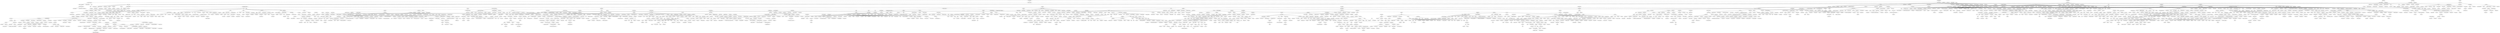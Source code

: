 strict graph layer7 {
	graph [name=layer7];
	node [label="\N"];
	1	[label="10,000 Maniacs",
		level=4,
		pos="52663.566000000006,100633.966",
		weight=185348.0];
	504	[label="Crash Test Dummies",
		level=4,
		pos="68884.086,124128.665",
		weight=186053.0];
	1 -- 504	[level=2,
		weight=90.0];
	1497	[label="Natalie Merchant",
		level=4,
		pos="42730.668,82107.44499999999",
		weight=241734.0];
	1 -- 1497	[level=1,
		weight=90.0];
	1716	[label="R.E.M.",
		level=1,
		pos="68170.12,117434.298",
		weight=1314084.0];
	1 -- 1716	[level=1,
		weight=90.0];
	965	[label="Hootie & the Blowfish",
		level=4,
		pos="79520.682,144873.21600000001",
		weight=187205.0];
	504 -- 965	[level=2,
		weight=90.0];
	210	[label="Barenaked Ladies",
		level=3,
		pos="75406.239,142335.25900000002",
		weight=410376.0];
	504 -- 210	[level=3,
		weight=90.0];
	1278	[label=Live,
		level=3,
		pos="80077.567,151496.98",
		weight=509553.0];
	504 -- 1278	[level=2,
		weight=90.0];
	1860	[label="Sinéad O'Connor",
		level=3,
		pos="19720.817,60660.345",
		weight=431116.0];
	1497 -- 1860	[level=1,
		weight=90.0];
	2471	[label="Yael Naim",
		level=4,
		pos="55931.219,107081.322",
		weight=120779.0];
	1497 -- 2471	[level=4,
		weight=90.0];
	19	[label="4 Non Blondes",
		level=4,
		pos="96296.462,128190.21399999999",
		weight=176534.0];
	1923	[label="Spin Doctors",
		level=4,
		pos="85666.601,100416.652",
		weight=243038.0];
	19 -- 1923	[level=4,
		weight=90.0];
	1248	[label="Lenny Kravitz",
		level=2,
		pos="77422.77799999999,69014.877",
		weight=800370.0];
	1923 -- 1248	[level=3,
		weight=90.0];
	869	[label="Gin Blossoms",
		level=4,
		pos="102245.031,122783.45899999999",
		weight=214073.0];
	1923 -- 869	[level=4,
		weight=90.0];
	770	[label=Fastball,
		level=4,
		pos="100933.245,125615.788",
		weight=158839.0];
	1923 -- 770	[level=4,
		weight=90.0];
	1516	[label="New Radicals",
		level=4,
		pos="105255.899,128728.207",
		weight=198737.0];
	1923 -- 1516	[level=4,
		weight=90.0];
	1865	[label="Sister Hazel",
		level=4,
		pos="93731.57,130718.09",
		weight=129519.0];
	1923 -- 1865	[level=4,
		weight=90.0];
	2303	[label="Third Eye Blind",
		level=3,
		pos="111340.564,125160.556",
		weight=437023.0];
	1923 -- 2303	[level=3,
		weight=90.0];
	306	[label="Blues Traveler",
		level=4,
		pos="105002.382,120452.201",
		weight=178990.0];
	1923 -- 306	[level=4,
		weight=90.0];
	248	[label="Beth Orton",
		level=3,
		pos="34186.636999999995,79451.655",
		weight=312380.0];
	1793	[label="Sarah McLachlan",
		level=2,
		pos="29297.015,81414.319",
		weight=691754.0];
	248 -- 1793	[level=3,
		weight=90.0];
	1762	[label="Rosie Thomas",
		level=4,
		pos="24471.256,69994.337",
		weight=146598.0];
	248 -- 1762	[level=4,
		weight=90.0];
	1793 -- 1860	[level=1,
		weight=90.0];
	944	[label="Heather Nova",
		level=4,
		pos="43364.082,100327.299",
		weight=228168.0];
	1793 -- 944	[level=4,
		weight=90.0];
	1387	[label="Melissa Etheridge",
		level=4,
		pos="44134.763,105478.375",
		weight=181427.0];
	1793 -- 1387	[level=4,
		weight=90.0];
	128	[label="Anna Nalick",
		level=3,
		pos="53568.477999999996,103634.455",
		weight=305049.0];
	1793 -- 128	[level=3,
		weight=90.0];
	427	[label="Chantal Kreviazuk",
		level=4,
		pos="40265.653999999995,87201.7",
		weight=149221.0];
	1793 -- 427	[level=4,
		weight=90.0];
	1653	[label=Poe,
		level=4,
		pos="30785.935999999998,83848.783",
		weight=170106.0];
	1793 -- 1653	[level=1,
		weight=90.0];
	1056	[label=Jem,
		level=3,
		pos="40972.564,97664.439",
		weight=484415.0];
	1793 -- 1056	[level=2,
		weight=90.0];
	500	[label="Cowboy Junkies",
		level=4,
		pos="126712.704,-9727.807999999999",
		weight=137255.0];
	723	[label="Emmylou Harris",
		level=4,
		pos="98673.681,-8440.163999999999",
		weight=142511.0];
	500 -- 723	[level=4,
		weight=90.0];
	1168	[label="k.d. lang",
		level=4,
		pos="63057.907,-4590.607999999999",
		weight=123677.0];
	723 -- 1168	[level=2,
		weight=90.0];
	1304	[label="Lucinda Williams",
		level=4,
		pos="133160.351,-12049.87",
		weight=159513.0];
	723 -- 1304	[level=2,
		weight=90.0];
	1951	[label="Steve Earle",
		level=4,
		pos="120160.866,-12759.662",
		weight=143243.0];
	723 -- 1951	[level=4,
		weight=90.0];
	78	[label="Alison Krauss",
		level=4,
		pos="117235.98,-10223.245",
		weight=175981.0];
	723 -- 78	[level=4,
		weight=90.0];
	640	[label="Dolly Parton",
		level=4,
		pos="128227.8,-14545.102",
		weight=224160.0];
	723 -- 640	[level=4,
		weight=90.0];
	2350	[label="Townes Van Zandt",
		level=4,
		pos="127032.904,-7696.205",
		weight=127669.0];
	723 -- 2350	[level=4,
		weight=70.0];
	552	[label="Dave Matthews Band",
		level=2,
		pos="81460.83799999999,137449.536",
		weight=629789.0];
	965 -- 552	[level=2,
		weight=90.0];
	375	[label=Bush,
		level=2,
		pos="80981.516,157899.341",
		weight=546559.0];
	1278 -- 375	[level=2,
		weight=90.0];
	545	[label="Dar Williams",
		level=4,
		pos="31250.733,109360.239",
		weight=143227.0];
	2412	[label="Vienna Teng",
		level=4,
		pos="32082.985999999997,114456.04000000001",
		weight=138324.0];
	545 -- 2412	[level=4,
		weight=90.0];
	2352	[label="Tracy Chapman",
		level=3,
		pos="23974.318,89103.218",
		weight=467792.0];
	545 -- 2352	[level=4,
		weight=90.0];
	2352 -- 1860	[level=2,
		weight=90.0];
	123	[label="Ani DiFranco",
		level=3,
		pos="34136.963,116759.726",
		weight=312705.0];
	2352 -- 123	[level=3,
		weight=90.0];
	345	[label="Brandi Carlile",
		level=4,
		pos="36998.925,111985.026",
		weight=177229.0];
	2352 -- 345	[level=4,
		weight=90.0];
	750	[label="Eva Cassidy",
		level=3,
		pos="42317.931000000004,117662.94499999999",
		weight=309373.0];
	2352 -- 750	[level=3,
		weight=90.0];
	1232	[label="Laura Marling",
		level=4,
		pos="33524.185000000005,119378.593",
		weight=233069.0];
	2352 -- 1232	[level=4,
		weight=90.0];
	104	[label="Amos Lee",
		level=3,
		pos="43504.993,120107.593",
		weight=276612.0];
	2352 -- 104	[level=2,
		weight=90.0];
	554	[label="David Byrne",
		level=4,
		pos="-82200.19600000001,113559.515",
		weight=155448.0];
	2005	[label="Talking Heads",
		level=2,
		pos="-72718.076,107593.932",
		weight=626936.0];
	554 -- 2005	[level=4,
		weight=90.0];
	2416	[label="Violent Femmes",
		level=3,
		pos="-71585.352,137449.519",
		weight=391223.0];
	2005 -- 2416	[level=1,
		weight=90.0];
	2054	[label="The B-52's",
		level=3,
		pos="-75665.554,78318.271",
		weight=307010.0];
	2005 -- 2054	[level=1,
		weight=90.0];
	1002	[label="Indigo Girls",
		level=4,
		pos="88995.535,-6755.101",
		weight=175174.0];
	1602	[label="Patty Griffin",
		level=4,
		pos="111607.11899999999,-7759.195",
		weight=129702.0];
	1002 -- 1602	[level=4,
		weight=90.0];
	1002 -- 1168	[level=4,
		weight=90.0];
	867	[label="Gillian Welch",
		level=4,
		pos="121963.62999999999,-7712.347000000001",
		weight=109141.0];
	1602 -- 867	[level=4,
		weight=90.0];
	2062	[label="The Be Good Tanyas",
		level=4,
		pos="118249.454,-7631.0599999999995",
		weight=104608.0];
	1602 -- 2062	[level=4,
		weight=70.0];
	1122	[label="Josh Ritter",
		level=4,
		pos="105233.985,-5682.702",
		weight=186561.0];
	1602 -- 1122	[level=4,
		weight=90.0];
	1605	[label="Paula Cole",
		level=4,
		pos="96856.523,-5766.555",
		weight=176111.0];
	1168 -- 1605	[level=3,
		weight=90.0];
	1835	[label="Shawn Colvin",
		level=4,
		pos="88717.794,-12828.67",
		weight=171442.0];
	1168 -- 1835	[level=4,
		weight=90.0];
	323	[label="Bonnie Raitt",
		level=4,
		pos="97251.78099999999,-10817.186",
		weight=156706.0];
	1168 -- 323	[level=4,
		weight=90.0];
	79	[label="Alison Moyet",
		level=4,
		pos="26591.07,12095.834",
		weight=115870.0];
	1168 -- 79	[level=2,
		weight=90.0];
	249	[label="Bette Midler",
		level=4,
		pos="97129.069,-14942.567000000001",
		weight=139097.0];
	1168 -- 249	[level=4,
		weight=90.0];
	1272	[label="Lisa Loeb",
		level=3,
		pos="-37682.229999999996,-103390.065",
		weight=274835.0];
	1496	[label="Natalie Imbruglia",
		level=2,
		pos="-35047.64,-79431.75200000001",
		weight=556836.0];
	1272 -- 1496	[level=3,
		weight=90.0];
	1393	[label="Meredith Brooks",
		level=4,
		pos="-51898.509,-105064.926",
		weight=161543.0];
	1496 -- 1393	[level=4,
		weight=90.0];
	1068	[label=Jewel,
		level=3,
		pos="-43520.246999999996,-99772.49799999999",
		weight=485526.0];
	1496 -- 1068	[level=3,
		weight=90.0];
	1247	[label="Lene Marlin",
		level=4,
		pos="-44588.617999999995,-102369.321",
		weight=159518.0];
	1496 -- 1247	[level=4,
		weight=90.0];
	604	[label=Dido,
		level=1,
		pos="-37570.394,-107042.97",
		weight=957515.0];
	1496 -- 604	[level=1,
		weight=90.0];
	2099	[label="The Corrs",
		level=3,
		pos="-42447.039,-106549.153",
		weight=438374.0];
	1496 -- 2099	[level=3,
		weight=50.0];
	1411	[label="Michelle Branch",
		level=3,
		pos="-43980.59,-112090.676",
		weight=440679.0];
	1496 -- 1411	[level=3,
		weight=90.0];
	2085	[label="The Cardigans",
		level=2,
		pos="-38959.369,-109401.236",
		weight=804033.0];
	1496 -- 2085	[level=2,
		weight=70.0];
	2034	[label=Texas,
		level=3,
		pos="-47577.388999999996,-107771.053",
		weight=311809.0];
	1496 -- 2034	[level=3,
		weight=70.0];
	1385	[label="Melanie C",
		level=3,
		pos="-52487.755999999994,-107401.039",
		weight=274824.0];
	1496 -- 1385	[level=3,
		weight=90.0];
	722	[label="Emma Bunton",
		level=4,
		pos="-53549.571,-110004.83",
		weight=126484.0];
	1496 -- 722	[level=4,
		weight=90.0];
	538	[label="Dannii Minogue",
		level=4,
		pos="-18577.309,-44275.136000000006",
		weight=153685.0];
	1496 -- 538	[level=1,
		weight=90.0];
	1279	[label="Liz Phair",
		level=3,
		pos="31030.106,91417.657",
		weight=271289.0];
	1992	[label="Suzanne Vega",
		level=3,
		pos="29869.738999999998,86228.008",
		weight=365231.0];
	1279 -- 1992	[level=3,
		weight=90.0];
	1992 -- 1860	[level=3,
		weight=90.0];
	52	[label="Aimee Mann",
		level=3,
		pos="32282.018,94138.211",
		weight=460640.0];
	1992 -- 52	[level=3,
		weight=90.0];
	1111	[label="Joni Mitchell",
		level=3,
		pos="26934.036,76366.033",
		weight=403885.0];
	1992 -- 1111	[level=3,
		weight=90.0];
	2101	[label="The Cranberries",
		level=1,
		pos="22978.195,83772.581",
		weight=1000991.0];
	1860 -- 2101	[level=1,
		weight=50.0];
	58	[label="Alanis Morissette",
		level=2,
		pos="39688.528,79525.325",
		weight=881375.0];
	1860 -- 58	[level=2,
		weight=90.0];
	1080	[label="Joan Osborne",
		level=4,
		pos="35991.513,75566.958",
		weight=205205.0];
	1860 -- 1080	[level=4,
		weight=90.0];
	2346	[label="Tori Amos",
		level=2,
		pos="23393.867,78956.262",
		weight=698337.0];
	1860 -- 2346	[level=2,
		weight=90.0];
	1342	[label="Marianne Faithfull",
		level=4,
		pos="24295.038,40786.344",
		weight=133106.0];
	1860 -- 1342	[level=1,
		weight=90.0];
	1005	[label="Ingrid Michaelson",
		level=4,
		pos="60359.937000000005,135358.246",
		weight=254827.0];
	2471 -- 1005	[level=4,
		weight=90.0];
	395	[label=Camille,
		level=4,
		pos="71308.078,134066.92",
		weight=202716.0];
	2471 -- 395	[level=4,
		weight=90.0];
	432	[label="Charlotte Gainsbourg",
		level=4,
		pos="67914.551,138031.279",
		weight=161105.0];
	2471 -- 432	[level=4,
		weight=90.0];
	1180	[label="Keren Ann",
		level=4,
		pos="68289.627,129019.555",
		weight=190357.0];
	2471 -- 1180	[level=4,
		weight=90.0];
	404	[label="Carla Bruni",
		level=4,
		pos="71423.434,131599.622",
		weight=241038.0];
	2471 -- 404	[level=4,
		weight=90.0];
	668	[label="Duncan Sheik",
		level=4,
		pos="136531.923,-4908.153",
		weight=101168.0];
	1605 -- 668	[level=3,
		weight=90.0];
	2331	[label="Toad the Wet Sprocket",
		level=4,
		pos="159830.436,-3211.688",
		weight=155873.0];
	668 -- 2331	[level=4,
		weight=90.0];
	2282	[label="The Verve Pipe",
		level=4,
		pos="163640.38199999998,-9549.935",
		weight=171136.0];
	668 -- 2282	[level=4,
		weight=90.0];
	2342	[label=Tonic,
		level=4,
		pos="167327.81499999997,-893.322",
		weight=204494.0];
	668 -- 2342	[level=4,
		weight=90.0];
	687	[label="Edwin McCain",
		level=4,
		pos="160755.874,11.498",
		weight=107185.0];
	668 -- 687	[level=4,
		weight=90.0];
	1631	[label="Pete Yorn",
		level=3,
		pos="170267.749,-7168.0599999999995",
		weight=273882.0];
	668 -- 1631	[level=3,
		weight=90.0];
	975	[label="Howie Day",
		level=3,
		pos="163047.187,-6976.714",
		weight=376179.0];
	668 -- 975	[level=3,
		weight=90.0];
	1367	[label="Matt Nathanson",
		level=4,
		pos="172382.43,-4787.928",
		weight=227609.0];
	668 -- 1367	[level=4,
		weight=90.0];
	1121	[label="Josh Kelley",
		level=4,
		pos="167849.244,-12070.653",
		weight=144777.0];
	668 -- 1121	[level=4,
		weight=90.0];
	1145	[label="K's Choice",
		level=4,
		pos="49220.22900000001,108360.685",
		weight=175853.0];
	944 -- 1145	[level=4,
		weight=50.0];
	1684	[label="Rachael Yamagata",
		level=3,
		pos="59320.613000000005,130283.93800000001",
		weight=348857.0];
	128 -- 1684	[level=3,
		weight=90.0];
	2362	[label="Tristan Prettyman",
		level=4,
		pos="59936.378,132886.822",
		weight=153970.0];
	128 -- 2362	[level=4,
		weight=90.0];
	378	[label="Butterfly Boucher",
		level=4,
		pos="55382.877,132770.701",
		weight=115527.0];
	128 -- 378	[level=4,
		weight=90.0];
	1159	[label="Kate Havnevik",
		level=4,
		pos="55044.835999999996,127736.77100000001",
		weight=111383.0];
	128 -- 1159	[level=4,
		weight=90.0];
	2410	[label="Veruca Salt",
		level=4,
		pos="46059.402,110711.205",
		weight=124495.0];
	1653 -- 2410	[level=1,
		weight=90.0];
	851	[label=Garbage,
		level=2,
		pos="31268.598,88713.557",
		weight=824282.0];
	1653 -- 851	[level=1,
		weight=90.0];
	997	[label="Imogen Heap",
		level=2,
		pos="50295.342,120672.696",
		weight=677093.0];
	1056 -- 997	[level=2,
		weight=90.0];
	830	[label="Frou Frou",
		level=2,
		pos="50849.827,118335.556",
		weight=640714.0];
	1056 -- 830	[level=2,
		weight=90.0];
	272	[label="Bitter:Sweet",
		level=4,
		pos="53120.191,123858.39300000001",
		weight=122634.0];
	1056 -- 272	[level=4,
		weight=90.0];
	1839	[label="Sheryl Crow",
		level=2,
		pos="68383.553,66844.918",
		weight=605660.0];
	132	[label="Annie Lennox",
		level=3,
		pos="55053.404,45813.184",
		weight=363635.0];
	1839 -- 132	[level=1,
		weight=90.0];
	1839 -- 1248	[level=1,
		weight=90.0];
	749	[label=Eurythmics,
		level=3,
		pos="27973.237999999998,38455.878",
		weight=537321.0];
	132 -- 749	[level=1,
		weight=90.0];
	454	[label="Chris Isaak",
		level=3,
		pos="35098.868,22117.372",
		weight=294773.0];
	132 -- 454	[level=1,
		weight=90.0];
	1363	[label="Matchbox Twenty",
		level=2,
		pos="98341.62700000001,87105.244",
		weight=570024.0];
	1248 -- 1363	[level=2,
		weight=90.0];
	1871	[label="Skunk Anansie",
		level=3,
		pos="86437.696,97759.95",
		weight=277102.0];
	1248 -- 1871	[level=3,
		weight=90.0];
	499	[label="Counting Crows",
		level=1,
		pos="98534.571,66242.751",
		weight=898958.0];
	1248 -- 499	[level=1,
		weight=90.0];
	1822	[label=Semisonic,
		level=3,
		pos="92275.164,93073.51400000001",
		weight=313910.0];
	1248 -- 1822	[level=3,
		weight=90.0];
	487	[label="Collective Soul",
		level=3,
		pos="109384.68299999999,64345.922",
		weight=380646.0];
	1248 -- 487	[level=2,
		weight=90.0];
	2287	[label="The Wallflowers",
		level=3,
		pos="83020.065,92916.00200000001",
		weight=343767.0];
	1248 -- 2287	[level=3,
		weight=90.0];
	2354	[label=Train,
		level=3,
		pos="92849.386,98821.712",
		weight=367682.0];
	1248 -- 2354	[level=3,
		weight=90.0];
	895	[label="Goo Goo Dolls",
		level=2,
		pos="99120.246,77862.413",
		weight=854056.0];
	1248 -- 895	[level=2,
		weight=90.0];
	1882	[label="Smash Mouth",
		level=3,
		pos="78641.619,95267.853",
		weight=414274.0];
	1248 -- 1882	[level=3,
		weight=90.0];
	672	[label="Eagle-Eye Cherry",
		level=3,
		pos="102901.65000000001,70597.38",
		weight=300539.0];
	1248 -- 672	[level=3,
		weight=90.0];
	507	[label=Creed,
		level=2,
		pos="106966.323,68192.261",
		weight=566764.0];
	1248 -- 507	[level=1,
		weight=90.0];
	839	[label="Fun Lovin' Criminals",
		level=4,
		pos="99775.164,73154.16500000001",
		weight=191712.0];
	1248 -- 839	[level=4,
		weight=90.0];
	1706	[label=Reamonn,
		level=4,
		pos="79617.333,72085.133",
		weight=196349.0];
	1248 -- 1706	[level=2,
		weight=90.0];
	792	[label="Fiona Apple",
		level=2,
		pos="31604.778,76907.349",
		weight=652836.0];
	58 -- 792	[level=2,
		weight=90.0];
	183	[label="Auf der Maur",
		level=4,
		pos="42180.617,84625.757",
		weight=116032.0];
	58 -- 183	[level=4,
		weight=70.0];
	433	[label="Charlotte Martin",
		level=4,
		pos="23834.005,86121.35800000001",
		weight=106886.0];
	2346 -- 433	[level=4,
		weight=90.0];
	1647	[label="PJ Harvey",
		level=2,
		pos="35992.752,107016.278",
		weight=711575.0];
	2346 -- 1647	[level=2,
		weight=90.0];
	1794	[label="Sarah Slean",
		level=4,
		pos="33205.947,98690.32900000001",
		weight=100375.0];
	2346 -- 1794	[level=4,
		weight=90.0];
	1525	[label=Nico,
		level=4,
		pos="32036.727,53917.966",
		weight=210589.0];
	1342 -- 1525	[level=2,
		weight=90.0];
	1158	[label="Kate Bush",
		level=3,
		pos="36771.2,52103.771",
		weight=491069.0];
	1342 -- 1158	[level=3,
		weight=90.0];
	1601	[label="Patti Smith",
		level=3,
		pos="27098.469999999998,49332.222",
		weight=301715.0];
	1342 -- 1601	[level=2,
		weight=90.0];
	900	[label="Grace Jones",
		level=4,
		pos="-2836.09,29289.556",
		weight=133765.0];
	1342 -- 900	[level=1,
		weight=90.0];
	670	[label="Dusty Springfield",
		level=3,
		pos="51828.64,69186.785",
		weight=396875.0];
	1342 -- 670	[level=3,
		weight=90.0];
	1078	[label="Joan Baez",
		level=4,
		pos="35516.719000000005,101187.25",
		weight=237307.0];
	1111 -- 1078	[level=3,
		weight=90.0];
	1033	[label="James Taylor",
		level=3,
		pos="35422.879,104222.781",
		weight=347328.0];
	1111 -- 1033	[level=3,
		weight=90.0];
	572	[label="Deep Blue Something",
		level=4,
		pos="117679.70300000001,105341.184",
		weight=142101.0];
	572 -- 1363	[level=4,
		weight=90.0];
	1534	[label="Nine Days",
		level=4,
		pos="122031.64700000001,101883.19",
		weight=130850.0];
	1363 -- 1534	[level=4,
		weight=90.0];
	2177	[label="The Last Goodnight",
		level=4,
		pos="112450.749,101250.25",
		weight=101507.0];
	1363 -- 2177	[level=4,
		weight=90.0];
	1746	[label="Rob Thomas",
		level=3,
		pos="127451.62000000001,105095.33",
		weight=269787.0];
	1363 -- 1746	[level=3,
		weight=90.0];
	551	[label="Dave Matthews",
		level=4,
		pos="84387.088,167502.636",
		weight=184828.0];
	552 -- 551	[level=4,
		weight=90.0];
	549	[label="Dave Matthews & Tim Reynolds",
		level=4,
		pos="82900.15699999999,165044.833",
		weight=110409.0];
	552 -- 549	[level=4,
		weight=90.0];
	1909	[label="Soul Asylum",
		level=4,
		pos="-84862.477,126986.734",
		weight=197627.0];
	2232	[label="The Replacements",
		level=4,
		pos="-81382.841,143217.431",
		weight=153863.0];
	1909 -- 2232	[level=1,
		weight=90.0];
	1459	[label="Mother Love Bone",
		level=4,
		pos="-91135.80799999999,132097.862",
		weight=119833.0];
	1909 -- 1459	[level=1,
		weight=90.0];
	1812	[label="Screaming Trees",
		level=4,
		pos="-101337.094,127083.743",
		weight=182602.0];
	1909 -- 1812	[level=4,
		weight=90.0];
	2232 -- 2416	[level=1,
		weight=90.0];
	1618	[label="Pearl Jam",
		level=1,
		pos="-105146.78600000001,132206.786",
		weight=1059832.0];
	1459 -- 1618	[level=1,
		weight=90.0];
	1914	[label=Soundgarden,
		level=2,
		pos="-107377.629,129833.96999999999",
		weight=650323.0];
	1459 -- 1914	[level=2,
		weight=90.0];
	2026	[label="Temple of the Dog",
		level=4,
		pos="-114083.42,127485.064",
		weight=190349.0];
	1459 -- 2026	[level=4,
		weight=90.0];
	1323	[label="Mad Season",
		level=4,
		pos="-113294.88399999999,135723.39800000002",
		weight=128831.0];
	1459 -- 1323	[level=4,
		weight=90.0];
	1347	[label="Mark Lanegan",
		level=4,
		pos="-92350.802,129509.22700000001",
		weight=141577.0];
	1812 -- 1347	[level=4,
		weight=90.0];
	1550	[label="O.A.R.",
		level=4,
		pos="113269.039,152220.539",
		weight=141947.0];
	2303 -- 1550	[level=4,
		weight=90.0];
	963	[label=Hole,
		level=3,
		pos="57028.308000000005,137671.652",
		weight=360592.0];
	2410 -- 963	[level=1,
		weight=90.0];
	1215	[label=L7,
		level=4,
		pos="70425.879,164095.639",
		weight=129506.0];
	963 -- 1215	[level=4,
		weight=90.0];
	1535	[label=Nirvana,
		level=1,
		pos="73423.949,159380.44300000003",
		weight=1686815.0];
	963 -- 1535	[level=1,
		weight=90.0];
	1077	[label="Joan as Police Woman",
		level=4,
		pos="-3795.277,-114108.825",
		weight=100072.0];
	1352	[label="Martha Wainwright",
		level=4,
		pos="-3272.5789999999997,-106474.26699999999",
		weight=207931.0];
	1077 -- 1352	[level=2,
		weight=90.0];
	1233	[label="Laura Veirs",
		level=4,
		pos="-5867.143,-145480.606",
		weight=164244.0];
	1077 -- 1233	[level=4,
		weight=90.0];
	138	[label="Antony and the Johnsons",
		level=3,
		pos="-7578.302,-96429.289",
		weight=334464.0];
	1077 -- 138	[level=2,
		weight=90.0];
	1768	[label="Rufus Wainwright",
		level=2,
		pos="-3780.946,-134670.295",
		weight=589827.0];
	1352 -- 1768	[level=2,
		weight=90.0];
	1756	[label="Ron Sexsmith",
		level=4,
		pos="-4613.197,-129821.95999999999",
		weight=104190.0];
	1352 -- 1756	[level=4,
		weight=90.0];
	1147	[label="Kaki King",
		level=4,
		pos="-3581.412,-174556.38400000002",
		weight=105886.0];
	1233 -- 1147	[level=4,
		weight=70.0];
	215	[label="Bat for Lashes",
		level=3,
		pos="-2029.026,-65291.51400000001",
		weight=311687.0];
	138 -- 215	[level=2,
		weight=90.0];
	320	[label="Bon Iver",
		level=4,
		pos="-11451.756,-127285.90800000001",
		weight=202669.0];
	138 -- 320	[level=3,
		weight=90.0];
	322	[label="Bonnie 'Prince' Billy",
		level=3,
		pos="-5029.71,-122575.687",
		weight=301843.0];
	138 -- 322	[level=3,
		weight=90.0];
	2329	[label=Tindersticks,
		level=4,
		pos="-12789.18,-124189.636",
		weight=156790.0];
	138 -- 2329	[level=4,
		weight=50.0];
	759	[label="Everything but the Girl",
		level=3,
		pos="13958.697,74303.98700000001",
		weight=444195.0];
	919	[label="Gus Gus",
		level=4,
		pos="5599.7919999999995,56706.353",
		weight=250162.0];
	759 -- 919	[level=3,
		weight=90.0];
	1563	[label=Olive,
		level=4,
		pos="27165.449,103175.482",
		weight=134604.0];
	759 -- 1563	[level=4,
		weight=90.0];
	909	[label="Groove Armada",
		level=2,
		pos="9946.243,90839.842",
		weight=691987.0];
	919 -- 909	[level=1,
		weight=90.0];
	2014	[label=Télépopmusik,
		level=3,
		pos="-1865.15,70512.31199999999",
		weight=477590.0];
	919 -- 2014	[level=1,
		weight=90.0];
	1704	[label="Róisín Murphy",
		level=4,
		pos="-22091.035,45532.111",
		weight=218622.0];
	919 -- 1704	[level=1,
		weight=90.0];
	2360	[label=Tricky,
		level=3,
		pos="-19265.256,50958.272000000004",
		weight=506353.0];
	919 -- 2360	[level=3,
		weight=90.0];
	803	[label=Flunk,
		level=3,
		pos="15753.519,83538.50799999999",
		weight=291834.0];
	919 -- 803	[level=2,
		weight=90.0];
	2030	[label=Terranova,
		level=4,
		pos="-10473.026000000002,57090.527",
		weight=148792.0];
	919 -- 2030	[level=3,
		weight=90.0];
	2348	[label=Tosca,
		level=3,
		pos="-10976.171,53124.056000000004",
		weight=395353.0];
	919 -- 2348	[level=3,
		weight=90.0];
	208	[label="Bang Gang",
		level=4,
		pos="11200.011,86063.631",
		weight=107617.0];
	919 -- 208	[level=4,
		weight=90.0];
	1993	[label=Swayzak,
		level=4,
		pos="-213.29999999999998,83410.14099999999",
		weight=116014.0];
	919 -- 1993	[level=4,
		weight=90.0];
	1750	[label="Rodrigo y Gabriela",
		level=4,
		pos="-4363.813999999999,-186950.04700000002",
		weight=133313.0];
	1147 -- 1750	[level=4,
		weight=90.0];
	2381	[label="Uncle Tupelo",
		level=4,
		pos="158268.367,-12300.205",
		weight=121825.0];
	1304 -- 2381	[level=2,
		weight=90.0];
	1506	[label="Neko Case",
		level=4,
		pos="160258.984,-14683.399",
		weight=227957.0];
	1304 -- 1506	[level=4,
		weight=70.0];
	622	[label="Dixie Chicks",
		level=4,
		pos="149545.274,-9890.087",
		weight=241869.0];
	78 -- 622	[level=4,
		weight=90.0];
	2447	[label=Wilco,
		level=2,
		pos="187729.332,-19749.307",
		weight=592002.0];
	2381 -- 2447	[level=2,
		weight=90.0];
	2217	[label="The Presidents of the United States of...",
		level=3,
		pos="-86073.686,155636.866",
		weight=346805.0];
	250	[label="Better Than Ezra",
		level=4,
		pos="-88724.553,177776.86299999998",
		weight=234650.0];
	2217 -- 250	[level=4,
		weight=90.0];
	1980	[label="Sugar Ray",
		level=4,
		pos="-101464.44200000001,158065.44700000001",
		weight=225325.0];
	2217 -- 1980	[level=4,
		weight=90.0];
	754	[label="Eve 6",
		level=3,
		pos="-97022.094,177746.298",
		weight=317568.0];
	2217 -- 754	[level=3,
		weight=90.0];
	755	[label=Everclear,
		level=3,
		pos="-94014.425,175344.837",
		weight=390700.0];
	2217 -- 755	[level=3,
		weight=90.0];
	1339	[label="Marcy Playground",
		level=4,
		pos="-110621.567,156201.797",
		weight=244071.0];
	2217 -- 1339	[level=3,
		weight=90.0];
	1274	[label=Lit,
		level=4,
		pos="-108611.902,164891.671",
		weight=192681.0];
	2217 -- 1274	[level=2,
		weight=90.0];
	2441	[label=Wheatus,
		level=4,
		pos="-100761.91,136681.875",
		weight=222176.0];
	2217 -- 2441	[level=3,
		weight=90.0];
	698	[label="Electric Six",
		level=4,
		pos="-93374.232,185102.457",
		weight=228070.0];
	2217 -- 698	[level=1,
		weight=90.0];
	937	[label="Harvey Danger",
		level=4,
		pos="-88180.537,182762.55000000002",
		weight=154735.0];
	2217 -- 937	[level=4,
		weight=90.0];
	2217 -- 2416	[level=1,
		weight=90.0];
	288	[label="Blind Melon",
		level=3,
		pos="-104836.892,146312.094",
		weight=351969.0];
	1339 -- 288	[level=3,
		weight=90.0];
	77	[label="Alien Ant Farm",
		level=3,
		pos="-107601.76800000001,172079.03999999998",
		weight=481750.0];
	1274 -- 77	[level=3,
		weight=90.0];
	2387	[label="Unwritten Law",
		level=4,
		pos="-112652.354,148697.32200000001",
		weight=221129.0];
	1274 -- 2387	[level=2,
		weight=90.0];
	97	[label="American Hi-Fi",
		level=4,
		pos="-110668.422,167247.43699999998",
		weight=214134.0];
	1274 -- 97	[level=4,
		weight=90.0];
	1931	[label="SR-71",
		level=4,
		pos="-100422.20899999999,170072.92799999999",
		weight=129757.0];
	1274 -- 1931	[level=4,
		weight=90.0];
	1978	[label=Sugarcult,
		level=3,
		pos="-110923.18000000001,138214.94",
		weight=411221.0];
	2441 -- 1978	[level=3,
		weight=90.0];
	333	[label="Bowling for Soup",
		level=3,
		pos="-129294.579,145698.604",
		weight=332257.0];
	2441 -- 333	[level=3,
		weight=90.0];
	2492	[label=Zwan,
		level=4,
		pos="-103619.254,179025.37",
		weight=123351.0];
	698 -- 2492	[level=1,
		weight=90.0];
	2435	[label=Weezer,
		level=1,
		pos="-100459.356,205250.422",
		weight=1317716.0];
	698 -- 2435	[level=1,
		weight=90.0];
	297	[label="Bloodhound Gang",
		level=2,
		pos="-110770.505,202131.486",
		weight=707193.0];
	698 -- 297	[level=1,
		weight=90.0];
	674	[label="Eagles of Death Metal",
		level=4,
		pos="-97921.264,202703.927",
		weight=258955.0];
	698 -- 674	[level=4,
		weight=90.0];
	2297	[label="They Might Be Giants",
		level=3,
		pos="-82371.08499999999,120114.47099999999",
		weight=287375.0];
	2416 -- 2297	[level=3,
		weight=90.0];
	2080	[label="The Breeders",
		level=4,
		pos="-74727.807,162875.283",
		weight=200250.0];
	2416 -- 2080	[level=4,
		weight=90.0];
	1646	[label=Pixies,
		level=1,
		pos="-74669.663,150849.414",
		weight=962774.0];
	2416 -- 1646	[level=1,
		weight=90.0];
	1910	[label="Soul Coughing",
		level=4,
		pos="-81522.463,165242.202",
		weight=159918.0];
	2416 -- 1910	[level=4,
		weight=90.0];
	387	[label=Cake,
		level=2,
		pos="-69009.236,164677.395",
		weight=742723.0];
	2416 -- 387	[level=1,
		weight=90.0];
	2134	[label="The Flaming Lips",
		level=2,
		pos="-83371.37800000001,159212.732",
		weight=830685.0];
	2416 -- 2134	[level=2,
		weight=90.0];
	818	[label="Frank Black",
		level=4,
		pos="-72904.391,167289.017",
		weight=136103.0];
	2416 -- 818	[level=4,
		weight=90.0];
	2291	[label="The White Stripes",
		level=1,
		pos="-83518.103,111122.304",
		weight=1242635.0];
	2416 -- 2291	[level=1,
		weight=90.0];
	2409	[label="Vertical Horizon",
		level=3,
		pos="115843.40299999999,70073.18",
		weight=272035.0];
	499 -- 2409	[level=3,
		weight=90.0];
	2084	[label="The Calling",
		level=3,
		pos="140084.7,78374.245",
		weight=385698.0];
	2409 -- 2084	[level=3,
		weight=90.0];
	1576	[label="Our Lady Peace",
		level=3,
		pos="-178536.91,-119567.926",
		weight=290309.0];
	303	[label="Blue October",
		level=4,
		pos="-168562.063,-101735.23199999999",
		weight=223936.0];
	1576 -- 303	[level=3,
		weight=90.0];
	1717	[label="Remy Zero",
		level=3,
		pos="-167750.371,-81704.729",
		weight=272923.0];
	303 -- 1717	[level=3,
		weight=90.0];
	119	[label="Angels & Airwaves",
		level=4,
		pos="-177391.72199999998,-116903.687",
		weight=263925.0];
	303 -- 119	[level=4,
		weight=90.0];
	619	[label=Dishwalla,
		level=4,
		pos="112143.292,117476.104",
		weight=146829.0];
	1822 -- 619	[level=4,
		weight=90.0];
	813	[label="Fountains of Wayne",
		level=4,
		pos="110258.08600000001,114847.965",
		weight=260486.0];
	1822 -- 813	[level=4,
		weight=70.0];
	397	[label=Candlebox,
		level=4,
		pos="133232.759,56712.228",
		weight=129066.0];
	487 -- 397	[level=2,
		weight=90.0];
	831	[label=Fuel,
		level=3,
		pos="134875.23500000002,69310.829",
		weight=373212.0];
	487 -- 831	[level=2,
		weight=90.0];
	578	[label=Default,
		level=4,
		pos="134326.86000000002,61949.215000000004",
		weight=186893.0];
	487 -- 578	[level=2,
		weight=90.0];
	74	[label="Alice in Chains",
		level=2,
		pos="160155.986,55035.992999999995",
		weight=629040.0];
	397 -- 74	[level=2,
		weight=90.0];
	560	[label="Days of the New",
		level=4,
		pos="147306.32499999998,60815.882000000005",
		weight=101050.0];
	397 -- 560	[level=4,
		weight=90.0];
	511	[label=Crossfade,
		level=4,
		pos="146252.95299999998,66636.09",
		weight=257392.0];
	831 -- 511	[level=4,
		weight=90.0];
	1841	[label=Shinedown,
		level=4,
		pos="165762.495,76178.573",
		weight=169326.0];
	831 -- 1841	[level=4,
		weight=90.0];
	2204	[label="Theory of a Deadman",
		level=4,
		pos="158995.917,73678.962",
		weight=172224.0];
	831 -- 2204	[level=4,
		weight=90.0];
	1883	[label="Smile Empty Soul",
		level=4,
		pos="166313.24599999998,71319.485",
		weight=149344.0];
	831 -- 1883	[level=4,
		weight=90.0];
	1780	[label=Saliva,
		level=3,
		pos="165809.01,66758.00099999999",
		weight=316243.0];
	831 -- 1780	[level=2,
		weight=90.0];
	2127	[label="The Exies",
		level=4,
		pos="161233.215,82426.515",
		weight=110094.0];
	831 -- 2127	[level=4,
		weight=90.0];
	789	[label="Finger Eleven",
		level=3,
		pos="163348.671,59897.306",
		weight=331711.0];
	578 -- 789	[level=3,
		weight=90.0];
	4	[label="12 Stones",
		level=4,
		pos="150230.69,63978.882",
		weight=201699.0];
	578 -- 4	[level=4,
		weight=90.0];
	482	[label=Cold,
		level=4,
		pos="169740.257,61046.715",
		weight=240430.0];
	578 -- 482	[level=4,
		weight=90.0];
	960	[label=Hinder,
		level=3,
		pos="158444.117,65107.78999999999",
		weight=283860.0];
	578 -- 960	[level=3,
		weight=90.0];
	964	[label=Hoobastank,
		level=2,
		pos="160859.289,62373.876000000004",
		weight=713239.0];
	578 -- 964	[level=2,
		weight=90.0];
	752	[label="Evans Blue",
		level=4,
		pos="167923.44,63540.227",
		weight=112431.0];
	578 -- 752	[level=4,
		weight=90.0];
	1537	[label="Noah and the Whale",
		level=4,
		pos="41641.044,141522.033",
		weight=108674.0];
	1232 -- 1537	[level=4,
		weight=90.0];
	2452	[label="Willy Mason",
		level=4,
		pos="44282.465000000004,145515.928",
		weight=129883.0];
	1232 -- 2452	[level=4,
		weight=90.0];
	2288	[label="The Weepies",
		level=4,
		pos="52272.492999999995,142787.598",
		weight=220100.0];
	104 -- 2288	[level=4,
		weight=70.0];
	1087	[label="Joe Purdy",
		level=4,
		pos="59634.167,142994.69199999998",
		weight=138028.0];
	104 -- 1087	[level=4,
		weight=90.0];
	465	[label="Citizen Cope",
		level=4,
		pos="55732.874,145316.21300000002",
		weight=215298.0];
	104 -- 465	[level=2,
		weight=90.0];
	1702	[label="Ray LaMontagne",
		level=3,
		pos="45745.172,148322.236",
		weight=343547.0];
	104 -- 1702	[level=3,
		weight=90.0];
	352	[label="Brett Dennen",
		level=4,
		pos="53553.96,140266.622",
		weight=174875.0];
	104 -- 352	[level=4,
		weight=90.0];
	556	[label="David Gray",
		level=2,
		pos="54169.21,147769.16700000002",
		weight=553719.0];
	104 -- 556	[level=2,
		weight=90.0];
	643	[label="Donavon Frankenreiter",
		level=4,
		pos="58326.087,140339.236",
		weight=220328.0];
	104 -- 643	[level=4,
		weight=90.0];
	1142	[label="Justin Nozuka",
		level=4,
		pos="51535.184,150717.918",
		weight=107972.0];
	104 -- 1142	[level=2,
		weight=90.0];
	1250	[label="Leonard Cohen",
		level=3,
		pos="44165.354999999996,115123.11099999999",
		weight=536625.0];
	1078 -- 1250	[level=3,
		weight=90.0];
	265	[label="Billy Bragg & Wilco",
		level=4,
		pos="139653.941,-7553.136",
		weight=129429.0];
	1122 -- 265	[level=4,
		weight=90.0];
	1123	[label="Josh Rouse",
		level=4,
		pos="118724.594,-5428.7029999999995",
		weight=185493.0];
	1122 -- 1123	[level=4,
		weight=90.0];
	2306	[label="Thomas Dolby",
		level=4,
		pos="-82576.184,59451.631",
		weight=109388.0];
	2268	[label="The The",
		level=4,
		pos="-111162.078,60831.746",
		weight=107605.0];
	2306 -- 2268	[level=1,
		weight=90.0];
	2160	[label="The Human League",
		level=3,
		pos="-51452.153000000006,55335.62100000001",
		weight=296795.0];
	2306 -- 2160	[level=1,
		weight=90.0];
	973	[label="Howard Jones",
		level=4,
		pos="-114368.746,65068.25499999999",
		weight=114345.0];
	2306 -- 973	[level=4,
		weight=90.0];
	28	[label=ABC,
		level=4,
		pos="-106838.531,66245.423",
		weight=173133.0];
	2306 -- 28	[level=4,
		weight=90.0];
	1558	[label="Oingo Boingo",
		level=4,
		pos="-110664.23000000001,58530.617999999995",
		weight=133657.0];
	2306 -- 1558	[level=4,
		weight=90.0];
	1530	[label="Nik Kershaw",
		level=4,
		pos="-105957.07,63220.385",
		weight=104400.0];
	2306 -- 1530	[level=4,
		weight=90.0];
	679	[label="Echo & The Bunnymen",
		level=3,
		pos="-136027.361,68233.405",
		weight=401082.0];
	2268 -- 679	[level=1,
		weight=90.0];
	2089	[label="The Church",
		level=4,
		pos="-131633.712,71057.905",
		weight=128234.0];
	2268 -- 2089	[level=4,
		weight=90.0];
	1919	[label=Sparks,
		level=4,
		pos="-56675.663,87219.461",
		weight=116938.0];
	2160 -- 1919	[level=3,
		weight=90.0];
	2160 -- 2054	[level=1,
		weight=90.0];
	2160 -- 900	[level=1,
		weight=90.0];
	2477	[label=Yello,
		level=4,
		pos="-81183.546,50374.569",
		weight=139785.0];
	2160 -- 2477	[level=4,
		weight=90.0];
	945	[label="Heaven 17",
		level=4,
		pos="-51204.454,84137.531",
		weight=117008.0];
	2160 -- 945	[level=4,
		weight=90.0];
	1572	[label="Orchestral Manoeuvres in the Dark",
		level=3,
		pos="-54444.055,76797.90400000001",
		weight=269229.0];
	2160 -- 1572	[level=2,
		weight=90.0];
	2016	[label="Tears for Fears",
		level=3,
		pos="-66890.512,83214.345",
		weight=534460.0];
	2160 -- 2016	[level=2,
		weight=90.0];
	2082	[label="The Buggles",
		level=4,
		pos="-75956.474,54001.151999999995",
		weight=141378.0];
	2160 -- 2082	[level=4,
		weight=90.0];
	1391	[label="Men Without Hats",
		level=4,
		pos="-48013.75,86841.137",
		weight=120168.0];
	2160 -- 1391	[level=4,
		weight=90.0];
	2473	[label=Yazoo,
		level=4,
		pos="-83553.97899999999,55348.771",
		weight=204540.0];
	2160 -- 2473	[level=4,
		weight=90.0];
	2380	[label=Ultravox,
		level=4,
		pos="-83477.5,52832.75",
		weight=196742.0];
	2160 -- 2380	[level=1,
		weight=90.0];
	1856	[label="Simple Minds",
		level=3,
		pos="-52269.358,81791.33",
		weight=378332.0];
	2160 -- 1856	[level=3,
		weight=90.0];
	819	[label="Frankie Goes to Hollywood",
		level=4,
		pos="-66884.439,85818.853",
		weight=241743.0];
	2160 -- 819	[level=4,
		weight=90.0];
	1916	[label="Spandau Ballet",
		level=4,
		pos="-57359.315,79355.836",
		weight=200569.0];
	2160 -- 1916	[level=4,
		weight=90.0];
	2417	[label=Visage,
		level=4,
		pos="-79213.982,56557.974",
		weight=133297.0];
	2160 -- 2417	[level=4,
		weight=90.0];
	562	[label="Dead or Alive",
		level=4,
		pos="-71376.723,75547.72",
		weight=189275.0];
	2160 -- 562	[level=4,
		weight=90.0];
	598	[label=Devo,
		level=3,
		pos="-55137.435000000005,113796.765",
		weight=306665.0];
	598 -- 1919	[level=3,
		weight=90.0];
	1671	[label="Public Image Ltd.",
		level=4,
		pos="-66881.70700000001,128350.09400000001",
		weight=165055.0];
	598 -- 1671	[level=4,
		weight=90.0];
	849	[label="Gang of Four",
		level=3,
		pos="-62020.072,142294.161",
		weight=276117.0];
	598 -- 849	[level=3,
		weight=90.0];
	2456	[label=Wire,
		level=4,
		pos="-64886.47,135124.143",
		weight=200402.0];
	598 -- 2456	[level=4,
		weight=90.0];
	2469	[label=XTC,
		level=4,
		pos="-63667.15700000001,96404.692",
		weight=214648.0];
	1919 -- 2469	[level=4,
		weight=90.0];
	35	[label="Adam and the Ants",
		level=4,
		pos="-54177.526,116237.848",
		weight=139223.0];
	1919 -- 35	[level=4,
		weight=90.0];
	1041	[label=Japan,
		level=4,
		pos="-60507.2,104525.383",
		weight=101153.0];
	1919 -- 1041	[level=4,
		weight=90.0];
	1764	[label="Roxy Music",
		level=3,
		pos="-60253.96,112064.22899999999",
		weight=297505.0];
	1919 -- 1764	[level=3,
		weight=90.0];
	2130	[label="The Fall",
		level=4,
		pos="-69114.85999999999,142694.212",
		weight=181019.0];
	1671 -- 2130	[level=4,
		weight=90.0];
	1434	[label="Mission of Burma",
		level=4,
		pos="-59509.655,155709.17",
		weight=115832.0];
	849 -- 1434	[level=3,
		weight=90.0];
	335	[label="Bow Wow Wow",
		level=4,
		pos="-58832.324,144713.83",
		weight=107238.0];
	35 -- 335	[level=4,
		weight=90.0];
	855	[label="Gary Numan",
		level=4,
		pos="-64202.533,107049.639",
		weight=193756.0];
	1041 -- 855	[level=4,
		weight=90.0];
	365	[label="Bryan Ferry",
		level=4,
		pos="-57510.528999999995,91244.781",
		weight=149908.0];
	1764 -- 365	[level=4,
		weight=90.0];
	1630	[label="Peter Gabriel",
		level=2,
		pos="-179048.75999999998,17223.853",
		weight=552607.0];
	857	[label=Genesis,
		level=3,
		pos="-157560.97,24421.379",
		weight=530989.0];
	1630 -- 857	[level=2,
		weight=90.0];
	1418	[label="Mike & The Mechanics",
		level=4,
		pos="-126338.80399999999,26440.166",
		weight=157135.0];
	857 -- 1418	[level=2,
		weight=90.0];
	2434	[label=Ween,
		level=4,
		pos="-94926.384,122505.882",
		weight=217278.0];
	2297 -- 2434	[level=4,
		weight=50.0];
	2308	[label="Thompson Twins",
		level=4,
		pos="-81711.075,104080.971",
		weight=160004.0];
	2054 -- 2308	[level=4,
		weight=90.0];
	2086	[label="The Cars",
		level=3,
		pos="-82366.135,76147.033",
		weight=338676.0];
	2054 -- 2086	[level=1,
		weight=90.0];
	2146	[label="The Go-Go's",
		level=4,
		pos="-96961.967,68004.065",
		weight=101569.0];
	2054 -- 2146	[level=4,
		weight=90.0];
	245	[label=Berlin,
		level=4,
		pos="-86164.163,100601.842",
		weight=156754.0];
	2054 -- 245	[level=4,
		weight=90.0];
	295	[label=Blondie,
		level=2,
		pos="-74084.027,102838.671",
		weight=681337.0];
	2054 -- 295	[level=2,
		weight=90.0];
	2173	[label="The Knack",
		level=4,
		pos="-110436.826,68545.782",
		weight=129149.0];
	2086 -- 2173	[level=4,
		weight=90.0];
	810	[label=Foreigner,
		level=3,
		pos="-88488.666,74910.785",
		weight=450712.0];
	2086 -- 810	[level=1,
		weight=90.0];
	1972	[label=Styx,
		level=3,
		pos="-99717.158,71293.895",
		weight=338729.0];
	2086 -- 1972	[level=3,
		weight=90.0];
	435	[label="Cheap Trick",
		level=3,
		pos="-90603.05200000001,103031.93400000001",
		weight=276535.0];
	2086 -- 435	[level=2,
		weight=90.0];
	1091	[label="John Cale",
		level=4,
		pos="27876.665,44574.467",
		weight=123519.0];
	1091 -- 1525	[level=4,
		weight=90.0];
	2404	[label="Vashti Bunyan",
		level=4,
		pos="47212.093,64640.439",
		weight=174335.0];
	1525 -- 2404	[level=2,
		weight=90.0];
	713	[label="Elvis Costello",
		level=3,
		pos="77606.778,74708.782",
		weight=477693.0];
	2218	[label="The Pretenders",
		level=3,
		pos="48265.780999999995,60036.333",
		weight=369737.0];
	713 -- 2218	[level=3,
		weight=90.0];
	712	[label="Elvis Costello & The Attractions",
		level=4,
		pos="69176.254,71343.10399999999",
		weight=182337.0];
	2218 -- 712	[level=4,
		weight=90.0];
	1086	[label="Joe Jackson",
		level=4,
		pos="63919.251000000004,79615.819",
		weight=163950.0];
	2218 -- 1086	[level=4,
		weight=90.0];
	2218 -- 749	[level=1,
		weight=90.0];
	2212	[label="The Police",
		level=1,
		pos="70235.322,75290.86700000001",
		weight=957227.0];
	2218 -- 2212	[level=1,
		weight=90.0];
	1930	[label=Squeeze,
		level=4,
		pos="65886.693,82718.553",
		weight=165265.0];
	2218 -- 1930	[level=4,
		weight=90.0];
	2056	[label="The Bangles",
		level=3,
		pos="71860.797,80235.82500000001",
		weight=289386.0];
	2218 -- 2056	[level=3,
		weight=90.0];
	2164	[label="The Jesus and Mary Chain",
		level=3,
		pos="-144135.443,72167.01000000001",
		weight=313825.0];
	679 -- 2164	[level=3,
		weight=90.0];
	1127	[label="Joy Division",
		level=2,
		pos="-134022.375,74501.54999999999",
		weight=764356.0];
	679 -- 1127	[level=1,
		weight=90.0];
	2001	[label="Taj Mahal",
		level=4,
		pos="131915.85499999998,-17043.534",
		weight=110103.0];
	323 -- 2001	[level=4,
		weight=90.0];
	79 -- 900	[level=2,
		weight=90.0];
	737	[label=Erasure,
		level=3,
		pos="56760.053,-4503.197",
		weight=327606.0];
	79 -- 737	[level=3,
		weight=90.0];
	408	[label="Carole King",
		level=4,
		pos="118147.977,-15607.132",
		weight=215500.0];
	249 -- 408	[level=4,
		weight=90.0];
	406	[label="Carly Simon",
		level=4,
		pos="122253.855,-17930.127",
		weight=204859.0];
	249 -- 406	[level=4,
		weight=90.0];
	1510	[label="Nerina Pallot",
		level=4,
		pos="-60274.844000000005,-131083.15099999998",
		weight=142913.0];
	1247 -- 1510	[level=4,
		weight=90.0];
	1209	[label="KT Tunstall",
		level=2,
		pos="-44803.653,-119397.96699999999",
		weight=684225.0];
	604 -- 1209	[level=2,
		weight=90.0];
	2395	[label="Vanessa Carlton",
		level=3,
		pos="-60213.918,-138458.42500000002",
		weight=403428.0];
	1411 -- 2395	[level=3,
		weight=90.0];
	1790	[label="Sara Bareilles",
		level=3,
		pos="-62384.102,-135971.725",
		weight=351048.0];
	1411 -- 1790	[level=3,
		weight=90.0];
	2294	[label="The Wreckers",
		level=4,
		pos="-53209.555,-136146.14599999998",
		weight=105282.0];
	1411 -- 2294	[level=4,
		weight=90.0];
	1747	[label=Robyn,
		level=3,
		pos="647.5999999999999,-18752.023999999998",
		weight=309001.0];
	538 -- 1747	[level=1,
		weight=90.0];
	1174	[label="Kelly Osbourne",
		level=4,
		pos="-25710.988,-46675.946",
		weight=114804.0];
	538 -- 1174	[level=1,
		weight=90.0];
	1003	[label=Infernal,
		level=4,
		pos="-19609.694,-35069.526000000005",
		weight=147992.0];
	538 -- 1003	[level=4,
		weight=90.0];
	1648	[label=Placebo,
		level=1,
		pos="41519.570999999996,103057.854",
		weight=1310676.0];
	851 -- 1648	[level=1,
		weight=90.0];
	920	[label=Guster,
		level=3,
		pos="194183.28600000002,-8099.353000000001",
		weight=311129.0];
	1631 -- 920	[level=3,
		weight=90.0];
	1119	[label="Joseph Arthur",
		level=4,
		pos="196835.052,-10478.365",
		weight=257913.0];
	1631 -- 1119	[level=4,
		weight=90.0];
	1874	[label="Sleater-Kinney",
		level=4,
		pos="153301.55099999998,-59394.753000000004",
		weight=171393.0];
	2148	[label="The Gossip",
		level=3,
		pos="174453.946,-63865.143000000004",
		weight=284982.0];
	1874 -- 2148	[level=4,
		weight=90.0];
	1253	[label="Le Tigre",
		level=3,
		pos="154813.04,-55712.663",
		weight=419347.0];
	2148 -- 1253	[level=3,
		weight=90.0];
	1846	[label=Shivaree,
		level=4,
		pos="-1330.55,-70562.83899999999",
		weight=164910.0];
	1483	[label="My Brightest Diamond",
		level=4,
		pos="-2478.868,-79238.419",
		weight=201832.0];
	1846 -- 1483	[level=4,
		weight=90.0];
	1483 -- 215	[level=4,
		weight=90.0];
	2398	[label="Vanessa Paradis",
		level=4,
		pos="73181.532,154952.87300000002",
		weight=113609.0];
	432 -- 2398	[level=4,
		weight=90.0];
	1827	[label="Serge Gainsbourg",
		level=4,
		pos="76762.308,161944.653",
		weight=234416.0];
	432 -- 1827	[level=4,
		weight=90.0];
	749 -- 900	[level=1,
		weight=90.0];
	788	[label="Fine Young Cannibals",
		level=4,
		pos="49847.61,56416.189000000006",
		weight=142913.0];
	749 -- 788	[level=3,
		weight=90.0];
	1095	[label="John Hiatt",
		level=4,
		pos="57194.211,34105.804",
		weight=101439.0];
	454 -- 1095	[level=3,
		weight=90.0];
	363	[label="Bruce Springsteen",
		level=2,
		pos="50580.579999999994,28944.572",
		weight=834099.0];
	454 -- 363	[level=2,
		weight=90.0];
	1610	[label="Paul Simon",
		level=3,
		pos="41438.084,25625.755",
		weight=432872.0];
	454 -- 1610	[level=1,
		weight=90.0];
	2402	[label="Van Morrison",
		level=2,
		pos="67379.92,39982.553",
		weight=650090.0];
	454 -- 2402	[level=1,
		weight=90.0];
	1019	[label="Jackson Browne",
		level=4,
		pos="71995.47099999999,31376.887",
		weight=221481.0];
	454 -- 1019	[level=2,
		weight=90.0];
	1504	[label="Neil Diamond",
		level=3,
		pos="61192.352999999996,36413.173",
		weight=277139.0];
	454 -- 1504	[level=3,
		weight=90.0];
	644	[label="Don Henley",
		level=4,
		pos="72164.175,29089.263",
		weight=207460.0];
	454 -- 644	[level=3,
		weight=90.0];
	1103	[label="John Mellencamp",
		level=4,
		pos="65895.206,33965.28",
		weight=250401.0];
	454 -- 1103	[level=4,
		weight=90.0];
	267	[label="Billy Joel",
		level=2,
		pos="64937.522000000004,27420.091",
		weight=666852.0];
	454 -- 267	[level=1,
		weight=90.0];
	512	[label="Crowded House",
		level=3,
		pos="61376.74,30903.586",
		weight=345896.0];
	454 -- 512	[level=3,
		weight=90.0];
	682	[label="Eddie Vedder",
		level=4,
		pos="-118768.27299999999,138071.541",
		weight=244381.0];
	1618 -- 682	[level=4,
		weight=90.0];
	2246	[label="The Smashing Pumpkins",
		level=1,
		pos="-94418.044,180369.50400000002",
		weight=1310591.0];
	2246 -- 2492	[level=1,
		weight=90.0];
	1686	[label=Radiohead,
		level=1,
		pos="130699.12299999999,-98459.311",
		weight=2082607.0];
	2309	[label="Thom Yorke",
		level=3,
		pos="103675.397,-80546.154",
		weight=371639.0];
	1686 -- 2309	[level=1,
		weight=90.0];
	1114	[label="Jonny Greenwood",
		level=4,
		pos="122564.08,-100147.761",
		weight=131344.0];
	2309 -- 1114	[level=4,
		weight=70.0];
	1442	[label=Modeselektor,
		level=4,
		pos="88321.90699999999,-70572.559",
		weight=137860.0];
	2309 -- 1442	[level=1,
		weight=50.0];
	1257	[label=Lifehouse,
		level=2,
		pos="102194.025,83942.15699999999",
		weight=626378.0];
	895 -- 1257	[level=2,
		weight=90.0];
	1995	[label=Switchfoot,
		level=3,
		pos="106713.68699999999,92228.444",
		weight=413550.0];
	1257 -- 1995	[level=3,
		weight=90.0];
	2374	[label=U2,
		level=1,
		pos="81961.36,103733.666",
		weight=1652408.0];
	2374 -- 2212	[level=1,
		weight=50.0];
	326	[label=Bono,
		level=4,
		pos="85702.67300000001,104191.542",
		weight=121569.0];
	2374 -- 326	[level=4,
		weight=90.0];
	1961	[label=Sting,
		level=2,
		pos="56078.698000000004,64333.062",
		weight=760579.0];
	2212 -- 1961	[level=2,
		weight=90.0];
	1075	[label="Jim Sturgess",
		level=4,
		pos="92361.697,125678.338",
		weight=124086.0];
	326 -- 1075	[level=4,
		weight=50.0];
	809	[label="Fool's Garden",
		level=4,
		pos="118969.268,87618.313",
		weight=182806.0];
	672 -- 809	[level=4,
		weight=90.0];
	1934	[label=Staind,
		level=2,
		pos="126076.093,89653.622",
		weight=597418.0];
	507 -- 1934	[level=1,
		weight=90.0];
	17	[label="3 Doors Down",
		level=1,
		pos="126588.951,82115.448",
		weight=949527.0];
	507 -- 17	[level=1,
		weight=90.0];
	89	[label="Alter Bridge",
		level=4,
		pos="130284.027,75905.539",
		weight=231894.0];
	507 -- 89	[level=4,
		weight=90.0];
	1672	[label="Puddle of Mudd",
		level=3,
		pos="126976.401,78281.416",
		weight=394073.0];
	507 -- 1672	[level=3,
		weight=90.0];
	1524	[label=Nickelback,
		level=1,
		pos="134510.538,80699.701",
		weight=968277.0];
	507 -- 1524	[level=1,
		weight=90.0];
	841	[label="G. Love & Special Sauce",
		level=4,
		pos="113805.432,84359.29699999999",
		weight=192410.0];
	839 -- 841	[level=4,
		weight=90.0];
	758	[label=Everlast,
		level=4,
		pos="108655.061,76749.84700000001",
		weight=207852.0];
	839 -- 758	[level=4,
		weight=90.0];
	1269	[label=Liquido,
		level=4,
		pos="98295.736,90968.981",
		weight=114913.0];
	1706 -- 1269	[level=3,
		weight=90.0];
	1983	[label="Sunrise Avenue",
		level=4,
		pos="90804.776,89825.66",
		weight=181985.0];
	1706 -- 1983	[level=2,
		weight=90.0];
	1850	[label=Silbermond,
		level=4,
		pos="94297.246,95455.82400000001",
		weight=127642.0];
	1706 -- 1850	[level=4,
		weight=90.0];
	421	[label="Céline Dion",
		level=3,
		pos="-85949.9,13940.893",
		weight=486842.0];
	1340	[label="Mariah Carey",
		level=2,
		pos="-70737.624,19559.512000000002",
		weight=720333.0];
	421 -- 1340	[level=3,
		weight=90.0];
	766	[label="Faith Hill",
		level=4,
		pos="-113606.712,13693.822",
		weight=231645.0];
	421 -- 766	[level=3,
		weight=90.0];
	1039	[label="Janet Jackson",
		level=3,
		pos="-58619.27,10799.206",
		weight=474302.0];
	1340 -- 1039	[level=2,
		weight=90.0];
	1833	[label="Shania Twain",
		level=3,
		pos="-100196.35100000001,17503.572",
		weight=319330.0];
	766 -- 1833	[level=3,
		weight=90.0];
	2326	[label="Tim McGraw",
		level=4,
		pos="-146920.38999999998,14264.32",
		weight=130016.0];
	766 -- 2326	[level=4,
		weight=90.0];
	1076	[label="J.J. Cale",
		level=4,
		pos="154580.129,-22490.194",
		weight=165374.0];
	2001 -- 1076	[level=4,
		weight=70.0];
	661	[label="Dr. John",
		level=4,
		pos="154628.39299999998,-19958.881",
		weight=104737.0];
	2001 -- 661	[level=4,
		weight=90.0];
	1104	[label="Johnny Winter",
		level=4,
		pos="162141.96999999997,-19477.435",
		weight=131056.0];
	2001 -- 1104	[level=4,
		weight=90.0];
	1100	[label="John Mayall",
		level=4,
		pos="159080.972,-24803.031",
		weight=107192.0];
	2001 -- 1100	[level=4,
		weight=90.0];
	368	[label="Buddy Guy",
		level=4,
		pos="154860.675,-17096.55",
		weight=168170.0];
	2001 -- 368	[level=4,
		weight=90.0];
	1538	[label="No Doubt",
		level=1,
		pos="-36595.337999999996,-77035.168",
		weight=910959.0];
	921	[label="Gwen Stefani",
		level=2,
		pos="-32992.508,-66251.673",
		weight=827112.0];
	1538 -- 921	[level=1,
		weight=90.0];
	921 -- 1174	[level=1,
		weight=90.0];
	1954	[label="Stevie Nicks",
		level=4,
		pos="119471.11700000001,2385.9",
		weight=146826.0];
	798	[label="Fleetwood Mac",
		level=2,
		pos="119155.124,4746.423",
		weight=675635.0];
	1954 -- 798	[level=4,
		weight=90.0];
	1084	[label="Joe Cocker",
		level=3,
		pos="147211.22,3378.4649999999997",
		weight=419628.0];
	798 -- 1084	[level=1,
		weight=90.0];
	943	[label=Heart,
		level=3,
		pos="78468.74200000001,4910.577",
		weight=330911.0];
	798 -- 943	[level=1,
		weight=90.0];
	2279	[label="The Velvet Underground",
		level=2,
		pos="38131.375,66996.87400000001",
		weight=848202.0];
	1601 -- 2279	[level=2,
		weight=90.0];
	1297	[label="Lou Reed",
		level=2,
		pos="34333.48,63826.977",
		weight=592004.0];
	1601 -- 1297	[level=2,
		weight=90.0];
	2025	[label=Television,
		level=4,
		pos="32254.907000000003,69597.001",
		weight=197190.0];
	1601 -- 2025	[level=4,
		weight=90.0];
	990	[label="Iggy Pop",
		level=2,
		pos="41752.894,71737.488",
		weight=549042.0];
	1601 -- 990	[level=2,
		weight=90.0];
	1518	[label="New York Dolls",
		level=4,
		pos="22893.547000000002,46890.16",
		weight=150541.0];
	1601 -- 1518	[level=2,
		weight=90.0];
	1322	[label=Madonna,
		level=1,
		pos="-5546.070000000001,10152.696",
		weight=1223315.0];
	900 -- 1322	[level=1,
		weight=90.0];
	900 -- 1704	[level=1,
		weight=90.0];
	1894	[label="Soft Cell",
		level=3,
		pos="-29724.411,43207.899",
		weight=320537.0];
	900 -- 1894	[level=3,
		weight=90.0];
	523	[label="Cyndi Lauper",
		level=3,
		pos="20746.523,17205.665",
		weight=518039.0];
	900 -- 523	[level=1,
		weight=90.0];
	602	[label="Diana Ross",
		level=4,
		pos="29279.247000000003,16688.653",
		weight=266181.0];
	900 -- 602	[level=2,
		weight=90.0];
	2211	[label="The Pointer Sisters",
		level=4,
		pos="-39813.744999999995,37496.556",
		weight=192510.0];
	900 -- 2211	[level=2,
		weight=90.0];
	646	[label="Donna Summer",
		level=3,
		pos="20612.26,20160.302000000003",
		weight=285175.0];
	900 -- 646	[level=2,
		weight=90.0];
	1633	[label="Pet Shop Boys",
		level=3,
		pos="11745.419,44306.816",
		weight=492274.0];
	900 -- 1633	[level=3,
		weight=90.0];
	440	[label=Chic,
		level=4,
		pos="23767.809,14605.027",
		weight=171406.0];
	900 -- 440	[level=2,
		weight=90.0];
	1491	[label="Nancy Sinatra",
		level=3,
		pos="68660.643,85840.291",
		weight=399785.0];
	670 -- 1491	[level=3,
		weight=90.0];
	2238	[label="The Ronettes",
		level=4,
		pos="61043.307,87819.331",
		weight=153244.0];
	670 -- 2238	[level=4,
		weight=90.0];
	874	[label="Gladys Knight & The Pips",
		level=4,
		pos="69870.617,99736.14",
		weight=172460.0];
	670 -- 874	[level=3,
		weight=90.0];
	1351	[label="Martha Reeves & The Vandellas",
		level=4,
		pos="73075.43699999999,89830.22200000001",
		weight=127315.0];
	670 -- 1351	[level=4,
		weight=90.0];
	911	[label="Guano Apes",
		level=3,
		pos="-109992.54000000001,207950.94900000002",
		weight=484215.0];
	911 -- 297	[level=3,
		weight=70.0];
	2027	[label="Tenacious D",
		level=2,
		pos="-102766.76299999999,188630.584",
		weight=688606.0];
	297 -- 2027	[level=1,
		weight=90.0];
	620	[label=Dispatch,
		level=4,
		pos="216037.31,-17731.86",
		weight=251459.0];
	920 -- 620	[level=4,
		weight=90.0];
	1581	[label="P!nk",
		level=3,
		pos="65607.25,-64726.736000000004",
		weight=293683.0];
	1642	[label=Pink,
		level=2,
		pos="67025.711,-68041.92",
		weight=748518.0];
	1581 -- 1642	[level=2,
		weight=90.0];
	1977	[label=Sugababes,
		level=2,
		pos="40212.174,-47994.920999999995",
		weight=580581.0];
	1581 -- 1977	[level=1,
		weight=90.0];
	456	[label="Christina Aguilera",
		level=1,
		pos="73414.384,-70379.35500000001",
		weight=947487.0];
	1581 -- 456	[level=1,
		weight=90.0];
	1173	[label="Kelly Clarkson",
		level=2,
		pos="90532.27200000001,-84131.753",
		weight=841862.0];
	1581 -- 1173	[level=1,
		weight=90.0];
	1977 -- 1747	[level=1,
		weight=90.0];
	1508	[label="Nelly Furtado",
		level=1,
		pos="58598.21,-63078.074",
		weight=1092709.0];
	1977 -- 1508	[level=1,
		weight=90.0];
	844	[label="Gabriella Cilmi",
		level=4,
		pos="44212.465000000004,-67325.231",
		weight=229391.0];
	1977 -- 844	[level=1,
		weight=90.0];
	586	[label="Delta Goodrem",
		level=4,
		pos="42537.162000000004,-73910.4",
		weight=210939.0];
	1977 -- 586	[level=4,
		weight=90.0];
	1498	[label="Natasha Bedingfield",
		level=2,
		pos="63709.109,-72076.324",
		weight=634312.0];
	1977 -- 1498	[level=2,
		weight=90.0];
	1861	[label="Siobhan Donaghy",
		level=4,
		pos="52056.807,-69249.968",
		weight=105076.0];
	1977 -- 1861	[level=4,
		weight=90.0];
	1263	[label="Lily Allen",
		level=2,
		pos="53192.314000000006,-71589.436",
		weight=735619.0];
	1977 -- 1263	[level=2,
		weight=90.0];
	108	[label=Anastacia,
		level=3,
		pos="39634.836,-72499.689",
		weight=391929.0];
	1977 -- 108	[level=3,
		weight=90.0];
	1249	[label="Leona Lewis",
		level=3,
		pos="61458.986000000004,-67336.96399999999",
		weight=481890.0];
	1977 -- 1249	[level=3,
		weight=90.0];
	1058	[label="Jennifer Lopez",
		level=2,
		pos="50224.567,-76881.196",
		weight=570845.0];
	1977 -- 1058	[level=1,
		weight=90.0];
	1477	[label="Mutya Buena",
		level=4,
		pos="41336.392,-76273.947",
		weight=149083.0];
	1977 -- 1477	[level=4,
		weight=90.0];
	2453	[label="Will Young",
		level=4,
		pos="67389.296,-61259.906",
		weight=155037.0];
	1977 -- 2453	[level=2,
		weight=90.0];
	1836	[label="Shayne Ward",
		level=4,
		pos="70909.816,-63589.252",
		weight=107689.0];
	1977 -- 1836	[level=3,
		weight=90.0];
	1792	[label="Sarah Connor",
		level=4,
		pos="63312.844,-58013.816",
		weight=121431.0];
	1977 -- 1792	[level=4,
		weight=70.0];
	1349	[label="Maroon 5",
		level=1,
		pos="117713.883,-106094.765",
		weight=1083002.0];
	1173 -- 1349	[level=1,
		weight=90.0];
	410	[label="Carrie Underwood",
		level=4,
		pos="109059.268,-105420.269",
		weight=208255.0];
	1173 -- 410	[level=4,
		weight=90.0];
	2013	[label="Taylor Swift",
		level=4,
		pos="113945.11799999999,-102824.427",
		weight=209740.0];
	1173 -- 2013	[level=4,
		weight=90.0];
	1322 -- 1747	[level=1,
		weight=90.0];
	1212	[label="Kylie Minogue",
		level=2,
		pos="-19090.422,20166.535",
		weight=780058.0];
	1322 -- 1212	[level=1,
		weight=90.0];
	1604	[label="Paula Abdul",
		level=4,
		pos="-32149.757,12615.65",
		weight=152848.0];
	1322 -- 1604	[level=1,
		weight=90.0];
	1785	[label="Sam Sparro",
		level=4,
		pos="4994.829000000001,-2431.6059999999998",
		weight=156086.0];
	1322 -- 1785	[level=1,
		weight=90.0];
	1685	[label="Rachel Stevens",
		level=4,
		pos="11844.675000000001,-29572.291",
		weight=131031.0];
	1747 -- 1685	[level=3,
		weight=90.0];
	872	[label="Girls Aloud",
		level=3,
		pos="-11116.548,-22785.934999999998",
		weight=329039.0];
	1747 -- 872	[level=3,
		weight=90.0];
	1311	[label="Lykke Li",
		level=4,
		pos="-423.59599999999995,-30715.959000000003",
		weight=217002.0];
	1747 -- 1311	[level=1,
		weight=90.0];
	1907	[label="Sophie Ellis-Bextor",
		level=3,
		pos="28149.989,-31310.474",
		weight=310619.0];
	1747 -- 1907	[level=3,
		weight=90.0];
	1218	[label="Lady GaGa",
		level=3,
		pos="-7518.586,-47191.17",
		weight=461534.0];
	1747 -- 1218	[level=1,
		weight=90.0];
	131	[label=Annie,
		level=4,
		pos="-24429.877,-36145.975999999995",
		weight=259435.0];
	1747 -- 131	[level=1,
		weight=90.0];
	1825	[label=September,
		level=4,
		pos="17889.343,-32000.757",
		weight=237685.0];
	1747 -- 1825	[level=3,
		weight=90.0];
	87	[label=Alphabeat,
		level=4,
		pos="-33450.811,-24459.353",
		weight=204174.0];
	1747 -- 87	[level=1,
		weight=90.0];
	654	[label=Dragonette,
		level=4,
		pos="-11976.802,-38167.729999999996",
		weight=138001.0];
	1747 -- 654	[level=2,
		weight=90.0];
	1807	[label="Scissor Sisters",
		level=2,
		pos="-29969.402,34815.469",
		weight=603869.0];
	1212 -- 1807	[level=1,
		weight=90.0];
	1273	[label="Lisa Stansfield",
		level=4,
		pos="-30730.502999999997,-7329.329000000001",
		weight=144714.0];
	1604 -- 1273	[level=1,
		weight=90.0];
	1604 -- 1039	[level=1,
		weight=90.0];
	879	[label="Gloria Estefan",
		level=4,
		pos="-51216.016,21737.344",
		weight=170534.0];
	1604 -- 879	[level=4,
		weight=90.0];
	1724	[label="Rick Astley",
		level=4,
		pos="-5742.951,4665.678",
		weight=161729.0];
	1604 -- 1724	[level=1,
		weight=90.0];
	1897	[label=Solange,
		level=4,
		pos="42774.754,-12780.397",
		weight=107376.0];
	1785 -- 1897	[level=2,
		weight=90.0];
	2216	[label="The Presets",
		level=4,
		pos="9865.925000000001,9316.884",
		weight=259093.0];
	1785 -- 2216	[level=1,
		weight=90.0];
	390	[label="Calvin Harris",
		level=4,
		pos="42058.744,-31061.858999999997",
		weight=264959.0];
	1785 -- 390	[level=1,
		weight=90.0];
	458	[label=Chromeo,
		level=4,
		pos="20280.131999999998,-11242.94",
		weight=225280.0];
	1785 -- 458	[level=3,
		weight=90.0];
	1730	[label=Rihanna,
		level=1,
		pos="81590.992,-81898.86",
		weight=990964.0];
	1508 -- 1730	[level=1,
		weight=90.0];
	1527	[label="Nicole Scherzinger",
		level=4,
		pos="73827.10299999999,-78915.891",
		weight=146513.0];
	1508 -- 1527	[level=4,
		weight=90.0];
	782	[label=Fergie,
		level=2,
		pos="81090.614,-84205.765",
		weight=624584.0];
	1508 -- 782	[level=1,
		weight=90.0];
	275	[label="Black Eyed Peas",
		level=1,
		pos="98062.898,-103827.02500000001",
		weight=957174.0];
	782 -- 275	[level=1,
		weight=90.0];
	2449	[label="will.i.am",
		level=4,
		pos="88680.73800000001,-86754.222",
		weight=152853.0];
	782 -- 2449	[level=4,
		weight=90.0];
	795	[label="Five for Fighting",
		level=3,
		pos="-52310.345,28677.084",
		weight=314892.0];
	535	[label="Daniel Powter",
		level=3,
		pos="-34328.468,27821.402",
		weight=336008.0];
	795 -- 535	[level=3,
		weight=90.0];
	1028	[label="James Blunt",
		level=2,
		pos="-34328.027,25089.293",
		weight=873851.0];
	535 -- 1028	[level=3,
		weight=90.0];
	1113	[label="Jon McLaughlin",
		level=4,
		pos="-48660.544,31143.792999999998",
		weight=114538.0];
	535 -- 1113	[level=4,
		weight=90.0];
	1000	[label=Incubus,
		level=1,
		pos="137388.767,99040.378",
		weight=1214650.0];
	1934 -- 1000	[level=1,
		weight=90.0];
	1821	[label=Seether,
		level=3,
		pos="146989.51,94961.88399999999",
		weight=447230.0];
	1934 -- 1821	[level=3,
		weight=90.0];
	349	[label="Breaking Benjamin",
		level=2,
		pos="147462.652,97690.308",
		weight=568249.0];
	1934 -- 349	[level=2,
		weight=90.0];
	439	[label=Chevelle,
		level=3,
		pos="147308.867,91637.242",
		weight=404631.0];
	1934 -- 439	[level=3,
		weight=90.0];
	2011	[label=Taproot,
		level=4,
		pos="127998.775,102794.9",
		weight=212719.0];
	1934 -- 2011	[level=3,
		weight=90.0];
	1591	[label="Papa Roach",
		level=2,
		pos="156584.711,84946.332",
		weight=780535.0];
	17 -- 1591	[level=1,
		weight=90.0];
	881	[label="G. Love",
		level=4,
		pos="111471.81999999999,89760.587",
		weight=119949.0];
	841 -- 881	[level=4,
		weight=90.0];
	1964	[label="Stone Temple Pilots",
		level=2,
		pos="171888.308,57343.517",
		weight=579745.0];
	74 -- 1964	[level=2,
		weight=90.0];
	1061	[label="Jerry Cantrell",
		level=4,
		pos="153549.284,58207.037",
		weight=107848.0];
	74 -- 1061	[level=4,
		weight=90.0];
	950	[label=Helmet,
		level=4,
		pos="-119015.151,135535.294",
		weight=152262.0];
	1914 -- 950	[level=4,
		weight=90.0];
	1470	[label=Mudhoney,
		level=4,
		pos="83499.38799999999,186646.38299999997",
		weight=189721.0];
	1535 -- 1470	[level=4,
		weight=90.0];
	2118	[label="The Donnas",
		level=4,
		pos="-12333.499,-121587.667",
		weight=182841.0];
	1779	[label="Sahara Hotnights",
		level=4,
		pos="-11900.219,-111803.568",
		weight=112002.0];
	2118 -- 1779	[level=4,
		weight=90.0];
	2249	[label="The Sounds",
		level=3,
		pos="-12923.653,-108775.824",
		weight=283167.0];
	1779 -- 2249	[level=4,
		weight=90.0];
	694	[label=Elastica,
		level=4,
		pos="-136642.03,-187994.66100000002",
		weight=212443.0];
	307	[label=Blur,
		level=1,
		pos="-146476.967,-169421.386",
		weight=1219073.0];
	694 -- 307	[level=4,
		weight=90.0];
	898	[label=Gorillaz,
		level=1,
		pos="-154626.56100000002,-183912.228",
		weight=1361575.0];
	307 -- 898	[level=1,
		weight=90.0];
	1986	[label=Supergrass,
		level=3,
		pos="-135623.096,-143198.402",
		weight=485340.0];
	307 -- 1986	[level=1,
		weight=90.0];
	2036	[label="The Good, The Bad & The Queen",
		level=4,
		pos="-149680.69199999998,-186238.817",
		weight=183329.0];
	307 -- 2036	[level=4,
		weight=90.0];
	106	[label="Amy Macdonald",
		level=3,
		pos="47860.311,-78956.85",
		weight=327841.0];
	44	[label="A Fine Frenzy",
		level=4,
		pos="52615.311,-88781.531",
		weight=229882.0];
	106 -- 44	[level=4,
		weight=90.0];
	106 -- 844	[level=3,
		weight=90.0];
	1341	[label="Maria Mena",
		level=4,
		pos="49304.311,-75443.97600000001",
		weight=266367.0];
	844 -- 1341	[level=3,
		weight=90.0];
	666	[label=Duffy,
		level=3,
		pos="52555.826,-94667.46100000001",
		weight=515263.0];
	844 -- 666	[level=1,
		weight=90.0];
	1437	[label="Missy Higgins",
		level=4,
		pos="59428.346,-105770.069",
		weight=190785.0];
	1341 -- 1437	[level=3,
		weight=90.0];
	1163	[label="Katie Melua",
		level=3,
		pos="57053.012,-101548.014",
		weight=508204.0];
	1341 -- 1163	[level=3,
		weight=90.0];
	2022	[label="Tegan and Sara",
		level=3,
		pos="66499.3,-114684.38100000001",
		weight=533682.0];
	1437 -- 2022	[level=3,
		weight=70.0];
	1908	[label="Sophie Zelmani",
		level=4,
		pos="3016.5229999999997,-59280.033",
		weight=115985.0];
	948	[label="Hello Saferide",
		level=4,
		pos="2182.802,-45073.124",
		weight=130989.0];
	1908 -- 948	[level=4,
		weight=90.0];
	709	[label="El Perro del Mar",
		level=4,
		pos="5866.857999999999,-47545.268000000004",
		weight=136574.0];
	948 -- 709	[level=4,
		weight=90.0];
	1971	[label="St. Vincent",
		level=4,
		pos="-268.038,-47955.585",
		weight=146772.0];
	1432	[label=Mirah,
		level=3,
		pos="2581.875,-73229.152",
		weight=308944.0];
	1971 -- 1432	[level=3,
		weight=90.0];
	780	[label=Feist,
		level=1,
		pos="3689.69,-67494.16600000001",
		weight=913399.0];
	1971 -- 780	[level=1,
		weight=90.0];
	720	[label="Emily Haines & the Soft Skeleton",
		level=4,
		pos="-1567.0539999999999,-68054.519",
		weight=139867.0];
	1971 -- 720	[level=2,
		weight=90.0];
	1971 -- 215	[level=1,
		weight=90.0];
	114	[label="Andrew Bird",
		level=3,
		pos="3075.804,-78285.61899999999",
		weight=483747.0];
	1971 -- 114	[level=3,
		weight=90.0];
	1059	[label="Jenny Lewis with The Watson Twins",
		level=4,
		pos="3651.096,-75735.691",
		weight=100892.0];
	1971 -- 1059	[level=4,
		weight=90.0];
	2071	[label="The Blow",
		level=4,
		pos="7896.401,-86512.749",
		weight=163255.0];
	1432 -- 2071	[level=4,
		weight=90.0];
	1399	[label=Metric,
		level=2,
		pos="-227.063,-50258.14",
		weight=563444.0];
	720 -- 1399	[level=2,
		weight=90.0];
	419	[label="Cat Power",
		level=2,
		pos="-3231.756,-93951.74900000001",
		weight=764373.0];
	215 -- 419	[level=2,
		weight=90.0];
	718	[label="Emiliana Torrini",
		level=3,
		pos="500.865,-84230.95700000001",
		weight=393116.0];
	215 -- 718	[level=3,
		weight=90.0];
	215 -- 1311	[level=1,
		weight=90.0];
	231	[label=Beirut,
		level=3,
		pos="5010.183,-107848.72",
		weight=360793.0];
	114 -- 231	[level=3,
		weight=90.0];
	685	[label="Ed Harcourt",
		level=4,
		pos="8807.625,-158960.951",
		weight=133242.0];
	1772	[label="Ryan Adams",
		level=3,
		pos="13438.305,-169951.877",
		weight=455379.0];
	685 -- 1772	[level=3,
		weight=70.0];
	203	[label="Badly Drawn Boy",
		level=3,
		pos="10200.746000000001,-131047.21699999999",
		weight=447834.0];
	685 -- 203	[level=3,
		weight=90.0];
	2335	[label="Tom McRae",
		level=4,
		pos="5563.677000000001,-185571.30000000002",
		weight=136993.0];
	685 -- 2335	[level=4,
		weight=90.0];
	707	[label="Elliott Smith",
		level=2,
		pos="17603.426,-158096.393",
		weight=810691.0];
	203 -- 707	[level=2,
		weight=90.0];
	234	[label="Belle and Sebastian",
		level=2,
		pos="10165.479,-100880.809",
		weight=830911.0];
	203 -- 234	[level=2,
		weight=90.0];
	324	[label="Bonnie Somerville",
		level=4,
		pos="3785.008,-110401.237",
		weight=131336.0];
	419 -- 324	[level=3,
		weight=90.0];
	1731	[label="Rilo Kiley",
		level=2,
		pos="-3243.296,-116617.001",
		weight=558451.0];
	419 -- 1731	[level=2,
		weight=90.0];
	294	[label="Blonde Redhead",
		level=3,
		pos="-3279.7200000000003,-125303.61499999999",
		weight=405217.0];
	419 -- 294	[level=2,
		weight=90.0];
	1884	[label=Smog,
		level=4,
		pos="1659.1119999999999,-116657.703",
		weight=171885.0];
	419 -- 1884	[level=4,
		weight=70.0];
	1343	[label="Maria Taylor",
		level=4,
		pos="-2868.709,-91157.013",
		weight=149140.0];
	324 -- 1343	[level=4,
		weight=90.0];
	412	[label="Cary Brothers",
		level=3,
		pos="3155.287,-127725.43299999999",
		weight=273940.0];
	324 -- 412	[level=3,
		weight=90.0];
	1905	[label="Sonic Youth",
		level=2,
		pos="7026.825,-155898.424",
		weight=746676.0];
	294 -- 1905	[level=2,
		weight=90.0];
	1660	[label="Pretty Girls Make Graves",
		level=4,
		pos="6934.046,-150722.389",
		weight=167678.0];
	294 -- 1660	[level=4,
		weight=90.0];
	576	[label=Deerhoof,
		level=3,
		pos="1860.756,-158780.032",
		weight=274641.0];
	294 -- 576	[level=3,
		weight=90.0];
	2067	[label="The Black Heart Procession",
		level=4,
		pos="5803.482,-153435.78",
		weight=101292.0];
	294 -- 2067	[level=4,
		weight=70.0];
	729	[label=Enon,
		level=4,
		pos="480.427,-156310.05099999998",
		weight=108667.0];
	294 -- 729	[level=4,
		weight=70.0];
	118	[label="Ane Brun",
		level=4,
		pos="3130.5429999999997,-94193.394",
		weight=147511.0];
	2023	[label=Teitur,
		level=4,
		pos="2420.531,-96549.322",
		weight=143597.0];
	118 -- 2023	[level=3,
		weight=90.0];
	118 -- 718	[level=3,
		weight=90.0];
	1154	[label=Kashmir,
		level=4,
		pos="4990.871,-122252.447",
		weight=101240.0];
	2023 -- 1154	[level=3,
		weight=90.0];
	719	[label="Emilie Simon",
		level=4,
		pos="757.053,-88805.34",
		weight=245841.0];
	718 -- 719	[level=4,
		weight=90.0];
	793	[label="Fionn Regan",
		level=4,
		pos="-14353.881,-152935.20799999998",
		weight=117598.0];
	320 -- 793	[level=4,
		weight=90.0];
	1117	[label="José González",
		level=3,
		pos="-7960.03,-157924.229",
		weight=545027.0];
	320 -- 1117	[level=3,
		weight=90.0];
	69	[label="Alexi Murdoch",
		level=4,
		pos="-14483.205,-155462.725",
		weight=180196.0];
	320 -- 69	[level=4,
		weight=90.0];
	530	[label="Damien Jurado",
		level=4,
		pos="-6070.392,-150902.573",
		weight=105792.0];
	322 -- 530	[level=4,
		weight=90.0];
	1225	[label=Lambchop,
		level=4,
		pos="-6356.814,-155612.933",
		weight=144792.0];
	322 -- 1225	[level=3,
		weight=90.0];
	492	[label="Conor Oberst",
		level=4,
		pos="55016.178,173583.505",
		weight=108756.0];
	2452 -- 492	[level=4,
		weight=90.0];
	767	[label=Faithless,
		level=2,
		pos="8921.765000000001,116610.598",
		weight=732138.0];
	909 -- 767	[level=2,
		weight=90.0];
	244	[label=Bent,
		level=3,
		pos="21410.983,118262.64",
		weight=315504.0];
	909 -- 244	[level=2,
		weight=90.0];
	1948	[label="Stereo MC's",
		level=4,
		pos="4121.811,118912.361",
		weight=181042.0];
	909 -- 1948	[level=4,
		weight=90.0];
	774	[label="FC/Kahuna",
		level=4,
		pos="15632.18,116483.512",
		weight=113815.0];
	909 -- 774	[level=4,
		weight=90.0];
	1245	[label="Lemon Jelly",
		level=4,
		pos="-3837.586,118841.402",
		weight=195296.0];
	909 -- 1245	[level=3,
		weight=90.0];
	2301	[label="Thievery Corporation",
		level=2,
		pos="-7716.4529999999995,110237.626",
		weight=739944.0];
	909 -- 2301	[level=2,
		weight=90.0];
	771	[label="Fatboy Slim",
		level=2,
		pos="5721.668000000001,106004.65800000001",
		weight=864764.0];
	909 -- 771	[level=1,
		weight=90.0];
	609	[label="Dimitri From Paris",
		level=4,
		pos="14730.247000000001,120873.44799999999",
		weight=126241.0];
	909 -- 609	[level=3,
		weight=90.0];
	1025	[label=Jakatta,
		level=4,
		pos="1908.985,110522.395",
		weight=134443.0];
	909 -- 1025	[level=3,
		weight=90.0];
	1738	[label="Rob Dougan",
		level=3,
		pos="4939.579,133918.583",
		weight=276013.0];
	767 -- 1738	[level=2,
		weight=90.0];
	2379	[label="Ulrich Schnauss",
		level=4,
		pos="24864.146,139195.089",
		weight=175283.0];
	244 -- 2379	[level=2,
		weight=90.0];
	785	[label="Fila Brazillia",
		level=4,
		pos="35066.814,148074.514",
		weight=250091.0];
	244 -- 785	[level=4,
		weight=90.0];
	961	[label=Hird,
		level=4,
		pos="28704.771999999997,149549.146",
		weight=133930.0];
	244 -- 961	[level=4,
		weight=90.0];
	47	[label=Afterlife,
		level=4,
		pos="32876.333000000006,143839.06",
		weight=225205.0];
	244 -- 47	[level=4,
		weight=90.0];
	305	[label="Blue States",
		level=4,
		pos="31298.368,141519.56999999998",
		weight=145585.0];
	244 -- 305	[level=4,
		weight=90.0];
	1195	[label=Kinobe,
		level=4,
		pos="38281.159,145405.959",
		weight=137691.0];
	244 -- 1195	[level=4,
		weight=90.0];
	1528	[label="Nightmares on Wax",
		level=3,
		pos="-10744.664999999999,130921.56199999999",
		weight=444084.0];
	1245 -- 1528	[level=3,
		weight=90.0];
	51	[label=Aim,
		level=4,
		pos="-10686.557,147630.837",
		weight=166389.0];
	1245 -- 51	[level=4,
		weight=90.0];
	1679	[label=Quantic,
		level=4,
		pos="-11450.300000000001,145015.757",
		weight=235304.0];
	1245 -- 1679	[level=4,
		weight=90.0];
	1467	[label="Mr. Scruff",
		level=3,
		pos="-4366.6669999999995,149510.71099999998",
		weight=298012.0];
	1245 -- 1467	[level=3,
		weight=90.0];
	778	[label="Federico Aubele",
		level=4,
		pos="-12755.595,133607.002",
		weight=120093.0];
	2301 -- 778	[level=3,
		weight=90.0];
	2219	[label="The Prodigy",
		level=1,
		pos="1693.654,121329.788",
		weight=929174.0];
	771 -- 2219	[level=1,
		weight=90.0];
	2103	[label="The Crystal Method",
		level=3,
		pos="3382.919,123383.06300000001",
		weight=402472.0];
	771 -- 2103	[level=3,
		weight=90.0];
	590	[label="De-Phazz",
		level=3,
		pos="21639.027,142279.071",
		weight=360761.0];
	609 -- 590	[level=3,
		weight=90.0];
	1526	[label="Nicola Conte",
		level=4,
		pos="16598.115,147172.706",
		weight=217888.0];
	609 -- 1526	[level=4,
		weight=90.0];
	1282	[label=Llorca,
		level=4,
		pos="27419.037,147038.179",
		weight=114751.0];
	609 -- 1282	[level=4,
		weight=90.0];
	1438	[label="Mo' Horizons",
		level=4,
		pos="26252.576999999997,144306.81000000003",
		weight=213986.0];
	609 -- 1438	[level=4,
		weight=90.0];
	842	[label=Gabin,
		level=4,
		pos="22879.095,147325.88",
		weight=115498.0];
	609 -- 842	[level=4,
		weight=90.0];
	1943	[label="Stéphane Pompougnac",
		level=4,
		pos="16434.177,144700.44400000002",
		weight=117953.0];
	609 -- 1943	[level=4,
		weight=90.0];
	304	[label="Blue Six",
		level=4,
		pos="20453.83,150238.538",
		weight=103865.0];
	609 -- 304	[level=4,
		weight=90.0];
	985	[label="Ian Pooley",
		level=4,
		pos="15302.14,139995.33800000002",
		weight=112200.0];
	609 -- 985	[level=4,
		weight=90.0];
	442	[label=Chicane,
		level=3,
		pos="1286.079,139808.834",
		weight=332065.0];
	1025 -- 442	[level=3,
		weight=90.0];
	502	[label="Craig Armstrong",
		level=4,
		pos="13907.306,133015.4",
		weight=217536.0];
	1738 -- 502	[level=2,
		weight=90.0];
	1224	[label=Lamb,
		level=2,
		pos="-3430.3379999999997,93650.046",
		weight=613913.0];
	2014 -- 1224	[level=2,
		weight=90.0];
	1329	[label=Mandalay,
		level=4,
		pos="-3455.239,88495.238",
		weight=237522.0];
	2014 -- 1329	[level=4,
		weight=90.0];
	1989	[label="Supreme Beings of Leisure",
		level=4,
		pos="-11181.618,95193.5",
		weight=163284.0];
	2014 -- 1989	[level=4,
		weight=90.0];
	53	[label=Air,
		level=1,
		pos="-10057.113,88465.456",
		weight=1134369.0];
	2014 -- 53	[level=1,
		weight=90.0];
	2489	[label="Zero 7",
		level=2,
		pos="-12362.8,98380.572",
		weight=784822.0];
	2014 -- 2489	[level=2,
		weight=90.0];
	1359	[label="Massive Attack",
		level=1,
		pos="-6169.937,90993.319",
		weight=1156891.0];
	2014 -- 1359	[level=1,
		weight=90.0];
	1657	[label=Portishead,
		level=1,
		pos="-2119.568,58006.717000000004",
		weight=1005250.0];
	2014 -- 1657	[level=1,
		weight=90.0];
	327	[label=Bonobo,
		level=3,
		pos="-6854.4169999999995,103220.32400000001",
		weight=471515.0];
	2014 -- 327	[level=3,
		weight=90.0];
	998	[label="I Monster",
		level=4,
		pos="-10953.279,100781.538",
		weight=123089.0];
	2014 -- 998	[level=3,
		weight=90.0];
	2024	[label="Telefon Tel Aviv",
		level=4,
		pos="-4421.397,97811.666",
		weight=145217.0];
	2014 -- 2024	[level=4,
		weight=90.0];
	1244	[label=Lemongrass,
		level=4,
		pos="-2877.935,63382.856",
		weight=180462.0];
	2014 -- 1244	[level=4,
		weight=90.0];
	1446	[label=Moloko,
		level=2,
		pos="-35514.17,67993.83899999999",
		weight=602757.0];
	1704 -- 1446	[level=2,
		weight=90.0];
	2386	[label=UNKLE,
		level=3,
		pos="-26572.516,78765.14899999999",
		weight=490687.0];
	2360 -- 2386	[level=3,
		weight=90.0];
	569	[label="Death in Vegas",
		level=3,
		pos="-20190.363,55608.375",
		weight=340338.0];
	2360 -- 569	[level=3,
		weight=90.0];
	1354	[label="Martina Topley-Bird",
		level=4,
		pos="-33136.676,74723.134",
		weight=188421.0];
	2360 -- 1354	[level=4,
		weight=90.0];
	1848	[label=Sia,
		level=2,
		pos="18574.461,111103.93999999999",
		weight=548364.0];
	803 -- 1848	[level=2,
		weight=90.0];
	1205	[label=Kosheen,
		level=3,
		pos="25859.837,111738.111",
		weight=361595.0];
	803 -- 1205	[level=3,
		weight=90.0];
	151	[label=Archive,
		level=4,
		pos="21202.052,114098.43",
		weight=266492.0];
	803 -- 151	[level=4,
		weight=90.0];
	302	[label="Blue Foundation",
		level=4,
		pos="25802.451999999997,106321.93599999999",
		weight=137355.0];
	803 -- 302	[level=4,
		weight=90.0];
	127	[label="Anja Garbarek",
		level=4,
		pos="22409.191,108757.718",
		weight=151568.0];
	803 -- 127	[level=4,
		weight=90.0];
	86	[label=Alpha,
		level=4,
		pos="-5681.326999999999,67574.59400000001",
		weight=140616.0];
	2030 -- 86	[level=4,
		weight=90.0];
	1185	[label="Kid Loco",
		level=4,
		pos="-11351.537,65880.91900000001",
		weight=244053.0];
	2030 -- 1185	[level=4,
		weight=90.0];
	1616	[label="Peace Orchestra",
		level=4,
		pos="-2635.163,55137.351",
		weight=169484.0];
	2030 -- 1616	[level=4,
		weight=90.0];
	1893	[label="Sofa Surfers",
		level=4,
		pos="-10880.81,61003.621",
		weight=256632.0];
	2030 -- 1893	[level=4,
		weight=90.0];
	628	[label="DJ Cam",
		level=4,
		pos="-9235.883,76348.191",
		weight=207428.0];
	2030 -- 628	[level=3,
		weight=90.0];
	1208	[label="Kruder & Dorfmeister",
		level=3,
		pos="-17144.203999999998,63330.796",
		weight=357924.0];
	2348 -- 1208	[level=3,
		weight=90.0];
	671	[label="dZihan & Kamien",
		level=3,
		pos="-18264.926,77250.745",
		weight=268681.0];
	2348 -- 671	[level=3,
		weight=90.0];
	331	[label="Boozoo Bajou",
		level=4,
		pos="-16147.030999999999,54695.145",
		weight=244374.0];
	2348 -- 331	[level=4,
		weight=90.0];
	1958	[label="St. Germain",
		level=3,
		pos="-20922.655,80906.352",
		weight=412216.0];
	2348 -- 1958	[level=3,
		weight=90.0];
	1234	[label="Laurent Garnier",
		level=4,
		pos="5758.675,93380.988",
		weight=126325.0];
	1993 -- 1234	[level=4,
		weight=90.0];
	2320	[label=Tiefschwarz,
		level=4,
		pos="-8708.493,112605.582",
		weight=100188.0];
	1993 -- 2320	[level=4,
		weight=90.0];
	1455	[label=Morcheeba,
		level=2,
		pos="-30167.444,69332.79000000001",
		weight=642060.0];
	1455 -- 1446	[level=2,
		weight=90.0];
	1885	[label="Smoke City",
		level=3,
		pos="-48014.068999999996,63133.564999999995",
		weight=274580.0];
	1446 -- 1885	[level=2,
		weight=90.0];
	2090	[label="The Cinematic Orchestra",
		level=3,
		pos="-24113.465,123356.73",
		weight=432356.0];
	2489 -- 2090	[level=3,
		weight=90.0];
	247	[label="Beth Gibbons & Rustin Man",
		level=4,
		pos="-11728.300000000001,84665.81700000001",
		weight=211347.0];
	1657 -- 247	[level=4,
		weight=90.0];
	790	[label=Fink,
		level=4,
		pos="-16051.573,121992.50499999999",
		weight=107865.0];
	327 -- 790	[level=4,
		weight=90.0];
	1112	[label="Jon Kennedy",
		level=4,
		pos="-13250.051,128496.48099999999",
		weight=101567.0];
	327 -- 1112	[level=4,
		weight=90.0];
	1889	[label="Sneaker Pimps",
		level=3,
		pos="-23772.745,125923.036",
		weight=444401.0];
	998 -- 1889	[level=3,
		weight=90.0];
	2482	[label=Yonderboi,
		level=4,
		pos="-17051.859,126064.427",
		weight=230536.0];
	998 -- 2482	[level=4,
		weight=90.0];
	2422	[label=Waldeck,
		level=4,
		pos="-19556.169,129009.784",
		weight=184946.0];
	998 -- 2422	[level=4,
		weight=90.0];
	1430	[label="Minus 8",
		level=4,
		pos="-13740.220000000001,91794.332",
		weight=169244.0];
	1244 -- 1430	[level=4,
		weight=90.0];
	308	[label="Boards of Canada",
		level=2,
		pos="34637.057,169057.054",
		weight=623541.0];
	2379 -- 308	[level=2,
		weight=90.0];
	1407	[label=Micatone,
		level=4,
		pos="37887.506,172559.791",
		weight=147507.0];
	961 -- 1407	[level=4,
		weight=90.0];
	291	[label=Bliss,
		level=4,
		pos="39937.770000000004,175830.885",
		weight=138420.0];
	47 -- 291	[level=4,
		weight=90.0];
	1118	[label="José Padilla",
		level=4,
		pos="45316.467000000004,173340.424",
		weight=114638.0];
	47 -- 1118	[level=4,
		weight=90.0];
	889	[label=Goldfrapp,
		level=1,
		pos="-50142.405,34648.662000000004",
		weight=906439.0];
	966	[label=Hooverphonic,
		level=3,
		pos="-57850.86,32847.366",
		weight=505670.0];
	889 -- 966	[level=3,
		weight=90.0];
	273	[label=Björk,
		level=1,
		pos="-60777.979999999996,29605.96",
		weight=1069174.0];
	889 -- 273	[level=1,
		weight=90.0];
	889 -- 1807	[level=1,
		weight=90.0];
	1705	[label=Röyksopp,
		level=2,
		pos="-70107.603,30086.165",
		weight=846313.0];
	889 -- 1705	[level=1,
		weight=90.0];
	1046	[label="Jay-Jay Johanson",
		level=4,
		pos="-40971.214,35004.333000000006",
		weight=133300.0];
	889 -- 1046	[level=4,
		weight=90.0];
	2262	[label="The Sugarcubes",
		level=4,
		pos="-78425.725,27703.535",
		weight=132489.0];
	273 -- 2262	[level=4,
		weight=90.0];
	543	[label="Darren Hayes",
		level=4,
		pos="-24975.638,17828.282000000003",
		weight=117723.0];
	1807 -- 543	[level=3,
		weight=70.0];
	1417	[label=Mika,
		level=2,
		pos="-31420.854,22447.5",
		weight=692106.0];
	1807 -- 1417	[level=2,
		weight=90.0];
	1440	[label=Moby,
		level=1,
		pos="-84803.066,25973.248000000003",
		weight=1277865.0];
	1705 -- 1440	[level=1,
		weight=90.0];
	2174	[label="The Knife",
		level=2,
		pos="-89284.575,28420.864",
		weight=562406.0];
	1705 -- 2174	[level=2,
		weight=70.0];
	745	[label=Esthero,
		level=4,
		pos="-49330.837,66874.35100000001",
		weight=180090.0];
	745 -- 1885	[level=4,
		weight=90.0];
	1546	[label="Nouvelle Vague",
		level=3,
		pos="-46179.409999999996,69321.277",
		weight=442788.0];
	1885 -- 1546	[level=2,
		weight=90.0];
	1599	[label="Pati Yang",
		level=4,
		pos="-43144.076,91954.44",
		weight=153359.0];
	1885 -- 1599	[level=4,
		weight=90.0];
	348	[label="Brazilian Girls",
		level=4,
		pos="-42778.253,82064.939",
		weight=196183.0];
	1885 -- 348	[level=4,
		weight=90.0];
	2428	[label="Wax Poetic",
		level=4,
		pos="-43388.61,79470.224",
		weight=145740.0];
	1885 -- 2428	[level=4,
		weight=90.0];
	1582	[label="Paco de Lucía",
		level=4,
		pos="-3826.3950000000004,-200843.25",
		weight=146482.0];
	1750 -- 1582	[level=4,
		weight=90.0];
	871	[label="Gipsy Kings",
		level=4,
		pos="-1185.056,-193004.941",
		weight=237925.0];
	1750 -- 871	[level=4,
		weight=90.0];
	194	[label="Azure Ray",
		level=4,
		pos="-879.015,-99060.715",
		weight=247441.0];
	1343 -- 194	[level=4,
		weight=90.0];
	1976	[label="Sufjan Stevens",
		level=2,
		pos="-110523.36,-88951.803",
		weight=772295.0];
	797	[label="Fleet Foxes",
		level=3,
		pos="-104466.621,-79994.738",
		weight=368486.0];
	1976 -- 797	[level=2,
		weight=90.0];
	2393	[label="Vampire Weekend",
		level=3,
		pos="-80227.788,-60570.018",
		weight=407130.0];
	797 -- 2393	[level=2,
		weight=90.0];
	1413	[label=Midlake,
		level=4,
		pos="-126420.152,-101931.73899999999",
		weight=174137.0];
	797 -- 1413	[level=4,
		weight=90.0];
	905	[label="Great Lake Swimmers",
		level=4,
		pos="-120071.725,-93972.254",
		weight=183333.0];
	797 -- 905	[level=4,
		weight=90.0];
	1401	[label=Mew,
		level=3,
		pos="5134.306,-119921.964",
		weight=323244.0];
	1154 -- 1401	[level=3,
		weight=90.0];
	1774	[label="Ry Cooder",
		level=4,
		pos="80125.611,39163.62",
		weight=143658.0];
	1774 -- 1095	[level=4,
		weight=90.0];
	2426	[label="Warren Zevon",
		level=4,
		pos="75714.878,35167.327999999994",
		weight=133680.0];
	1095 -- 2426	[level=3,
		weight=90.0];
	2337	[label="Tom Petty and the Heartbreakers",
		level=3,
		pos="92033.154,40428.083999999995",
		weight=399653.0];
	2426 -- 2337	[level=3,
		weight=70.0];
	1487	[label="My Morning Jacket",
		level=3,
		pos="-129154.22200000001,-97190.499",
		weight=379393.0];
	207	[label="Band of Horses",
		level=3,
		pos="-101365.279,-75264.549",
		weight=408313.0];
	1487 -- 207	[level=3,
		weight=90.0];
	207 -- 2393	[level=3,
		weight=90.0];
	2461	[label="Wolf Parade",
		level=3,
		pos="-117382.33200000001,-91516.882",
		weight=405145.0];
	207 -- 2461	[level=3,
		weight=90.0];
	388	[label=Calexico,
		level=3,
		pos="-5850.523,-160623.77599999998",
		weight=330058.0];
	388 -- 1225	[level=3,
		weight=90.0];
	1904	[label="Songs: Ohia",
		level=4,
		pos="-10088.001,-162942.254",
		weight=124130.0];
	1225 -- 1904	[level=4,
		weight=70.0];
	2336	[label="Tom Petty",
		level=3,
		pos="111010.052,41705.125",
		weight=346538.0];
	2337 -- 2336	[level=3,
		weight=90.0];
	2000	[label="System of a Down",
		level=1,
		pos="-110097.658,181485.496",
		weight=1359713.0];
	2027 -- 2000	[level=1,
		weight=90.0];
	1804	[label="Scars On Broadway",
		level=4,
		pos="-103765.852,183879.63400000002",
		weight=111533.0];
	2027 -- 1804	[level=4,
		weight=90.0];
	39	[label=Adema,
		level=3,
		pos="-117763.487,196147.411",
		weight=320351.0];
	77 -- 39	[level=3,
		weight=90.0];
	2356	[label=Trapt,
		level=3,
		pos="-118095.28899999999,201039.35",
		weight=315592.0];
	77 -- 2356	[level=3,
		weight=90.0];
	2	[label="10 Years",
		level=4,
		pos="-122449.719,196172.338",
		weight=168158.0];
	77 -- 2	[level=4,
		weight=90.0];
	675	[label=Earshot,
		level=4,
		pos="-118927.826,187956.541",
		weight=110482.0];
	77 -- 675	[level=4,
		weight=90.0];
	2364	[label=TRUSTcompany,
		level=4,
		pos="-119923.78,198534.602",
		weight=128688.0];
	77 -- 2364	[level=4,
		weight=90.0];
	888	[label=Goldfinger,
		level=3,
		pos="-123373.591,175511.025",
		weight=378337.0];
	2387 -- 888	[level=3,
		weight=90.0];
	1479	[label=MxPx,
		level=3,
		pos="-128574.489,149806.95",
		weight=284328.0];
	2387 -- 1479	[level=3,
		weight=90.0];
	2050	[label="The Ataris",
		level=3,
		pos="-119933.553,145213.194",
		weight=402386.0];
	2387 -- 2050	[level=3,
		weight=90.0];
	1416	[label=Midtown,
		level=4,
		pos="-130189.549,154283.847",
		weight=177685.0];
	2387 -- 1416	[level=4,
		weight=90.0];
	2488	[label=Zebrahead,
		level=4,
		pos="-125991.34999999999,171947.29499999998",
		weight=201808.0];
	2387 -- 2488	[level=4,
		weight=90.0];
	188	[label="Autopilot Off",
		level=4,
		pos="-131709.538,174405.519",
		weight=101583.0];
	2387 -- 188	[level=4,
		weight=90.0];
	1222	[label=Lagwagon,
		level=4,
		pos="-120163.769,155974.032",
		weight=221328.0];
	2387 -- 1222	[level=3,
		weight=90.0];
	1623	[label=Pennywise,
		level=3,
		pos="-139776.035,151778.148",
		weight=307364.0];
	2387 -- 1623	[level=2,
		weight=90.0];
	1545	[label="No Use for a Name",
		level=4,
		pos="-127926.528,169442.48500000002",
		weight=207931.0];
	2387 -- 1545	[level=4,
		weight=90.0];
	1970	[label="Strung Out",
		level=4,
		pos="-144203.517,147748.445",
		weight=142081.0];
	2387 -- 1970	[level=4,
		weight=90.0];
	1395	[label=Mest,
		level=4,
		pos="-114517.916,170756.809",
		weight=124315.0];
	97 -- 1395	[level=4,
		weight=90.0];
	82	[label=Allister,
		level=4,
		pos="-118850.763,169640.05800000002",
		weight=106225.0];
	97 -- 82	[level=4,
		weight=90.0];
	2227	[label="Therapy?",
		level=4,
		pos="-139298.586,143875.24",
		weight=106321.0];
	2227 -- 950	[level=4,
		weight=90.0];
	15	[label=311,
		level=3,
		pos="149433.06999999998,106843.845",
		weight=417857.0];
	15 -- 1000	[level=3,
		weight=90.0];
	139	[label="A Perfect Circle",
		level=2,
		pos="142604.825,106227.39",
		weight=766161.0];
	1000 -- 139	[level=2,
		weight=90.0];
	580	[label=Deftones,
		level=2,
		pos="134908.291,101363.535",
		weight=694891.0];
	1000 -- 580	[level=2,
		weight=90.0];
	1707	[label="Red Hot Chili Peppers",
		level=1,
		pos="-162657.26200000002,-180907.477",
		weight=1850896.0];
	1094	[label="John Frusciante",
		level=4,
		pos="-153257.901,-192034.547",
		weight=232780.0];
	1707 -- 1094	[level=4,
		weight=90.0];
	1707 -- 898	[level=1,
		weight=50.0];
	238	[label="Ben Folds Five",
		level=3,
		pos="-84082.162,187168.777",
		weight=431963.0];
	387 -- 238	[level=3,
		weight=90.0];
	227	[label=Beck,
		level=1,
		pos="-82479.17599999999,180185.297",
		weight=1362673.0];
	387 -- 227	[level=1,
		weight=90.0];
	237	[label="Ben Folds",
		level=3,
		pos="-91813.84300000001,196267.36800000002",
		weight=497766.0];
	238 -- 237	[level=3,
		weight=90.0];
	689	[label=Eels,
		level=2,
		pos="-127463.166,-133057.962",
		weight=717871.0];
	890	[label=Gomez,
		level=4,
		pos="-105448.51400000001,-114120.439",
		weight=267407.0];
	689 -- 890	[level=2,
		weight=90.0];
	890 -- 1986	[level=1,
		weight=90.0];
	2073	[label="The Bluetones",
		level=4,
		pos="-125933.95599999999,-136262.676",
		weight=103279.0];
	890 -- 2073	[level=4,
		weight=90.0];
	1553	[label="Ocean Colour Scene",
		level=4,
		pos="-130299.30200000001,-130426.228",
		weight=238247.0];
	890 -- 1553	[level=4,
		weight=90.0];
	2300	[label="The Zutons",
		level=3,
		pos="-75189.779,-85580.922",
		weight=418529.0];
	890 -- 2300	[level=1,
		weight=90.0];
	612	[label="Dinosaur Jr.",
		level=3,
		pos="-77375.36799999999,153271.876",
		weight=306442.0];
	2134 -- 612	[level=3,
		weight=90.0];
	2213	[label="The Polyphonic Spree",
		level=4,
		pos="-86085.06599999999,161549.87900000002",
		weight=223443.0];
	2134 -- 2213	[level=4,
		weight=90.0];
	2460	[label=Wolfmother,
		level=3,
		pos="-108933.728,117005.402",
		weight=498765.0];
	2291 -- 2460	[level=1,
		weight=90.0];
	2223	[label="The Raconteurs",
		level=3,
		pos="-111623.453,122465.92",
		weight=426044.0];
	2291 -- 2223	[level=3,
		weight=90.0];
	2068	[label="The Black Keys",
		level=3,
		pos="-101640.128,124592.075",
		weight=312496.0];
	2291 -- 2068	[level=3,
		weight=70.0];
	548	[label=Daughtry,
		level=4,
		pos="133238.52,-141867.152",
		weight=206038.0];
	1567	[label=OneRepublic,
		level=3,
		pos="136340.512,-122450.766",
		weight=293660.0];
	548 -- 1567	[level=2,
		weight=90.0];
	2312	[label="Three Days Grace",
		level=2,
		pos="151073.21899999998,-145978.296",
		weight=560425.0];
	548 -- 2312	[level=2,
		weight=90.0];
	1567 -- 1349	[level=2,
		weight=90.0];
	452	[label="Chris Daughtry",
		level=4,
		pos="176504.65500000003,63102.071",
		weight=104854.0];
	511 -- 452	[level=4,
		weight=90.0];
	664	[label="Drowning Pool",
		level=3,
		pos="173837.051,76898.878",
		weight=388472.0];
	1780 -- 664	[level=2,
		weight=90.0];
	115	[label="Andrew W.K.",
		level=4,
		pos="194674.552,67058.27100000001",
		weight=146995.0];
	1780 -- 115	[level=2,
		weight=90.0];
	1540	[label=Nonpoint,
		level=4,
		pos="191610.92500000002,63721.209",
		weight=166970.0];
	1780 -- 1540	[level=4,
		weight=90.0];
	1715	[label="Relient K",
		level=3,
		pos="123238.242,86795.549",
		weight=317317.0];
	1995 -- 1715	[level=3,
		weight=90.0];
	856	[label="Gavin DeGraw",
		level=3,
		pos="131942.2,-124848.842",
		weight=396594.0];
	1349 -- 856	[level=3,
		weight=90.0];
	1045	[label="Jason Mraz",
		level=2,
		pos="130377.94,-127319.52",
		weight=643326.0];
	1349 -- 1045	[level=2,
		weight=90.0];
	2138	[label="The Fray",
		level=2,
		pos="-47192.288,-36837.71",
		weight=763031.0];
	2240	[label="The Script",
		level=4,
		pos="-50800.704000000005,-39230.666",
		weight=177474.0];
	2138 -- 2240	[level=2,
		weight=90.0];
	184	[label=Augustana,
		level=3,
		pos="-70953.249,-58424.325000000004",
		weight=281370.0];
	2138 -- 184	[level=3,
		weight=90.0];
	1016	[label="Jack's Mannequin",
		level=3,
		pos="-64171.542,-49630.288",
		weight=308392.0];
	2138 -- 1016	[level=3,
		weight=90.0];
	1811	[label="Scouting for Girls",
		level=4,
		pos="-36155.999,-28903.838",
		weight=152036.0];
	2240 -- 1811	[level=2,
		weight=90.0];
	1901	[label="Something Corporate",
		level=3,
		pos="-54015.385,-41831.654",
		weight=401691.0];
	1016 -- 1901	[level=3,
		weight=90.0];
	1928	[label="Sportfreunde Stiller",
		level=4,
		pos="121749.213,108571.637",
		weight=175936.0];
	1269 -- 1928	[level=3,
		weight=90.0];
	2229	[label="The Rasmus",
		level=3,
		pos="101905.529,98837.56700000001",
		weight=373522.0];
	1983 -- 2229	[level=2,
		weight=90.0];
	1654	[label="Poets of the Fall",
		level=4,
		pos="108595.17,110634.31",
		weight=141689.0];
	1983 -- 1654	[level=4,
		weight=90.0];
	1799	[label="Savage Garden",
		level=3,
		pos="-25498.919,24918.069",
		weight=403602.0];
	1799 -- 543	[level=3,
		weight=90.0];
	1324	[label=Madsen,
		level=4,
		pos="135406.689,130740.31400000001",
		weight=112263.0];
	1928 -- 1324	[level=4,
		weight=90.0];
	224	[label=Beatsteaks,
		level=4,
		pos="135558.421,117191.422",
		weight=242673.0];
	1928 -- 224	[level=4,
		weight=90.0];
	605	[label="Die Ärzte",
		level=3,
		pos="146021.41,124782.023",
		weight=275253.0];
	1928 -- 605	[level=3,
		weight=90.0];
	1891	[label="Snow Patrol",
		level=1,
		pos="-148324.836,-70237.986",
		weight=1324962.0];
	1717 -- 1891	[level=3,
		weight=90.0];
	484	[label=Coldplay,
		level=1,
		pos="-158448.96600000001,-93450.299",
		weight=2251030.0];
	1891 -- 484	[level=1,
		weight=90.0];
	147	[label=Aqualung,
		level=3,
		pos="-161822.465,-95992.762",
		weight=452138.0];
	1891 -- 147	[level=3,
		weight=90.0];
	293	[label="Bloc Party",
		level=1,
		pos="-116210.912,-55927.087999999996",
		weight=1280409.0];
	1891 -- 293	[level=1,
		weight=90.0];
	779	[label=Feeder,
		level=3,
		pos="-163149.229,-91126.29699999999",
		weight=409374.0];
	1891 -- 779	[level=3,
		weight=90.0];
	486	[label="Colin Hay",
		level=4,
		pos="5164.7429999999995,-133726.813",
		weight=264563.0];
	412 -- 486	[level=4,
		weight=90.0];
	1876	[label="Slightly Stoopid",
		level=4,
		pos="62358.735,166659.07",
		weight=161681.0];
	465 -- 1876	[level=2,
		weight=90.0];
	853	[label="Gary Jules",
		level=3,
		pos="52596.484,166168.06399999998",
		weight=415757.0];
	1702 -- 853	[level=3,
		weight=90.0];
	1358	[label="Mason Jennings",
		level=4,
		pos="67412.843,170602.41999999998",
		weight=151877.0];
	352 -- 1358	[level=4,
		weight=90.0];
	531	[label="Damien Rice",
		level=2,
		pos="63075.090000000004,173140.39500000002",
		weight=765745.0];
	556 -- 531	[level=2,
		weight=90.0];
	1101	[label="John Mayer",
		level=2,
		pos="58594.07,163683.484",
		weight=788419.0];
	1142 -- 1101	[level=2,
		weight=70.0];
	2257	[label="The Stooges",
		level=3,
		pos="52602.307,87038.826",
		weight=372542.0];
	990 -- 2257	[level=3,
		weight=90.0];
	1692	[label=Ramones,
		level=2,
		pos="27848.662,56207.382000000005",
		weight=757401.0];
	1518 -- 1692	[level=2,
		weight=70.0];
	420	[label="Cat Stevens",
		level=3,
		pos="138093.292,42276.014",
		weight=546004.0];
	645	[label="Don McLean",
		level=4,
		pos="110303.87000000001,36850.672000000006",
		weight=245217.0];
	420 -- 645	[level=3,
		weight=90.0];
	645 -- 1019	[level=3,
		weight=90.0];
	2325	[label="Tim Buckley",
		level=4,
		pos="74847.18800000001,126681.77799999999",
		weight=140198.0];
	1054	[label="Jeff Buckley",
		level=2,
		pos="68102.208,111986.867",
		weight=761225.0];
	2325 -- 1054	[level=4,
		weight=90.0];
	1523	[label="Nick Drake",
		level=2,
		pos="64663.409,94536.204",
		weight=657487.0];
	1054 -- 1523	[level=2,
		weight=90.0];
	1099	[label="John Martyn",
		level=4,
		pos="72387.443,120468.023",
		weight=104145.0];
	1099 -- 1523	[level=4,
		weight=90.0];
	596	[label="Devendra Banhart",
		level=3,
		pos="63127.450000000004,92073.48000000001",
		weight=444185.0];
	1523 -- 596	[level=2,
		weight=90.0];
	1982	[label="Sun Kil Moon",
		level=4,
		pos="75125.855,114306.716",
		weight=160398.0];
	1523 -- 1982	[level=4,
		weight=70.0];
	1855	[label="Simon & Garfunkel",
		level=1,
		pos="50862.74800000001,38592.084",
		weight=945402.0];
	1610 -- 1855	[level=1,
		weight=90.0];
	650	[label=Donovan,
		level=3,
		pos="-147247.232,56681.796",
		weight=329147.0];
	2083	[label="The Byrds",
		level=3,
		pos="-175453.415,68918.981",
		weight=436385.0];
	650 -- 2083	[level=3,
		weight=90.0];
	1298	[label=Love,
		level=4,
		pos="-174702.981,71367.27",
		weight=208521.0];
	650 -- 1298	[level=4,
		weight=90.0];
	2184	[label="The Lovin' Spoonful",
		level=4,
		pos="-174205.432,66377.144",
		weight=185729.0];
	650 -- 2184	[level=4,
		weight=90.0];
	2245	[label="The Small Faces",
		level=4,
		pos="-123106.377,40316.71",
		weight=166836.0];
	650 -- 2245	[level=3,
		weight=90.0];
	5	[label="13th Floor Elevators",
		level=4,
		pos="-198932.834,76162.973",
		weight=128190.0];
	1298 -- 5	[level=4,
		weight=90.0];
	2171	[label="The Kinks",
		level=2,
		pos="-131216.51,42823.247",
		weight=815953.0];
	2245 -- 2171	[level=1,
		weight=90.0];
	2163	[label="The Jam",
		level=3,
		pos="-122251.57400000001,35090.178",
		weight=316470.0];
	2245 -- 2163	[level=1,
		weight=90.0];
	2299	[label="The Zombies",
		level=3,
		pos="-151890.53100000002,33372.6",
		weight=313245.0];
	2245 -- 2299	[level=3,
		weight=90.0];
	2155	[label="The Hollies",
		level=3,
		pos="-140042.92,51521.028999999995",
		weight=298630.0];
	2245 -- 2155	[level=2,
		weight=90.0];
	2296	[label="The Yardbirds",
		level=3,
		pos="-143352.086,35509.912",
		weight=344095.0];
	2245 -- 2296	[level=1,
		weight=90.0];
	2250	[label="The Spencer Davis Group",
		level=4,
		pos="-139611.799,31166.567",
		weight=104135.0];
	2245 -- 2250	[level=4,
		weight=90.0];
	312	[label="Bob Dylan",
		level=1,
		pos="92683.189,44257.88",
		weight=1228317.0];
	2462	[label="Woody Guthrie",
		level=4,
		pos="130629.68699999999,44632.981",
		weight=139825.0];
	312 -- 2462	[level=4,
		weight=90.0];
	2340	[label="Tom Waits",
		level=2,
		pos="131459.243,48149.369",
		weight=622809.0];
	312 -- 2340	[level=2,
		weight=90.0];
	312 -- 2402	[level=1,
		weight=90.0];
	313	[label="Bob Dylan and The Band",
		level=4,
		pos="118374.859,46885.888999999996",
		weight=141120.0];
	312 -- 313	[level=4,
		weight=90.0];
	1238	[label=Leadbelly,
		level=4,
		pos="155376.5,47022.344",
		weight=119088.0];
	2462 -- 1238	[level=4,
		weight=90.0];
	1522	[label="Nick Cave and the Bad Seeds",
		level=3,
		pos="155806.35,50926.42",
		weight=514082.0];
	2340 -- 1522	[level=3,
		weight=90.0];
	509	[label="Crosby, Stills, Nash & Young",
		level=3,
		pos="87054.761,46819.78",
		weight=332405.0];
	2402 -- 509	[level=3,
		weight=90.0];
	1505	[label="Neil Young",
		level=2,
		pos="100570.963,46467.153000000006",
		weight=675838.0];
	2402 -- 1505	[level=2,
		weight=90.0];
	1503	[label="Neil Young & Crazy Horse",
		level=4,
		pos="100327.868,49186.988999999994",
		weight=172935.0];
	2402 -- 1503	[level=4,
		weight=90.0];
	2055	[label="The Band",
		level=3,
		pos="88345.64,51402.335999999996",
		weight=331958.0];
	2402 -- 2055	[level=3,
		weight=90.0];
	161	[label="Art of Noise",
		level=4,
		pos="-109610.143,40087.739",
		weight=153823.0];
	161 -- 2477	[level=4,
		weight=90.0];
	2009	[label="Tangerine Dream",
		level=4,
		pos="-111167.462,42746.395",
		weight=165123.0];
	161 -- 2009	[level=4,
		weight=70.0];
	45	[label="A Flock of Seagulls",
		level=4,
		pos="-46539.211,89306.93100000001",
		weight=191016.0];
	945 -- 45	[level=4,
		weight=90.0];
	2220	[label="The Psychedelic Furs",
		level=4,
		pos="-52750.016,101302.598",
		weight=208640.0];
	1572 -- 2220	[level=4,
		weight=90.0];
	1515	[label="New Order",
		level=2,
		pos="-52129.818,107706.649",
		weight=741154.0];
	1572 -- 1515	[level=2,
		weight=90.0];
	2006	[label="Talk Talk",
		level=4,
		pos="-67262.00300000001,113994.061",
		weight=208688.0];
	2016 -- 2006	[level=4,
		weight=90.0];
	49	[label="a-ha",
		level=3,
		pos="-70704.20199999999,79586.12999999999",
		weight=543486.0];
	2016 -- 49	[level=3,
		weight=90.0];
	669	[label="Duran Duran",
		level=2,
		pos="-69429.647,90804.29",
		weight=644639.0];
	2016 -- 669	[level=2,
		weight=90.0];
	1389	[label="Men at Work",
		level=4,
		pos="-68330.398,110871.762",
		weight=251687.0];
	2016 -- 1389	[level=3,
		weight=90.0];
	2258	[label="The Stranglers",
		level=3,
		pos="-110816.49500000001,45096.664",
		weight=307861.0];
	2380 -- 2258	[level=1,
		weight=90.0];
	88	[label=Alphaville,
		level=3,
		pos="-65768.784,80694.546",
		weight=291200.0];
	49 -- 88	[level=3,
		weight=90.0];
	266	[label="Billy Idol",
		level=3,
		pos="-73922.21399999999,88275.315",
		weight=491926.0];
	669 -- 266	[level=3,
		weight=90.0];
	1007	[label=INXS,
		level=3,
		pos="-70640.16100000001,131786.133",
		weight=514441.0];
	1389 -- 1007	[level=3,
		weight=90.0];
	522	[label="Cutting Crew",
		level=4,
		pos="-66283.375,125642.94",
		weight=135447.0];
	1389 -- 522	[level=4,
		weight=90.0];
	1415	[label="Midnight Oil",
		level=4,
		pos="-70399.597,122446.889",
		weight=181802.0];
	1389 -- 1415	[level=4,
		weight=90.0];
	697	[label="Electric Light Orchestra",
		level=3,
		pos="-108789.468,77770.64199999999",
		weight=517725.0];
	810 -- 697	[level=3,
		weight=70.0];
	1952	[label="Steve Miller Band",
		level=3,
		pos="-112623.822,70856.301",
		weight=391170.0];
	810 -- 1952	[level=2,
		weight=90.0];
	301	[label="Blue Öyster Cult",
		level=3,
		pos="-94326.977,80097.265",
		weight=371161.0];
	810 -- 301	[level=1,
		weight=90.0];
	259	[label="Big Star",
		level=4,
		pos="-91227.326,105927.39600000001",
		weight=123448.0];
	435 -- 259	[level=4,
		weight=90.0];
	807	[label=Foghat,
		level=4,
		pos="-91250.525,91606.807",
		weight=139956.0];
	435 -- 807	[level=2,
		weight=90.0];
	2230	[label="The Raveonettes",
		level=4,
		pos="-152458.18399999998,67289.216",
		weight=225545.0];
	2164 -- 2230	[level=4,
		weight=90.0];
	1925	[label=Spiritualized,
		level=4,
		pos="-151918.172,69657.00200000001",
		weight=192224.0];
	2164 -- 1925	[level=4,
		weight=70.0];
	2247	[label="The Smiths",
		level=2,
		pos="-161575.226,69225.158",
		weight=847939.0];
	1127 -- 2247	[level=2,
		weight=50.0];
	1862	[label="Siouxsie and the Banshees",
		level=3,
		pos="-157484.913,79434.368",
		weight=340087.0];
	1127 -- 1862	[level=1,
		weight=90.0];
	941	[label="Hüsker Dü",
		level=4,
		pos="-68293.167,169664.122",
		weight=164469.0];
	1434 -- 941	[level=3,
		weight=90.0];
	1431	[label=Minutemen,
		level=4,
		pos="-68521.636,155671.202",
		weight=115779.0];
	1434 -- 1431	[level=4,
		weight=90.0];
	832	[label=Fugazi,
		level=4,
		pos="-60015.225,173124.36",
		weight=242245.0];
	1434 -- 832	[level=4,
		weight=70.0];
	2075	[label="The Boomtown Rats",
		level=4,
		pos="-133554.28399999999,65714.05",
		weight=101179.0];
	2258 -- 2075	[level=4,
		weight=90.0];
	2258 -- 2163	[level=1,
		weight=90.0];
	1188	[label="Killing Joke",
		level=4,
		pos="-132189.846,49089.909",
		weight=154855.0];
	2258 -- 1188	[level=4,
		weight=90.0];
	380	[label=Buzzcocks,
		level=3,
		pos="-124287.93400000001,64581.486999999994",
		weight=307283.0];
	2258 -- 380	[level=3,
		weight=90.0];
	2275	[label="The Undertones",
		level=4,
		pos="-120336.942,30020.275",
		weight=159626.0];
	2258 -- 2275	[level=1,
		weight=90.0];
	1959	[label="Stiff Little Fingers",
		level=4,
		pos="-125672.063,61325.814999999995",
		weight=125264.0];
	2258 -- 1959	[level=4,
		weight=90.0];
	2106	[label="The Damned",
		level=4,
		pos="-138155.373,63159.227",
		weight=171259.0];
	2258 -- 2106	[level=4,
		weight=90.0];
	555	[label="David Gilmour",
		level=4,
		pos="-218408.033,42412.918",
		weight=223557.0];
	1643	[label="Pink Floyd",
		level=1,
		pos="-198638.60700000002,41176.515",
		weight=1362391.0];
	555 -- 1643	[level=4,
		weight=90.0];
	1753	[label="Roger Waters",
		level=4,
		pos="-189406.201,41958.671",
		weight=168669.0];
	1643 -- 1753	[level=4,
		weight=90.0];
	2120	[label="The Doors",
		level=1,
		pos="-171508.164,37579.765",
		weight=1209838.0];
	1643 -- 2120	[level=1,
		weight=90.0];
	1638	[label="Phil Collins",
		level=2,
		pos="-156186.212,21353.936999999998",
		weight=657205.0];
	1638 -- 1418	[level=2,
		weight=90.0];
	977	[label="Huey Lewis & The News",
		level=4,
		pos="-99957.965,28082.049000000003",
		weight=153295.0];
	1418 -- 977	[level=2,
		weight=90.0];
	1067	[label="Jethro Tull",
		level=3,
		pos="91318.38500000001,7191.1230000000005",
		weight=456792.0];
	1665	[label="Procol Harum",
		level=4,
		pos="120382.241,9152.115",
		weight=204087.0];
	1067 -- 1665	[level=4,
		weight=90.0];
	1150	[label=Kansas,
		level=3,
		pos="82129.246,7338.436",
		weight=336746.0];
	1067 -- 1150	[level=3,
		weight=90.0];
	2394	[label="Van der Graaf Generator",
		level=4,
		pos="126577.328,11507.865",
		weight=113610.0];
	1665 -- 2394	[level=4,
		weight=90.0];
	716	[label="Emerson, Lake & Palmer",
		level=4,
		pos="109994.16600000001,6841.583",
		weight=239185.0];
	1150 -- 716	[level=3,
		weight=90.0];
	1126	[label=Journey,
		level=3,
		pos="56230.438,9648.315",
		weight=465778.0];
	1150 -- 1126	[level=3,
		weight=90.0];
	1192	[label="King Crimson",
		level=4,
		pos="139967.838,10477.451000000001",
		weight=227437.0];
	1192 -- 716	[level=4,
		weight=90.0];
	1327	[label="Mahavishnu Orchestra",
		level=4,
		pos="170510.635,16025.92",
		weight=123251.0];
	1192 -- 1327	[level=4,
		weight=70.0];
	2479	[label=Yes,
		level=3,
		pos="139388.33800000002,13266.629",
		weight=421483.0];
	716 -- 2479	[level=3,
		weight=90.0];
	392	[label=Camel,
		level=4,
		pos="143553.812,7118.793000000001",
		weight=131399.0];
	716 -- 392	[level=4,
		weight=90.0];
	859	[label="Gentle Giant",
		level=4,
		pos="136849.752,6226.455",
		weight=128643.0];
	716 -- 859	[level=4,
		weight=90.0];
	806	[label=Focus,
		level=4,
		pos="141665.99099999998,3729.752",
		weight=110746.0];
	716 -- 806	[level=4,
		weight=90.0];
	2433	[label="Weather Report",
		level=4,
		pos="196305.49300000002,20737.532000000003",
		weight=166545.0];
	1327 -- 2433	[level=4,
		weight=90.0];
	1988	[label=Supertramp,
		level=3,
		pos="-123048.879,75707.638",
		weight=499276.0];
	1988 -- 697	[level=3,
		weight=90.0];
	1771	[label=Rush,
		level=3,
		pos="161931.718,18431.831",
		weight=423045.0];
	2479 -- 1771	[level=3,
		weight=90.0];
	2040	[label="The Alan Parsons Project",
		level=4,
		pos="-88579.85399999999,31030.467",
		weight=257544.0];
	166	[label=Asia,
		level=4,
		pos="-105938.743,31346.069",
		weight=151714.0];
	2040 -- 166	[level=4,
		weight=70.0];
	1991	[label=Survivor,
		level=3,
		pos="-77368.192,30904.763",
		weight=271744.0];
	166 -- 1991	[level=4,
		weight=90.0];
	1419	[label="Mike Oldfield",
		level=3,
		pos="196495.397,-94905.299",
		weight=350492.0];
	1052	[label="Jean-Michel Jarre",
		level=4,
		pos="191248.83399999997,-97414.456",
		weight=228313.0];
	1419 -- 1052	[level=3,
		weight=90.0];
	2399	[label=Vangelis,
		level=3,
		pos="212524.01,-82888.997",
		weight=364915.0];
	1052 -- 2399	[level=3,
		weight=70.0];
	1197	[label=Kitaro,
		level=4,
		pos="185946.302,-88441.003",
		weight=179568.0];
	1052 -- 1197	[level=3,
		weight=90.0];
	1939	[label=Starship,
		level=4,
		pos="-65033.16499999999,32414.772999999997",
		weight=145981.0];
	1991 -- 1939	[level=3,
		weight=90.0];
	2440	[label="Wham!",
		level=3,
		pos="60204.831,60140.632",
		weight=326565.0];
	788 -- 2440	[level=3,
		weight=90.0];
	436	[label=Cher,
		level=3,
		pos="51932.734000000004,8289.595000000001",
		weight=373372.0];
	523 -- 436	[level=3,
		weight=90.0];
	1598	[label="Pat Benatar",
		level=4,
		pos="49442.335,10811.34",
		weight=254208.0];
	523 -- 1598	[level=1,
		weight=90.0];
	205	[label=Bananarama,
		level=4,
		pos="49032.612,3070.909",
		weight=222532.0];
	523 -- 205	[level=4,
		weight=90.0];
	1190	[label="Kim Carnes",
		level=4,
		pos="51118.718,5774.801",
		weight=111138.0];
	523 -- 1190	[level=4,
		weight=90.0];
	1763	[label=Roxette,
		level=3,
		pos="73140.437,4633.946",
		weight=461144.0];
	436 -- 1763	[level=3,
		weight=50.0];
	233	[label="Belinda Carlisle",
		level=4,
		pos="65234.982,6971.311",
		weight=222056.0];
	1598 -- 233	[level=4,
		weight=90.0];
	1598 -- 943	[level=1,
		weight=90.0];
	1598 -- 1126	[level=3,
		weight=90.0];
	1718	[label="REO Speedwagon",
		level=4,
		pos="77841.96,13010.12",
		weight=213533.0];
	1598 -- 1718	[level=2,
		weight=90.0];
	1465	[label="Mr. Mister",
		level=4,
		pos="44692.979,8487.818000000001",
		weight=155343.0];
	1190 -- 1465	[level=4,
		weight=90.0];
	1079	[label="Joanna Newsom",
		level=3,
		pos="50175.402,74022.473",
		weight=368213.0];
	2404 -- 1079	[level=3,
		weight=90.0];
	2404 -- 596	[level=2,
		weight=90.0];
	2411	[label=Vetiver,
		level=4,
		pos="39725.75,63823.304000000004",
		weight=151543.0];
	2404 -- 2411	[level=3,
		weight=90.0];
	2021	[label="Teenage Fanclub",
		level=4,
		pos="-91040.32100000001,108772.644",
		weight=162863.0];
	259 -- 2021	[level=4,
		weight=90.0];
	2214	[label="The Posies",
		level=4,
		pos="-83442.726,106390.515",
		weight=116083.0];
	2021 -- 2214	[level=4,
		weight=70.0];
	1456	[label=Morrissey,
		level=2,
		pos="-161603.20799999998,75179.61200000001",
		weight=581637.0];
	2247 -- 1456	[level=2,
		weight=90.0];
	2057	[label="The Beach Boys",
		level=1,
		pos="-145874.62,37940.607",
		weight=902412.0];
	2171 -- 2057	[level=1,
		weight=90.0];
	2193	[label="The Monkees",
		level=3,
		pos="-154770.083,37411.403999999995",
		weight=273656.0];
	2171 -- 2193	[level=1,
		weight=90.0];
	354	[label="Brian Wilson",
		level=4,
		pos="-138465.16,40385.984000000004",
		weight=104038.0];
	2057 -- 354	[level=4,
		weight=90.0];
	861	[label="George Harrison",
		level=3,
		pos="-154680.31,40848.912",
		weight=399119.0];
	2193 -- 861	[level=1,
		weight=90.0];
	1521	[label="Nick Cave",
		level=4,
		pos="186557.77000000002,55686.06",
		weight=200734.0];
	1522 -- 1521	[level=4,
		weight=90.0];
	1612	[label="Paul Weller",
		level=4,
		pos="-120488.864,37952.701",
		weight=200944.0];
	2163 -- 1612	[level=4,
		weight=90.0];
	1742	[label="Robert Palmer",
		level=4,
		pos="-16472.712,-2782.447",
		weight=210546.0];
	1254	[label="Level 42",
		level=4,
		pos="-29005.712,-12014.592",
		weight=119935.0];
	1742 -- 1254	[level=4,
		weight=90.0];
	1254 -- 1724	[level=4,
		weight=90.0];
	1944	[label="Steely Dan",
		level=4,
		pos="131175.711,39896.745",
		weight=250838.0];
	2119	[label="The Doobie Brothers",
		level=4,
		pos="84450.148,32648.848",
		weight=265177.0];
	1944 -- 2119	[level=4,
		weight=90.0];
	2119 -- 644	[level=3,
		weight=90.0];
	2043	[label="The Allman Brothers Band",
		level=3,
		pos="125551.871,37502.785",
		weight=389580.0];
	2119 -- 2043	[level=3,
		weight=90.0];
	216	[label=Bauhaus,
		level=4,
		pos="-142826.216,54121.885",
		weight=251617.0];
	1188 -- 216	[level=4,
		weight=90.0];
	2092	[label="The Clash",
		level=1,
		pos="-151788.561,29621.058999999997",
		weight=1019250.0];
	2275 -- 2092	[level=1,
		weight=90.0];
	396	[label=Camouflage,
		level=4,
		pos="81332.278,-10460.958",
		weight=119277.0];
	737 -- 396	[level=4,
		weight=70.0];
	409	[label=Carpenters,
		level=3,
		pos="-98942.339,43600.055",
		weight=272974.0];
	1564	[label="Olivia Newton-John",
		level=4,
		pos="-70203.60100000001,38168.538",
		weight=127094.0];
	409 -- 1564	[level=3,
		weight=90.0];
	1564 -- 2211	[level=3,
		weight=90.0];
	211	[label="Barry Manilow",
		level=4,
		pos="-89085.312,38904.412000000004",
		weight=149528.0];
	1564 -- 211	[level=4,
		weight=90.0];
	1070	[label="Jim Croce",
		level=4,
		pos="99363.819,38354.753000000004",
		weight=143632.0];
	1019 -- 1070	[level=4,
		weight=90.0];
	510	[label="Crosby, Stills & Nash",
		level=4,
		pos="98806.404,36004.869",
		weight=177306.0];
	1019 -- 510	[level=4,
		weight=90.0];
	673	[label=Eagles,
		level=2,
		pos="105981.05900000001,39267.986",
		weight=804865.0];
	1019 -- 673	[level=2,
		weight=90.0];
	95	[label=America,
		level=4,
		pos="88551.997,37697.229999999996",
		weight=253311.0];
	1019 -- 95	[level=4,
		weight=90.0];
	897	[label="Gordon Lightfoot",
		level=4,
		pos="120746.111,41781.851",
		weight=105043.0];
	1070 -- 897	[level=4,
		weight=90.0];
	1093	[label="John Denver",
		level=4,
		pos="68469.597,37787.096",
		weight=185614.0];
	1093 -- 1504	[level=4,
		weight=90.0];
	1178	[label="Kenny Rogers",
		level=4,
		pos="102734.05099999999,41840.07",
		weight=116124.0];
	1093 -- 1178	[level=4,
		weight=90.0];
	2313	[label="Three Dog Night",
		level=4,
		pos="77225.01,41616.441",
		weight=211350.0];
	1504 -- 2313	[level=4,
		weight=90.0];
	904	[label="Grateful Dead",
		level=3,
		pos="154603.311,42877.327",
		weight=339215.0];
	2043 -- 904	[level=3,
		weight=90.0];
	2065	[label="The Black Crowes",
		level=4,
		pos="154782.814,40458.723",
		weight=235491.0];
	2043 -- 2065	[level=4,
		weight=70.0];
	1073	[label="Jimmy Buffett",
		level=4,
		pos="-191268.158,13214.119",
		weight=131225.0];
	1176	[label="Kenny Chesney",
		level=4,
		pos="-176378.30500000002,8433.005",
		weight=119719.0];
	1073 -- 1176	[level=4,
		weight=90.0];
	1176 -- 2326	[level=4,
		weight=90.0];
	1697	[label="Rascal Flatts",
		level=4,
		pos="-201965.263,20322.904000000002",
		weight=181161.0];
	1176 -- 1697	[level=4,
		weight=90.0];
	1171	[label="Keith Urban",
		level=4,
		pos="-180200.328,5091.143",
		weight=148563.0];
	1176 -- 1171	[level=4,
		weight=90.0];
	1303	[label="Lucie Silvas",
		level=4,
		pos="45377.158,-71551.619",
		weight=157461.0];
	1786	[label="Sandi Thom",
		level=4,
		pos="46033.259,-74129.062",
		weight=133781.0];
	1303 -- 1786	[level=4,
		weight=90.0];
	1303 -- 586	[level=4,
		weight=90.0];
	481	[label="Colbie Caillat",
		level=3,
		pos="90786.272,-95743.808",
		weight=374979.0];
	481 -- 1498	[level=3,
		weight=90.0];
	1031	[label="James Morrison",
		level=3,
		pos="107483.207,-115698.60900000001",
		weight=450459.0];
	481 -- 1031	[level=3,
		weight=90.0];
	1331	[label="Mandy Moore",
		level=3,
		pos="80898.39,-86621.81300000001",
		weight=281127.0];
	1498 -- 1331	[level=3,
		weight=90.0];
	91	[label="Aly & AJ",
		level=4,
		pos="87510.142,-91805.876",
		weight=139448.0];
	1498 -- 91	[level=4,
		weight=90.0];
	534	[label="Daniel Bedingfield",
		level=4,
		pos="79675.91500000001,-91039.945",
		weight=188172.0];
	1498 -- 534	[level=4,
		weight=90.0];
	1162	[label="Katharine McPhee",
		level=4,
		pos="85166.815,-89076.022",
		weight=105181.0];
	1498 -- 1162	[level=4,
		weight=90.0];
	1115	[label="Jordin Sparks",
		level=4,
		pos="81512.616,-93342.42899999999",
		weight=168943.0];
	1498 -- 1115	[level=4,
		weight=90.0];
	1590	[label="Paolo Nutini",
		level=3,
		pos="123486.325,-123279.39",
		weight=366738.0];
	1031 -- 1590	[level=3,
		weight=90.0];
	1239	[label="LeAnn Rimes",
		level=4,
		pos="109114.592,-111149.738",
		weight=257216.0];
	1239 -- 410	[level=4,
		weight=90.0];
	1353	[label="Martina McBride",
		level=4,
		pos="124050.83399999999,-119507.88900000001",
		weight=112023.0];
	410 -- 1353	[level=4,
		weight=90.0];
	863	[label="Geri Halliwell",
		level=4,
		pos="16078.289999999999,-51537.681",
		weight=163415.0];
	1922	[label="Spice Girls",
		level=3,
		pos="23830.599,-80469.624",
		weight=445519.0];
	863 -- 1922	[level=3,
		weight=90.0];
	863 -- 1685	[level=3,
		weight=90.0];
	176	[label="Atomic Kitten",
		level=4,
		pos="18467.389,-37588.341",
		weight=191060.0];
	1685 -- 176	[level=4,
		weight=90.0];
	1065	[label="Jessica Simpson",
		level=3,
		pos="18162.456,-58955.689",
		weight=298868.0];
	1685 -- 1065	[level=3,
		weight=90.0];
	1026	[label=Jamelia,
		level=4,
		pos="19204.02,-53974.333",
		weight=241433.0];
	1685 -- 1026	[level=4,
		weight=90.0];
	1808	[label="S Club 7",
		level=4,
		pos="12432.759,-53905.33",
		weight=135593.0];
	1685 -- 1808	[level=4,
		weight=70.0];
	164	[label="Ashlee Simpson",
		level=3,
		pos="-38148.691,-73298.268",
		weight=469115.0];
	1174 -- 164	[level=1,
		weight=90.0];
	1265	[label="Lindsay Lohan",
		level=3,
		pos="-31627.142,-71718.372",
		weight=304837.0];
	1174 -- 1265	[level=3,
		weight=90.0];
	1595	[label="Paris Hilton",
		level=4,
		pos="-27612.324,-62804.327",
		weight=208320.0];
	1174 -- 1595	[level=4,
		weight=90.0];
	958	[label="Hilary Duff",
		level=3,
		pos="-32671.663000000004,-54167.886000000006",
		weight=408619.0];
	1174 -- 958	[level=3,
		weight=90.0];
	83	[label="All Saints",
		level=3,
		pos="-16586.573,-29003.788",
		weight=281514.0];
	83 -- 872	[level=3,
		weight=90.0];
	1160	[label="Kate Nash",
		level=3,
		pos="50505.509000000005,-64795.35199999999",
		weight=512121.0];
	1263 -- 1160	[level=2,
		weight=90.0];
	38	[label=Adele,
		level=3,
		pos="67739.99399999999,-83995.072",
		weight=401785.0];
	1263 -- 38	[level=3,
		weight=90.0];
	1832	[label=Shakira,
		level=2,
		pos="74200.839,-86646.92",
		weight=599218.0];
	1058 -- 1832	[level=2,
		weight=90.0];
	163	[label=Ashanti,
		level=3,
		pos="67059.76699999999,-104658.189",
		weight=287385.0];
	1058 -- 163	[level=3,
		weight=90.0];
	594	[label="Destiny's Child",
		level=2,
		pos="59895.899999999994,-103020.43500000001",
		weight=571296.0];
	1058 -- 594	[level=2,
		weight=90.0];
	1175	[label="Kelly Rowland",
		level=4,
		pos="62489.722,-99680.89",
		weight=244804.0];
	1058 -- 1175	[level=4,
		weight=90.0];
	461	[label=Ciara,
		level=3,
		pos="52991.172,-81296.435",
		weight=405789.0];
	1058 -- 461	[level=1,
		weight=90.0];
	1143	[label="Justin Timberlake",
		level=1,
		pos="60444.315,-83162.47",
		weight=972050.0];
	1058 -- 1143	[level=1,
		weight=90.0];
	1157	[label="Kat DeLuna",
		level=4,
		pos="62237.051999999996,-96128.14199999999",
		weight=121602.0];
	1058 -- 1157	[level=4,
		weight=90.0];
	457	[label="Christina Milian",
		level=4,
		pos="65885.51800000001,-101907.336",
		weight=221628.0];
	1058 -- 457	[level=4,
		weight=90.0];
	730	[label="Enrique Iglesias",
		level=3,
		pos="56951.996,-98183.71500000001",
		weight=410708.0];
	1058 -- 730	[level=3,
		weight=90.0];
	1737	[label="Robbie Williams",
		level=2,
		pos="95513.467,-78845.1",
		weight=862188.0];
	2453 -- 1737	[level=2,
		weight=70.0];
	2002	[label="Take That",
		level=3,
		pos="92302.496,-76571.15400000001",
		weight=319087.0];
	2453 -- 2002	[level=3,
		weight=90.0];
	1064	[label="Jesse McCartney",
		level=4,
		pos="60955.57,-60487.062",
		weight=202719.0];
	1836 -- 1064	[level=4,
		weight=90.0];
	1755	[label="Ronan Keating",
		level=4,
		pos="93834.535,-81715.762",
		weight=209105.0];
	1836 -- 1755	[level=3,
		weight=90.0];
	107	[label="Amy Winehouse",
		level=1,
		pos="69269.087,-122142.641",
		weight=1006978.0];
	666 -- 107	[level=1,
		weight=90.0];
	1713	[label="Regina Spektor",
		level=2,
		pos="73854.215,-84263.669",
		weight=689251.0];
	2121	[label="The Dresden Dolls",
		level=3,
		pos="91887.722,-106317.497",
		weight=329837.0];
	1713 -- 2121	[level=3,
		weight=30.0];
	1713 -- 1160	[level=2,
		weight=90.0];
	2209	[label="The Pipettes",
		level=4,
		pos="71560.636,-81853.296",
		weight=242610.0];
	1160 -- 2209	[level=4,
		weight=90.0];
	2474	[label="Yeah Yeah Yeahs",
		level=1,
		pos="-88472.083,-147827.316",
		weight=991497.0];
	2369	[label="TV on the Radio",
		level=2,
		pos="-80128.24799999999,-125591.84000000001",
		weight=590113.0];
	2474 -- 2369	[level=1,
		weight=90.0];
	1853	[label="Silversun Pickups",
		level=4,
		pos="-96633.28300000001,-152824.079",
		weight=197960.0];
	2369 -- 1853	[level=4,
		weight=70.0];
	1443	[label="Modest Mouse",
		level=1,
		pos="-85056.595,-152711.42",
		weight=1082498.0];
	2369 -- 1443	[level=1,
		weight=90.0];
	2154	[label="The Hold Steady",
		level=4,
		pos="-99306.46299999999,-146253.714",
		weight=220160.0];
	2369 -- 2154	[level=4,
		weight=90.0];
	116	[label="...And You Will Know Us by the Trail of...",
		level=3,
		pos="-85446.90400000001,-155268.709",
		weight=339971.0];
	2369 -- 116	[level=3,
		weight=90.0];
	1390	[label=Menomena,
		level=4,
		pos="-90441.202,-150193.167",
		weight=215426.0];
	2369 -- 1390	[level=4,
		weight=90.0];
	1237	[label="LCD Soundsystem",
		level=2,
		pos="-59028.723,-97733.949",
		weight=622881.0];
	2369 -- 1237	[level=1,
		weight=90.0];
	2475	[label=Yeasayer,
		level=4,
		pos="-99714.38100000001,-150066.497",
		weight=111345.0];
	2369 -- 2475	[level=4,
		weight=90.0];
	1311 -- 709	[level=4,
		weight=90.0];
	1627	[label="Peter Bjorn and John",
		level=3,
		pos="14475.996000000001,-70561.253",
		weight=356697.0];
	1311 -- 1627	[level=2,
		weight=90.0];
	1788	[label=Santogold,
		level=4,
		pos="11718.699,-56499.936",
		weight=240761.0];
	1311 -- 1788	[level=2,
		weight=90.0];
	725	[label="Empire of the Sun",
		level=4,
		pos="1773.3609999999999,-56970.417",
		weight=109229.0];
	1311 -- 725	[level=4,
		weight=90.0];
	479	[label=CocoRosie,
		level=3,
		pos="49588.669,71711.439",
		weight=403429.0];
	479 -- 1079	[level=3,
		weight=90.0];
	124	[label="Animal Collective",
		level=3,
		pos="55980.413,94342.849",
		weight=467779.0];
	1079 -- 124	[level=3,
		weight=90.0];
	2170	[label="The Kills",
		level=3,
		pos="-40782.867000000006,-67219.553",
		weight=330526.0];
	298	[label="Blood Red Shoes",
		level=4,
		pos="-49649.814,-94968.992",
		weight=165616.0];
	2170 -- 298	[level=3,
		weight=90.0];
	2159	[label="The Horrors",
		level=4,
		pos="-45977.957,-82022.21299999999",
		weight=137143.0];
	2170 -- 2159	[level=4,
		weight=90.0];
	805	[label=Foals,
		level=4,
		pos="-40494.367,-69924.642",
		weight=265087.0];
	298 -- 805	[level=3,
		weight=90.0];
	260	[label="Bikini Kill",
		level=4,
		pos="161835.14800000002,-57349.336",
		weight=119094.0];
	1253 -- 260	[level=4,
		weight=90.0];
	1617	[label=Peaches,
		level=3,
		pos="130014.097,-50737.775",
		weight=356967.0];
	1253 -- 1617	[level=3,
		weight=90.0];
	1433	[label="Miss Kittin & The Hacker",
		level=4,
		pos="96358.14499999999,-44323.255000000005",
		weight=133473.0];
	1617 -- 1433	[level=3,
		weight=90.0];
	1614	[label=Pavement,
		level=3,
		pos="54247.901,-163850.87",
		weight=464010.0];
	2295	[label="The Wrens",
		level=4,
		pos="43037.39,-143772.167",
		weight=102493.0];
	1614 -- 2295	[level=3,
		weight=90.0];
	2286	[label="The Walkmen",
		level=3,
		pos="34600.265,-118142.184",
		weight=334187.0];
	2295 -- 2286	[level=3,
		weight=90.0];
	2115	[label="The Dismemberment Plan",
		level=4,
		pos="53523.598999999995,-169305.733",
		weight=122919.0];
	2295 -- 2115	[level=4,
		weight=90.0];
	2269	[label="The Thermals",
		level=4,
		pos="39882.981,-153655.424",
		weight=121491.0];
	2295 -- 2269	[level=3,
		weight=90.0];
	595	[label=Destroyer,
		level=4,
		pos="48021.938,-172330.648",
		weight=174672.0];
	2295 -- 595	[level=4,
		weight=90.0];
	1816	[label=Sebadoh,
		level=4,
		pos="54850.583999999995,-161141.18300000002",
		weight=130792.0];
	2179	[label="The Lemonheads",
		level=4,
		pos="49440.724,-152574.251",
		weight=169978.0];
	1816 -- 2179	[level=4,
		weight=50.0];
	2481	[label="Yo La Tengo",
		level=3,
		pos="58764.829,-155646.111",
		weight=501036.0];
	1816 -- 2481	[level=4,
		weight=90.0];
	2481 -- 2286	[level=3,
		weight=90.0];
	913	[label="Guided by Voices",
		level=4,
		pos="75303.733,-182957.215",
		weight=206163.0];
	2481 -- 913	[level=4,
		weight=90.0];
	902	[label=Grandaddy,
		level=3,
		pos="54926.265,-175499.123",
		weight=338703.0];
	2481 -- 902	[level=3,
		weight=90.0];
	1392	[label="Mercury Rev",
		level=4,
		pos="77765.272,-180348.278",
		weight=187376.0];
	2481 -- 1392	[level=4,
		weight=90.0];
	1851	[label="Silver Jews",
		level=4,
		pos="68661.864,-178113.119",
		weight=174930.0];
	2481 -- 1851	[level=4,
		weight=90.0];
	846	[label="Galaxie 500",
		level=4,
		pos="49295.777,-183036.52500000002",
		weight=100534.0];
	2481 -- 846	[level=4,
		weight=90.0];
	2241	[label="The Sea and Cake",
		level=4,
		pos="65306.92399999999,-185332.063",
		weight=152290.0];
	2481 -- 2241	[level=4,
		weight=90.0];
	2187	[label="The Magnetic Fields",
		level=3,
		pos="62839.879,-182437.85700000002",
		weight=351544.0];
	2481 -- 2187	[level=3,
		weight=90.0];
	1300	[label=Low,
		level=4,
		pos="77409.866,-177850.85",
		weight=226068.0];
	2481 -- 1300	[level=4,
		weight=70.0];
	1947	[label=Stereolab,
		level=3,
		pos="61637.255000000005,-176069.43899999998",
		weight=314069.0];
	2481 -- 1947	[level=3,
		weight=90.0];
	816	[label="Françoise Hardy",
		level=4,
		pos="86769.89899999999,189070.54400000002",
		weight=139451.0];
	1827 -- 816	[level=4,
		weight=90.0];
	1021	[label="Jacques Brel",
		level=4,
		pos="86482.974,183874.78100000002",
		weight=143415.0];
	1827 -- 1021	[level=4,
		weight=90.0];
	1280	[label="Lizz Wright",
		level=4,
		pos="-149572.34399999998,-40924.590000000004",
		weight=117629.0];
	1038	[label="Jane Monheit",
		level=4,
		pos="-129267.21100000001,-31466.032",
		weight=101781.0];
	1280 -- 1038	[level=4,
		weight=90.0];
	1495	[label="Natalie Cole",
		level=4,
		pos="-100871.799,-17358.467",
		weight=176528.0];
	1038 -- 1495	[level=4,
		weight=90.0];
	1541	[label="Norah Jones",
		level=1,
		pos="-108169.854,-23177.644999999997",
		weight=904642.0];
	496	[label="Corinne Bailey Rae",
		level=3,
		pos="-93720.019,-19916.969999999998",
		weight=468718.0];
	1541 -- 496	[level=1,
		weight=90.0];
	1776	[label=Sade,
		level=3,
		pos="-56473.818,-9469.151",
		weight=468517.0];
	496 -- 1776	[level=1,
		weight=90.0];
	601	[label="Diana Krall",
		level=3,
		pos="-130958.80500000001,-28518.605",
		weight=434828.0];
	1495 -- 601	[level=3,
		weight=90.0];
	1932	[label="Stacey Kent",
		level=4,
		pos="-116236.976,-24959.467",
		weight=136652.0];
	1495 -- 1932	[level=4,
		weight=90.0];
	704	[label="Ella Fitzgerald",
		level=2,
		pos="-124377.607,-34105.647",
		weight=570446.0];
	1495 -- 704	[level=2,
		weight=90.0];
	125	[label="Anita Baker",
		level=4,
		pos="-54254.928,162.046",
		weight=106558.0];
	1495 -- 125	[level=2,
		weight=90.0];
	1296	[label="Lou Rawls",
		level=4,
		pos="-123392.854,-26945.775999999998",
		weight=100101.0];
	1495 -- 1296	[level=4,
		weight=90.0];
	1795	[label="Sarah Vaughan",
		level=3,
		pos="-119656.633,-29429.220999999998",
		weight=322546.0];
	1495 -- 1795	[level=3,
		weight=90.0];
	1319	[label="Madeleine Peyroux",
		level=3,
		pos="-154657.56,-33530.639",
		weight=331118.0];
	601 -- 1319	[level=3,
		weight=90.0];
	1409	[label="Michael Bublé",
		level=3,
		pos="-158710.427,-38526.041999999994",
		weight=462278.0];
	601 -- 1409	[level=3,
		weight=90.0];
	1034	[label="Jamie Cullum",
		level=3,
		pos="-155798.89,-36192.986",
		weight=450203.0];
	601 -- 1034	[level=3,
		weight=90.0];
	415	[label="Cassandra Wilson",
		level=4,
		pos="-160960.97900000002,-31057.318",
		weight=204337.0];
	601 -- 415	[level=4,
		weight=90.0];
	1628	[label="Peter Cincotti",
		level=4,
		pos="-154580.10100000002,-28754.161",
		weight=100976.0];
	601 -- 1628	[level=4,
		weight=90.0];
	1271	[label="Lisa Ekdahl",
		level=4,
		pos="-143844.165,-35915.045999999995",
		weight=128366.0];
	1932 -- 1271	[level=4,
		weight=90.0];
	125 -- 1273	[level=2,
		weight=90.0];
	1310	[label="Luther Vandross",
		level=4,
		pos="-75674.156,-2926.709",
		weight=187645.0];
	125 -- 1310	[level=4,
		weight=90.0];
	153	[label="Aretha Franklin",
		level=2,
		pos="-84859.292,390.544",
		weight=642451.0];
	125 -- 153	[level=2,
		weight=90.0];
	1120	[label="Josh Groban",
		level=4,
		pos="-186050.39500000002,-41553.176999999996",
		weight=126094.0];
	1409 -- 1120	[level=3,
		weight=90.0];
	2328	[label="Tina Turner",
		level=3,
		pos="48211.959,19908.118000000002",
		weight=366221.0];
	325	[label="Bonnie Tyler",
		level=3,
		pos="48148.141,17355.125",
		weight=295469.0];
	2328 -- 325	[level=2,
		weight=90.0];
	2328 -- 602	[level=2,
		weight=90.0];
	992	[label="Ike & Tina Turner",
		level=4,
		pos="74742.37700000001,26871.324999999997",
		weight=151924.0];
	2328 -- 992	[level=2,
		weight=90.0];
	1380	[label="Meat Loaf",
		level=3,
		pos="65881.31199999999,24270.507999999998",
		weight=303221.0];
	325 -- 1380	[level=2,
		weight=90.0];
	1843	[label="Shirley Bassey",
		level=4,
		pos="54401.282999999996,14440.476999999999",
		weight=176025.0];
	602 -- 1843	[level=2,
		weight=90.0];
	614	[label="Dionne Warwick",
		level=4,
		pos="38167.401,16694.135",
		weight=170115.0];
	602 -- 614	[level=4,
		weight=90.0];
	2265	[label="The Supremes",
		level=4,
		pos="61267.003000000004,16740.825999999997",
		weight=222145.0];
	602 -- 2265	[level=2,
		weight=90.0];
	603	[label="Diana Ross and The Supremes",
		level=4,
		pos="34506.444,19672.929",
		weight=179186.0];
	602 -- 603	[level=4,
		weight=90.0];
	747	[label="Etta James",
		level=3,
		pos="118342.827,35133.896",
		weight=331670.0];
	992 -- 747	[level=2,
		weight=90.0];
	2454	[label="Wilson Pickett",
		level=4,
		pos="93848.416,28299.139",
		weight=189818.0];
	992 -- 2454	[level=4,
		weight=90.0];
	1782	[label="Sam & Dave",
		level=4,
		pos="102579.961,29451.855",
		weight=141612.0];
	992 -- 1782	[level=4,
		weight=90.0];
	1899	[label="Solomon Burke",
		level=4,
		pos="84840.31199999999,30384.978",
		weight=118170.0];
	992 -- 1899	[level=4,
		weight=90.0];
	862	[label="George Michael",
		level=3,
		pos="-50079.669,-8740.591",
		weight=539434.0];
	1273 -- 862	[level=3,
		weight=90.0];
	1858	[label="Simply Red",
		level=3,
		pos="-37374.969,-10803.453",
		weight=330517.0];
	1273 -- 1858	[level=3,
		weight=90.0];
	1814	[label=Seal,
		level=3,
		pos="-33683.549,-7933.326",
		weight=407957.0];
	1273 -- 1814	[level=2,
		weight=90.0];
	845	[label=Gabrielle,
		level=4,
		pos="-56122.177,8038.812999999999",
		weight=178191.0];
	1273 -- 845	[level=4,
		weight=90.0];
	1694	[label="Randy Crawford",
		level=4,
		pos="-39242.561,-5860.898999999999",
		weight=100718.0];
	1273 -- 1694	[level=4,
		weight=90.0];
	2341	[label="Toni Braxton",
		level=3,
		pos="-58019.484,-15928.408",
		weight=289811.0];
	1273 -- 2341	[level=3,
		weight=90.0];
	1273 -- 1776	[level=1,
		weight=90.0];
	592	[label="Des'ree",
		level=4,
		pos="-59822.074,-2274.389",
		weight=127143.0];
	1273 -- 592	[level=4,
		weight=90.0];
	1267	[label="Lionel Richie",
		level=3,
		pos="-57632.878,-18486.047",
		weight=291554.0];
	1858 -- 1267	[level=3,
		weight=90.0];
	2439	[label="Wet Wet Wet",
		level=4,
		pos="-44986.311,-11845.287",
		weight=122869.0];
	1858 -- 2439	[level=4,
		weight=90.0];
	1258	[label="Lighthouse Family",
		level=4,
		pos="-60534.754,-11956.633",
		weight=167199.0];
	1814 -- 1258	[level=4,
		weight=90.0];
	2029	[label="Terence Trent D'Arby",
		level=4,
		pos="-33522.736000000004,-8182.295",
		weight=103285.0];
	1814 -- 2029	[level=2,
		weight=90.0];
	424	[label="Chaka Khan",
		level=4,
		pos="-53641.511,-3352.608",
		weight=178036.0];
	1694 -- 424	[level=4,
		weight=90.0];
	80	[label="Al Jarreau",
		level=4,
		pos="-58589.011,-5712.899",
		weight=101698.0];
	1694 -- 80	[level=4,
		weight=90.0];
	1183	[label="Keyshia Cole",
		level=4,
		pos="-93061.303,-25063.46",
		weight=155449.0];
	2341 -- 1183	[level=4,
		weight=90.0];
	1357	[label="Mary J. Blige",
		level=3,
		pos="-93179.966,-27653.993",
		weight=397642.0];
	2341 -- 1357	[level=3,
		weight=90.0];
	26	[label=Aaliyah,
		level=3,
		pos="-86080.736,-29106.345",
		weight=377241.0];
	2341 -- 26	[level=3,
		weight=90.0];
	765	[label="Faith Evans",
		level=4,
		pos="-93118.206,-30375.575999999997",
		weight=136879.0];
	2341 -- 765	[level=4,
		weight=90.0];
	1480	[label=Mya,
		level=4,
		pos="-85501.244,-26650.532",
		weight=190710.0];
	2341 -- 1480	[level=4,
		weight=90.0];
	2008	[label=Tamia,
		level=4,
		pos="-84179.76699999999,-24321.003999999997",
		weight=118430.0];
	2341 -- 2008	[level=4,
		weight=90.0];
	1125	[label="Joss Stone",
		level=3,
		pos="-70788.943,-12622.338",
		weight=487412.0];
	1776 -- 1125	[level=3,
		weight=90.0];
	212	[label="Barry White",
		level=3,
		pos="-84794.594,-14612.001",
		weight=332930.0];
	1776 -- 212	[level=3,
		weight=90.0];
	1001	[label="India.Arie",
		level=3,
		pos="-84667.724,-17389.782",
		weight=272268.0];
	1776 -- 1001	[level=3,
		weight=90.0];
	1069	[label="Jill Scott",
		level=4,
		pos="-83464.18400000001,-20147.011",
		weight=233196.0];
	1776 -- 1069	[level=4,
		weight=90.0];
	742	[label="Erykah Badu",
		level=3,
		pos="-96652.39,-22716.719999999998",
		weight=382640.0];
	1776 -- 742	[level=3,
		weight=90.0];
	1372	[label=Maxwell,
		level=4,
		pos="-77146.735,-14570.892",
		weight=124801.0];
	1776 -- 1372	[level=4,
		weight=90.0];
	733	[label="En Vogue",
		level=4,
		pos="-69865.219,-5786.942",
		weight=140505.0];
	592 -- 733	[level=4,
		weight=90.0];
	2345	[label=Toploader,
		level=4,
		pos="-89341.022,-22516.709",
		weight=121948.0];
	1258 -- 2345	[level=4,
		weight=90.0];
	1663	[label=Prince,
		level=2,
		pos="-64759.23,-14338.528",
		weight=664339.0];
	2029 -- 1663	[level=2,
		weight=90.0];
	1088	[label="Joe Walsh",
		level=4,
		pos="82732.24100000001,35584.157",
		weight=142417.0];
	1103 -- 1088	[level=4,
		weight=90.0];
	710	[label="Elton John",
		level=1,
		pos="94638.71,33561.275",
		weight=946440.0];
	267 -- 710	[level=1,
		weight=90.0];
	182	[label=Audioslave,
		level=1,
		pos="-116057.057,131344.656",
		weight=948102.0];
	808	[label="Foo Fighters",
		level=1,
		pos="-125753.691,131339.943",
		weight=1524991.0];
	182 -- 808	[level=1,
		weight=90.0];
	451	[label="Chris Cornell",
		level=3,
		pos="-136453.336,141017.489",
		weight=343275.0];
	182 -- 451	[level=3,
		weight=90.0];
	1689	[label="Rage Against the Machine",
		level=1,
		pos="-137988.62,138268.675",
		weight=1145249.0];
	182 -- 1689	[level=1,
		weight=90.0];
	182 -- 2460	[level=1,
		weight=90.0];
	2405	[label="Velvet Revolver",
		level=3,
		pos="-113769.35,119655.523",
		weight=423957.0];
	2460 -- 2405	[level=1,
		weight=70.0];
	1681	[label="Queens of the Stone Age",
		level=1,
		pos="-128205.384,128369.337",
		weight=999056.0];
	2460 -- 1681	[level=1,
		weight=90.0];
	2377	[label="Ugly Casanova",
		level=4,
		pos="-105441.991,-161403.17200000002",
		weight=124169.0];
	1443 -- 2377	[level=4,
		weight=90.0];
	148	[label="Arcade Fire",
		level=3,
		pos="10324.892,-119712.13799999999",
		weight=483352.0];
	468	[label="Clap Your Hands Say Yeah",
		level=3,
		pos="10225.384,-105007.239",
		weight=529107.0];
	148 -- 468	[level=3,
		weight=90.0];
	468 -- 1627	[level=3,
		weight=90.0];
	1984	[label="Sunset Rubdown",
		level=4,
		pos="10577.032000000001,-127842.97",
		weight=117490.0];
	468 -- 1984	[level=4,
		weight=90.0];
	372	[label="Built to Spill",
		level=3,
		pos="-134000.947,-100118.311",
		weight=386001.0];
	2010	[label="Tapes 'n Tapes",
		level=4,
		pos="-113606.033,-80565.68000000001",
		weight=149285.0];
	372 -- 2010	[level=3,
		weight=90.0];
	1696	[label="Ra Ra Riot",
		level=4,
		pos="-108086.631,-59881.225999999995",
		weight=114080.0];
	2010 -- 1696	[level=3,
		weight=90.0];
	657	[label="Dr. Dog",
		level=4,
		pos="-137971.91,-97707.811",
		weight=109015.0];
	2010 -- 657	[level=4,
		weight=90.0];
	1945	[label="Stephen Malkmus",
		level=4,
		pos="-126787.503,-89728.815",
		weight=175760.0];
	2010 -- 1945	[level=4,
		weight=90.0];
	1381	[label="Meat Puppets",
		level=4,
		pos="-68730.34599999999,188560.475",
		weight=142097.0];
	1381 -- 941	[level=4,
		weight=90.0];
	276	[label="Black Flag",
		level=4,
		pos="-72764.59800000001,181767.37099999998",
		weight=215829.0];
	941 -- 276	[level=3,
		weight=70.0];
	1428	[label="Minor Threat",
		level=4,
		pos="-73464.28600000001,200452.927",
		weight=131314.0];
	276 -- 1428	[level=4,
		weight=90.0];
	561	[label="Dead Kennedys",
		level=3,
		pos="-71982.53099999999,197717.908",
		weight=350906.0];
	276 -- 561	[level=3,
		weight=90.0];
	201	[label="Bad Brains",
		level=4,
		pos="-81262.41100000001,198145.05",
		weight=185689.0];
	276 -- 201	[level=4,
		weight=90.0];
	1474	[label=Muse,
		level=1,
		pos="-111702.353,-130505.889",
		weight=1629255.0];
	1146	[label="Kaiser Chiefs",
		level=1,
		pos="-98413.602,-107634.58",
		weight=1069671.0];
	1474 -- 1146	[level=1,
		weight=90.0];
	1146 -- 2300	[level=1,
		weight=90.0];
	1169	[label=Keane,
		level=1,
		pos="-112026.95300000001,-126954.414",
		weight=1088831.0];
	1146 -- 1169	[level=1,
		weight=90.0];
	2153	[label="The Hives",
		level=2,
		pos="-116960.41200000001,-129143.95300000001",
		weight=696320.0];
	1146 -- 2153	[level=2,
		weight=90.0];
	517	[label=Cursive,
		level=3,
		pos="-83184.58,-162632.291",
		weight=306166.0];
	116 -- 517	[level=3,
		weight=90.0];
	660	[label=dredg,
		level=4,
		pos="-95258.675,-168352.87900000002",
		weight=243148.0];
	116 -- 660	[level=4,
		weight=90.0];
	1920	[label=Sparta,
		level=4,
		pos="-88441.856,-163268.927",
		weight=171114.0];
	116 -- 1920	[level=3,
		weight=70.0];
	1554	[label=Oceansize,
		level=4,
		pos="-101362.88100000001,-174311.229",
		weight=115935.0];
	116 -- 1554	[level=4,
		weight=90.0];
	1137	[label="Junior Senior",
		level=4,
		pos="-47659.253,-73659.302",
		weight=205844.0];
	1237 -- 1137	[level=1,
		weight=90.0];
	144	[label=Apparat,
		level=4,
		pos="113239.43,-90747.525",
		weight=158464.0];
	1442 -- 144	[level=4,
		weight=90.0];
	341	[label="Boys Noize",
		level=4,
		pos="66965.046,-51203.199",
		weight=207586.0];
	1442 -- 341	[level=1,
		weight=90.0];
	705	[label="Ellen Allien & Apparat",
		level=4,
		pos="112196.39499999999,-85833.95400000001",
		weight=140056.0];
	1442 -- 705	[level=4,
		weight=90.0];
	706	[label="Ellen Allien",
		level=4,
		pos="107661.006,-88257.644",
		weight=149480.0];
	1442 -- 706	[level=4,
		weight=90.0];
	1499	[label="Nathan Fake",
		level=4,
		pos="107630.54800000001,-92387.74399999999",
		weight=107759.0];
	1442 -- 1499	[level=4,
		weight=90.0];
	1006	[label=Interpol,
		level=1,
		pos="-96526.591,-82395.179",
		weight=1087041.0];
	700	[label=Elefant,
		level=4,
		pos="-68380.882,-63190.715",
		weight=130503.0];
	1006 -- 700	[level=1,
		weight=90.0];
	2186	[label="The Magic Numbers",
		level=3,
		pos="-43915.636,-40118.695999999996",
		weight=311402.0];
	700 -- 2186	[level=1,
		weight=90.0];
	1295	[label="Louis XIV",
		level=4,
		pos="-91014.31999999999,-82534.811",
		weight=187630.0];
	700 -- 1295	[level=4,
		weight=90.0];
	1840	[label="She Wants Revenge",
		level=4,
		pos="-90104.237,-84980.481",
		weight=257284.0];
	700 -- 1840	[level=4,
		weight=90.0];
	2091	[label="The Cinematics",
		level=4,
		pos="-87907.9,-77234.194",
		weight=124478.0];
	700 -- 2091	[level=4,
		weight=90.0];
	2255	[label="The Stills",
		level=4,
		pos="-96394.414,-87350.812",
		weight=199921.0];
	700 -- 2255	[level=4,
		weight=90.0];
	1849	[label="Sigur Rós",
		level=1,
		pos="101345.11600000001,-19007.661",
		weight=941380.0];
	1375	[label=múm,
		level=3,
		pos="130317.38100000001,-22958.226",
		weight=338387.0];
	1849 -- 1375	[level=3,
		weight=90.0];
	1313	[label=M83,
		level=3,
		pos="74034.74900000001,-13104.751",
		weight=493679.0];
	1849 -- 1313	[level=1,
		weight=90.0];
	2041	[label="The Album Leaf",
		level=3,
		pos="121875.689,-23634.292999999998",
		weight=351326.0];
	1849 -- 2041	[level=3,
		weight=90.0];
	100	[label=Amiina,
		level=4,
		pos="126721.18000000001,-20547.307",
		weight=132408.0];
	1849 -- 100	[level=4,
		weight=90.0];
	690	[label=Efterklang,
		level=4,
		pos="158216.689,-27431.077999999998",
		weight=135960.0];
	1375 -- 690	[level=4,
		weight=90.0];
	1472	[label=MUM,
		level=4,
		pos="159562.96800000002,-32415.004000000004",
		weight=173564.0];
	1375 -- 1472	[level=4,
		weight=90.0];
	1813	[label=Seabear,
		level=4,
		pos="155620.957,-31255.357",
		weight=120959.0];
	1375 -- 1813	[level=4,
		weight=90.0];
	1482	[label="My Bloody Valentine",
		level=3,
		pos="68017.43000000001,-15502.329",
		weight=395548.0];
	1313 -- 1482	[level=3,
		weight=90.0];
	638	[label=Dntel,
		level=4,
		pos="76446.369,-16888.722",
		weight=202537.0];
	1313 -- 638	[level=2,
		weight=90.0];
	520	[label="Cut Copy",
		level=3,
		pos="31322.889,-5916.9619999999995",
		weight=416442.0];
	1313 -- 520	[level=1,
		weight=90.0];
	1445	[label=Mogwai,
		level=2,
		pos="100781.917,-21511.855",
		weight=582879.0];
	1313 -- 1445	[level=2,
		weight=90.0];
	169	[label="Asobi Seksu",
		level=4,
		pos="85949.346,-16496.967",
		weight=129875.0];
	1313 -- 169	[level=4,
		weight=90.0];
	711	[label=Eluvium,
		level=4,
		pos="77567.834,-13522.655999999999",
		weight=187273.0];
	1313 -- 711	[level=4,
		weight=90.0];
	2305	[label="This Will Destroy You",
		level=4,
		pos="137468.952,-25344.874",
		weight=136374.0];
	2041 -- 2305	[level=4,
		weight=90.0];
	1336	[label=Mansun,
		level=4,
		pos="-153173.186,-162019.323",
		weight=129413.0];
	1986 -- 1336	[level=4,
		weight=90.0];
	901	[label="Graham Coxon",
		level=4,
		pos="-143434.695,-171985.77800000002",
		weight=199444.0];
	1986 -- 901	[level=4,
		weight=90.0];
	1674	[label=Pulp,
		level=3,
		pos="-156312.172,-156061.588",
		weight=506107.0];
	1986 -- 1674	[level=3,
		weight=90.0];
	1975	[label=Suede,
		level=3,
		pos="-137205.97799999997,-174025.11000000002",
		weight=364479.0];
	1986 -- 1975	[level=3,
		weight=90.0];
	2256	[label="The Stone Roses",
		level=3,
		pos="-153491.447,-167289.721",
		weight=461510.0];
	1986 -- 2256	[level=3,
		weight=90.0];
	1551	[label=Oasis,
		level=1,
		pos="-159694.281,-159028.454",
		weight=1593442.0];
	1986 -- 1551	[level=1,
		weight=90.0];
	1333	[label="Manic Street Preachers",
		level=3,
		pos="-163765.35799999998,-161380.627",
		weight=523277.0];
	1986 -- 1333	[level=3,
		weight=90.0];
	1210	[label="Kula Shaker",
		level=4,
		pos="-155826.147,-164881.667",
		weight=164009.0];
	1986 -- 1210	[level=4,
		weight=90.0];
	1074	[label="Jimmy Eat World",
		level=1,
		pos="-44863.543,-159299.962",
		weight=936209.0];
	2042	[label="The All-American Rejects",
		level=2,
		pos="-32309.945999999996,-132796.168",
		weight=756405.0];
	1074 -- 2042	[level=1,
		weight=90.0];
	110	[label=Anberlin,
		level=3,
		pos="-55767.423,-184400.455",
		weight=323719.0];
	1074 -- 110	[level=3,
		weight=90.0];
	2144	[label="The Get Up Kids",
		level=3,
		pos="-64068.85,-185087.39299999998",
		weight=281990.0];
	1074 -- 2144	[level=3,
		weight=90.0];
	1926	[label=Spitalfield,
		level=4,
		pos="-56064.104999999996,-187524.64800000002",
		weight=106880.0];
	1074 -- 1926	[level=4,
		weight=90.0];
	2168	[label="The Juliana Theory",
		level=4,
		pos="-66600.911,-188848.01100000003",
		weight=166511.0];
	1074 -- 2168	[level=4,
		weight=90.0];
	1857	[label="Simple Plan",
		level=2,
		pos="-42240.081000000006,-148566.245",
		weight=581407.0];
	2042 -- 1857	[level=2,
		weight=90.0];
	769	[label="Fall Out Boy",
		level=1,
		pos="-44048.003000000004,-156674.284",
		weight=1033148.0];
	2042 -- 769	[level=1,
		weight=90.0];
	339	[label="Boys Like Girls",
		level=3,
		pos="-26596.528,-106554.73999999999",
		weight=282131.0];
	2042 -- 339	[level=1,
		weight=90.0];
	2260	[label="The Strokes",
		level=1,
		pos="-73087.095,-53466.229",
		weight=1231044.0];
	2260 -- 2393	[level=1,
		weight=90.0];
	1290	[label="Los Hermanos",
		level=4,
		pos="-91198.813,-72522.155",
		weight=167779.0];
	2260 -- 1290	[level=4,
		weight=70.0];
	277	[label="Black Kids",
		level=4,
		pos="-80513.564,-42770.684",
		weight=255363.0];
	2393 -- 277	[level=1,
		weight=90.0];
	2334	[label="Tokyo Police Club",
		level=4,
		pos="-101010.87,-70096.684",
		weight=258878.0];
	2393 -- 2334	[level=4,
		weight=90.0];
	485	[label="Cold War Kids",
		level=3,
		pos="-91708.956,-68208.47899999999",
		weight=424655.0];
	2393 -- 485	[level=3,
		weight=90.0];
	271	[label="Bishop Allen",
		level=4,
		pos="-71619.414,-46251.741",
		weight=118515.0];
	2393 -- 271	[level=4,
		weight=90.0];
	1288	[label="Los Campesinos!",
		level=4,
		pos="-92432.09400000001,-63309.914",
		weight=211495.0];
	2393 -- 1288	[level=4,
		weight=90.0];
	1635	[label="Phantom Planet",
		level=3,
		pos="-87036.724,-88556.988",
		weight=431228.0];
	2161	[label="The Hush Sound",
		level=4,
		pos="-119724.076,-104305.97899999999",
		weight=139773.0];
	1635 -- 2161	[level=4,
		weight=90.0];
	1588	[label="Panic at the Disco",
		level=4,
		pos="-111864.41600000001,-104664.84300000001",
		weight=253447.0];
	1635 -- 1588	[level=4,
		weight=90.0];
	1757	[label=Rooney,
		level=3,
		pos="-64612.137,-69645.357",
		weight=332451.0];
	1635 -- 1757	[level=3,
		weight=90.0];
	2270	[label="The Thrills",
		level=3,
		pos="-52341.614,-58666.886",
		weight=278211.0];
	1757 -- 2270	[level=3,
		weight=90.0];
	1066	[label=Jet,
		level=2,
		pos="-102391.58600000001,-128023.46499999998",
		weight=747836.0];
	2137	[label="The Fratellis",
		level=2,
		pos="-88156.30099999999,-109391.78",
		weight=621001.0];
	1066 -- 2137	[level=2,
		weight=90.0];
	1560	[label="OK Go",
		level=3,
		pos="-105890.059,-129884.26000000001",
		weight=485588.0];
	2137 -- 1560	[level=3,
		weight=90.0];
	2137 -- 2300	[level=2,
		weight=90.0];
	2178	[label="The Last Shadow Puppets",
		level=4,
		pos="-109630.36499999999,-133705.756",
		weight=161702.0];
	2137 -- 2178	[level=4,
		weight=90.0];
	364	[label="Bryan Adams",
		level=2,
		pos="128621.879,15951.596",
		weight=702695.0];
	1751	[label="Rod Stewart",
		level=3,
		pos="104539.655,17169.094999999998",
		weight=492284.0];
	364 -- 1751	[level=2,
		weight=90.0];
	2349	[label=Toto,
		level=3,
		pos="122064.323,15933.167",
		weight=412156.0];
	364 -- 2349	[level=3,
		weight=70.0];
	1751 -- 1718	[level=2,
		weight=90.0];
	2169	[label="The Killers",
		level=1,
		pos="-36010.801,-62448.068",
		weight=1820368.0];
	2442	[label="White Lies",
		level=4,
		pos="-46505.437999999995,-89655.119",
		weight=140157.0];
	2169 -- 2442	[level=1,
		weight=90.0];
	826	[label="Friendly Fires",
		level=4,
		pos="-36805.01,-60244.131",
		weight=156331.0];
	2442 -- 826	[level=1,
		weight=90.0];
	2233	[label="The Rifles",
		level=4,
		pos="-56702.871999999996,-113401.68",
		weight=152476.0];
	2442 -- 2233	[level=4,
		weight=90.0];
	876	[label=Glasvegas,
		level=4,
		pos="-56585.780999999995,-117239.42",
		weight=142243.0];
	2442 -- 876	[level=4,
		weight=90.0];
	321	[label="Bon Jovi",
		level=2,
		pos="109755.862,30402.706",
		weight=858344.0];
	1110	[label="Jon Bon Jovi",
		level=4,
		pos="102368.082,31640.846",
		weight=147886.0];
	321 -- 1110	[level=4,
		weight=90.0];
	321 -- 1380	[level=2,
		weight=90.0];
	579	[label="Def Leppard",
		level=3,
		pos="130198.17699999998,33864.240000000005",
		weight=386528.0];
	321 -- 579	[level=3,
		weight=90.0];
	463	[label=Cinderella,
		level=4,
		pos="156636.84399999998,33551.89",
		weight=154819.0];
	579 -- 463	[level=4,
		weight=90.0];
	2424	[label=Warrant,
		level=4,
		pos="151267.865,38023.791000000005",
		weight=128102.0];
	579 -- 2424	[level=4,
		weight=90.0];
	2443	[label="White Lion",
		level=4,
		pos="163293.247,36663.751",
		weight=107022.0];
	579 -- 2443	[level=4,
		weight=90.0];
	2031	[label=Tesla,
		level=4,
		pos="157741.487,37986.019",
		weight=111199.0];
	579 -- 2031	[level=4,
		weight=90.0];
	1699	[label=Ratt,
		level=4,
		pos="164148.063,39511.606999999996",
		weight=104882.0];
	579 -- 1699	[level=4,
		weight=90.0];
	616	[label="Dire Straits",
		level=2,
		pos="171704.357,5923.799",
		weight=848984.0];
	1346	[label="Mark Knopfler",
		level=4,
		pos="194473.112,10131.494999999999",
		weight=258526.0];
	616 -- 1346	[level=4,
		weight=90.0];
	616 -- 1084	[level=2,
		weight=90.0];
	1040	[label="Janis Joplin",
		level=3,
		pos="164259.64500000002,10540.931999999999",
		weight=541450.0];
	1084 -- 1040	[level=3,
		weight=90.0];
	2237	[label="The Rolling Stones",
		level=1,
		pos="170031.24399999998,2931.4320000000002",
		weight=1461018.0];
	1084 -- 2237	[level=1,
		weight=90.0];
	506	[label=Cream,
		level=2,
		pos="178568.608,3756.324",
		weight=651068.0];
	1084 -- 506	[level=1,
		weight=90.0];
	2028	[label="Ten Years After",
		level=4,
		pos="174056.139,9155.517",
		weight=186994.0];
	1084 -- 2028	[level=4,
		weight=90.0];
	823	[label=Free,
		level=4,
		pos="173281.39200000002,415.502",
		weight=206745.0];
	1084 -- 823	[level=4,
		weight=90.0];
	286	[label="Blind Faith",
		level=4,
		pos="174156.862,-1987.5069999999998",
		weight=132824.0];
	1084 -- 286	[level=4,
		weight=90.0];
	1664	[label="Prince & The Revolution",
		level=4,
		pos="-71475.485,-17024.661",
		weight=102950.0];
	1663 -- 1664	[level=4,
		weight=90.0];
	1927	[label=Spoon,
		level=2,
		pos="35837.443,-143826.877",
		weight=650752.0];
	2286 -- 1927	[level=2,
		weight=90.0];
	472	[label=Clinic,
		level=4,
		pos="33827.312,-149410.855",
		weight=152801.0];
	2286 -- 472	[level=3,
		weight=90.0];
	577	[label=Deerhunter,
		level=4,
		pos="50397.754,-141622.655",
		weight=169185.0];
	2286 -- 577	[level=4,
		weight=90.0];
	1820	[label="Secret Machines",
		level=4,
		pos="37720.278999999995,-134433.915",
		weight=139385.0];
	2286 -- 1820	[level=4,
		weight=90.0];
	908	[label="Grizzly Bear",
		level=4,
		pos="32948.031,-146355.01400000002",
		weight=262914.0];
	2286 -- 908	[level=4,
		weight=90.0];
	94	[label="Ambulance LTD",
		level=4,
		pos="40224.263,-148139.58",
		weight=149730.0];
	2286 -- 94	[level=4,
		weight=90.0];
	2286 -- 1627	[level=2,
		weight=90.0];
	1677	[label="Q and Not U",
		level=4,
		pos="45794.527,-192634.087",
		weight=112957.0];
	2115 -- 1677	[level=4,
		weight=90.0];
	2019	[label="Ted Leo and The Pharmacists",
		level=3,
		pos="46957.68,-166970.064",
		weight=277046.0];
	2269 -- 2019	[level=3,
		weight=90.0];
	379	[label="Butthole Surfers",
		level=4,
		pos="-68005.133,160232.033",
		weight=199712.0];
	1431 -- 379	[level=4,
		weight=90.0];
	1028 -- 1417	[level=2,
		weight=90.0];
	2446	[label="Whitney Houston",
		level=3,
		pos="-83954.561,3512.165",
		weight=456802.0];
	1039 -- 2446	[level=3,
		weight=90.0];
	1448	[label=Monica,
		level=4,
		pos="-88052.774,10701.328",
		weight=154430.0];
	1039 -- 1448	[level=3,
		weight=90.0];
	347	[label=Brandy,
		level=4,
		pos="-69045.434,9996.827",
		weight=258100.0];
	1039 -- 347	[level=4,
		weight=90.0];
	2330	[label=TLC,
		level=3,
		pos="-81271.523,5985.604",
		weight=333436.0];
	1039 -- 2330	[level=1,
		weight=90.0];
	1933	[label="Stacie Orrico",
		level=4,
		pos="30587.069,-88017.577",
		weight=193566.0];
	1065 -- 1933	[level=4,
		weight=90.0];
	1108	[label=JoJo,
		level=3,
		pos="34534.553,-85464.03",
		weight=316204.0];
	1065 -- 1108	[level=3,
		weight=90.0];
	165	[label="Ashley Tisdale",
		level=4,
		pos="25695.620000000003,-82893.90699999999",
		weight=114791.0];
	1065 -- 165	[level=4,
		weight=90.0];
	2397	[label="Vanessa Hudgens",
		level=4,
		pos="26864.974,-85559.832",
		weight=128170.0];
	1065 -- 2397	[level=4,
		weight=90.0];
	1422	[label="Miley Cyrus",
		level=4,
		pos="36916.602,-113224.26699999999",
		weight=216043.0];
	2397 -- 1422	[level=4,
		weight=90.0];
	209	[label="Barbra Streisand",
		level=4,
		pos="65654.226,12413.41",
		weight=158898.0];
	209 -- 1843	[level=4,
		weight=90.0];
	677	[label="Eartha Kitt",
		level=4,
		pos="96828.858,16823.576",
		weight=130386.0];
	1843 -- 677	[level=3,
		weight=90.0];
	1620	[label="Peggy Lee",
		level=3,
		pos="81197.063,19186.043999999998",
		weight=302278.0];
	1843 -- 1620	[level=2,
		weight=90.0];
	1634	[label="Petula Clark",
		level=4,
		pos="86995.99,14653.162999999999",
		weight=107536.0];
	1843 -- 1634	[level=4,
		weight=90.0];
	1791	[label="Sarah Brightman",
		level=3,
		pos="-213948.489,-27729.014",
		weight=277023.0];
	113	[label="Andrea Bocelli",
		level=4,
		pos="-191556.061,-45497.731",
		weight=211530.0];
	1791 -- 113	[level=3,
		weight=90.0];
	113 -- 1120	[level=3,
		weight=90.0];
	1302	[label="Luciano Pavarotti",
		level=4,
		pos="-203246.171,-46522.529",
		weight=116399.0];
	113 -- 1302	[level=4,
		weight=90.0];
	1408	[label="Michael Bolton",
		level=4,
		pos="91729.798,2522.991",
		weight=150530.0];
	1723	[label="Richard Marx",
		level=4,
		pos="73895.218,1948.755",
		weight=180069.0];
	1408 -- 1723	[level=4,
		weight=90.0];
	1723 -- 1465	[level=4,
		weight=90.0];
	59	[label="Alan Jackson",
		level=4,
		pos="-168193.79,10790.132",
		weight=114732.0];
	2326 -- 59	[level=4,
		weight=90.0];
	852	[label="Garth Brooks",
		level=4,
		pos="-176897.769,12346.819",
		weight=139484.0];
	2326 -- 852	[level=4,
		weight=90.0];
	2332	[label="Toby Keith",
		level=4,
		pos="-172193.175,14790.877",
		weight=107120.0];
	2326 -- 2332	[level=4,
		weight=90.0];
	1286	[label=Lonestar,
		level=4,
		pos="-179362.345,14843.75",
		weight=103286.0];
	2326 -- 1286	[level=4,
		weight=90.0];
	344	[label="Brad Paisley",
		level=4,
		pos="-173904.724,1779.544",
		weight=125204.0];
	2326 -- 344	[level=4,
		weight=90.0];
	398	[label="Canned Heat",
		level=4,
		pos="186950.182,-22652.736999999997",
		weight=206959.0];
	1104 -- 398	[level=4,
		weight=90.0];
	1089	[label="John Mayall & The Bluesbreakers",
		level=4,
		pos="185703.428,-27900.372",
		weight=118074.0];
	1104 -- 1089	[level=4,
		weight=90.0];
	62	[label="Albert King",
		level=4,
		pos="186902.98,-25287.533",
		weight=112542.0];
	1104 -- 62	[level=4,
		weight=90.0];
	976	[label="Howlin' Wolf",
		level=4,
		pos="172581.984,-17672.246000000003",
		weight=164071.0];
	368 -- 976	[level=4,
		weight=90.0];
	1773	[label="Ryan Cabrera",
		level=4,
		pos="-49770.685999999994,-98775.23",
		weight=152977.0];
	164 -- 1773	[level=3,
		weight=90.0];
	191	[label="Avril Lavigne",
		level=1,
		pos="-34895.173,-56828.693",
		weight=1025037.0];
	164 -- 191	[level=1,
		weight=90.0];
	2093	[label="The Click Five",
		level=4,
		pos="-60512.512,-128418.636",
		weight=111724.0];
	1773 -- 2093	[level=3,
		weight=90.0];
	1973	[label=Sublime,
		level=2,
		pos="64878.248,175786.25600000002",
		weight=664300.0];
	1973 -- 1876	[level=2,
		weight=90.0];
	1378	[label=McFly,
		level=4,
		pos="-70320.188,-149874.886",
		weight=204853.0];
	2093 -- 1378	[level=4,
		weight=90.0];
	2438	[label="We The Kings",
		level=4,
		pos="-75024.288,-158022.75900000002",
		weight=128642.0];
	2093 -- 2438	[level=3,
		weight=90.0];
	377	[label=Busted,
		level=4,
		pos="-70540.916,-152925.97699999998",
		weight=121836.0];
	2093 -- 377	[level=4,
		weight=90.0];
	2280	[label="The Veronicas",
		level=4,
		pos="-20983.98,-87764.489",
		weight=247943.0];
	1164	[label="Katy Perry",
		level=2,
		pos="-11586.305,-60774.786",
		weight=573653.0];
	2280 -- 1164	[level=1,
		weight=90.0];
	1593	[label=Paramore,
		level=2,
		pos="-18234.236,-81246.28300000001",
		weight=596805.0];
	2280 -- 1593	[level=1,
		weight=90.0];
	1164 -- 1218	[level=1,
		weight=90.0];
	804	[label=Flyleaf,
		level=3,
		pos="-13233.624000000002,-65852.772",
		weight=299290.0];
	1593 -- 804	[level=3,
		weight=90.0];
	1593 -- 339	[level=1,
		weight=90.0];
	401	[label="Cansei de Ser Sexy",
		level=4,
		pos="-7170.361,-81840.297",
		weight=253631.0];
	2249 -- 401	[level=3,
		weight=70.0];
	2060	[label="The Beautiful South",
		level=4,
		pos="-117348.496,-31739.540999999997",
		weight=176380.0];
	2060 -- 2345	[level=4,
		weight=90.0];
	2181	[label="The Lightning Seeds",
		level=4,
		pos="-103674.296,-31826.768",
		weight=107468.0];
	2345 -- 2181	[level=4,
		weight=90.0];
	1231	[label="Laura Branigan",
		level=4,
		pos="-68136.812,43398.965",
		weight=127309.0];
	1231 -- 2211	[level=4,
		weight=90.0];
	2211 -- 1939	[level=2,
		weight=90.0];
	268	[label="Billy Ocean",
		level=4,
		pos="-64816.107,51839.22900000001",
		weight=129533.0];
	2211 -- 268	[level=4,
		weight=90.0];
	1008	[label="Irene Cara",
		level=4,
		pos="-66840.453,48978.469",
		weight=118555.0];
	2211 -- 1008	[level=4,
		weight=90.0];
	969	[label="Hot Chocolate",
		level=4,
		pos="-68031.949,40660.093",
		weight=166460.0];
	2211 -- 969	[level=4,
		weight=90.0];
	681	[label="Eddie Money",
		level=4,
		pos="84247.37000000001,4885.411",
		weight=110609.0];
	943 -- 681	[level=4,
		weight=90.0];
	314	[label="Bob Seger",
		level=4,
		pos="100239.99,10118.073",
		weight=225034.0];
	1718 -- 314	[level=4,
		weight=90.0];
	332	[label=Boston,
		level=3,
		pos="97408.467,7630.683",
		weight=416615.0];
	1718 -- 332	[level=3,
		weight=90.0];
	1629	[label="Peter Frampton",
		level=4,
		pos="89536.283,12225.649000000001",
		weight=151433.0];
	1718 -- 1629	[level=4,
		weight=90.0];
	2165	[label="The J. Geils Band",
		level=4,
		pos="114539.82,16074.923999999999",
		weight=126615.0];
	1718 -- 2165	[level=4,
		weight=90.0];
	1177	[label="Kenny Loggins",
		level=4,
		pos="101247.51000000001,2849.236",
		weight=173609.0];
	681 -- 1177	[level=4,
		weight=90.0];
	319	[label="Boney M.",
		level=4,
		pos="55186.12,22099.499",
		weight=251367.0];
	646 -- 319	[level=2,
		weight=90.0];
	2413	[label="Village People",
		level=4,
		pos="40002.026,39458.087",
		weight=154812.0];
	646 -- 2413	[level=4,
		weight=90.0];
	880	[label="Gloria Gaynor",
		level=4,
		pos="47000.086,41807.918",
		weight=201123.0];
	646 -- 880	[level=4,
		weight=90.0];
	1268	[label="Lipps, Inc.",
		level=4,
		pos="52934.489,24415.935",
		weight=111025.0];
	646 -- 1268	[level=4,
		weight=90.0];
	1866	[label="Sister Sledge",
		level=4,
		pos="43933.867999999995,23009.737",
		weight=112358.0];
	646 -- 1866	[level=4,
		weight=90.0];
	699	[label=Electronic,
		level=4,
		pos="-9502.479,35048.963",
		weight=106894.0];
	1633 -- 699	[level=4,
		weight=90.0];
	1202	[label="Kool & The Gang",
		level=3,
		pos="52484.671,707.7959999999999",
		weight=376684.0];
	440 -- 1202	[level=2,
		weight=90.0];
	1166	[label="KC and the Sunshine Band",
		level=4,
		pos="46225.461,3272.127",
		weight=197107.0];
	440 -- 1166	[level=4,
		weight=90.0];
	2448	[label="Wild Cherry",
		level=4,
		pos="35043.542,9985.626999999999",
		weight=111013.0];
	440 -- 2448	[level=4,
		weight=90.0];
	2243	[label="The Shirelles",
		level=4,
		pos="72817.214,109645.71399999999",
		weight=106186.0];
	2238 -- 2243	[level=4,
		weight=90.0];
	1739	[label="Roberta Flack",
		level=4,
		pos="81148.59300000001,120510.316",
		weight=102118.0];
	874 -- 1739	[level=4,
		weight=70.0];
	2200	[label="The O'Jays",
		level=4,
		pos="87294.831,126112.02299999999",
		weight=143905.0];
	874 -- 2200	[level=4,
		weight=90.0];
	1017	[label="Jackie Wilson",
		level=4,
		pos="83288.709,128196.776",
		weight=124880.0];
	874 -- 1017	[level=4,
		weight=90.0];
	2162	[label="The Isley Brothers",
		level=3,
		pos="91255.278,123038.791",
		weight=270478.0];
	874 -- 2162	[level=3,
		weight=90.0];
	688	[label="Edwin Starr",
		level=4,
		pos="90623.817,120321.73899999999",
		weight=147917.0];
	874 -- 688	[level=4,
		weight=90.0];
	2252	[label="The Spinners",
		level=4,
		pos="80941.408,124185.226",
		weight=107278.0];
	874 -- 2252	[level=4,
		weight=90.0];
	1869	[label=Skillet,
		level=4,
		pos="-21043.638000000003,-92142.337",
		weight=150854.0];
	804 -- 1869	[level=4,
		weight=70.0];
	2310	[label="Thousand Foot Krutch",
		level=4,
		pos="-25163.154,-113702.225",
		weight=111872.0];
	1869 -- 2310	[level=4,
		weight=90.0];
	14	[label="30 Seconds to Mars",
		level=2,
		pos="151673.462,103840.727",
		weight=723734.0];
	349 -- 14	[level=2,
		weight=90.0];
	621	[label=Disturbed,
		level=2,
		pos="147135.679,100794.56999999999",
		weight=737699.0];
	349 -- 621	[level=2,
		weight=90.0];
	1829	[label=Sevendust,
		level=4,
		pos="146804.38,121442.50499999999",
		weight=253569.0];
	2011 -- 1829	[level=4,
		weight=90.0];
	701	[label="Element Eighty",
		level=4,
		pos="147267.834,112251.039",
		weight=112829.0];
	2011 -- 701	[level=4,
		weight=90.0];
	1471	[label=Mudvayne,
		level=3,
		pos="151607.404,118993.415",
		weight=390050.0];
	2011 -- 1471	[level=3,
		weight=90.0];
	796	[label=Flaw,
		level=4,
		pos="141282.85700000002,121186.941",
		weight=114166.0];
	2011 -- 796	[level=4,
		weight=90.0];
	1924	[label=Spineshank,
		level=4,
		pos="143041.478,118786.382",
		weight=155880.0];
	2011 -- 1924	[level=4,
		weight=90.0];
	1652	[label="P.O.D.",
		level=3,
		pos="160249.82,89791.404",
		weight=523021.0];
	1652 -- 1591	[level=3,
		weight=90.0];
	1201	[label="Ko\:042fn",
		level=1,
		pos="154862.828,89738.352",
		weight=918247.0];
	1591 -- 1201	[level=1,
		weight=90.0];
	1264	[label="Limp Bizkit",
		level=2,
		pos="157597.633,95365.484",
		weight=809599.0];
	1591 -- 1264	[level=2,
		weight=90.0];
	1266	[label="Linkin Park",
		level=1,
		pos="154299.82200000001,92849.521",
		weight=1361417.0];
	1591 -- 1266	[level=1,
		weight=90.0];
	993	[label="Ill Niño",
		level=3,
		pos="168619.69,79276.583",
		weight=286781.0];
	1591 -- 993	[level=3,
		weight=90.0];
	1292	[label=Lostprophets,
		level=2,
		pos="-52550.958999999995,-161739.375",
		weight=636420.0];
	1320	[label="Madina Lake",
		level=4,
		pos="-42120.261,-131079.725",
		weight=110233.0];
	1292 -- 1320	[level=2,
		weight=90.0];
	1320 -- 339	[level=2,
		weight=90.0];
	1187	[label="Kill Hannah",
		level=4,
		pos="-44838.636,-153923.80800000002",
		weight=139913.0];
	1320 -- 1187	[level=3,
		weight=90.0];
	50	[label=Aiden,
		level=4,
		pos="-46681.557,-140283.98500000002",
		weight=149984.0];
	1320 -- 50	[level=2,
		weight=90.0];
	784	[label=Fightstar,
		level=4,
		pos="-52645.603,-156830.58800000002",
		weight=100577.0];
	1320 -- 784	[level=4,
		weight=90.0];
	1481	[label="My American Heart",
		level=4,
		pos="-50798.626,-164297.85",
		weight=110999.0];
	1320 -- 1481	[level=4,
		weight=90.0];
	927	[label=Halifax,
		level=4,
		pos="-51967.681,-151596.783",
		weight=124216.0];
	1320 -- 927	[level=4,
		weight=90.0];
	505	[label="Crazy Town",
		level=4,
		pos="163324.774,87310.61200000001",
		weight=241640.0];
	1264 -- 505	[level=4,
		weight=90.0];
	1048	[label="Jay-Z and Linkin Park",
		level=3,
		pos="150324.21,116357.818",
		weight=330083.0];
	1266 -- 1048	[level=3,
		weight=90.0];
	16	[label="36 Crazyfists",
		level=4,
		pos="155297.55800000002,100714.357",
		weight=185875.0];
	993 -- 16	[level=3,
		weight=90.0];
	884	[label=Godsmack,
		level=3,
		pos="196447.963,93911.573",
		weight=496504.0];
	884 -- 664	[level=3,
		weight=90.0];
	1895	[label=SOiL,
		level=4,
		pos="193502.181,91282.989",
		weight=229038.0];
	664 -- 1895	[level=4,
		weight=90.0];
	651	[label=Dope,
		level=4,
		pos="178246.661,82083.58",
		weight=242776.0];
	664 -- 651	[level=4,
		weight=90.0];
	1941	[label="Static-X",
		level=3,
		pos="164613.246,97804.077",
		weight=424407.0];
	664 -- 1941	[level=3,
		weight=90.0];
	1658	[label="Powerman 5000",
		level=4,
		pos="199008.367,88818.822",
		weight=226512.0];
	664 -- 1658	[level=4,
		weight=90.0];
	665	[label="Dry Kill Logic",
		level=4,
		pos="171740.038,81848.20000000001",
		weight=115145.0];
	664 -- 665	[level=4,
		weight=90.0];
	469	[label=Clawfinger,
		level=4,
		pos="183383.475,84920.062",
		weight=141198.0];
	664 -- 469	[level=2,
		weight=90.0];
	2135	[label="The Format",
		level=3,
		pos="19033.031000000003,-118896.96399999999",
		weight=271998.0];
	478	[label="Coconut Records",
		level=4,
		pos="15030.189999999999,-96407.168",
		weight=115035.0];
	2135 -- 478	[level=2,
		weight=90.0];
	2157	[label="The Honorary Title",
		level=4,
		pos="21420.981,-129660.336",
		weight=101125.0];
	2135 -- 2157	[level=2,
		weight=90.0];
	240	[label="Ben Kweller",
		level=3,
		pos="16671.150999999998,-106019.22399999999",
		weight=377399.0];
	478 -- 240	[level=3,
		weight=90.0];
	2323	[label="Tilly and the Wall",
		level=4,
		pos="19862.177,-103114.06700000001",
		weight=234611.0];
	478 -- 2323	[level=3,
		weight=90.0];
	478 -- 1627	[level=2,
		weight=90.0];
	495	[label=Copeland,
		level=4,
		pos="19807.84,-160956.317",
		weight=249580.0];
	2157 -- 495	[level=3,
		weight=90.0];
	1968	[label="Straylight Run",
		level=4,
		pos="20464.635000000002,-148502.188",
		weight=224916.0];
	2157 -- 1968	[level=2,
		weight=90.0];
	2124	[label="The Early November",
		level=4,
		pos="24879.302,-143913.288",
		weight=238246.0];
	2157 -- 2124	[level=3,
		weight=90.0];
	2112	[label="The Decemberists",
		level=2,
		pos="-84817.207,-80361.792",
		weight=715277.0];
	2242	[label="The Shins",
		level=1,
		pos="-62551.367,-62569.257",
		weight=1074793.0];
	2112 -- 2242	[level=2,
		weight=90.0];
	2215	[label="The Postal Service",
		level=1,
		pos="-79301.117,-79085.837",
		weight=968206.0];
	2242 -- 2215	[level=1,
		weight=90.0];
	567	[label="Death Cab for Cutie",
		level=1,
		pos="-51377.525,-56013.621999999996",
		weight=1315656.0];
	2242 -- 567	[level=1,
		weight=90.0];
	1009	[label="Iron & Wine",
		level=2,
		pos="-82388.719,-82541.16100000001",
		weight=814278.0];
	2242 -- 1009	[level=2,
		weight=90.0];
	2242 -- 2186	[level=1,
		weight=90.0];
	1903	[label="Sondre Lerche",
		level=4,
		pos="13128.446,-133925.536",
		weight=210456.0];
	240 -- 1903	[level=4,
		weight=50.0];
	241	[label="Ben Lee",
		level=4,
		pos="16648.604,-124326.61",
		weight=264916.0];
	240 -- 241	[level=4,
		weight=90.0];
	239	[label="Ben Gibbard",
		level=4,
		pos="-72776.355,-73341.448",
		weight=126467.0];
	567 -- 239	[level=4,
		weight=90.0];
	2420	[label=Voxtrot,
		level=4,
		pos="-49300.372,-60800.214",
		weight=207438.0];
	2186 -- 2420	[level=3,
		weight=90.0];
	583	[label=Delays,
		level=4,
		pos="-62191.175,-54186.651",
		weight=163965.0];
	2186 -- 583	[level=1,
		weight=90.0];
	695	[label=Elbow,
		level=3,
		pos="-56279.794,-49806.1",
		weight=425130.0];
	2186 -- 695	[level=3,
		weight=90.0];
	2061	[label="The Bees",
		level=4,
		pos="-45900.694,-42336.532",
		weight=127684.0];
	2186 -- 2061	[level=4,
		weight=90.0];
	2132	[label="The Feeling",
		level=3,
		pos="-41398.51,-53616.889",
		weight=291405.0];
	2186 -- 2132	[level=1,
		weight=90.0];
	174	[label=Athlete,
		level=3,
		pos="-70782.967,-60758.667",
		weight=487805.0];
	2186 -- 174	[level=2,
		weight=90.0];
	2186 -- 2270	[level=2,
		weight=90.0];
	982	[label="I Am Kloot",
		level=4,
		pos="-67992.397,-55789.308",
		weight=161160.0];
	2186 -- 982	[level=4,
		weight=90.0];
	914	[label=Guillemots,
		level=4,
		pos="-51655.121,-48548.723000000005",
		weight=250487.0];
	2186 -- 914	[level=4,
		weight=90.0];
	1368	[label="Matt Pond PA",
		level=4,
		pos="-135192.853,-92175.713",
		weight=150214.0];
	1619	[label="Pedro the Lion",
		level=4,
		pos="-160833.09499999997,-111659.288",
		weight=240022.0];
	1368 -- 1619	[level=4,
		weight=90.0];
	1749	[label="Rocky Votolato",
		level=4,
		pos="-150930.25600000002,-111867.232",
		weight=150805.0];
	1368 -- 1749	[level=4,
		weight=70.0];
	1754	[label="Rogue Wave",
		level=3,
		pos="-113812.357,-77865.539",
		weight=311713.0];
	1368 -- 1754	[level=4,
		weight=90.0];
	1754 -- 1696	[level=3,
		weight=90.0];
	1641	[label=Pinback,
		level=3,
		pos="-120116.926,-75394.114",
		weight=303216.0];
	1754 -- 1641	[level=3,
		weight=90.0];
	2486	[label="Youth Group",
		level=4,
		pos="-136745.652,-94554.98400000001",
		weight=121405.0];
	1754 -- 2486	[level=4,
		weight=90.0];
	2221	[label="The Pussycat Dolls",
		level=3,
		pos="-14261.217999999999,-78724.965",
		weight=538598.0];
	1218 -- 2221	[level=3,
		weight=90.0];
	358	[label="Britney Spears",
		level=1,
		pos="-17108.615,-62943.098",
		weight=1022718.0];
	1218 -- 358	[level=1,
		weight=90.0];
	2271	[label="The Ting Tings",
		level=2,
		pos="-12853.79,-76266.881",
		weight=553469.0];
	1218 -- 2271	[level=2,
		weight=90.0];
	253	[label=Beyoncé,
		level=2,
		pos="60339.121,-28703.468999999997",
		weight=806626.0];
	253 -- 1897	[level=2,
		weight=90.0];
	76	[label="Alicia Keys",
		level=2,
		pos="38594.736,-25187.4",
		weight=747095.0];
	1897 -- 76	[level=2,
		weight=90.0];
	1057	[label="Jennifer Hudson",
		level=4,
		pos="14517.631,-6751.643",
		weight=115919.0];
	1897 -- 1057	[level=4,
		weight=90.0];
	1412	[label="Michelle Williams",
		level=4,
		pos="36798.306,-22706.613",
		weight=100180.0];
	1897 -- 1412	[level=4,
		weight=90.0];
	744	[label=Estelle,
		level=4,
		pos="55113.945999999996,-22649.895999999997",
		weight=237700.0];
	1897 -- 744	[level=2,
		weight=90.0];
	1744	[label="Robin Thicke",
		level=4,
		pos="76724.44099999999,-22407.103",
		weight=168586.0];
	1897 -- 1744	[level=2,
		weight=90.0];
	1181	[label="Keri Hilson",
		level=4,
		pos="-14032.876,-90329.621",
		weight=102343.0];
	2221 -- 1181	[level=4,
		weight=90.0];
	536	[label="Danity Kane",
		level=4,
		pos="-13509.368,-98770.54",
		weight=182372.0];
	2221 -- 536	[level=4,
		weight=90.0];
	801	[label="Flo Rida",
		level=4,
		pos="-14376.135,-103600.424",
		weight=152190.0];
	1181 -- 801	[level=4,
		weight=90.0];
	2271 -- 401	[level=3,
		weight=90.0];
	1404	[label=MGMT,
		level=2,
		pos="-9450.159,-56478.281",
		weight=714327.0];
	2271 -- 1404	[level=2,
		weight=90.0];
	1519	[label="New Young Pony Club",
		level=3,
		pos="-9872.626,-86825.119",
		weight=288467.0];
	2271 -- 1519	[level=3,
		weight=90.0];
	2064	[label="The Bird and the Bee",
		level=4,
		pos="-35670.301,-42755.814999999995",
		weight=188926.0];
	131 -- 2064	[level=4,
		weight=70.0];
	131 -- 1137	[level=1,
		weight=90.0];
	1219	[label=Ladyhawke,
		level=4,
		pos="-24827.549000000003,-38809.716",
		weight=189872.0];
	131 -- 1219	[level=1,
		weight=90.0];
	63	[label=Alcazar,
		level=4,
		pos="21852.823999999997,-56624.763",
		weight=109594.0];
	1825 -- 63	[level=3,
		weight=90.0];
	1161	[label="Kate Ryan",
		level=4,
		pos="34294.424,-59163.238999999994",
		weight=193438.0];
	1825 -- 1161	[level=3,
		weight=90.0];
	413	[label=Cascada,
		level=3,
		pos="24886.349,-52956.152",
		weight=422222.0];
	1825 -- 413	[level=3,
		weight=90.0];
	87 -- 277	[level=1,
		weight=90.0];
	87 -- 2132	[level=1,
		weight=90.0];
	2476	[label=Yelle,
		level=4,
		pos="-18331.737,-50002.434",
		weight=229386.0];
	654 -- 2476	[level=2,
		weight=90.0];
	1285	[label="Lo-Fi-Fnk",
		level=4,
		pos="-10256.57,-33329.377",
		weight=147035.0];
	654 -- 1285	[level=2,
		weight=90.0];
	1517	[label="Newton Faulkner",
		level=4,
		pos="-62061.369,-47119.651",
		weight=201563.0];
	1811 -- 1517	[level=1,
		weight=90.0];
	1811 -- 2132	[level=1,
		weight=90.0];
	1566	[label="One Night Only",
		level=4,
		pos="-39189.332,-26816.492000000002",
		weight=108133.0];
	1811 -- 1566	[level=4,
		weight=90.0];
	1669	[label=Psapp,
		level=4,
		pos="47060.829,-195771.733",
		weight=184617.0];
	1223	[label="Lali Puna",
		level=4,
		pos="40835.638000000006,-182940.753",
		weight=233071.0];
	1669 -- 1223	[level=4,
		weight=90.0];
	2199	[label="The Notwist",
		level=3,
		pos="33458.332,-166736.09300000002",
		weight=292266.0];
	1223 -- 2199	[level=4,
		weight=90.0];
	693	[label=Eisley,
		level=4,
		pos="21167.07,-187432.327",
		weight=244923.0];
	693 -- 495	[level=4,
		weight=90.0];
	1326	[label=Mae,
		level=3,
		pos="9832.756,-187285.861",
		weight=310303.0];
	495 -- 1326	[level=3,
		weight=90.0];
	840	[label="Further Seems Forever",
		level=4,
		pos="23178.394999999997,-190364.603",
		weight=138114.0];
	495 -- 840	[level=4,
		weight=90.0];
	1838	[label=Sherwood,
		level=4,
		pos="12866.445,-189718.464",
		weight=102483.0];
	495 -- 1838	[level=4,
		weight=90.0];
	98	[label=Amerie,
		level=4,
		pos="-119256.28,10819.409",
		weight=254164.0];
	1448 -- 98	[level=4,
		weight=90.0];
	437	[label=Cherish,
		level=4,
		pos="-114674.83300000001,11016.461",
		weight=102774.0];
	1448 -- 437	[level=4,
		weight=90.0];
	2370	[label=Tweet,
		level=4,
		pos="-119312.18400000001,13398.678",
		weight=100295.0];
	1448 -- 2370	[level=4,
		weight=90.0];
	1172	[label=Kelis,
		level=3,
		pos="-117836.307,8395.751",
		weight=441679.0];
	1448 -- 1172	[level=3,
		weight=90.0];
	1436	[label="Missy Elliott",
		level=3,
		pos="-75971.705,9729.09",
		weight=467973.0];
	2330 -- 1436	[level=3,
		weight=90.0];
	1781	[label="Salt-N-Pepa",
		level=4,
		pos="-108530.432,3499.0809999999997",
		weight=148809.0];
	2330 -- 1781	[level=1,
		weight=90.0];
	1128	[label=Juanes,
		level=3,
		pos="68133.71800000001,-88682.60800000001",
		weight=310537.0];
	1832 -- 1128	[level=3,
		weight=90.0];
	1227	[label="La Oreja de Van Gogh",
		level=4,
		pos="98155.951,-113367.591",
		weight=175298.0];
	1832 -- 1227	[level=4,
		weight=90.0];
	1134	[label="Julieta Venegas",
		level=4,
		pos="93948.03400000001,-108937.482",
		weight=198629.0];
	1832 -- 1134	[level=4,
		weight=90.0];
	416	[label=Cassie,
		level=4,
		pos="75103.08499999999,-128261.89099999999",
		weight=251617.0];
	163 -- 416	[level=4,
		weight=90.0];
	1615	[label="P. Diddy",
		level=4,
		pos="63861.236,-92010.456",
		weight=162745.0];
	461 -- 1615	[level=1,
		weight=90.0];
	10	[label="*NSYNC",
		level=3,
		pos="80804.111,-106232.165",
		weight=286836.0];
	1143 -- 10	[level=3,
		weight=90.0];
	450	[label="Chris Brown",
		level=3,
		pos="78065.584,-101808.185",
		weight=451767.0];
	1143 -- 450	[level=3,
		weight=90.0];
	753	[label=Eve,
		level=4,
		pos="78616.753,-128940.813",
		weight=160959.0];
	457 -- 753	[level=4,
		weight=90.0];
	2035	[label=Thalía,
		level=4,
		pos="-61600.227,26926.984",
		weight=102488.0];
	879 -- 2035	[level=4,
		weight=90.0];
	1607	[label="Paulina Rubio",
		level=4,
		pos="-81296.476,20167.162",
		weight=137273.0];
	879 -- 1607	[level=4,
		weight=90.0];
	1306	[label="Luis Miguel",
		level=4,
		pos="-68319.814,27430.159",
		weight=100781.0];
	879 -- 1306	[level=4,
		weight=90.0];
	1337	[label="Marc Anthony",
		level=4,
		pos="-66547.007,24602.529000000002",
		weight=160698.0];
	879 -- 1337	[level=4,
		weight=90.0];
	422	[label="Celia Cruz",
		level=4,
		pos="-42783.797999999995,26738.248",
		weight=131933.0];
	879 -- 422	[level=4,
		weight=90.0];
	515	[label="Culture Club",
		level=4,
		pos="-24101.704,-376.349",
		weight=219778.0];
	1724 -- 515	[level=4,
		weight=90.0];
	1613	[label="Paul Young",
		level=4,
		pos="-14282.188,-5204.79",
		weight=119969.0];
	1724 -- 1613	[level=1,
		weight=90.0];
	1191	[label="Kim Wilde",
		level=4,
		pos="-30661.853,-9863.764",
		weight=234301.0];
	1724 -- 1191	[level=1,
		weight=90.0];
	1414	[label="Midnight Juggernauts",
		level=4,
		pos="34066.629,-3276.35",
		weight=175402.0];
	2216 -- 1414	[level=4,
		weight=90.0];
	2216 -- 520	[level=1,
		weight=90.0];
	2403	[label="Van She",
		level=4,
		pos="-926.269,14660.664",
		weight=137030.0];
	2216 -- 2403	[level=4,
		weight=90.0];
	2289	[label="The Whip",
		level=4,
		pos="21306.139000000003,8001.007",
		weight=146552.0];
	2216 -- 2289	[level=4,
		weight=90.0];
	1486	[label=Mylo,
		level=3,
		pos="73701.666,-44041.159999999996",
		weight=420371.0];
	390 -- 1486	[level=1,
		weight=90.0];
	390 -- 341	[level=1,
		weight=90.0];
	2321	[label=Tiga,
		level=3,
		pos="72628.41500000001,-36768.887",
		weight=288675.0];
	390 -- 2321	[level=3,
		weight=90.0];
	1144	[label="Just Jack",
		level=4,
		pos="58420.740000000005,-41997.907",
		weight=182697.0];
	390 -- 1144	[level=3,
		weight=90.0];
	1466	[label="Mr. Oizo",
		level=4,
		pos="45932.667,-28591.313",
		weight=230839.0];
	390 -- 1466	[level=4,
		weight=90.0];
	1854	[label="Simian Mobile Disco",
		level=3,
		pos="65132.638,-45526.526",
		weight=326654.0];
	390 -- 1854	[level=3,
		weight=90.0];
	1468	[label=MSTRKRFT,
		level=4,
		pos="60311.034,-50411.209",
		weight=259367.0];
	390 -- 1468	[level=4,
		weight=90.0];
	547	[label=Datarock,
		level=4,
		pos="65336.979,-48076.225",
		weight=196999.0];
	390 -- 547	[level=4,
		weight=90.0];
	1140	[label=Justice,
		level=3,
		pos="58744.086,-47873.582",
		weight=505719.0];
	390 -- 1140	[level=3,
		weight=90.0];
	2066	[label="The Black Ghosts",
		level=4,
		pos="55952.282,-52875.915",
		weight=160304.0];
	390 -- 2066	[level=4,
		weight=90.0];
	607	[label=Digitalism,
		level=3,
		pos="38118.948000000004,-20070.674",
		weight=367371.0];
	458 -- 607	[level=3,
		weight=90.0];
	1990	[label=Surkin,
		level=4,
		pos="10831.091,-4050.784",
		weight=111343.0];
	458 -- 1990	[level=4,
		weight=90.0];
	1165	[label=Kavinsky,
		level=4,
		pos="31590.03,-19294.543999999998",
		weight=121006.0];
	458 -- 1165	[level=4,
		weight=90.0];
	632	[label="DJ Mehdi",
		level=4,
		pos="35811.977,-16803.491",
		weight=114930.0];
	458 -- 632	[level=4,
		weight=90.0];
	571	[label="Deee-Lite",
		level=4,
		pos="-66089.67599999999,-95344.159",
		weight=120933.0];
	571 -- 1137	[level=4,
		weight=90.0];
	213	[label="Basement Jaxx",
		level=2,
		pos="-67350.634,-91111.368",
		weight=580544.0];
	1137 -- 213	[level=2,
		weight=90.0];
	6	[label="!!!",
		level=3,
		pos="-50997.621,-80627.392",
		weight=291033.0];
	1137 -- 6	[level=3,
		weight=90.0];
	2053	[label="The Avalanches",
		level=4,
		pos="-58102.803,-102184.382",
		weight=239969.0];
	1137 -- 2053	[level=2,
		weight=90.0];
	27	[label=ABBA,
		level=2,
		pos="78460.726,29353.42",
		weight=629716.0];
	319 -- 27	[level=2,
		weight=90.0];
	229	[label="Bee Gees",
		level=3,
		pos="59896.012,25080.309",
		weight=477389.0];
	319 -- 229	[level=3,
		weight=90.0];
	799	[label=Flipsyde,
		level=4,
		pos="102110.457,-108918.944",
		weight=102747.0];
	275 -- 799	[level=4,
		weight=70.0];
	1328	[label=Maná,
		level=4,
		pos="72318.25200000001,-87283.693",
		weight=165693.0];
	1128 -- 1328	[level=4,
		weight=90.0];
	225	[label=Bebe,
		level=4,
		pos="120695.373,-139381.038",
		weight=125493.0];
	1227 -- 225	[level=4,
		weight=90.0];
	1042	[label="Jarabe de Palo",
		level=4,
		pos="120755.675,-133749.877",
		weight=173446.0];
	1227 -- 1042	[level=4,
		weight=90.0];
	92	[label=Amaral,
		level=4,
		pos="121676.247,-136723.769",
		weight=129375.0];
	1227 -- 92	[level=4,
		weight=90.0];
	696	[label="El Canto del Loco",
		level=4,
		pos="121819.152,-130963.88200000001",
		weight=110707.0];
	1227 -- 696	[level=4,
		weight=90.0];
	232	[label=Belanova,
		level=4,
		pos="93195.26299999999,-115730.336",
		weight=104512.0];
	1134 -- 232	[level=4,
		weight=90.0];
	173	[label=Aterciopelados,
		level=4,
		pos="86963.00200000001,-103841.092",
		weight=118348.0];
	1134 -- 173	[level=4,
		weight=90.0];
	386	[label="Café Tacuba",
		level=4,
		pos="104326.923,-127654.943",
		weight=164603.0];
	1134 -- 386	[level=4,
		weight=90.0];
	1712	[label="Reel Big Fish",
		level=3,
		pos="-137773.57799999998,184536.23799999998",
		weight=336486.0];
	888 -- 1712	[level=3,
		weight=90.0];
	1252	[label="Less Than Jake",
		level=3,
		pos="-146768.455,198539.728",
		weight=328278.0];
	888 -- 1252	[level=3,
		weight=90.0];
	418	[label="Catch 22",
		level=4,
		pos="-138870.348,198524.24099999998",
		weight=146676.0];
	888 -- 418	[level=4,
		weight=90.0];
	1424	[label=Millencolin,
		level=3,
		pos="-132827.88999999998,203887.081",
		weight=314248.0];
	888 -- 1424	[level=3,
		weight=90.0];
	2263	[label="The Suicide Machines",
		level=4,
		pos="-142943.579,181734.563",
		weight=117303.0];
	888 -- 2263	[level=4,
		weight=90.0];
	1800	[label="Saves the Day",
		level=3,
		pos="-122005.601,148128.228",
		weight=296485.0];
	2050 -- 1800	[level=3,
		weight=90.0];
	1539	[label=NOFX,
		level=3,
		pos="-149228.665,165014.94400000002",
		weight=484532.0];
	1222 -- 1539	[level=3,
		weight=90.0];
	1383	[label="Me First and the Gimme Gimmes",
		level=4,
		pos="-142312.97900000002,172012.571",
		weight=228395.0];
	1222 -- 1383	[level=3,
		weight=90.0];
	893	[label="Good Riddance",
		level=4,
		pos="-142013.628,174598.129",
		weight=100319.0];
	1222 -- 893	[level=4,
		weight=90.0];
	1667	[label=Propagandhi,
		level=4,
		pos="-139359.06,159001.585",
		weight=127524.0];
	1222 -- 1667	[level=4,
		weight=90.0];
	204	[label="Bad Religion",
		level=3,
		pos="-133221.084,156692.451",
		weight=499017.0];
	1623 -- 204	[level=3,
		weight=90.0];
	1733	[label="Rise Against",
		level=2,
		pos="-151767.61500000002,156034.29700000002",
		weight=579114.0];
	1623 -- 1733	[level=2,
		weight=90.0];
	137	[label="Anti-Flag",
		level=3,
		pos="-140806.636,156319.431",
		weight=336794.0];
	1623 -- 137	[level=3,
		weight=90.0];
	1969	[label="Strike Anywhere",
		level=4,
		pos="-168976.03100000002,164786.75400000002",
		weight=123166.0];
	1970 -- 1969	[level=4,
		weight=90.0];
	257	[label="Big D and the Kids Table",
		level=4,
		pos="-152253.926,203221.071",
		weight=111468.0];
	1712 -- 257	[level=4,
		weight=90.0];
	2192	[label="The Mighty Mighty Bosstones",
		level=4,
		pos="-157897.154,186616.739",
		weight=194604.0];
	1712 -- 2192	[level=4,
		weight=90.0];
	2049	[label="The Aquabats",
		level=4,
		pos="-158935.993,200902.086",
		weight=123187.0];
	1712 -- 2049	[level=4,
		weight=90.0];
	1317	[label="Mad Caddies",
		level=4,
		pos="-142050.636,200844.97400000002",
		weight=175751.0];
	1252 -- 1317	[level=4,
		weight=90.0];
	1569	[label="Operation Ivy",
		level=4,
		pos="-143733.331,176958.435",
		weight=162208.0];
	2263 -- 1569	[level=4,
		weight=90.0];
	2278	[label="The Vandals",
		level=4,
		pos="-135343.394,179340.6",
		weight=139722.0];
	2263 -- 2278	[level=4,
		weight=90.0];
	228	[label="Bedouin Soundclash",
		level=4,
		pos="-158077.64299999998,206633.353",
		weight=167669.0];
	257 -- 228	[level=4,
		weight=70.0];
	1639	[label=Phish,
		level=4,
		pos="184403.905,43962.701",
		weight=166021.0];
	1639 -- 904	[level=4,
		weight=90.0];
	1102	[label="John Mayer Trio",
		level=4,
		pos="65941.859,191497.297",
		weight=101264.0];
	1101 -- 1102	[level=4,
		weight=90.0];
	2167	[label="The John Butler Trio",
		level=4,
		pos="71913.536,212591.90899999999",
		weight=151862.0];
	2059	[label="The Beautiful Girls",
		level=4,
		pos="68863.582,200696.935",
		weight=105314.0];
	2167 -- 2059	[level=4,
		weight=90.0];
	2059 -- 1358	[level=4,
		weight=90.0];
	2466	[label="Xavier Rudd",
		level=4,
		pos="84926.11499999999,210574.107",
		weight=120666.0];
	2059 -- 2466	[level=4,
		weight=90.0];
	122	[label="Angus & Julia Stone",
		level=4,
		pos="76098.13699999999,208159.652",
		weight=103944.0];
	2059 -- 122	[level=4,
		weight=90.0];
	1018	[label="Jack Johnson",
		level=1,
		pos="-82479.26800000001,-67923.348",
		weight=1099826.0];
	1018 -- 1517	[level=1,
		weight=90.0];
	1365	[label="Mat Kearney",
		level=4,
		pos="-75423.756,-62965.373",
		weight=163384.0];
	1517 -- 1365	[level=4,
		weight=90.0];
	1124	[label="Joshua Radin",
		level=4,
		pos="-82215.11499999999,-63391.151999999995",
		weight=254988.0];
	1517 -- 1124	[level=4,
		weight=90.0];
	1366	[label="Matt Costa",
		level=4,
		pos="-77168.278,-57850.687",
		weight=229045.0];
	1517 -- 1366	[level=4,
		weight=90.0];
	1626	[label="Pete Murray",
		level=4,
		pos="-84514.106,-65898.45599999999",
		weight=134203.0];
	1517 -- 1626	[level=4,
		weight=90.0];
	2018	[label="Teddy Geiger",
		level=4,
		pos="84672.805,-79259.75099999999",
		weight=171716.0];
	1369	[label="Matt Wertz",
		level=4,
		pos="89741.84,-79216.178",
		weight=123131.0];
	2018 -- 1369	[level=4,
		weight=90.0];
	2018 -- 1064	[level=4,
		weight=90.0];
	882	[label="Gnarls Barkley",
		level=2,
		pos="134678.32100000003,-47013.073",
		weight=658504.0];
	1489	[label="N*E*R*D",
		level=3,
		pos="127426.35699999999,-42957.712999999996",
		weight=460984.0];
	882 -- 1489	[level=2,
		weight=90.0];
	533	[label=DANGERDOOM,
		level=4,
		pos="168056.867,-43695.913",
		weight=113968.0];
	882 -- 533	[level=4,
		weight=90.0];
	800	[label=Flobots,
		level=4,
		pos="146810.70500000002,-53915.518",
		weight=130158.0];
	1489 -- 800	[level=3,
		weight=90.0];
	1637	[label=Pharrell,
		level=4,
		pos="95965.36,-32388.866",
		weight=193144.0];
	1489 -- 1637	[level=2,
		weight=90.0];
	629	[label="DJ Danger Mouse",
		level=4,
		pos="183314.265,-57058.808",
		weight=122322.0];
	533 -- 629	[level=4,
		weight=90.0];
	1403	[label="MF DOOM",
		level=4,
		pos="198607.88400000002,-45391.857",
		weight=180309.0];
	533 -- 1403	[level=4,
		weight=90.0];
	1325	[label=Madvillain,
		level=4,
		pos="196544.972,-48156.026",
		weight=185607.0];
	533 -- 1325	[level=4,
		weight=90.0];
	972	[label="House of Pain",
		level=4,
		pos="-159541.82700000002,-6782.909",
		weight=182147.0];
	524	[label="Cypress Hill",
		level=3,
		pos="-129524.213,-2234.5950000000003",
		weight=471151.0];
	972 -- 524	[level=4,
		weight=90.0];
	1670	[label="Public Enemy",
		level=3,
		pos="-100071.88399999999,-7552.356",
		weight=313170.0];
	524 -- 1670	[level=3,
		weight=90.0];
	1053	[label="Jedi Mind Tricks",
		level=4,
		pos="-131376.604,-8353.676",
		weight=166554.0];
	524 -- 1053	[level=4,
		weight=70.0];
	2151	[label="The Hellacopters",
		level=4,
		pos="221279.302,90554.273",
		weight=144260.0];
	200	[label="Backyard Babies",
		level=4,
		pos="218285.811,85238.31300000001",
		weight=100354.0];
	2151 -- 200	[level=4,
		weight=90.0];
	200 -- 115	[level=4,
		weight=90.0];
	2366	[label=Turbonegro,
		level=4,
		pos="219029.19600000003,87957.244",
		weight=184191.0];
	200 -- 2366	[level=4,
		weight=90.0];
	1830	[label="Sex Pistols",
		level=3,
		pos="26232.309999999998,66409.344",
		weight=481109.0];
	1692 -- 1830	[level=3,
		weight=90.0];
	2128	[label="The Exploited",
		level=4,
		pos="49139.890999999996,82285.729",
		weight=109464.0];
	1830 -- 2128	[level=4,
		weight=70.0];
	1875	[label=Sleeper,
		level=4,
		pos="-133052.842,-159507.96099999998",
		weight=103474.0];
	2073 -- 1875	[level=4,
		weight=90.0];
	2087	[label="The Charlatans",
		level=4,
		pos="-94790.48899999999,-111917.83499999999",
		weight=255556.0];
	2098	[label="The Coral",
		level=3,
		pos="-77544.36,-88913.93100000001",
		weight=418891.0];
	2087 -- 2098	[level=4,
		weight=90.0];
	2098 -- 2300	[level=3,
		weight=90.0];
	2176	[label="The La's",
		level=4,
		pos="-95016.60699999999,-114657.96299999999",
		weight=206554.0];
	2098 -- 2176	[level=4,
		weight=90.0];
	1044	[label="Jarvis Cocker",
		level=4,
		pos="-71363.261,-69581.699",
		weight=102396.0];
	2116	[label="The Divine Comedy",
		level=4,
		pos="-76615.477,-71487.436",
		weight=145381.0];
	1044 -- 2116	[level=4,
		weight=90.0];
	1985	[label="Super Furry Animals",
		level=4,
		pos="-53468.389,-51585.507999999994",
		weight=225093.0];
	2116 -- 1985	[level=4,
		weight=90.0];
	1600	[label="Patrick Wolf",
		level=3,
		pos="-156075.41900000002,-100263.65400000001",
		weight=339277.0];
	786	[label="Final Fantasy",
		level=4,
		pos="-149278.592,-90220.542",
		weight=236347.0];
	1600 -- 786	[level=4,
		weight=90.0];
	1228	[label="Larrikin Love",
		level=4,
		pos="-139151.334,-75777.598",
		weight=116190.0];
	1600 -- 1228	[level=3,
		weight=90.0];
	1488	[label="Mystery Jets",
		level=4,
		pos="-116551.234,-58949.421",
		weight=224026.0];
	1228 -- 1488	[level=3,
		weight=90.0];
	599	[label=DeVotchKa,
		level=4,
		pos="9648.562,-136369.68",
		weight=163024.0];
	231 -- 599	[level=3,
		weight=90.0];
	129	[label="Anna Ternheim",
		level=4,
		pos="2073.747,-42094.388",
		weight=189732.0];
	1960	[label="Stina Nordenstam",
		level=4,
		pos="246.844,-33270.005",
		weight=178962.0];
	129 -- 1960	[level=4,
		weight=90.0];
	1960 -- 709	[level=4,
		weight=90.0];
	1060	[label="Jens Lekman",
		level=4,
		pos="10943.132,-67061.47300000001",
		weight=242322.0];
	709 -- 1060	[level=4,
		weight=90.0];
	1587	[label="Panda Bear",
		level=4,
		pos="63011.186,102047.071",
		weight=208434.0];
	124 -- 1587	[level=4,
		weight=90.0];
	940	[label="Håkan Hellström",
		level=4,
		pos="10439.761,-73151.89",
		weight=120853.0];
	1060 -- 940	[level=4,
		weight=90.0];
	384	[label=Caesars,
		level=4,
		pos="9906.91,-83947.467",
		weight=208813.0];
	940 -- 384	[level=4,
		weight=90.0];
	1179	[label=Kent,
		level=4,
		pos="8850.092999999999,-107404.319",
		weight=249149.0];
	940 -- 1179	[level=4,
		weight=90.0];
	2322	[label="Tiger Lou",
		level=4,
		pos="5183.201,-102565.515",
		weight=105194.0];
	940 -- 2322	[level=4,
		weight=90.0];
	234 -- 1627	[level=2,
		weight=90.0];
	394	[label="Camera Obscura",
		level=3,
		pos="8105.708,-124689.345",
		weight=375154.0];
	234 -- 394	[level=3,
		weight=90.0];
	351	[label="Brendan Benson",
		level=4,
		pos="-112858.57900000001,-65941.936",
		weight=109384.0];
	34	[label="A.C. Newman",
		level=4,
		pos="-110992.245,-68175.923",
		weight=140351.0];
	351 -- 34	[level=4,
		weight=70.0];
	34 -- 1696	[level=4,
		weight=90.0];
	1644	[label="Pink Martini",
		level=3,
		pos="-38713.117,84471.378",
		weight=275631.0];
	1546 -- 1644	[level=3,
		weight=70.0];
	226	[label="Bebel Gilberto",
		level=3,
		pos="-34598.067,89564.417",
		weight=276618.0];
	1546 -- 226	[level=2,
		weight=90.0];
	1594	[label="Paris Combo",
		level=4,
		pos="-47946.324,111309.49200000001",
		weight=113716.0];
	1644 -- 1594	[level=4,
		weight=90.0];
	462	[label=Cibelle,
		level=4,
		pos="-45708.123999999996,116127.481",
		weight=100052.0];
	226 -- 462	[level=4,
		weight=90.0];
	171	[label="Astrud Gilberto",
		level=4,
		pos="-29438.644,86994.887",
		weight=230331.0];
	226 -- 171	[level=2,
		weight=90.0];
	134	[label="Antônio Carlos Jobim",
		level=4,
		pos="-35220.671,71689.149",
		weight=209413.0];
	226 -- 134	[level=4,
		weight=90.0];
	1082	[label="João Gilberto",
		level=4,
		pos="-38311.572,117384.66",
		weight=139669.0];
	226 -- 1082	[level=4,
		weight=90.0];
	886	[label="Gogol Bordello",
		level=3,
		pos="8215.253999999999,-163434.472",
		weight=271704.0];
	599 -- 886	[level=3,
		weight=70.0];
	2185	[label="The Maccabees",
		level=4,
		pos="-135319.171,-80586.023",
		weight=244409.0];
	2185 -- 1488	[level=4,
		weight=90.0];
	1036	[label="Jamie T",
		level=4,
		pos="-137824.149,-78168.752",
		weight=142957.0];
	1488 -- 1036	[level=4,
		weight=90.0];
	2102	[label="The Cribs",
		level=3,
		pos="-141269.87099999998,-70737.61600000001",
		weight=306256.0];
	1488 -- 2102	[level=3,
		weight=90.0];
	2182	[label="The Long Blondes",
		level=4,
		pos="-128720.368,-75263.476",
		weight=194201.0];
	1488 -- 2182	[level=4,
		weight=90.0];
	2432	[label="We Are Scientists",
		level=2,
		pos="-143460.032,-73236.873",
		weight=638660.0];
	1488 -- 2432	[level=2,
		weight=90.0];
	894	[label="Good Shoes",
		level=4,
		pos="-138164.423,-67912.391",
		weight=196826.0];
	1488 -- 894	[level=4,
		weight=90.0];
	1488 -- 277	[level=2,
		weight=90.0];
	254	[label="Be Your Own Pet",
		level=4,
		pos="-147215.67200000002,-95478.47",
		weight=177691.0];
	2182 -- 254	[level=4,
		weight=90.0];
	277 -- 1696	[level=3,
		weight=90.0];
	277 -- 293	[level=1,
		weight=90.0];
	2145	[label="The Go! Team",
		level=3,
		pos="-89325.41399999999,-48339.791",
		weight=421657.0];
	277 -- 2145	[level=2,
		weight=90.0];
	2293	[label="The Wombats",
		level=4,
		pos="-87152.371,-52467.969",
		weight=261401.0];
	277 -- 2293	[level=1,
		weight=90.0];
	1230	[label="Late of the Pier",
		level=4,
		pos="-106974.925,-55151.455",
		weight=247598.0];
	277 -- 1230	[level=3,
		weight=90.0];
	1640	[label=Phoenix,
		level=3,
		pos="-110505.95300000001,-44658.292",
		weight=399008.0];
	277 -- 1640	[level=3,
		weight=70.0];
	2266	[label="The Teenagers",
		level=4,
		pos="-107510.765,-52531.243",
		weight=181945.0];
	277 -- 2266	[level=4,
		weight=90.0];
	1708	[label="Red House Painters",
		level=4,
		pos="89345.45199999999,139941.51299999998",
		weight=133693.0];
	1982 -- 1708	[level=4,
		weight=90.0];
	2088	[label="The Chemical Brothers",
		level=1,
		pos="137664.582,-64848.119999999995",
		weight=1033623.0];
	1429	[label="Mint Royale",
		level=4,
		pos="110673.032,-54382.086",
		weight=109590.0];
	2088 -- 1429	[level=1,
		weight=90.0];
	1429 -- 1486	[level=1,
		weight=90.0];
	1138	[label="Junkie XL",
		level=4,
		pos="127140.406,-66991.787",
		weight=204719.0];
	1429 -- 1138	[level=4,
		weight=90.0];
	1578	[label=Overseer,
		level=4,
		pos="134064.17799999999,-67996.578",
		weight=145569.0];
	1429 -- 1578	[level=4,
		weight=90.0];
	292	[label=Blockhead,
		level=4,
		pos="-15784.847,159551.978",
		weight=185832.0];
	1528 -- 292	[level=4,
		weight=90.0];
	2222	[label="The Quantic Soul Orchestra",
		level=4,
		pos="-20128.105000000003,174132.26700000002",
		weight=109821.0];
	1679 -- 2222	[level=4,
		weight=90.0];
	102	[label="Amon Tobin",
		level=3,
		pos="-4942.0650000000005,180887.68099999998",
		weight=440972.0];
	1467 -- 102	[level=3,
		weight=90.0];
	24	[label="9 Lazy 9",
		level=4,
		pos="-5138.534,177946.857",
		weight=168403.0];
	1467 -- 24	[level=4,
		weight=90.0];
	1867	[label=Skalpel,
		level=4,
		pos="-11282.007,178938.174",
		weight=186939.0];
	1467 -- 1867	[level=4,
		weight=90.0];
	636	[label="DJ Vadim",
		level=4,
		pos="-8111.2339999999995,172995.429",
		weight=147150.0];
	1467 -- 636	[level=4,
		weight=90.0];
	483	[label=Coldcut,
		level=4,
		pos="-8538.648000000001,175587.167",
		weight=252617.0];
	1467 -- 483	[level=4,
		weight=90.0];
	899	[label="Gotan Project",
		level=3,
		pos="-19920.573999999997,157065.04799999998",
		weight=395088.0];
	778 -- 899	[level=3,
		weight=90.0];
	2468	[label="Xploding Plastix",
		level=4,
		pos="-21707.959,151085.902",
		weight=143982.0];
	2090 -- 2468	[level=4,
		weight=90.0];
	1023	[label="Jaga Jazzist",
		level=4,
		pos="-28472.279,153489.935",
		weight=162373.0];
	2090 -- 1023	[level=4,
		weight=90.0];
	1651	[label="Planet Funk",
		level=4,
		pos="108995.564,-51709.296",
		weight=155496.0];
	1651 -- 1486	[level=3,
		weight=90.0];
	2327	[label="Timo Maas",
		level=4,
		pos="130779.53199999999,-59999.256",
		weight=178191.0];
	1651 -- 2327	[level=4,
		weight=90.0];
	142	[label="Apollo 440",
		level=3,
		pos="136667.667,-57475.921",
		weight=288912.0];
	1651 -- 142	[level=3,
		weight=90.0];
	802	[label=Fluke,
		level=4,
		pos="135045.334,-54904.384",
		weight=239439.0];
	1651 -- 802	[level=4,
		weight=90.0];
	573	[label="Deep Dish",
		level=3,
		pos="138639.966,-59781.21",
		weight=275645.0];
	1651 -- 573	[level=3,
		weight=90.0];
	1444	[label=Modjo,
		level=4,
		pos="136754.128,-62288.262",
		weight=165668.0];
	1651 -- 1444	[level=4,
		weight=90.0];
	181	[label="Audio Bullys",
		level=4,
		pos="99458.523,-67298.804",
		weight=206117.0];
	1486 -- 181	[level=4,
		weight=90.0];
	618	[label="Dirty Vegas",
		level=4,
		pos="97930.313,-60688.396",
		weight=163185.0];
	1486 -- 618	[level=3,
		weight=90.0];
	417	[label=Cassius,
		level=4,
		pos="98617.303,-64498.45999999999",
		weight=215609.0];
	1486 -- 417	[level=4,
		weight=90.0];
	1243	[label=Leftfield,
		level=3,
		pos="103568.18,-54135.6",
		weight=365785.0];
	1486 -- 1243	[level=2,
		weight=90.0];
	529	[label="Daft Punk",
		level=1,
		pos="86673.818,-61491.825",
		weight=1213634.0];
	1486 -- 529	[level=1,
		weight=90.0];
	154	[label="Armand van Helden",
		level=3,
		pos="107577.68699999999,-72574.579",
		weight=322114.0];
	1486 -- 154	[level=3,
		weight=90.0];
	1136	[label="Junior Jack",
		level=4,
		pos="78795.319,-46505.184",
		weight=175889.0];
	1486 -- 1136	[level=4,
		weight=90.0];
	1936	[label=Stardust,
		level=4,
		pos="92760.373,-63177.234",
		weight=119206.0];
	1486 -- 1936	[level=4,
		weight=90.0];
	740	[label="Eric Prydz",
		level=3,
		pos="86626.16,-52078.842000000004",
		weight=312639.0];
	1486 -- 740	[level=3,
		weight=90.0];
	1308	[label="Lunatic Calm",
		level=4,
		pos="162783.93,-61768.68",
		weight=100746.0];
	802 -- 1308	[level=4,
		weight=90.0];
	843	[label="Gabriel & Dresden",
		level=4,
		pos="162734.54,-69845.919",
		weight=105664.0];
	573 -- 843	[level=4,
		weight=90.0];
	1797	[label=Sasha,
		level=4,
		pos="143682.233,-71711.714",
		weight=185908.0];
	573 -- 1797	[level=4,
		weight=90.0];
	824	[label=Freestylers,
		level=4,
		pos="119398.223,-88397.447",
		weight=150196.0];
	181 -- 824	[level=4,
		weight=90.0];
	2383	[label=Underworld,
		level=3,
		pos="126913.174,-76209.927",
		weight=541732.0];
	618 -- 2383	[level=3,
		weight=90.0];
	1609	[label="Paul Oakenfold",
		level=3,
		pos="118788.16,-72489.719",
		weight=431254.0];
	618 -- 1609	[level=3,
		weight=90.0];
	2431	[label="Way Out West",
		level=4,
		pos="82277.41,-49609.441",
		weight=144919.0];
	618 -- 2431	[level=4,
		weight=90.0];
	366	[label=BT,
		level=3,
		pos="122232.117,-76138.551",
		weight=277601.0];
	618 -- 366	[level=3,
		weight=90.0];
	68	[label="Alex Gopher",
		level=4,
		pos="121343.66900000001,-78914.551",
		weight=119801.0];
	417 -- 68	[level=4,
		weight=90.0];
	1355	[label="Martin Solveig",
		level=4,
		pos="112784.285,-70133.0",
		weight=165534.0];
	417 -- 1355	[level=4,
		weight=70.0];
	2450	[label="William Orbit",
		level=4,
		pos="132529.964,-71884.37999999999",
		weight=174442.0];
	1243 -- 2450	[level=2,
		weight=90.0];
	1571	[label=Orbital,
		level=3,
		pos="126280.654,-69509.82500000001",
		weight=413940.0];
	1243 -- 1571	[level=3,
		weight=90.0];
	1668	[label=Propellerheads,
		level=3,
		pos="122858.121,-63799.931000000004",
		weight=274296.0];
	1243 -- 1668	[level=3,
		weight=90.0];
	1962	[label=StoneBridge,
		level=4,
		pos="134753.399,-86619.355",
		weight=104056.0];
	154 -- 1962	[level=4,
		weight=90.0];
	315	[label="Bob Sinclar",
		level=3,
		pos="127084.576,-95948.846",
		weight=375094.0];
	154 -- 315	[level=3,
		weight=90.0];
	192	[label=Axwell,
		level=4,
		pos="133276.046,-94513.87599999999",
		weight=126810.0];
	154 -- 192	[level=4,
		weight=90.0];
	557	[label="David Guetta",
		level=3,
		pos="136532.451,-91781.507",
		weight=401220.0];
	154 -- 557	[level=3,
		weight=90.0];
	1752	[label="Roger Sanchez",
		level=4,
		pos="129113.334,-89193.35800000001",
		weight=193698.0];
	154 -- 1752	[level=4,
		weight=90.0];
	777	[label="Fedde le Grand",
		level=4,
		pos="127294.018,-92028.567",
		weight=192475.0];
	154 -- 777	[level=4,
		weight=90.0];
	1834	[label=Shapeshifters,
		level=4,
		pos="107602.704,-58039.937000000005",
		weight=164802.0];
	1136 -- 1834	[level=4,
		weight=90.0];
	1410	[label="Michael Gray",
		level=4,
		pos="87147.911,-48861.187",
		weight=119633.0];
	1136 -- 1410	[level=4,
		weight=90.0];
	1987	[label=Supermode,
		level=4,
		pos="100469.21399999999,-56482.458999999995",
		weight=129198.0];
	1136 -- 1987	[level=4,
		weight=90.0];
	67	[label="Alex Gaudino",
		level=4,
		pos="110852.09000000001,-67535.09599999999",
		weight=169634.0];
	740 -- 67	[level=4,
		weight=90.0];
	1235	[label="Laurent Wolf",
		level=4,
		pos="105603.279,-62934.196",
		weight=100383.0];
	740 -- 1235	[level=4,
		weight=90.0];
	2487	[label="Yves Larock",
		level=4,
		pos="112804.198,-60412.858",
		weight=147474.0];
	740 -- 2487	[level=4,
		weight=90.0];
	918	[label="Guru Josh Project",
		level=4,
		pos="115595.928,-65212.24100000001",
		weight=115563.0];
	740 -- 918	[level=4,
		weight=90.0];
	2319	[label=Tiësto,
		level=3,
		pos="143023.741,-86879.84899999999",
		weight=268961.0];
	1609 -- 2319	[level=3,
		weight=90.0];
	1611	[label="Paul van Dyk",
		level=3,
		pos="144198.087,-89378.02",
		weight=357834.0];
	1609 -- 1611	[level=3,
		weight=90.0];
	979	[label=Hybrid,
		level=4,
		pos="105871.18,-64914.767",
		weight=158018.0];
	2431 -- 979	[level=4,
		weight=90.0];
	1666	[label=Prodigy,
		level=4,
		pos="2555.66,148815.334",
		weight=128831.0];
	2219 -- 1666	[level=4,
		weight=90.0];
	1622	[label=Pendulum,
		level=3,
		pos="4107.55,146082.647",
		weight=338677.0];
	2219 -- 1622	[level=3,
		weight=90.0];
	206	[label="Banco de Gaia",
		level=4,
		pos="154070.15000000002,-89563.26199999999",
		weight=141388.0];
	2450 -- 206	[level=4,
		weight=90.0];
	2172	[label="The KLF",
		level=4,
		pos="157530.26,-87185.30099999999",
		weight=147591.0];
	2450 -- 2172	[level=4,
		weight=90.0];
	2202	[label="The Orb",
		level=4,
		pos="160022.441,-73875.15299999999",
		weight=230698.0];
	2450 -- 2202	[level=4,
		weight=90.0];
	2141	[label="The Future Sound of London",
		level=3,
		pos="155818.33000000002,-84533.50600000001",
		weight=325515.0];
	2450 -- 2141	[level=3,
		weight=90.0];
	584	[label=Delerium,
		level=3,
		pos="146778.225,-91916.297",
		weight=386388.0];
	2450 -- 584	[level=2,
		weight=90.0];
	1049	[label=Jazzamor,
		level=4,
		pos="29073.171,164197.056",
		weight=114778.0];
	590 -- 1049	[level=4,
		weight=90.0];
	1155	[label=Kaskade,
		level=4,
		pos="13868.812,130258.126",
		weight=142628.0];
	985 -- 1155	[level=4,
		weight=90.0];
	284	[label="Blank & Jones",
		level=4,
		pos="-490.829,172051.114",
		weight=262004.0];
	442 -- 284	[level=4,
		weight=90.0];
	1999	[label="System F",
		level=4,
		pos="-2301.3430000000003,174713.697",
		weight=115545.0];
	442 -- 1999	[level=4,
		weight=90.0];
	1898	[label="Solar Stone",
		level=4,
		pos="-4508.683999999999,168079.286",
		weight=112106.0];
	442 -- 1898	[level=4,
		weight=90.0];
	29	[label="Above & Beyond",
		level=4,
		pos="-4499.782,165354.94499999998",
		weight=172383.0];
	442 -- 29	[level=4,
		weight=90.0];
	1348	[label="Markus Schulz",
		level=4,
		pos="4923.476,169390.894",
		weight=100594.0];
	442 -- 1348	[level=4,
		weight=90.0];
	1032	[label="James Newton Howard",
		level=4,
		pos="19350.593,161885.19700000001",
		weight=129302.0];
	502 -- 1032	[level=3,
		weight=90.0];
	2307	[label="Thomas Newman",
		level=4,
		pos="3367.565,152904.809",
		weight=261511.0];
	502 -- 2307	[level=4,
		weight=90.0];
	2542	[label="Zbigniew Preisner",
		level=4,
		pos="11421.654,149944.338",
		weight=125122.0];
	502 -- 2542	[level=2,
		weight=70.0];
	936	[label="Harry Gregson-Williams",
		level=4,
		pos="3410.016,155619.165",
		weight=166072.0];
	502 -- 936	[level=4,
		weight=90.0];
	2123	[label="The Dust Brothers",
		level=4,
		pos="-26201.342,95511.78",
		weight=141869.0];
	2386 -- 2123	[level=3,
		weight=90.0];
	473	[label="Clint Mansell",
		level=3,
		pos="-28858.19,102933.592",
		weight=308606.0];
	2123 -- 473	[level=3,
		weight=90.0];
	558	[label="David Holmes",
		level=4,
		pos="-33905.025,124514.298",
		weight=148816.0];
	2123 -- 558	[level=4,
		weight=90.0];
	1662	[label="Primal Scream",
		level=3,
		pos="-22286.661,67557.765",
		weight=428628.0];
	569 -- 1662	[level=3,
		weight=90.0];
	933	[label="Happy Mondays",
		level=4,
		pos="-26004.465,93080.45",
		weight=152466.0];
	1662 -- 933	[level=4,
		weight=90.0];
	984	[label="Ian Brown",
		level=4,
		pos="-22658.947,92692.558",
		weight=218335.0];
	1662 -- 984	[level=4,
		weight=90.0];
	2429	[label="Wax Tailor",
		level=4,
		pos="-11117.789,68103.116",
		weight=120166.0];
	1185 -- 2429	[level=4,
		weight=90.0];
	838	[label="Funki Porcini",
		level=4,
		pos="-9524.519,73726.077",
		weight=231639.0];
	1185 -- 838	[level=4,
		weight=90.0];
	1710	[label="Red Snapper",
		level=4,
		pos="-12139.496,72108.035",
		weight=189162.0];
	1893 -- 1710	[level=4,
		weight=90.0];
	2315	[label=Thunderball,
		level=4,
		pos="-12927.032000000001,78931.25",
		weight=136896.0];
	1893 -- 2315	[level=4,
		weight=90.0];
	2152	[label="The Herbaliser",
		level=3,
		pos="-21594.804,105802.32800000001",
		weight=312147.0];
	628 -- 2152	[level=3,
		weight=90.0];
	631	[label="DJ Krush",
		level=3,
		pos="-17521.240999999998,100485.095",
		weight=297590.0];
	628 -- 631	[level=3,
		weight=90.0];
	630	[label="DJ Food",
		level=4,
		pos="-17362.572,103377.872",
		weight=219384.0];
	628 -- 630	[level=4,
		weight=90.0];
	1536	[label="Nitin Sawhney",
		level=3,
		pos="-16072.534999999998,70229.632",
		weight=276508.0];
	671 -- 1536	[level=3,
		weight=90.0];
	222	[label=Beanfield,
		level=4,
		pos="-23925.671000000002,100533.874",
		weight=130305.0];
	671 -- 222	[level=4,
		weight=90.0];
	2358	[label="Trüby Trio",
		level=4,
		pos="-24195.412,98094.19499999999",
		weight=139282.0];
	671 -- 2358	[level=4,
		weight=90.0];
	1203	[label=Koop,
		level=3,
		pos="-22419.953,84544.754",
		weight=328121.0];
	671 -- 1203	[level=3,
		weight=90.0];
	1548	[label="Nuspirit Helsinki",
		level=4,
		pos="-24529.793999999998,108362.52500000001",
		weight=137655.0];
	671 -- 1548	[level=4,
		weight=90.0];
	2139	[label="The Funky Lowlives",
		level=4,
		pos="-22299.056,76232.862",
		weight=102989.0];
	331 -- 2139	[level=4,
		weight=90.0];
	1050	[label=Jazzanova,
		level=3,
		pos="-17225.105,59255.753",
		weight=300664.0];
	1958 -- 1050	[level=3,
		weight=90.0];
	1213	[label="Kyoto Jazz Massive",
		level=4,
		pos="-21173.438000000002,72645.163",
		weight=129760.0];
	1958 -- 1213	[level=4,
		weight=90.0];
	328	[label="Booka Shade",
		level=4,
		pos="-10924.518,123987.262",
		weight=212158.0];
	2320 -- 328	[level=4,
		weight=90.0];
	1597	[label="Parov Stelar",
		level=4,
		pos="-19568.281,154637.485",
		weight=167768.0];
	2422 -- 1597	[level=4,
		weight=90.0];
	1649	[label=Plaid,
		level=4,
		pos="49335.985,195086.997",
		weight=206666.0];
	308 -- 1649	[level=4,
		weight=90.0];
	140	[label="Aphex Twin",
		level=2,
		pos="40113.622,195160.32799999998",
		weight=664060.0];
	308 -- 140	[level=2,
		weight=90.0];
	187	[label=Autechre,
		level=3,
		pos="44684.21,192848.50499999998",
		weight=269071.0];
	308 -- 187	[level=3,
		weight=90.0];
	1929	[label=Squarepusher,
		level=3,
		pos="27178.3,174496.985",
		weight=335714.0];
	308 -- 1929	[level=3,
		weight=90.0];
	48	[label=AFX,
		level=4,
		pos="44141.342000000004,197468.847",
		weight=137992.0];
	308 -- 48	[level=4,
		weight=90.0];
	2007	[label="Talvin Singh",
		level=4,
		pos="-18370.859,95866.614",
		weight=106797.0];
	1536 -- 2007	[level=4,
		weight=70.0];
	221	[label="Beady Belle",
		level=4,
		pos="-30764.19,128414.65400000001",
		weight=100040.0];
	1548 -- 221	[level=4,
		weight=90.0];
	18	[label="4hero",
		level=4,
		pos="-29721.612,135603.13400000002",
		weight=169114.0];
	1548 -- 18	[level=4,
		weight=90.0];
	23	[label="808 State",
		level=4,
		pos="174323.869,-91078.76299999999",
		weight=107838.0];
	2202 -- 23	[level=4,
		weight=90.0];
	727	[label=Enigma,
		level=3,
		pos="168688.82400000002,-100941.452",
		weight=522554.0];
	584 -- 727	[level=2,
		weight=90.0];
	491	[label="Conjure One",
		level=4,
		pos="167322.76799999998,-96265.788",
		weight=218895.0];
	584 -- 491	[level=4,
		weight=90.0];
	1219 -- 826	[level=1,
		weight=90.0];
	1221	[label=Ladytron,
		level=2,
		pos="-27997.933,-82452.762",
		weight=546528.0];
	2419	[label="Vive la Fête",
		level=4,
		pos="-20513.591,-60445.265",
		weight=159884.0];
	1221 -- 2419	[level=2,
		weight=90.0];
	2419 -- 2476	[level=2,
		weight=90.0];
	1745	[label="Robots in Disguise",
		level=4,
		pos="-25567.374,-76355.326",
		weight=149190.0];
	2419 -- 1745	[level=4,
		weight=90.0];
	1950	[label="Stereo Total",
		level=4,
		pos="-29590.399999999998,-88911.288",
		weight=166598.0];
	2419 -- 1950	[level=4,
		weight=90.0];
	444	[label="Chicks on Speed",
		level=4,
		pos="-20894.568,-83603.476",
		weight=171260.0];
	2419 -- 444	[level=4,
		weight=90.0];
	470	[label=Client,
		level=4,
		pos="-15787.74,-58432.358",
		weight=140106.0];
	2419 -- 470	[level=4,
		weight=90.0];
	40	[label="ADULT.",
		level=4,
		pos="-27584.639,-85271.02600000001",
		weight=115656.0];
	2419 -- 40	[level=4,
		weight=90.0];
	1433 -- 2321	[level=3,
		weight=90.0];
	2388	[label="Up, Bustle and Out",
		level=4,
		pos="-17491.440000000002,87084.499",
		weight=137551.0];
	838 -- 2388	[level=4,
		weight=90.0];
	64	[label="Al Di Meola",
		level=4,
		pos="16783.765,-213507.75",
		weight=111872.0];
	1582 -- 64	[level=4,
		weight=70.0];
	355	[label="Bright Eyes",
		level=2,
		pos="131810.082,-34497.796",
		weight=842387.0];
	955	[label="Her Space Holiday",
		level=4,
		pos="100666.367,-24060.909",
		weight=168101.0];
	355 -- 955	[level=2,
		weight=90.0];
	414	[label="Casiotone for the Painfully Alone",
		level=4,
		pos="125787.409,-33861.739",
		weight=110591.0];
	955 -- 414	[level=4,
		weight=90.0];
	955 -- 638	[level=2,
		weight=90.0];
	2147	[label="The Good Life",
		level=4,
		pos="-89139.659,-135189.338",
		weight=101041.0];
	2129	[label="The Faint",
		level=3,
		pos="-88800.89099999999,-129092.50399999999",
		weight=374938.0];
	2147 -- 2129	[level=4,
		weight=90.0];
	568	[label="Death From Above 1979",
		level=3,
		pos="-77372.227,-118506.643",
		weight=395895.0];
	2129 -- 568	[level=3,
		weight=90.0];
	1364	[label="Mates of State",
		level=3,
		pos="20260.928,-108680.75399999999",
		weight=279900.0];
	2323 -- 1364	[level=3,
		weight=90.0];
	2191	[label="The Microphones",
		level=4,
		pos="-148180.66400000002,-118203.13500000001",
		weight=209964.0];
	2191 -- 1413	[level=4,
		weight=70.0];
	1478	[label="M. Ward",
		level=3,
		pos="52743.994,84711.896",
		weight=327010.0];
	1478 -- 2411	[level=3,
		weight=90.0];
	57	[label="Akron/Family",
		level=4,
		pos="54434.874,89924.649",
		weight=112345.0];
	2411 -- 57	[level=4,
		weight=90.0];
	1193	[label="Kings of Convenience",
		level=2,
		pos="-35559.64,-85140.397",
		weight=549526.0];
	741	[label="Erlend Øye",
		level=4,
		pos="-34676.471,-82726.776",
		weight=175918.0];
	1193 -- 741	[level=2,
		weight=90.0];
	2491	[label="Zoot Woman",
		level=4,
		pos="-25145.748,-58395.274",
		weight=129361.0];
	741 -- 2491	[level=2,
		weight=90.0];
	186	[label="Au Revoir Simone",
		level=4,
		pos="10937.612,-88934.318",
		weight=192139.0];
	150	[label="Architecture in Helsinki",
		level=3,
		pos="10972.269,-62965.99",
		weight=512380.0];
	186 -- 150	[level=4,
		weight=90.0];
	150 -- 1627	[level=3,
		weight=90.0];
	1937	[label=Stars,
		level=3,
		pos="-70885.06599999999,-79815.69399999999",
		weight=540522.0];
	1937 -- 2420	[level=3,
		weight=90.0];
	1837	[label=Shearwater,
		level=4,
		pos="-135651.25900000002,-102934.961",
		weight=109611.0];
	2197	[label="The National",
		level=3,
		pos="-113237.341,-83103.251",
		weight=409138.0];
	1837 -- 2197	[level=4,
		weight=90.0];
	1561	[label="Okkervil River",
		level=3,
		pos="-120340.079,-87398.98599999999",
		weight=300893.0];
	2197 -- 1561	[level=3,
		weight=90.0];
	2197 -- 1696	[level=3,
		weight=90.0];
	827	[label="Frightened Rabbit",
		level=4,
		pos="-124880.92,-77864.408",
		weight=100186.0];
	1696 -- 827	[level=4,
		weight=90.0];
	1900	[label="Someone Still Loves You Boris Yeltsin",
		level=4,
		pos="-125013.12,-70322.03",
		weight=113394.0];
	1696 -- 1900	[level=4,
		weight=90.0];
	2117	[label="The Dodos",
		level=4,
		pos="-123788.544,-72862.41200000001",
		weight=100247.0];
	1696 -- 2117	[level=4,
		weight=90.0];
	2253	[label="The Spinto Band",
		level=4,
		pos="-124827.267,-80982.13",
		weight=119074.0];
	1696 -- 2253	[level=4,
		weight=90.0];
	2133	[label="The Fiery Furnaces",
		level=3,
		pos="39169.686,-177937.96699999998",
		weight=279879.0];
	472 -- 2133	[level=3,
		weight=90.0];
	1256	[label=Liars,
		level=4,
		pos="45845.337999999996,-175582.55",
		weight=186567.0];
	472 -- 1256	[level=4,
		weight=90.0];
	1251	[label="Les Savy Fav",
		level=4,
		pos="49943.308000000005,-179012.985",
		weight=154937.0];
	472 -- 1251	[level=4,
		weight=90.0];
	2097	[label="The Cooper Temple Clause",
		level=4,
		pos="38722.445,-132024.75",
		weight=163583.0];
	1820 -- 2097	[level=4,
		weight=90.0];
	1847	[label="Shout Out Louds",
		level=3,
		pos="19469.728,-94228.936",
		weight=321238.0];
	1627 -- 1847	[level=3,
		weight=90.0];
	1555	[label="of Montreal",
		level=2,
		pos="20253.664,-98480.383",
		weight=555182.0];
	1627 -- 1555	[level=2,
		weight=90.0];
	2224	[label="The Radio Dept.",
		level=4,
		pos="16776.115999999998,-76130.85100000001",
		weight=188633.0];
	1627 -- 2224	[level=4,
		weight=90.0];
	981	[label="I'm From Barcelona",
		level=4,
		pos="9290.827,-98833.902",
		weight=188730.0];
	1627 -- 981	[level=4,
		weight=90.0];
	2096	[label="The Concretes",
		level=4,
		pos="29216.328,-92114.25",
		weight=160134.0];
	1627 -- 2096	[level=4,
		weight=90.0];
	1974	[label="Suburban Kids With Biblical Names",
		level=4,
		pos="12391.493,-91716.769",
		weight=116363.0];
	1627 -- 1974	[level=4,
		weight=90.0];
	1299	[label="Love Is All",
		level=4,
		pos="21826.841,-89697.038",
		weight=105033.0];
	1627 -- 1299	[level=4,
		weight=90.0];
	466	[label=CKY,
		level=4,
		pos="122242.01999999999,139053.298",
		weight=252035.0];
	959	[label=HIM,
		level=2,
		pos="125064.974,119350.314",
		weight=557403.0];
	466 -- 959	[level=4,
		weight=70.0];
	959 -- 2229	[level=2,
		weight=90.0];
	2038	[label="The 69 Eyes",
		level=4,
		pos="122046.83,135766.309",
		weight=174859.0];
	959 -- 2038	[level=3,
		weight=90.0];
	1828	[label="Serj Tankian",
		level=4,
		pos="-117797.275,208533.037",
		weight=224817.0];
	2000 -- 1828	[level=4,
		weight=90.0];
	269	[label="Billy Talent",
		level=3,
		pos="-14014.474,-200209.372",
		weight=515568.0];
	1981	[label="Sum 41",
		level=2,
		pos="-10801.107,-170887.879",
		weight=781181.0];
	269 -- 1981	[level=3,
		weight=90.0];
	2478	[label=Yellowcard,
		level=2,
		pos="-21033.682,-142883.477",
		weight=638817.0];
	1981 -- 2478	[level=1,
		weight=90.0];
	906	[label="Green Day",
		level=1,
		pos="-6278.436,-198288.26",
		weight=1471585.0];
	1981 -- 906	[level=1,
		weight=90.0];
	290	[label="blink-182",
		level=1,
		pos="-26658.291999999998,-160131.109",
		weight=1110300.0];
	2201	[label="The Offspring",
		level=1,
		pos="-27249.651,-157156.525",
		weight=1081707.0];
	290 -- 2201	[level=1,
		weight=90.0];
	290 -- 2478	[level=1,
		weight=90.0];
	2478 -- 339	[level=1,
		weight=90.0];
	2254	[label="The Starting Line",
		level=3,
		pos="-24145.993000000002,-172269.3",
		weight=302519.0];
	2478 -- 2254	[level=3,
		weight=90.0];
	1965	[label="Story of the Year",
		level=3,
		pos="-22616.734,-176832.01700000002",
		weight=314696.0];
	2478 -- 1965	[level=3,
		weight=90.0];
	892	[label="Good Charlotte",
		level=2,
		pos="-29472.739,-169932.86599999998",
		weight=710957.0];
	2478 -- 892	[level=2,
		weight=90.0];
	8	[label="+44",
		level=4,
		pos="-17013.119,-172192.319",
		weight=133149.0];
	2478 -- 8	[level=4,
		weight=90.0];
	336	[label="Box Car Racer",
		level=4,
		pos="-11390.477,-174667.884",
		weight=263873.0];
	2478 -- 336	[level=4,
		weight=90.0];
	1514	[label="New Found Glory",
		level=3,
		pos="-19221.005,-169606.11000000002",
		weight=442726.0];
	2478 -- 1514	[level=3,
		weight=90.0];
	2378	[label="Ugly Kid Joe",
		level=4,
		pos="-115201.669,100406.998",
		weight=136945.0];
	1868	[label="Skid Row",
		level=4,
		pos="-110357.11,102724.134",
		weight=259791.0];
	2378 -- 1868	[level=4,
		weight=90.0];
	1464	[label="Mr. Big",
		level=4,
		pos="-116136.28199999999,105614.609",
		weight=173796.0];
	2378 -- 1464	[level=4,
		weight=90.0];
	763	[label=Extreme,
		level=4,
		pos="-138743.294,115307.329",
		weight=194185.0];
	2378 -- 763	[level=4,
		weight=90.0];
	72	[label="Alice Cooper",
		level=3,
		pos="-105787.67499999999,100293.174",
		weight=527380.0];
	1868 -- 72	[level=4,
		weight=90.0];
	2344	[label=Tool,
		level=2,
		pos="137429.34399999998,103918.25300000001",
		weight=814482.0];
	139 -- 2344	[level=2,
		weight=90.0];
	1676	[label=Puscifer,
		level=4,
		pos="148734.429,109528.937",
		weight=131638.0];
	139 -- 1676	[level=4,
		weight=90.0];
	2015	[label="Team Sleep",
		level=4,
		pos="128313.483,99506.535",
		weight=140572.0];
	580 -- 2015	[level=4,
		weight=90.0];
	1186	[label="Kid Rock",
		level=4,
		pos="190887.957,83847.339",
		weight=260243.0];
	115 -- 1186	[level=4,
		weight=90.0];
	1963	[label="Stone Sour",
		level=3,
		pos="195924.509,86249.773",
		weight=444671.0];
	115 -- 1963	[level=2,
		weight=70.0];
	537	[label="Danko Jones",
		level=4,
		pos="201896.437,83875.734",
		weight=136752.0];
	115 -- 537	[level=4,
		weight=90.0];
	2108	[label="The Darkness",
		level=3,
		pos="212783.32,78300.38500000001",
		weight=409227.0];
	115 -- 2108	[level=3,
		weight=90.0];
	1878	[label=Slipknot,
		level=2,
		pos="216459.796,94710.267",
		weight=739871.0];
	1963 -- 1878	[level=2,
		weight=90.0];
	2196	[label="The Music",
		level=4,
		pos="-83366.682,-70406.231",
		weight=190820.0];
	2281	[label="The Verve",
		level=1,
		pos="-102875.029,-84595.19",
		weight=923596.0];
	2196 -- 2281	[level=1,
		weight=90.0];
	2196 -- 583	[level=1,
		weight=90.0];
	2107	[label="The Dandy Warhols",
		level=2,
		pos="-121522.585,-146282.27899999998",
		weight=594006.0];
	280	[label="Black Rebel Motorcycle Club",
		level=3,
		pos="-100463.019,-123218.003",
		weight=475872.0];
	2107 -- 280	[level=2,
		weight=90.0];
	2081	[label="The Brian Jonestown Massacre",
		level=4,
		pos="-135559.734,-166099.3",
		weight=130555.0];
	2107 -- 2081	[level=4,
		weight=90.0];
	1153	[label=Kasabian,
		level=2,
		pos="-90563.215,-103371.41",
		weight=813145.0];
	280 -- 1153	[level=2,
		weight=90.0];
	1153 -- 2300	[level=1,
		weight=90.0];
	152	[label="Arctic Monkeys",
		level=1,
		pos="-108234.898,-124634.99799999999",
		weight=1120718.0];
	1153 -- 152	[level=1,
		weight=90.0];
	994	[label="IMA Robot",
		level=4,
		pos="-110560.941,-97984.07400000001",
		weight=111615.0];
	994 -- 1295	[level=4,
		weight=90.0];
	179	[label="At the Drive-In",
		level=3,
		pos="-106550.297,-184116.379",
		weight=375436.0];
	1920 -- 179	[level=3,
		weight=90.0];
	1490	[label="Nada Surf",
		level=3,
		pos="30508.16,-123533.731",
		weight=502496.0];
	1880	[label=Slut,
		level=4,
		pos="32575.886,-141684.638",
		weight=100560.0];
	1490 -- 1880	[level=3,
		weight=90.0];
	1490 -- 1847	[level=3,
		weight=90.0];
	1880 -- 2199	[level=3,
		weight=90.0];
	1330	[label="Mando Diao",
		level=3,
		pos="16414.760000000002,-79421.796",
		weight=424759.0];
	1847 -- 1330	[level=3,
		weight=90.0];
	1447	[label=Moneybrother,
		level=4,
		pos="27746.718999999997,-118641.103",
		weight=101427.0];
	1847 -- 1447	[level=4,
		weight=90.0];
	1105	[label=Johnossi,
		level=4,
		pos="26758.258,-111152.594",
		weight=104446.0];
	1847 -- 1105	[level=4,
		weight=90.0];
	617	[label="Dirty Pretty Things",
		level=3,
		pos="-101571.645,-100743.74299999999",
		weight=398365.0];
	2300 -- 617	[level=2,
		weight=90.0];
	2300 -- 2132	[level=1,
		weight=90.0];
	2225	[label="The Rakes",
		level=3,
		pos="-86574.45,-113737.66399999999",
		weight=415609.0];
	2300 -- 2225	[level=1,
		weight=90.0];
	1703	[label=Razorlight,
		level=2,
		pos="-95752.05200000001,-98312.909",
		weight=775277.0];
	2300 -- 1703	[level=2,
		weight=90.0];
	2208	[label="The Pigeon Detectives",
		level=3,
		pos="-71923.25099999999,-102605.395",
		weight=286797.0];
	2300 -- 2208	[level=3,
		weight=90.0];
	2283	[label="The View",
		level=3,
		pos="-80572.248,-111258.903",
		weight=281743.0];
	2300 -- 2283	[level=3,
		weight=90.0];
	2298	[label="The Young Knives",
		level=4,
		pos="-86377.49399999999,-116123.90000000001",
		weight=145549.0];
	2300 -- 2298	[level=4,
		weight=90.0];
	1371	[label="Maxïmo Park",
		level=3,
		pos="-91222.386,-106879.31899999999",
		weight=463424.0];
	2300 -- 1371	[level=3,
		weight=90.0];
	2140	[label="The Futureheads",
		level=3,
		pos="-77483.402,-113728.20199999999",
		weight=491467.0];
	2300 -- 2140	[level=3,
		weight=90.0];
	2156	[label="The Holloways",
		level=4,
		pos="-90292.022,-100667.66200000001",
		weight=145498.0];
	2300 -- 2156	[level=4,
		weight=90.0];
	2125	[label="The Enemy",
		level=4,
		pos="-96906.89199999999,-104173.862",
		weight=167577.0];
	2300 -- 2125	[level=4,
		weight=90.0];
	934	[label="Hard-Fi",
		level=3,
		pos="-102200.653,-98647.427",
		weight=465383.0];
	2300 -- 934	[level=3,
		weight=90.0];
	2052	[label="The Automatic",
		level=4,
		pos="-103614.515,-103229.44900000001",
		weight=247640.0];
	2300 -- 2052	[level=4,
		weight=90.0];
	337	[label="Boy Kill Boy",
		level=4,
		pos="-82478.92199999999,-105329.477",
		weight=214130.0];
	2300 -- 337	[level=4,
		weight=90.0];
	1573	[label=Orson,
		level=4,
		pos="-95762.863,-95768.43599999999",
		weight=197616.0];
	2300 -- 1573	[level=4,
		weight=90.0];
	2228	[label="The Rascals",
		level=4,
		pos="-79333.062,-108280.06000000001",
		weight=111591.0];
	2300 -- 2228	[level=4,
		weight=90.0];
	1918	[label=Sparklehorse,
		level=4,
		pos="63518.588,-205232.351",
		weight=229229.0];
	902 -- 1918	[level=4,
		weight=90.0];
	653	[label=Doves,
		level=3,
		pos="-72012.715,-65626.199",
		weight=545680.0];
	695 -- 653	[level=3,
		weight=90.0];
	2367	[label="Turin Brakes",
		level=4,
		pos="-76293.36,-67858.97799999999",
		weight=245432.0];
	695 -- 2367	[level=4,
		weight=90.0];
	411	[label=Cartel,
		level=4,
		pos="-35943.768,-116822.492",
		weight=237403.0];
	339 -- 411	[level=4,
		weight=90.0];
	1818	[label="Secondhand Serenade",
		level=4,
		pos="-33487.394,-124306.668",
		weight=124425.0];
	339 -- 1818	[level=2,
		weight=90.0];
	521	[label="Cute Is What We Aim For",
		level=4,
		pos="-50140.246,-133498.522",
		weight=202105.0];
	339 -- 521	[level=3,
		weight=90.0];
	2231	[label="The Red Jumpsuit Apparatus",
		level=3,
		pos="-33245.331,-139744.61800000002",
		weight=285699.0];
	339 -- 2231	[level=1,
		weight=90.0];
	1650	[label="Plain White T's",
		level=2,
		pos="-35977.708999999995,-127407.067",
		weight=579664.0];
	339 -- 1650	[level=2,
		weight=90.0];
	85	[label="All Time Low",
		level=4,
		pos="-45969.191,-125887.854",
		weight=214369.0];
	339 -- 85	[level=4,
		weight=90.0];
	811	[label="Forever the Sickest Kids",
		level=4,
		pos="-48951.323000000004,-128660.247",
		weight=108294.0];
	339 -- 811	[level=4,
		weight=90.0];
	2079	[label="The Bravery",
		level=2,
		pos="-139240.833,-65486.02",
		weight=603476.0];
	293 -- 2079	[level=2,
		weight=90.0];
	686	[label=Editors,
		level=2,
		pos="-139797.922,-63166.882",
		weight=686981.0];
	293 -- 686	[level=2,
		weight=90.0];
	1194	[label="Kings of Leon",
		level=1,
		pos="-140659.552,-59590.17999999999",
		weight=948535.0];
	293 -- 1194	[level=1,
		weight=90.0];
	2039	[label="The Academy Is...",
		level=3,
		pos="-72411.30200000001,-181728.43800000002",
		weight=327750.0];
	2438 -- 2039	[level=3,
		weight=90.0];
	477	[label="Cobra Starship",
		level=4,
		pos="-77803.128,-187404.629",
		weight=196460.0];
	2438 -- 477	[level=4,
		weight=90.0];
	93	[label="Amber Pacific",
		level=4,
		pos="-85280.372,-184990.631",
		weight=172617.0];
	2438 -- 93	[level=4,
		weight=90.0];
	1373	[label="Mayday Parade",
		level=4,
		pos="-84222.563,-170828.83599999998",
		weight=118449.0];
	2438 -- 1373	[level=4,
		weight=90.0];
	1682	[label=Quietdrive,
		level=4,
		pos="-90276.753,-173191.37900000002",
		weight=102244.0];
	2438 -- 1682	[level=4,
		weight=90.0];
	947	[label=Hellogoodbye,
		level=3,
		pos="-94126.496,-178737.165",
		weight=432049.0];
	2438 -- 947	[level=3,
		weight=90.0];
	199	[label="Backstreet Boys",
		level=3,
		pos="137080.263,-117453.32999999999",
		weight=450420.0];
	2437	[label=Westlife,
		level=4,
		pos="111291.98300000001,-100211.777",
		weight=233132.0];
	199 -- 2437	[level=3,
		weight=90.0];
	2437 -- 1755	[level=3,
		weight=90.0];
	300	[label=Blue,
		level=4,
		pos="134422.307,-119985.62",
		weight=182399.0];
	2437 -- 300	[level=4,
		weight=90.0];
	343	[label=Boyzone,
		level=4,
		pos="114714.292,-97870.777",
		weight=104936.0];
	343 -- 1755	[level=4,
		weight=90.0];
	33	[label="Ace of Base",
		level=3,
		pos="34446.489,-82264.938",
		weight=371921.0];
	25	[label="A*Teens",
		level=4,
		pos="49986.482,-108055.889",
		weight=106133.0];
	33 -- 25	[level=4,
		weight=90.0];
	33 -- 63	[level=3,
		weight=90.0];
	13	[label="2 Unlimited",
		level=4,
		pos="47448.191999999995,-105296.151",
		weight=165877.0];
	33 -- 13	[level=4,
		weight=90.0];
	514	[label="Culture Beat",
		level=4,
		pos="48459.655,-110952.92000000001",
		weight=128375.0];
	33 -- 514	[level=4,
		weight=90.0];
	656	[label="Dr. Alban",
		level=4,
		pos="36028.981,-110694.23000000001",
		weight=121557.0];
	33 -- 656	[level=4,
		weight=90.0];
	1216	[label="La Bouche",
		level=4,
		pos="41803.308000000005,-108350.07299999999",
		weight=116885.0];
	33 -- 1216	[level=4,
		weight=90.0];
	627	[label="DJ BoBo",
		level=4,
		pos="40890.211,-105745.555",
		weight=109025.0];
	33 -- 627	[level=4,
		weight=90.0];
	924	[label=Haddaway,
		level=4,
		pos="40557.36,-103157.973",
		weight=236096.0];
	33 -- 924	[level=4,
		weight=90.0];
	146	[label=Aqua,
		level=3,
		pos="36845.366,-105594.144",
		weight=276105.0];
	33 -- 146	[level=3,
		weight=90.0];
	1888	[label="Snap!",
		level=4,
		pos="60451.954,-133409.78100000002",
		weight=196869.0];
	13 -- 1888	[level=4,
		weight=90.0];
	2017	[label=Technotronic,
		level=4,
		pos="59385.423,-138309.982",
		weight=113775.0];
	13 -- 2017	[level=4,
		weight=90.0];
	2407	[label=Vengaboys,
		level=4,
		pos="53372.207,-135487.285",
		weight=151163.0];
	13 -- 2407	[level=4,
		weight=90.0];
	2333	[label=Tocotronic,
		level=4,
		pos="37919.861,-171809.364",
		weight=132202.0];
	2199 -- 2333	[level=4,
		weight=90.0];
	1182	[label=Kettcar,
		level=4,
		pos="130083.085,137824.147",
		weight=107159.0];
	1324 -- 1182	[level=4,
		weight=90.0];
	649	[label=Donots,
		level=4,
		pos="131441.58200000002,107775.966",
		weight=111449.0];
	224 -- 649	[level=4,
		weight=90.0];
	606	[label="Die Toten Hosen",
		level=4,
		pos="157367.421,127822.913",
		weight=208857.0];
	605 -- 606	[level=4,
		weight=90.0];
	1051	[label="J.B.O.",
		level=4,
		pos="125300.50300000001,142189.618",
		weight=105491.0];
	605 -- 1051	[level=4,
		weight=90.0];
	1475	[label=Mushroomhead,
		level=4,
		pos="168014.14299999998,130922.125",
		weight=166016.0];
	1471 -- 1475	[level=4,
		weight=90.0];
	476	[label="Coal Chamber",
		level=4,
		pos="165658.185,135208.246",
		weight=186532.0];
	1471 -- 476	[level=4,
		weight=90.0];
	1574	[label=Otep,
		level=4,
		pos="177020.544,135417.951",
		weight=103721.0];
	1471 -- 1574	[level=4,
		weight=70.0];
	96	[label="American Head Charge",
		level=4,
		pos="170566.181,137796.34100000001",
		weight=100351.0];
	1471 -- 96	[level=4,
		weight=90.0];
	1842	[label="Shiny Toy Guns",
		level=3,
		pos="-44194.445,-151156.125",
		weight=289575.0];
	1187 -- 1842	[level=3,
		weight=90.0];
	1376	[label=MC5,
		level=4,
		pos="47679.006,84749.91799999999",
		weight=121515.0];
	1376 -- 2257	[level=4,
		weight=90.0];
	2248	[label="The Sonics",
		level=4,
		pos="63716.695,108163.79999999999",
		weight=109541.0];
	1376 -- 2248	[level=4,
		weight=90.0];
	2273	[label="The Troggs",
		level=4,
		pos="66065.74500000001,115100.15400000001",
		weight=170274.0];
	2248 -- 2273	[level=4,
		weight=90.0];
	1055	[label="Jefferson Airplane",
		level=3,
		pos="191399.67200000002,15268.432999999999",
		weight=542912.0];
	1040 -- 1055	[level=3,
		weight=90.0];
	256	[label="Big Brother & The Holding Company",
		level=4,
		pos="194086.511,12625.81",
		weight=121046.0];
	1040 -- 256	[level=4,
		weight=90.0];
	1608	[label="Paul McCartney",
		level=3,
		pos="-172386.173,44322.933",
		weight=490203.0];
	1608 -- 861	[level=3,
		weight=90.0];
	2455	[label=Wings,
		level=4,
		pos="-202722.94199999998,47026.14",
		weight=114904.0];
	1608 -- 2455	[level=4,
		weight=90.0];
	1603	[label="Paul McCartney & Wings",
		level=4,
		pos="-193163.687,47470.956",
		weight=246761.0];
	1608 -- 1603	[level=4,
		weight=90.0];
	1098	[label="John Lennon",
		level=2,
		pos="-181204.07,42438.299",
		weight=850977.0];
	861 -- 1098	[level=2,
		weight=90.0];
	2058	[label="The Beatles",
		level=1,
		pos="-188742.534,44891.318",
		weight=1711020.0];
	861 -- 2058	[level=1,
		weight=90.0];
	1732	[label="Ringo Starr",
		level=4,
		pos="-174769.80000000002,46737.269",
		weight=122399.0];
	861 -- 1732	[level=4,
		weight=90.0];
	2194	[label="The Moody Blues",
		level=4,
		pos="116516.559,44144.927",
		weight=258506.0];
	2313 -- 2194	[level=4,
		weight=90.0];
	2149	[label="The Guess Who",
		level=4,
		pos="105813.641,44100.748",
		weight=157828.0];
	2313 -- 2149	[level=4,
		weight=90.0];
	1996	[label="Syd Barrett",
		level=4,
		pos="-198629.07,78648.049",
		weight=235456.0];
	5 -- 1996	[level=4,
		weight=90.0];
	370	[label="Buffalo Springfield",
		level=3,
		pos="-172136.20599999998,81760.744",
		weight=294927.0];
	1946	[label=Steppenwolf,
		level=3,
		pos="-139971.487,76804.504",
		weight=394102.0];
	370 -- 1946	[level=3,
		weight=90.0];
	1946 -- 1952	[level=2,
		weight=90.0];
	2353	[label=Traffic,
		level=4,
		pos="-166883.299,89692.766",
		weight=154371.0];
	1946 -- 2353	[level=4,
		weight=90.0];
	508	[label="Creedence Clearwater Revival",
		level=2,
		pos="-164236.248,84095.231",
		weight=809196.0];
	1946 -- 508	[level=2,
		weight=90.0];
	1010	[label="Iron Butterfly",
		level=4,
		pos="-168499.011,86583.59199999999",
		weight=136163.0];
	1946 -- 1010	[level=4,
		weight=90.0];
	2037	[label="The Mamas & The Papas",
		level=3,
		pos="-186125.345,36405.392",
		weight=390411.0];
	2037 -- 2299	[level=3,
		weight=90.0];
	2046	[label="The Animals",
		level=3,
		pos="-175036.402,34054.020000000004",
		weight=461289.0];
	2299 -- 2046	[level=3,
		weight=90.0];
	2274	[label="The Turtles",
		level=4,
		pos="-182157.991,31691.624",
		weight=171696.0];
	2299 -- 2274	[level=4,
		weight=90.0];
	954	[label="Herman's Hermits",
		level=4,
		pos="-183975.96,38768.308",
		weight=125481.0];
	2299 -- 954	[level=4,
		weight=90.0];
	1332	[label="Manfred Mann",
		level=4,
		pos="-154905.542,58533.799",
		weight=144033.0];
	2155 -- 1332	[level=4,
		weight=90.0];
	1766	[label="Roy Orbison",
		level=3,
		pos="-151389.621,49983.615",
		weight=348960.0];
	2155 -- 1766	[level=2,
		weight=90.0];
	1728	[label="Ricky Nelson",
		level=4,
		pos="-155551.46,47511.558",
		weight=142152.0];
	1766 -- 1728	[level=4,
		weight=90.0];
	2234	[label="The Righteous Brothers",
		level=4,
		pos="-176779.48,59911.443",
		weight=160867.0];
	1766 -- 2234	[level=4,
		weight=90.0];
	460	[label="Chuck Berry",
		level=3,
		pos="-181438.098,47258.091",
		weight=454208.0];
	1766 -- 460	[level=3,
		weight=90.0];
	714	[label="Elvis Presley",
		level=2,
		pos="-146805.37699999998,45127.062000000005",
		weight=831560.0];
	1766 -- 714	[level=2,
		weight=90.0];
	262	[label="Bill Haley and the Comets",
		level=4,
		pos="-181811.317,53502.696",
		weight=108643.0];
	1766 -- 262	[level=4,
		weight=90.0];
	369	[label="Buddy Holly",
		level=3,
		pos="-174721.98,57312.837999999996",
		weight=323515.0];
	1766 -- 369	[level=3,
		weight=90.0];
	405	[label="Carl Perkins",
		level=4,
		pos="-165622.039,48716.976",
		weight=115259.0];
	1766 -- 405	[level=4,
		weight=90.0];
	1063	[label="Jerry Lee Lewis",
		level=4,
		pos="-170400.88600000003,63918.055",
		weight=202282.0];
	1766 -- 1063	[level=4,
		weight=90.0];
	585	[label="Del Shannon",
		level=4,
		pos="-168802.098,53294.415",
		weight=135439.0];
	1766 -- 585	[level=4,
		weight=90.0];
	1241	[label="Led Zeppelin",
		level=1,
		pos="-163922.001,37961.805",
		weight=1267330.0];
	2296 -- 1241	[level=1,
		weight=90.0];
	2292	[label="The Who",
		level=1,
		pos="-162108.497,35569.817",
		weight=1115061.0];
	2296 -- 2292	[level=1,
		weight=90.0];
	1197 -- 727	[level=3,
		weight=90.0];
	2472	[label=Yanni,
		level=4,
		pos="206493.167,-84516.486",
		weight=141870.0];
	1197 -- 2472	[level=4,
		weight=90.0];
	553	[label="David Arkenstone",
		level=4,
		pos="177445.66,-101528.52799999999",
		weight=146659.0];
	1197 -- 553	[level=4,
		weight=90.0];
	1255	[label=LFO,
		level=4,
		pos="191211.983,-77662.03",
		weight=133520.0];
	23 -- 1255	[level=4,
		weight=90.0];
	453	[label="Chris de Burgh",
		level=4,
		pos="-38694.756,-17318.856",
		weight=194755.0];
	1613 -- 453	[level=1,
		weight=90.0];
	455	[label="Chris Rea",
		level=4,
		pos="-66132.917,-29245.111",
		weight=230694.0];
	453 -- 455	[level=1,
		weight=90.0];
	471	[label="Cliff Richard",
		level=4,
		pos="-66551.709,-26675.742",
		weight=155891.0];
	453 -- 471	[level=4,
		weight=90.0];
	1887	[label=Smokie,
		level=4,
		pos="-52326.536,-23559.418999999998",
		weight=139848.0];
	453 -- 1887	[level=4,
		weight=90.0];
	1787	[label=Sandra,
		level=4,
		pos="-22932.46,-5598.317",
		weight=120151.0];
	1191 -- 1787	[level=4,
		weight=90.0];
	1509	[label=Nena,
		level=4,
		pos="-38359.217000000004,-13288.506",
		weight=228159.0];
	1191 -- 1509	[level=1,
		weight=90.0];
	1441	[label="Modern Talking",
		level=4,
		pos="-47903.428,-20238.203999999998",
		weight=158444.0];
	1787 -- 1441	[level=4,
		weight=90.0];
	951	[label="Herbert Grönemeyer",
		level=4,
		pos="-65477.16300000001,-21098.167",
		weight=135891.0];
	1509 -- 951	[level=1,
		weight=90.0];
	1761	[label=Rosenstolz,
		level=4,
		pos="-48662.537000000004,-17000.965999999997",
		weight=105828.0];
	1509 -- 1761	[level=4,
		weight=90.0];
	768	[label=Falco,
		level=4,
		pos="-60800.846999999994,-24349.615",
		weight=184335.0];
	1509 -- 768	[level=4,
		weight=90.0];
	2105	[label="The Cure",
		level=1,
		pos="-175955.08599999998,76852.328",
		weight=1344110.0];
	1862 -- 2105	[level=1,
		weight=90.0];
	2244	[label="The Sisters of Mercy",
		level=4,
		pos="-137520.017,59019.762",
		weight=224487.0];
	216 -- 2244	[level=4,
		weight=90.0];
	1690	[label=Rainbow,
		level=3,
		pos="-125313.64600000001,86839.359",
		weight=309223.0];
	301 -- 1690	[level=1,
		weight=90.0];
	301 -- 72	[level=1,
		weight=90.0];
	2400	[label="Van Halen",
		level=2,
		pos="-97203.938,77792.781",
		weight=630959.0];
	301 -- 2400	[level=2,
		weight=90.0];
	903	[label="Grand Funk Railroad",
		level=4,
		pos="-112435.5,86261.629",
		weight=158019.0];
	301 -- 903	[level=4,
		weight=90.0];
	281	[label="Black Sabbath",
		level=2,
		pos="-97687.049,83866.54299999999",
		weight=875812.0];
	301 -- 281	[level=1,
		weight=90.0];
	2020	[label="Ted Nugent",
		level=4,
		pos="-119541.31700000001,81341.762",
		weight=132594.0];
	301 -- 2020	[level=4,
		weight=90.0];
	2493	[label="ZZ Top",
		level=3,
		pos="-102180.186,95312.713",
		weight=523070.0];
	807 -- 2493	[level=2,
		weight=90.0];
	202	[label="Bad Company",
		level=4,
		pos="-100414.597,107791.74",
		weight=230502.0];
	807 -- 202	[level=4,
		weight=90.0];
	2376	[label=UFO,
		level=4,
		pos="-92560.035,111796.85100000001",
		weight=141600.0];
	807 -- 2376	[level=3,
		weight=90.0];
	977 -- 1939	[level=2,
		weight=90.0];
	928	[label="Hall & Oates",
		level=4,
		pos="-129601.32999999999,28750.476",
		weight=256640.0];
	977 -- 928	[level=4,
		weight=90.0];
	1953	[label="Steve Winwood",
		level=4,
		pos="-70124.163,35627.571",
		weight=139249.0];
	1939 -- 1953	[level=4,
		weight=90.0];
	54	[label="Air Supply",
		level=4,
		pos="-100576.065,32901.051",
		weight=171621.0];
	1939 -- 54	[level=3,
		weight=90.0];
	2104	[label="The Cult",
		level=4,
		pos="-148447.28900000002,64964.954000000005",
		weight=190384.0];
	2244 -- 2104	[level=4,
		weight=90.0];
	2120 -- 1241	[level=1,
		weight=90.0];
	1583	[label="Page & Plant",
		level=4,
		pos="-172773.91600000003,40206.189",
		weight=100072.0];
	1583 -- 1241	[level=4,
		weight=90.0];
	1743	[label="Robert Plant",
		level=4,
		pos="-164344.30299999999,40704.436",
		weight=158547.0];
	1241 -- 1743	[level=4,
		weight=90.0];
	441	[label=Chicago,
		level=3,
		pos="-111780.32500000001,32463.781",
		weight=341644.0];
	54 -- 441	[level=3,
		weight=90.0];
	739	[label="Eric Clapton",
		level=1,
		pos="-83375.701,-34796.22",
		weight=989627.0];
	455 -- 739	[level=1,
		weight=90.0];
	854	[label="Gary Moore",
		level=4,
		pos="-94531.81,-39538.317",
		weight=264699.0];
	455 -- 854	[level=3,
		weight=90.0];
	575	[label="Deep Purple",
		level=2,
		pos="-153234.152,86402.004",
		weight=848986.0];
	575 -- 1690	[level=2,
		weight=90.0];
	2389	[label="Uriah Heep",
		level=3,
		pos="-145852.838,87688.929",
		weight=274495.0];
	1690 -- 2389	[level=3,
		weight=90.0];
	1810	[label=Scorpions,
		level=2,
		pos="-122403.13799999999,84173.98199999999",
		weight=597146.0];
	1690 -- 1810	[level=2,
		weight=90.0];
	613	[label=Dio,
		level=3,
		pos="-143131.23500000002,90169.321",
		weight=324642.0];
	1690 -- 613	[level=1,
		weight=90.0];
	591	[label="Derek and The Dominos",
		level=4,
		pos="-92616.766,-37144.555",
		weight=231125.0];
	739 -- 591	[level=4,
		weight=90.0];
	2166	[label="The Jimi Hendrix Experience",
		level=3,
		pos="204741.19400000002,639.5640000000001",
		weight=495688.0];
	506 -- 2166	[level=3,
		weight=90.0];
	1071	[label="Jimi Hendrix",
		level=1,
		pos="207154.36500000002,15003.912",
		weight=1088057.0];
	506 -- 1071	[level=1,
		weight=90.0];
	1759	[label="Rory Gallagher",
		level=4,
		pos="184596.74899999998,9660.173999999999",
		weight=121587.0];
	2028 -- 1759	[level=4,
		weight=90.0];
	2444	[label=Whitesnake,
		level=3,
		pos="-122980.654,-47164.428",
		weight=420161.0];
	854 -- 2444	[level=3,
		weight=90.0];
	1020	[label="Jaco Pastorius",
		level=4,
		pos="200333.852,17646.729",
		weight=135399.0];
	2433 -- 1020	[level=4,
		weight=90.0];
	198	[label="Bachman-Turner Overdrive",
		level=4,
		pos="109995.716,13749.74",
		weight=138306.0];
	1629 -- 198	[level=4,
		weight=90.0];
	978	[label="Humble Pie",
		level=4,
		pos="109188.549,11163.374",
		weight=102273.0];
	1629 -- 978	[level=4,
		weight=90.0];
	1942	[label="Status Quo",
		level=4,
		pos="145275.48500000002,17009.865",
		weight=253694.0];
	198 -- 1942	[level=4,
		weight=90.0];
	99	[label=Amethystium,
		level=4,
		pos="182574.989,-114057.78499999999",
		weight=175106.0];
	99 -- 727	[level=4,
		weight=90.0];
	1819	[label="Secret Garden",
		level=4,
		pos="197147.87999999998,-114463.93500000001",
		weight=203029.0];
	99 -- 1819	[level=4,
		weight=90.0];
	1152	[label=Karunesh,
		level=4,
		pos="189613.962,-112583.732",
		weight=142469.0];
	99 -- 1152	[level=4,
		weight=90.0];
	574	[label="Deep Forest",
		level=4,
		pos="166830.63,-105897.981",
		weight=226153.0];
	727 -- 574	[level=4,
		weight=90.0];
	736	[label=Era,
		level=3,
		pos="173476.293,-95465.036",
		weight=267840.0];
	727 -- 736	[level=3,
		weight=90.0];
	734	[label=Enya,
		level=2,
		pos="180888.407,-104082.42199999999",
		weight=610123.0];
	727 -- 734	[level=2,
		weight=90.0];
	423	[label="Celtic Woman",
		level=4,
		pos="201539.35100000002,-110572.37299999999",
		weight=114314.0];
	1819 -- 423	[level=4,
		weight=90.0];
	907	[label=Gregorian,
		level=4,
		pos="180385.415,-88289.299",
		weight=131232.0];
	736 -- 907	[level=4,
		weight=90.0];
	1287	[label="Loreena McKennitt",
		level=4,
		pos="205428.283,-92465.644",
		weight=262157.0];
	734 -- 1287	[level=4,
		weight=90.0];
	467	[label=Clannad,
		level=4,
		pos="191590.001,-103801.838",
		weight=235533.0];
	734 -- 467	[level=4,
		weight=90.0];
	1463	[label="Moya Brennan",
		level=4,
		pos="180894.16199999998,-111540.61",
		weight=103384.0];
	734 -- 1463	[level=4,
		weight=90.0];
	279	[label="Blackmore's Night",
		level=4,
		pos="207869.727,-114057.089",
		weight=159198.0];
	1287 -- 279	[level=4,
		weight=90.0];
	1382	[label="Mediæval Bæbes",
		level=4,
		pos="216521.59399999998,-95327.91100000001",
		weight=116592.0];
	1287 -- 1382	[level=4,
		weight=70.0];
	659	[label="Dream Theater",
		level=3,
		pos="-218716.584,106686.864",
		weight=490265.0];
	1998	[label="Symphony X",
		level=4,
		pos="-195509.871,123492.504",
		weight=148644.0];
	659 -- 1998	[level=3,
		weight=90.0];
	1585	[label="Pain of Salvation",
		level=4,
		pos="-213010.117,109121.724",
		weight=165862.0];
	1998 -- 1585	[level=4,
		weight=90.0];
	193	[label=Ayreon,
		level=4,
		pos="-196049.466,121168.397",
		weight=164924.0];
	1998 -- 193	[level=4,
		weight=90.0];
	1270	[label="Liquid Tension Experiment",
		level=4,
		pos="-215688.692,118515.858",
		weight=134930.0];
	1998 -- 1270	[level=4,
		weight=90.0];
	757	[label=Evergrey,
		level=4,
		pos="-214716.973,111595.24500000001",
		weight=119141.0];
	1998 -- 757	[level=4,
		weight=90.0];
	1149	[label=Kamelot,
		level=4,
		pos="-167245.294,118354.514",
		weight=216233.0];
	1998 -- 1149	[level=3,
		weight=90.0];
	2063	[label="The Beta Band",
		level=4,
		pos="-56813.806,-54137.332",
		weight=235897.0];
	2063 -- 2061	[level=4,
		weight=90.0];
	2061 -- 1985	[level=4,
		weight=90.0];
	2094	[label="The Clientele",
		level=4,
		pos="59808.728,-210764.017",
		weight=128253.0];
	846 -- 2094	[level=4,
		weight=90.0];
	2347	[label=Tortoise,
		level=4,
		pos="70417.667,-199674.47699999998",
		weight=214561.0];
	2241 -- 2347	[level=4,
		weight=90.0];
	359	[label=Broadcast,
		level=4,
		pos="65234.138999999996,-197235.882",
		weight=198863.0];
	1947 -- 359	[level=4,
		weight=90.0];
	1512	[label="Neutral Milk Hotel",
		level=2,
		pos="20753.137,-121707.509",
		weight=548340.0];
	1555 -- 1512	[level=2,
		weight=90.0];
	252	[label=Beulah,
		level=4,
		pos="30341.51,-125953.593",
		weight=194912.0];
	1555 -- 252	[level=4,
		weight=90.0];
	1014	[label=Islands,
		level=4,
		pos="31086.927,-128939.15000000001",
		weight=224987.0];
	1555 -- 1014	[level=4,
		weight=90.0];
	2077	[label="The Boy Least Likely To",
		level=4,
		pos="20952.888000000003,-126714.982",
		weight=193239.0];
	1555 -- 2077	[level=4,
		weight=90.0];
	1557	[label="Oh No! Oh My!",
		level=4,
		pos="22320.764,-132301.212",
		weight=100408.0];
	1555 -- 1557	[level=4,
		weight=90.0];
	2048	[label="The Apples in Stereo",
		level=4,
		pos="-103831.92300000001,-57455.176",
		weight=225617.0];
	2048 -- 2145	[level=4,
		weight=90.0];
	2198	[label="The New Pornographers",
		level=3,
		pos="-96576.93299999999,-60878.140999999996",
		weight=352915.0];
	2145 -- 2198	[level=3,
		weight=90.0];
	360	[label="Broken Social Scene",
		level=2,
		pos="-87749.441,-55851.151",
		weight=696631.0];
	2145 -- 360	[level=2,
		weight=90.0];
	2276	[label="The Unicorns",
		level=3,
		pos="-106968.289,-63311.932",
		weight=313622.0];
	2145 -- 2276	[level=3,
		weight=90.0];
	2180	[label="The Libertines",
		level=2,
		pos="-122204.587,-119536.34099999999",
		weight=654016.0];
	2180 -- 617	[level=2,
		weight=90.0];
	197	[label=Babyshambles,
		level=3,
		pos="-125178.397,-116923.784",
		weight=499914.0];
	617 -- 197	[level=3,
		weight=90.0];
	2284	[label="The Vines",
		level=3,
		pos="-119720.637,-121967.378",
		weight=480646.0];
	617 -- 2284	[level=3,
		weight=90.0];
	1740	[label="Robert Johnson",
		level=4,
		pos="200392.292,35835.751000000004",
		weight=179100.0];
	1469	[label="Muddy Waters",
		level=4,
		pos="171743.777,35661.240999999995",
		weight=236634.0];
	1740 -- 1469	[level=4,
		weight=90.0];
	1700	[label="Ray Charles",
		level=2,
		pos="149129.02,32068.471",
		weight=603951.0];
	1469 -- 1700	[level=4,
		weight=90.0];
	2573	[label=Madness,
		level=3,
		pos="-218512.317,-105292.552",
		weight=296853.0];
	2584	[label="The Specials",
		level=3,
		pos="-225709.837,-107316.37299999999",
		weight=272926.0];
	2573 -- 2584	[level=3,
		weight=90.0];
	2583	[label="The Skatalites",
		level=4,
		pos="-220059.381,-99838.89600000001",
		weight=152282.0];
	2573 -- 2583	[level=3,
		weight=70.0];
	2560	[label="Desmond Dekker",
		level=4,
		pos="-219630.881,-85496.00499999999",
		weight=146902.0];
	2583 -- 2560	[level=3,
		weight=90.0];
	117	[label="Andy Williams",
		level=4,
		pos="-113772.113,34838.932",
		weight=164770.0];
	211 -- 117	[level=4,
		weight=90.0];
	1760	[label="Rosemary Clooney",
		level=4,
		pos="100264.152,19837.324",
		weight=126624.0];
	677 -- 1760	[level=4,
		weight=90.0];
	611	[label="Dinah Washington",
		level=3,
		pos="114125.46,18705.0",
		weight=284411.0];
	677 -- 611	[level=3,
		weight=90.0];
	1246	[label="Lena Horne",
		level=4,
		pos="131748.878,18407.793",
		weight=126192.0];
	677 -- 1246	[level=4,
		weight=90.0];
	1492	[label="Nancy Wilson",
		level=4,
		pos="124017.951,18633.867",
		weight=148489.0];
	677 -- 1492	[level=4,
		weight=90.0];
	652	[label="Doris Day",
		level=4,
		pos="127895.817,21136.398",
		weight=161513.0];
	677 -- 652	[level=4,
		weight=90.0];
	1388	[label="Mel Tormé",
		level=4,
		pos="123963.68,23325.071",
		weight=142963.0];
	677 -- 1388	[level=4,
		weight=90.0];
	1500	[label="Nat King Cole",
		level=3,
		pos="119364.178,25816.729",
		weight=458108.0];
	1620 -- 1500	[level=2,
		weight=90.0];
	1133	[label="Julie London",
		level=4,
		pos="89368.21999999999,19629.684",
		weight=262229.0];
	1620 -- 1133	[level=4,
		weight=90.0];
	126	[label="Anita O'Day",
		level=4,
		pos="74093.11499999999,16663.735",
		weight=122716.0];
	1620 -- 126	[level=4,
		weight=90.0];
	1130	[label="Judy Garland",
		level=4,
		pos="115830.68699999999,21459.613",
		weight=112930.0];
	1130 -- 1760	[level=4,
		weight=90.0];
	935	[label="Harry Connick, Jr.",
		level=4,
		pos="134681.598,24905.485",
		weight=189957.0];
	1760 -- 935	[level=4,
		weight=90.0];
	407	[label="Carmen McRae",
		level=4,
		pos="151595.602,19414.421000000002",
		weight=115481.0];
	611 -- 407	[level=4,
		weight=90.0];
	2343	[label="Tony Bennett",
		level=4,
		pos="155604.31399999998,23005.984",
		weight=227587.0];
	652 -- 2343	[level=4,
		weight=90.0];
	309	[label="Bobby Darin",
		level=4,
		pos="149742.785,25695.975000000002",
		weight=242445.0];
	652 -- 309	[level=4,
		weight=90.0];
	1625	[label="Perry Como",
		level=4,
		pos="147456.318,21911.022",
		weight=156087.0];
	652 -- 1625	[level=4,
		weight=90.0];
	270	[label="Bing Crosby",
		level=4,
		pos="134998.11,22569.977000000003",
		weight=238683.0];
	652 -- 270	[level=4,
		weight=90.0];
	1956	[label="Stevie Ray Vaughan and Double Trouble",
		level=4,
		pos="-93068.76,94657.934",
		weight=233382.0];
	2493 -- 1956	[level=3,
		weight=90.0];
	1312	[label="Lynyrd Skynyrd",
		level=2,
		pos="-117830.404,117468.20999999999",
		weight=710355.0];
	2493 -- 1312	[level=2,
		weight=90.0];
	2302	[label="Thin Lizzy",
		level=3,
		pos="-100442.56300000001,110628.484",
		weight=356257.0];
	2376 -- 2302	[level=3,
		weight=70.0];
	887	[label="Golden Earring",
		level=4,
		pos="171319.59399999998,19304.193000000003",
		weight=146429.0];
	1942 -- 887	[level=4,
		weight=90.0];
	1872	[label=Slade,
		level=4,
		pos="178000.81900000002,21721.824",
		weight=164823.0];
	1942 -- 1872	[level=4,
		weight=90.0];
	1109	[label="Jonas Brothers",
		level=4,
		pos="52029.314999999995,-129766.334",
		weight=184349.0];
	1422 -- 1109	[level=4,
		weight=90.0];
	1796	[label="Sash!",
		level=4,
		pos="46077.587,-88999.81599999999",
		weight=195018.0];
	1161 -- 1796	[level=3,
		weight=90.0];
	1547	[label=Novaspace,
		level=4,
		pos="24491.109,-50563.389",
		weight=118547.0];
	1161 -- 1547	[level=4,
		weight=90.0];
	910	[label="Groove Coverage",
		level=4,
		pos="27953.965,-60370.92",
		weight=249442.0];
	413 -- 910	[level=4,
		weight=90.0];
	1921	[label="Special D.",
		level=4,
		pos="18393.138,-34523.207",
		weight=106578.0];
	413 -- 1921	[level=4,
		weight=90.0];
	633	[label="DJ Sammy",
		level=4,
		pos="33938.905,-79508.887",
		weight=208956.0];
	413 -- 633	[level=4,
		weight=90.0];
	1229	[label=Lasgo,
		level=4,
		pos="53129.499,-117174.984",
		weight=150573.0];
	1796 -- 1229	[level=4,
		weight=90.0];
	1997	[label=Sylver,
		level=4,
		pos="46873.727,-102565.179",
		weight=169309.0];
	1796 -- 1997	[level=4,
		weight=90.0];
	815	[label=Fragma,
		level=4,
		pos="61471.248,-117226.47",
		weight=196835.0];
	1796 -- 815	[level=3,
		weight=90.0];
	1423	[label="Milk Inc.",
		level=4,
		pos="57984.083,-113444.299",
		weight=141057.0];
	1796 -- 1423	[level=4,
		weight=90.0];
	1809	[label=Scooter,
		level=3,
		pos="44732.612,-97756.654",
		weight=347187.0];
	1796 -- 1809	[level=3,
		weight=90.0];
	544	[label=Darude,
		level=3,
		pos="57088.872,-116078.486",
		weight=334531.0];
	1796 -- 544	[level=3,
		weight=90.0];
	73	[label="Alice Deejay",
		level=4,
		pos="59989.018000000004,-111110.376",
		weight=127106.0];
	1796 -- 73	[level=4,
		weight=90.0];
	1777	[label="Safri Duo",
		level=4,
		pos="50602.187,-92036.027",
		weight=137195.0];
	1796 -- 1777	[level=4,
		weight=90.0];
	986	[label="Ian Van Dahl",
		level=4,
		pos="34260.862,-76178.097",
		weight=207732.0];
	1547 -- 986	[level=4,
		weight=90.0];
	1675	[label=Pulsedriver,
		level=4,
		pos="22778.769,-42907.388",
		weight=116077.0];
	1547 -- 1675	[level=4,
		weight=90.0];
	330	[label="Booty Luv",
		level=4,
		pos="151627.339,-94432.699",
		weight=146486.0];
	330 -- 1962	[level=4,
		weight=90.0];
	2158	[label="The Hoosiers",
		level=4,
		pos="-39234.453,-31230.722",
		weight=192647.0];
	2132 -- 2158	[level=4,
		weight=90.0];
	2375	[label=Uffie,
		level=4,
		pos="-27061.27,-79067.287",
		weight=203166.0];
	2476 -- 2375	[level=4,
		weight=90.0];
	2272	[label="The Tough Alliance",
		level=4,
		pos="-22085.833000000002,-55591.085999999996",
		weight=114582.0];
	1285 -- 2272	[level=4,
		weight=90.0];
	1285 -- 2491	[level=2,
		weight=90.0];
	143	[label="Apostle of Hustle",
		level=4,
		pos="-101266.719,-65674.241",
		weight=103390.0];
	360 -- 143	[level=4,
		weight=90.0];
	2195	[label="The Most Serene Republic",
		level=4,
		pos="-110915.645,-72871.275",
		weight=104631.0];
	360 -- 2195	[level=4,
		weight=90.0];
	2045	[label="The American Analog Set",
		level=4,
		pos="-80684.806,-48822.342",
		weight=195624.0];
	360 -- 2045	[level=4,
		weight=90.0];
	2047	[label="The Appleseed Cast",
		level=4,
		pos="-90204.792,-58453.706",
		weight=146737.0];
	2045 -- 2047	[level=4,
		weight=90.0];
	1405	[label="M.I.A.",
		level=2,
		pos="4821.195000000001,-30269.422",
		weight=563873.0];
	1788 -- 1405	[level=2,
		weight=90.0];
	821	[label="Franz Ferdinand",
		level=1,
		pos="-110006.99299999999,-136168.56000000003",
		weight=1483084.0];
	821 -- 2225	[level=1,
		weight=90.0];
	2285	[label="The Von Bondies",
		level=4,
		pos="-106314.514,-138818.959",
		weight=197302.0];
	2225 -- 2285	[level=4,
		weight=90.0];
	2264	[label="The Sunshine Underground",
		level=4,
		pos="-95911.33600000001,-137557.74",
		weight=133168.0];
	2225 -- 2264	[level=4,
		weight=90.0];
	160	[label="Art Brut",
		level=3,
		pos="-93625.989,-132785.832",
		weight=349339.0];
	2225 -- 160	[level=3,
		weight=90.0];
	2203	[label="The Ordinary Boys",
		level=4,
		pos="-109225.71399999999,-141673.24",
		weight=141211.0];
	2225 -- 2203	[level=4,
		weight=90.0];
	2205	[label="The Paddingtons",
		level=4,
		pos="-98539.618,-130467.89799999999",
		weight=106091.0];
	2225 -- 2205	[level=4,
		weight=90.0];
	2110	[label="The Dead 60s",
		level=4,
		pos="-113984.909,-138892.503",
		weight=105165.0];
	2225 -- 2110	[level=4,
		weight=90.0];
	983	[label=IAMX,
		level=4,
		pos="-32840.353,-104113.931",
		weight=127856.0];
	983 -- 1745	[level=4,
		weight=90.0];
	2485	[label="You Say Party! We Say Die!",
		level=4,
		pos="-149829.55899999998,-97818.762",
		weight=102248.0];
	254 -- 2485	[level=4,
		weight=90.0];
	2226	[label="The Rapture",
		level=3,
		pos="-68385.868,-99648.86300000001",
		weight=380859.0];
	568 -- 2226	[level=3,
		weight=90.0];
	2226 -- 6	[level=3,
		weight=90.0];
	1200	[label=Klaxons,
		level=3,
		pos="-11979.148000000001,-106019.225",
		weight=511333.0];
	401 -- 1200	[level=3,
		weight=90.0];
	805 -- 826	[level=3,
		weight=90.0];
	2339	[label="Tom Vek",
		level=4,
		pos="-45679.896,-84613.542",
		weight=132242.0];
	826 -- 2339	[level=4,
		weight=90.0];
	2467	[label="Xiu Xiu",
		level=4,
		pos="19086.399,-155614.468",
		weight=244767.0];
	2467 -- 1984	[level=4,
		weight=50.0];
	145	[label="April March",
		level=4,
		pos="-40343.795,-114581.16699999999",
		weight=122981.0];
	1950 -- 145	[level=4,
		weight=90.0];
	382	[label="Édith Piaf",
		level=4,
		pos="97591.951,192894.307",
		weight=235332.0];
	382 -- 816	[level=4,
		weight=90.0];
	428	[label="Charles Aznavour",
		level=4,
		pos="90578.23999999999,202862.10199999998",
		weight=102760.0];
	382 -- 428	[level=4,
		weight=90.0];
	817	[label="France Gall",
		level=4,
		pos="87593.045,197593.62",
		weight=110276.0];
	816 -- 817	[level=4,
		weight=90.0];
	1085	[label="Joe Dassin",
		level=4,
		pos="86717.17,207463.01299999998",
		weight=116329.0];
	428 -- 1085	[level=4,
		weight=90.0];
	1803	[label="Sébastien Tellier",
		level=4,
		pos="49407.681,-7897.957",
		weight=184097.0];
	1803 -- 1414	[level=4,
		weight=90.0];
	130	[label="Annett Louisan",
		level=4,
		pos="-79493.818,-26777.685",
		weight=100586.0];
	130 -- 951	[level=1,
		weight=90.0];
	12	[label="2raumwohnung",
		level=4,
		pos="-113177.04299999999,-39263.55",
		weight=163349.0];
	130 -- 12	[level=1,
		weight=90.0];
	1406	[label=mia,
		level=4,
		pos="-135763.183,-40474.469999999994",
		weight=169410.0];
	12 -- 1406	[level=4,
		weight=90.0];
	2561	[label="Die Fantastischen Vier",
		level=4,
		pos="-138781.049,-49439.729",
		weight=171131.0];
	12 -- 2561	[level=1,
		weight=70.0];
	1532	[label="Nina Simone",
		level=2,
		pos="110721.596,32890.195",
		weight=683820.0];
	1532 -- 747	[level=2,
		weight=90.0];
	263	[label="Billie Holiday",
		level=3,
		pos="139115.818,35688.336",
		weight=521970.0];
	747 -- 263	[level=3,
		weight=90.0];
	1575	[label="Otis Redding",
		level=3,
		pos="139274.33500000002,38335.403999999995",
		weight=420659.0];
	747 -- 1575	[level=3,
		weight=90.0];
	196	[label=Babyface,
		level=4,
		pos="-101582.464,-14888.622",
		weight=112784.0];
	1310 -- 196	[level=4,
		weight=90.0];
	353	[label="Brian McKnight",
		level=4,
		pos="-93847.209,-14176.757",
		weight=143823.0];
	1310 -- 353	[level=4,
		weight=90.0];
	311	[label="Bobby Womack",
		level=4,
		pos="-91697.157,-9887.287",
		weight=150878.0];
	153 -- 311	[level=4,
		weight=90.0];
	703	[label="Ella Fitzgerald & Louis Armstrong",
		level=4,
		pos="136229.598,28123.861999999997",
		weight=187855.0];
	1500 -- 703	[level=4,
		weight=90.0];
	565	[label="Dean Martin",
		level=3,
		pos="110695.243,25250.935999999998",
		weight=353835.0];
	1500 -- 565	[level=3,
		weight=90.0];
	820	[label="Frank Sinatra",
		level=2,
		pos="101918.857,24866.755999999998",
		weight=805246.0];
	1500 -- 820	[level=2,
		weight=90.0];
	1293	[label="Louis Armstrong",
		level=2,
		pos="161863.925,27714.030000000002",
		weight=609230.0];
	1500 -- 1293	[level=2,
		weight=90.0];
	1427	[label="Minnie Riperton",
		level=4,
		pos="-63917.512,-8216.215999999999",
		weight=155518.0];
	424 -- 1427	[level=4,
		weight=90.0];
	860	[label="George Benson",
		level=4,
		pos="-49027.651,-6040.935",
		weight=164704.0];
	80 -- 860	[level=4,
		weight=90.0];
	438	[label="Chet Baker",
		level=3,
		pos="-38135.017,203892.97400000002",
		weight=286277.0];
	261	[label="Bill Evans",
		level=4,
		pos="-47597.664000000004,177357.992",
		weight=208659.0];
	438 -- 261	[level=3,
		weight=90.0];
	1377	[label="McCoy Tyner",
		level=4,
		pos="-37316.609,157172.548",
		weight=100524.0];
	261 -- 1377	[level=3,
		weight=90.0];
	299	[label="Blossom Dearie",
		level=4,
		pos="106687.99900000001,22413.836",
		weight=128059.0];
	126 -- 299	[level=4,
		weight=90.0];
	1844	[label="Shirley Horn",
		level=4,
		pos="88767.244,17032.45",
		weight=107627.0];
	126 -- 1844	[level=4,
		weight=90.0];
	1606	[label="Paul Anka",
		level=4,
		pos="183811.09699999998,27096.786",
		weight=168306.0];
	2343 -- 1606	[level=4,
		weight=90.0];
	1784	[label="Sammy Davis, Jr.",
		level=4,
		pos="184047.37,24365.614",
		weight=125156.0];
	2343 -- 1784	[level=4,
		weight=90.0];
	1294	[label="Louis Prima",
		level=4,
		pos="211137.671,33705.723",
		weight=134134.0];
	1606 -- 1294	[level=4,
		weight=70.0];
	1727	[label="Ricky Martin",
		level=4,
		pos="-110569.65599999999,20791.163999999997",
		weight=226683.0];
	1607 -- 1727	[level=4,
		weight=90.0];
	1356	[label="Marvin Gaye",
		level=2,
		pos="110180.569,27992.016",
		weight=630961.0];
	2265 -- 1356	[level=2,
		weight=90.0];
	1886	[label="Smokey Robinson and the Miracles",
		level=4,
		pos="65409.698000000004,19249.936999999998",
		weight=176621.0];
	2265 -- 1886	[level=4,
		weight=90.0];
	2267	[label="The Temptations",
		level=3,
		pos="91936.93500000001,25817.986999999997",
		weight=396411.0];
	2265 -- 2267	[level=3,
		weight=90.0];
	2136	[label="The Four Tops",
		level=4,
		pos="75958.905,21604.975",
		weight=251714.0];
	2265 -- 2136	[level=4,
		weight=90.0];
	2188	[label="The Marvelettes",
		level=4,
		pos="96041.763,22204.762",
		weight=102483.0];
	2265 -- 2188	[level=4,
		weight=90.0];
	870	[label=Ginuwine,
		level=4,
		pos="-115843.948,-36477.822",
		weight=139416.0];
	26 -- 870	[level=4,
		weight=90.0];
	120	[label="Angie Stone",
		level=4,
		pos="-103728.228,-25788.234",
		weight=177710.0];
	1001 -- 120	[level=4,
		weight=90.0];
	526	[label="D'Angelo",
		level=4,
		pos="-111844.08899999999,-28325.226000000002",
		weight=166526.0];
	1069 -- 526	[level=4,
		weight=90.0];
	342	[label="Boyz II Men",
		level=4,
		pos="-123446.078,-22676.559999999998",
		weight=224997.0];
	196 -- 342	[level=4,
		weight=90.0];
	1167	[label="K-Ci & JoJo",
		level=4,
		pos="-129724.97999999998,-24484.053",
		weight=113379.0];
	196 -- 1167	[level=4,
		weight=90.0];
	3	[label=112,
		level=4,
		pos="-111161.77399999999,-20563.341",
		weight=145079.0];
	353 -- 3	[level=4,
		weight=90.0];
	283	[label=Blackstreet,
		level=4,
		pos="-108923.905,-17924.248",
		weight=101549.0];
	353 -- 283	[level=4,
		weight=90.0];
	1097	[label="John Legend",
		level=3,
		pos="54572.949,-31419.789999999997",
		weight=420828.0];
	1097 -- 76	[level=3,
		weight=90.0];
	1316	[label="Macy Gray",
		level=3,
		pos="48396.352999999996,-20962.74",
		weight=330149.0];
	76 -- 1316	[level=3,
		weight=90.0];
	1236	[label="Lauryn Hill",
		level=3,
		pos="67220.874,-30751.722999999998",
		weight=406920.0];
	76 -- 1236	[level=3,
		weight=90.0];
	916	[label="Guns N' Roses",
		level=1,
		pos="-125069.511,125450.795",
		weight=1276030.0];
	2405 -- 916	[level=1,
		weight=90.0];
	1214	[label=Kyuss,
		level=4,
		pos="-126049.477,120077.04800000001",
		weight=173850.0];
	1681 -- 1214	[level=4,
		weight=90.0];
	1450	[label="Monster Magnet",
		level=4,
		pos="-147140.519,143070.117",
		weight=171838.0];
	1214 -- 1450	[level=4,
		weight=90.0];
	835	[label="Fu Manchu",
		level=4,
		pos="-149588.4,140521.081",
		weight=113425.0];
	1214 -- 835	[level=4,
		weight=90.0];
	2206	[label="The Perishers",
		level=4,
		pos="-151249.946,-121447.46",
		weight=159929.0];
	2486 -- 2206	[level=4,
		weight=90.0];
	1729	[label=Ride,
		level=4,
		pos="34278.162000000004,-120971.67",
		weight=136591.0];
	1879	[label=Slowdive,
		level=4,
		pos="28291.543999999998,-104226.931",
		weight=161401.0];
	1729 -- 1879	[level=4,
		weight=90.0];
	1879 -- 2224	[level=4,
		weight=90.0];
	480	[label="Cocteau Twins",
		level=4,
		pos="31877.861,-131971.591",
		weight=226994.0];
	1879 -- 480	[level=4,
		weight=90.0];
	1877	[label=Slint,
		level=4,
		pos="79523.962,-214013.77",
		weight=107336.0];
	2347 -- 1877	[level=4,
		weight=90.0];
	1949	[label=Stereophonics,
		level=2,
		pos="-138080.364,-116747.03",
		weight=766218.0];
	2357	[label=Travis,
		level=2,
		pos="-120088.286,-101806.083",
		weight=871865.0];
	1949 -- 2357	[level=2,
		weight=90.0];
	2304	[label="Thirteen Senses",
		level=4,
		pos="-98491.679,-80046.57400000001",
		weight=236836.0];
	2357 -- 2304	[level=2,
		weight=90.0];
	255	[label="Biffy Clyro",
		level=4,
		pos="-114695.55,-164465.033",
		weight=174883.0];
	1533	[label="Nine Black Alps",
		level=4,
		pos="-97081.42700000001,-141117.712",
		weight=150012.0];
	255 -- 1533	[level=4,
		weight=90.0];
	1533 -- 2298	[level=4,
		weight=90.0];
	989	[label=Idlewild,
		level=4,
		pos="-108545.62199999999,-167138.067",
		weight=201974.0];
	1533 -- 989	[level=4,
		weight=90.0];
	968	[label="Hot Chip",
		level=2,
		pos="36949.92,-7093.997",
		weight=581254.0];
	1698	[label=Ratatat,
		level=4,
		pos="60760.725,-12637.047",
		weight=249946.0];
	968 -- 1698	[level=4,
		weight=90.0];
	968 -- 520	[level=2,
		weight=90.0];
	873	[label="Girl Talk",
		level=4,
		pos="58062.418,-15319.438999999998",
		weight=192956.0];
	1698 -- 873	[level=4,
		weight=90.0];
	953	[label="Hercules and Love Affair",
		level=4,
		pos="28052.434,-8607.836000000001",
		weight=141260.0];
	520 -- 953	[level=4,
		weight=90.0];
	834	[label="Fujiya & Miyagi",
		level=4,
		pos="34609.072,-8897.703",
		weight=122853.0];
	520 -- 834	[level=3,
		weight=90.0];
	1135	[label="Junior Boys",
		level=4,
		pos="36471.255999999994,-10954.974999999999",
		weight=200236.0];
	520 -- 1135	[level=4,
		weight=90.0];
	891	[label=GoodBooks,
		level=4,
		pos="-42754.697,-76146.428",
		weight=105778.0];
	2339 -- 891	[level=4,
		weight=90.0];
	814	[label="Four Tet",
		level=3,
		pos="91701.254,-23073.476",
		weight=355413.0];
	403	[label=Caribou,
		level=4,
		pos="64203.575,-18318.411",
		weight=214318.0];
	814 -- 403	[level=3,
		weight=90.0];
	2365	[label=Tunng,
		level=4,
		pos="104202.387,-27525.030000000002",
		weight=108798.0];
	814 -- 2365	[level=4,
		weight=70.0];
	1659	[label="Prefuse 73",
		level=4,
		pos="89984.879,-25627.407000000003",
		weight=259980.0];
	814 -- 1659	[level=4,
		weight=90.0];
	2074	[label="The Books",
		level=4,
		pos="75703.94,-19841.492",
		weight=213141.0];
	403 -- 2074	[level=4,
		weight=90.0];
	403 -- 834	[level=3,
		weight=90.0];
	1334	[label=Manitoba,
		level=4,
		pos="89293.39,-20697.743",
		weight=106052.0];
	403 -- 1334	[level=4,
		weight=90.0];
	528	[label=Daedelus,
		level=4,
		pos="83776.574,-23115.875",
		weight=127008.0];
	1659 -- 528	[level=4,
		weight=90.0];
	157	[label=Arovane,
		level=4,
		pos="126770.34999999999,-106585.859",
		weight=120077.0];
	144 -- 157	[level=4,
		weight=90.0];
	1462	[label="Mouse on Mars",
		level=4,
		pos="145142.649,-121296.23700000001",
		weight=126724.0];
	157 -- 1462	[level=4,
		weight=90.0];
	1817	[label=SebastiAn,
		level=4,
		pos="86179.87599999999,-72788.081",
		weight=145960.0];
	341 -- 1817	[level=4,
		weight=90.0];
	2175	[label="The Kooks",
		level=1,
		pos="-82905.77399999999,-45997.719",
		weight=943840.0];
	2175 -- 2293	[level=1,
		weight=90.0];
	174 -- 2304	[level=2,
		weight=90.0];
	1938	[label=Starsailor,
		level=3,
		pos="-96161.705,-77670.852",
		weight=448604.0];
	174 -- 1938	[level=3,
		weight=90.0];
	715	[label=Embrace,
		level=3,
		pos="-93590.338,-75021.697",
		weight=296064.0];
	174 -- 715	[level=3,
		weight=90.0];
	1721	[label="Richard Ashcroft",
		level=3,
		pos="-119387.969,-99316.35900000001",
		weight=318149.0];
	1938 -- 1721	[level=3,
		weight=90.0];
	162	[label=Ash,
		level=3,
		pos="-116130.251,-96278.76500000001",
		weight=321421.0];
	715 -- 162	[level=3,
		weight=90.0];
	2111	[label="The Dears",
		level=4,
		pos="-114231.739,-101536.754",
		weight=148225.0];
	2255 -- 2111	[level=4,
		weight=90.0];
	168	[label="A Silver Mt. Zion",
		level=4,
		pos="147032.736,-29143.484999999997",
		weight=182872.0];
	1445 -- 168	[level=4,
		weight=90.0];
	762	[label="Explosions in the Sky",
		level=3,
		pos="136890.813,-31528.075",
		weight=466687.0];
	1445 -- 762	[level=3,
		weight=90.0];
	883	[label="God Is an Astronaut",
		level=4,
		pos="114388.764,-28648.395",
		weight=201858.0];
	1445 -- 883	[level=4,
		weight=90.0];
	885	[label="Godspeed You! Black Emperor",
		level=3,
		pos="130795.467,-27776.791",
		weight=272618.0];
	1445 -- 885	[level=3,
		weight=90.0];
	641	[label="Do Make Say Think",
		level=4,
		pos="112591.135,-26137.009",
		weight=204702.0];
	1445 -- 641	[level=4,
		weight=90.0];
	22	[label="65daysofstatic",
		level=4,
		pos="121736.358,-31000.648999999998",
		weight=199660.0];
	1445 -- 22	[level=4,
		weight=90.0];
	1940	[label="Stars of the Lid",
		level=4,
		pos="48678.117,-5139.46",
		weight=127109.0];
	711 -- 1940	[level=4,
		weight=70.0];
	1449	[label=Mono,
		level=4,
		pos="152981.907,-36075.69",
		weight=255706.0];
	762 -- 1449	[level=4,
		weight=90.0];
	1711	[label="Red Sparowes",
		level=4,
		pos="182773.27500000002,-35351.996",
		weight=125058.0];
	1449 -- 1711	[level=4,
		weight=90.0];
	1013	[label=Isis,
		level=4,
		pos="201516.697,-42832.167",
		weight=176304.0];
	1711 -- 1013	[level=4,
		weight=90.0];
	1621	[label=Pelican,
		level=4,
		pos="203740.117,-39448.208",
		weight=109132.0];
	1711 -- 1621	[level=4,
		weight=90.0];
	1913	[label=Soulwax,
		level=4,
		pos="95971.722,-47025.167",
		weight=264237.0];
	1913 -- 2321	[level=4,
		weight=90.0];
	794	[label=Fischerspooner,
		level=3,
		pos="110021.317,-44106.399000000005",
		weight=392955.0];
	2321 -- 794	[level=3,
		weight=90.0];
	781	[label="Felix da Housecat",
		level=3,
		pos="99744.64199999999,-41334.167",
		weight=288981.0];
	2321 -- 781	[level=3,
		weight=90.0];
	1435	[label="Miss Kittin",
		level=4,
		pos="104259.27500000001,-46874.862",
		weight=181767.0];
	2321 -- 1435	[level=4,
		weight=90.0];
	2418	[label=Vitalic,
		level=4,
		pos="91202.968,-40951.728",
		weight=241537.0];
	2321 -- 2418	[level=4,
		weight=90.0];
	90	[label="Alter Ego",
		level=4,
		pos="101756.66,-49534.092000000004",
		weight=162902.0];
	2321 -- 90	[level=4,
		weight=90.0];
	588	[label="Deltron 3030",
		level=4,
		pos="-206078.775,-12230.685",
		weight=149636.0];
	1139	[label="Jurassic 5",
		level=3,
		pos="-178625.568,-7738.689",
		weight=340808.0];
	588 -- 1139	[level=4,
		weight=90.0];
	930	[label="Handsome Boy Modeling School",
		level=4,
		pos="-224345.75,-8162.572000000001",
		weight=171332.0];
	588 -- 930	[level=4,
		weight=90.0];
	662	[label="Dr. Octagon",
		level=4,
		pos="-219667.807,-11052.694000000001",
		weight=110367.0];
	588 -- 662	[level=4,
		weight=90.0];
	582	[label="De La Soul",
		level=3,
		pos="-140575.984,-8752.929999999998",
		weight=334174.0];
	1139 -- 582	[level=3,
		weight=90.0];
	587	[label="Del tha Funkee Homosapien",
		level=4,
		pos="-202290.768,-6807.298000000001",
		weight=136831.0];
	1139 -- 587	[level=4,
		weight=90.0];
	516	[label=CunninLynguists,
		level=4,
		pos="-209207.741,-9690.049",
		weight=138926.0];
	1139 -- 516	[level=4,
		weight=90.0];
	274	[label=Blackalicious,
		level=4,
		pos="-207055.358,-14891.39",
		weight=204179.0];
	1139 -- 274	[level=4,
		weight=90.0];
	957	[label=Hieroglyphics,
		level=4,
		pos="-204569.87699999998,-4154.918000000001",
		weight=113846.0];
	1139 -- 957	[level=4,
		weight=90.0];
	608	[label="Dilated Peoples",
		level=4,
		pos="-198464.202,-9729.581",
		weight=186075.0];
	1139 -- 608	[level=4,
		weight=90.0];
	829	[label="From First to Last",
		level=3,
		pos="-32564.853999999996,-199818.088",
		weight=280945.0];
	1965 -- 829	[level=3,
		weight=90.0];
	66	[label=Alesana,
		level=4,
		pos="-16500.95,-197879.842",
		weight=122228.0];
	1965 -- 66	[level=4,
		weight=90.0];
	170	[label="A Static Lullaby",
		level=4,
		pos="-36936.761,-193977.186",
		weight=146199.0];
	1965 -- 170	[level=4,
		weight=90.0];
	1805	[label="Scary Kids Scaring Kids",
		level=4,
		pos="-13122.17,-203231.605",
		weight=169599.0];
	1965 -- 1805	[level=4,
		weight=90.0];
	32	[label=Acceptance,
		level=4,
		pos="-40468.664,-121703.356",
		weight=184243.0];
	32 -- 411	[level=4,
		weight=90.0];
	546	[label="Dashboard Confessional",
		level=2,
		pos="-34084.538,-135531.024",
		weight=670986.0];
	546 -- 1818	[level=2,
		weight=90.0];
	2251	[label="The Spill Canvas",
		level=4,
		pos="-42857.76,-137333.045",
		weight=164656.0];
	1818 -- 2251	[level=3,
		weight=90.0];
	2003	[label="Taking Back Sunday",
		level=2,
		pos="21859.372,-151765.987",
		weight=597935.0];
	2003 -- 1968	[level=2,
		weight=90.0];
	346	[label="Brand New",
		level=3,
		pos="23393.328,-163525.889",
		weight=527253.0];
	1968 -- 346	[level=3,
		weight=90.0];
	1460	[label="Motion City Soundtrack",
		level=3,
		pos="-62822.918,-159355.049",
		weight=388212.0];
	1460 -- 521	[level=3,
		weight=90.0];
	2189	[label="The Matches",
		level=4,
		pos="-73456.99399999999,-184184.844",
		weight=104811.0];
	1460 -- 2189	[level=4,
		weight=90.0];
	2236	[label="The Rocket Summer",
		level=4,
		pos="-62080.649,-154367.437",
		weight=183305.0];
	521 -- 2236	[level=4,
		weight=90.0];
	1400	[label="Metro Station",
		level=4,
		pos="-60366.986,-156823.72699999998",
		weight=215634.0];
	521 -- 1400	[level=4,
		weight=90.0];
	1362	[label="Matchbook Romance",
		level=4,
		pos="30545.732,-169427.709",
		weight=252902.0];
	2124 -- 1362	[level=4,
		weight=90.0];
	942	[label="Head Automatica",
		level=4,
		pos="28242.6,-159333.91",
		weight=247822.0];
	2124 -- 942	[level=3,
		weight=90.0];
	156	[label="Armor for Sleep",
		level=3,
		pos="35527.469000000005,-174441.371",
		weight=281710.0];
	2124 -- 156	[level=3,
		weight=90.0];
	217	[label=Bayside,
		level=4,
		pos="22032.364,-134687.65099999998",
		weight=126655.0];
	2124 -- 217	[level=3,
		weight=90.0];
	340	[label="Boys Night Out",
		level=4,
		pos="44590.333999999995,-198191.79",
		weight=117988.0];
	1362 -- 340	[level=4,
		weight=90.0];
	875	[label=Glassjaw,
		level=4,
		pos="27538.724,-187435.08800000002",
		weight=136655.0];
	942 -- 875	[level=3,
		weight=90.0];
	81	[label="Alkaline Trio",
		level=3,
		pos="26827.516,-156724.871",
		weight=437715.0];
	217 -- 81	[level=3,
		weight=90.0];
	1106	[label="John Vanderslice",
		level=4,
		pos="-75394.119,-51124.519",
		weight=132952.0];
	271 -- 1106	[level=4,
		weight=50.0];
	970	[label="Hot Hot Heat",
		level=2,
		pos="-76064.807,-76192.996",
		weight=559139.0];
	970 -- 2270	[level=2,
		weight=90.0];
	61	[label="Albert Hammond, Jr.",
		level=4,
		pos="-68661.94,-77426.723",
		weight=105702.0];
	2270 -- 61	[level=4,
		weight=90.0];
	2261	[label="The Subways",
		level=3,
		pos="-72839.251,-105719.21500000001",
		weight=418691.0];
	2261 -- 2208	[level=3,
		weight=90.0];
	1979	[label="Sugarplum Fairy",
		level=4,
		pos="26879.825,-100789.628",
		weight=109109.0];
	1330 -- 1979	[level=4,
		weight=90.0];
	41	[label=Aerosmith,
		level=1,
		pos="-132644.09800000003,115347.238",
		weight=1167673.0];
	30	[label="AC/DC",
		level=1,
		pos="-153502.324,134737.517",
		weight=1092654.0];
	41 -- 30	[level=1,
		weight=90.0];
	41 -- 72	[level=1,
		weight=90.0];
	1196	[label=KISS,
		level=2,
		pos="-151079.065,122831.27100000001",
		weight=581809.0];
	41 -- 1196	[level=2,
		weight=90.0];
	1374	[label="Mötley Crüe",
		level=3,
		pos="-118732.05,109087.629",
		weight=356089.0];
	72 -- 1374	[level=3,
		weight=90.0];
	1655	[label=Poison,
		level=4,
		pos="-126122.931,117426.82100000001",
		weight=257449.0];
	72 -- 1655	[level=4,
		weight=90.0];
	1683	[label="Quiet Riot",
		level=4,
		pos="-132015.451,118526.484",
		weight=134496.0];
	72 -- 1683	[level=4,
		weight=90.0];
	2372	[label="Twisted Sister",
		level=4,
		pos="-129917.20599999999,123102.47200000001",
		weight=262749.0];
	72 -- 2372	[level=4,
		weight=90.0];
	2427	[label="W.A.S.P.",
		level=4,
		pos="-121336.25200000001,122200.012",
		weight=199470.0];
	72 -- 2427	[level=4,
		weight=90.0];
	559	[label="David Lee Roth",
		level=4,
		pos="-128116.579,79277.49799999999",
		weight=100233.0];
	2400 -- 559	[level=4,
		weight=90.0];
	931	[label="Hanoi Rocks",
		level=4,
		pos="-121999.006,111540.382",
		weight=101196.0];
	1374 -- 931	[level=4,
		weight=90.0];
	748	[label=Europe,
		level=3,
		pos="-149985.68399999998,83323.667",
		weight=356109.0];
	1810 -- 748	[level=3,
		weight=90.0];
	1955	[label="Stevie Ray Vaughan",
		level=3,
		pos="-110667.864,112438.924",
		weight=291941.0];
	1956 -- 1955	[level=3,
		weight=90.0];
	1994	[label=Sweet,
		level=4,
		pos="203760.00999999998,24732.643",
		weight=181077.0];
	1872 -- 1994	[level=4,
		weight=90.0];
	1765	[label="Roy Ayers",
		level=4,
		pos="-72924.223,-10215.576000000001",
		weight=122301.0];
	1427 -- 1765	[level=4,
		weight=90.0];
	1957	[label="Stevie Wonder",
		level=2,
		pos="132346.726,31280.782",
		weight=717797.0];
	1957 -- 1356	[level=2,
		weight=90.0];
	1356 -- 1700	[level=2,
		weight=90.0];
	264	[label="Bill Withers",
		level=3,
		pos="152054.952,29411.84",
		weight=342098.0];
	1356 -- 264	[level=3,
		weight=90.0];
	1012	[label="Isaac Hayes",
		level=3,
		pos="141208.909,31139.359",
		weight=272216.0];
	1356 -- 1012	[level=3,
		weight=90.0];
	647	[label="Donny Hathaway",
		level=4,
		pos="85659.45999999999,22711.548",
		weight=114525.0];
	1356 -- 647	[level=4,
		weight=90.0];
	518	[label="Curtis Mayfield",
		level=3,
		pos="119408.386,28882.233",
		weight=294229.0];
	1356 -- 518	[level=3,
		weight=90.0];
	1881	[label="Sly & The Family Stone",
		level=3,
		pos="112669.689,-2014.8890000000001",
		weight=290958.0];
	1556	[label="Ohio Players",
		level=4,
		pos="82584.35,1026.6850000000002",
		weight=106134.0];
	1881 -- 1556	[level=3,
		weight=90.0];
	1556 -- 1202	[level=3,
		weight=90.0];
	2190	[label="The Meters",
		level=4,
		pos="111324.62,370.245",
		weight=102157.0];
	1556 -- 2190	[level=4,
		weight=90.0];
	837	[label=Funkadelic,
		level=4,
		pos="109445.28300000001,2851.478",
		weight=163659.0];
	1556 -- 837	[level=4,
		weight=90.0];
	1725	[label="Rick James",
		level=4,
		pos="101404.464,-3356.014",
		weight=179537.0];
	393	[label=Cameo,
		level=4,
		pos="77947.34599999999,-3850.441",
		weight=114780.0];
	1725 -- 393	[level=4,
		weight=90.0];
	1596	[label=Parliament,
		level=4,
		pos="124129.57,-749.528",
		weight=142949.0];
	1725 -- 1596	[level=4,
		weight=90.0];
	393 -- 1202	[level=4,
		weight=90.0];
	676	[label="Earth, Wind & Fire",
		level=4,
		pos="78263.772,-1413.497",
		weight=176780.0];
	1202 -- 676	[level=2,
		weight=90.0];
	2423	[label=War,
		level=4,
		pos="45435.047,5964.059",
		weight=145375.0];
	1202 -- 2423	[level=4,
		weight=90.0];
	2259	[label="The Streets",
		level=3,
		pos="77972.30500000001,-55956.191",
		weight=459699.0];
	1144 -- 2259	[level=3,
		weight=90.0];
	1220	[label="Lady Sovereign",
		level=4,
		pos="89592.747,-65791.792",
		weight=204482.0];
	2259 -- 1220	[level=4,
		weight=90.0];
	623	[label="Dizzee Rascal",
		level=4,
		pos="100449.895,-76532.094",
		weight=212994.0];
	2259 -- 623	[level=4,
		weight=90.0];
	833	[label=Fugees,
		level=3,
		pos="84539.01999999999,-38711.844999999994",
		weight=398029.0];
	1236 -- 833	[level=3,
		weight=90.0];
	2464	[label="Wyclef Jean",
		level=4,
		pos="90917.03300000001,-36901.373",
		weight=255232.0];
	1236 -- 2464	[level=4,
		weight=90.0];
	1318	[label=Madcon,
		level=4,
		pos="81864.71500000001,-29765.917",
		weight=109168.0];
	744 -- 1318	[level=2,
		weight=90.0];
	2391	[label=Usher,
		level=2,
		pos="110492.295,-31001.154",
		weight=546757.0];
	1744 -- 2391	[level=2,
		weight=90.0];
	1035	[label="Jamie Foxx",
		level=4,
		pos="63988.602999999996,-24682.466",
		weight=114725.0];
	1744 -- 1035	[level=3,
		weight=90.0];
	1520	[label="Ne-Yo",
		level=3,
		pos="53498.201,-18589.804",
		weight=449705.0];
	1744 -- 1520	[level=3,
		weight=90.0];
	1476	[label=Musiq,
		level=4,
		pos="57194.335,-19989.537",
		weight=110855.0];
	1744 -- 1476	[level=4,
		weight=90.0];
	135	[label="Anthony Hamilton",
		level=4,
		pos="65174.79899999999,-20823.268",
		weight=116381.0];
	1744 -- 135	[level=4,
		weight=90.0];
	21	[label="50 Cent",
		level=2,
		pos="77970.749,-118926.43800000001",
		weight=685200.0];
	1615 -- 21	[level=2,
		weight=90.0];
	1673	[label="Puff Daddy",
		level=4,
		pos="85546.546,-114012.54400000001",
		weight=112582.0];
	1615 -- 1673	[level=3,
		weight=90.0];
	1043	[label="Ja Rule",
		level=4,
		pos="68348.538,-98969.302",
		weight=197508.0];
	1615 -- 1043	[level=2,
		weight=90.0];
	2371	[label=Twista,
		level=4,
		pos="82549.152,-109994.03700000001",
		weight=191450.0];
	1615 -- 2371	[level=4,
		weight=90.0];
	448	[label=Chingy,
		level=4,
		pos="76583.459,-110110.91500000001",
		weight=188408.0];
	1615 -- 448	[level=4,
		weight=90.0];
	764	[label=Fabolous,
		level=4,
		pos="78803.55,-112807.55399999999",
		weight=216202.0];
	1615 -- 764	[level=1,
		weight=90.0];
	1425	[label=Mims,
		level=4,
		pos="55884.901,-85702.641",
		weight=130798.0];
	1615 -- 1425	[level=4,
		weight=90.0];
	1645	[label=Pitbull,
		level=4,
		pos="-20218.076,-109761.901",
		weight=125340.0];
	801 -- 1645	[level=4,
		weight=90.0];
	426	[label=Chamillionaire,
		level=4,
		pos="-17217.265,-119519.823",
		weight=188537.0];
	801 -- 426	[level=4,
		weight=90.0];
	1726	[label="Rick Ross",
		level=4,
		pos="-12777.043000000001,-129885.35100000001",
		weight=133688.0];
	801 -- 1726	[level=4,
		weight=90.0];
	1632	[label="Petey Pablo",
		level=4,
		pos="-19494.788,-101162.47799999999",
		weight=106909.0];
	801 -- 1632	[level=4,
		weight=90.0];
	1701	[label="Ray J",
		level=4,
		pos="80888.35,-99176.69499999999",
		weight=104936.0];
	450 -- 1701	[level=4,
		weight=90.0];
	2414	[label="Vince Guaraldi Trio",
		level=4,
		pos="167062.72999999998,25282.072",
		weight=129962.0];
	270 -- 2414	[level=4,
		weight=90.0];
	2012	[label="Tarja Turunen",
		level=4,
		pos="-211598.061,132216.43399999998",
		weight=127938.0];
	735	[label=Epica,
		level=4,
		pos="-190294.89,128268.214",
		weight=214512.0];
	2012 -- 735	[level=4,
		weight=90.0];
	1217	[label="Lacuna Coil",
		level=3,
		pos="-219008.182,124881.576",
		weight=405918.0];
	735 -- 1217	[level=1,
		weight=90.0];
	735 -- 1149	[level=1,
		weight=90.0];
	46	[label="After Forever",
		level=4,
		pos="-209637.118,148810.847",
		weight=169540.0];
	735 -- 46	[level=4,
		weight=90.0];
	1240	[label="Leaves' Eyes",
		level=4,
		pos="-220368.883,129043.10699999999",
		weight=148482.0];
	735 -- 1240	[level=4,
		weight=90.0];
	1863	[label=Sirenia,
		level=4,
		pos="-204768.06,151665.75900000002",
		weight=153075.0];
	735 -- 1863	[level=4,
		weight=90.0];
	2458	[label="Within Temptation",
		level=3,
		pos="-204041.99,141314.48",
		weight=451157.0];
	735 -- 2458	[level=3,
		weight=90.0];
	2465	[label=Xandria,
		level=4,
		pos="-206851.781,138379.93",
		weight=146459.0];
	735 -- 2465	[level=4,
		weight=90.0];
	141	[label=Apocalyptica,
		level=3,
		pos="-214522.60799999998,142534.264",
		weight=528633.0];
	735 -- 141	[level=3,
		weight=90.0];
	926	[label=Haggard,
		level=4,
		pos="-214629.39,139659.878",
		weight=116929.0];
	735 -- 926	[level=4,
		weight=90.0];
	2235	[label=Therion,
		level=4,
		pos="-200361.873,129184.246",
		weight=218688.0];
	735 -- 2235	[level=4,
		weight=90.0];
	1693	[label=Rancid,
		level=3,
		pos="-167027.948,169522.417",
		weight=371926.0];
	2355	[label=Transplants,
		level=4,
		pos="-171409.85900000003,188783.71300000002",
		weight=144169.0];
	1693 -- 2355	[level=4,
		weight=90.0];
	1693 -- 1539	[level=3,
		weight=90.0];
	751	[label=Evanescence,
		level=1,
		pos="-226767.41100000002,125764.371",
		weight=1024587.0];
	751 -- 1217	[level=1,
		weight=90.0];
	55	[label="Air Traffic",
		level=4,
		pos="-40564.36,-37635.31",
		weight=200502.0];
	2158 -- 55	[level=4,
		weight=90.0];
	1027	[label=James,
		level=4,
		pos="-132805.897,-35839.441999999995",
		weight=246690.0];
	2181 -- 1027	[level=4,
		weight=90.0];
	489	[label=Commodores,
		level=4,
		pos="-92192.544,46362.029",
		weight=212591.0];
	969 -- 489	[level=4,
		weight=90.0];
	350	[label="Brenda Lee",
		level=4,
		pos="-155000.765,44798.759",
		weight=147329.0];
	350 -- 1728	[level=4,
		weight=90.0];
	1624	[label="Percy Sledge",
		level=4,
		pos="96389.498,152322.313",
		weight=113856.0];
	1017 -- 1624	[level=4,
		weight=90.0];
	1783	[label="Sam Cooke",
		level=4,
		pos="76870.14499999999,24024.688000000002",
		weight=261479.0];
	1886 -- 1783	[level=4,
		weight=90.0];
	71	[label="Al Green",
		level=3,
		pos="83571.86799999999,25041.188",
		weight=488249.0];
	2267 -- 71	[level=3,
		weight=90.0];
	2277	[label="The Used",
		level=3,
		pos="-34937.210999999996,-165111.485",
		weight=533923.0];
	2231 -- 2277	[level=1,
		weight=90.0];
	836	[label="Funeral for a Friend",
		level=3,
		pos="-48698.836,-171316.70500000002",
		weight=369163.0];
	2231 -- 836	[level=3,
		weight=90.0];
	939	[label="Hawthorne Heights",
		level=3,
		pos="-31636.392,-167425.457",
		weight=287407.0];
	2231 -- 939	[level=3,
		weight=90.0];
	1789	[label=Saosin,
		level=3,
		pos="-42603.579000000005,-163559.334",
		weight=286090.0];
	2231 -- 1789	[level=3,
		weight=90.0];
	1823	[label="Senses Fail",
		level=3,
		pos="-28195.662,-164346.09100000001",
		weight=324354.0];
	2231 -- 1823	[level=3,
		weight=90.0];
	787	[label=Finch,
		level=3,
		pos="-44740.564999999995,-166603.275",
		weight=316654.0];
	2231 -- 787	[level=3,
		weight=90.0];
	743	[label="Escape The Fate",
		level=4,
		pos="-35238.371,-162006.329",
		weight=134628.0];
	2231 -- 743	[level=4,
		weight=90.0];
	1852	[label=Silverstein,
		level=4,
		pos="-27243.862,-154568.079",
		weight=245269.0];
	2231 -- 1852	[level=4,
		weight=90.0];
	1484	[label="My Chemical Romance",
		level=1,
		pos="-37203.428,-173787.44",
		weight=928094.0];
	2277 -- 1484	[level=1,
		weight=90.0];
	2382	[label=Underoath,
		level=3,
		pos="-60894.424,-198903.835",
		weight=329693.0];
	836 -- 2382	[level=3,
		weight=90.0];
	37	[label="A Day to Remember",
		level=4,
		pos="-51790.004,-200994.277",
		weight=109699.0];
	836 -- 37	[level=4,
		weight=90.0];
	70	[label=Alexisonfire,
		level=3,
		pos="-55643.606,-203412.37699999998",
		weight=289077.0];
	836 -- 70	[level=3,
		weight=90.0];
	732	[label="Enter Shikari",
		level=4,
		pos="-45360.413,-199563.8",
		weight=181388.0];
	836 -- 732	[level=4,
		weight=90.0];
	717	[label=Emery,
		level=4,
		pos="-39322.916,-190695.34100000001",
		weight=205735.0];
	1789 -- 717	[level=4,
		weight=90.0];
	464	[label="Circa Survive",
		level=4,
		pos="-32865.594000000005,-188459.8",
		weight=216017.0];
	1789 -- 464	[level=4,
		weight=90.0];
	449	[label=Chiodos,
		level=4,
		pos="-40917.752,-187355.05299999999",
		weight=195920.0];
	1789 -- 449	[level=4,
		weight=90.0];
	1198	[label=Kittie,
		level=4,
		pos="185718.778,134615.163",
		weight=155070.0];
	1574 -- 1198	[level=4,
		weight=90.0];
	1870	[label=Skindred,
		level=4,
		pos="218430.663,104742.11099999999",
		weight=102167.0];
	9	[label="(hed) Planet Earth",
		level=4,
		pos="187014.499,93754.118",
		weight=116026.0];
	1870 -- 9	[level=4,
		weight=90.0];
	9 -- 469	[level=4,
		weight=90.0];
	1584	[label=Pain,
		level=4,
		pos="178018.059,84592.254",
		weight=155990.0];
	651 -- 1584	[level=4,
		weight=70.0];
	1748	[label="Rob Zombie",
		level=3,
		pos="157456.377,97966.30399999999",
		weight=494396.0];
	1941 -- 1748	[level=3,
		weight=90.0];
	776	[label="Fear Factory",
		level=3,
		pos="174342.623,101506.145",
		weight=307880.0];
	1941 -- 776	[level=3,
		weight=90.0];
	597	[label=DevilDriver,
		level=4,
		pos="178099.754,97353.169",
		weight=161409.0];
	665 -- 597	[level=4,
		weight=90.0];
	447	[label=Chimaira,
		level=4,
		pos="177772.288,92355.918",
		weight=217271.0];
	665 -- 447	[level=4,
		weight=90.0];
	1568	[label="Oomph!",
		level=4,
		pos="181170.005,89795.457",
		weight=164461.0];
	469 -- 1568	[level=2,
		weight=90.0];
	177	[label=Atreyu,
		level=3,
		pos="178122.42,114636.488",
		weight=366050.0];
	16 -- 177	[level=3,
		weight=90.0];
	84	[label="All That Remains",
		level=4,
		pos="175535.28499999997,120765.623",
		weight=193659.0];
	16 -- 84	[level=3,
		weight=90.0];
	167	[label="As I Lay Dying",
		level=3,
		pos="183946.66799999998,112102.019",
		weight=276169.0];
	16 -- 167	[level=3,
		weight=90.0];
	285	[label="Bleeding Through",
		level=4,
		pos="189462.029,109633.201",
		weight=145649.0];
	16 -- 285	[level=4,
		weight=90.0];
	938	[label="Haste the Day",
		level=4,
		pos="178714.046,107697.61099999999",
		weight=118110.0];
	16 -- 938	[level=4,
		weight=90.0];
	2384	[label=Unearth,
		level=4,
		pos="172255.329,125137.72899999999",
		weight=133483.0];
	16 -- 2384	[level=4,
		weight=90.0];
	185	[label="August Burns Red",
		level=4,
		pos="172923.592,110451.15",
		weight=102240.0];
	16 -- 185	[level=4,
		weight=90.0];
	389	[label=Caliban,
		level=4,
		pos="178501.999,118196.14",
		weight=119761.0];
	16 -- 389	[level=4,
		weight=90.0];
	828	[label="From Autumn to Ashes",
		level=4,
		pos="-28383.842999999997,-202955.546",
		weight=238174.0];
	829 -- 828	[level=4,
		weight=90.0];
	663	[label="Drop Dead, Gorgeous",
		level=4,
		pos="-28661.571,-205552.3",
		weight=100778.0];
	829 -- 663	[level=4,
		weight=90.0];
	563	[label="Dead Poetic",
		level=4,
		pos="-36236.916,-212560.169",
		weight=110793.0];
	170 -- 563	[level=4,
		weight=90.0];
	43	[label=AFI,
		level=2,
		pos="-59382.088,-166707.167",
		weight=671270.0];
	50 -- 43	[level=2,
		weight=90.0];
	541	[label="Daphne Loves Derby",
		level=4,
		pos="-58996.811,-174335.844",
		weight=135135.0];
	1481 -- 541	[level=4,
		weight=90.0];
	2044	[label="The Almost",
		level=4,
		pos="-41490.486,-216693.923",
		weight=103130.0];
	2382 -- 2044	[level=4,
		weight=90.0];
	2113	[label="The Devil Wears Prada",
		level=4,
		pos="-50670.967,-219022.385",
		weight=104401.0];
	2382 -- 2113	[level=4,
		weight=90.0];
	1542	[label="Norma Jean",
		level=4,
		pos="-60660.01,-221347.519",
		weight=144513.0];
	2382 -- 1542	[level=4,
		weight=90.0];
	190	[label="Avenged Sevenfold",
		level=3,
		pos="201788.153,121942.651",
		weight=431612.0];
	190 -- 177	[level=3,
		weight=90.0];
	570	[label=Deathstars,
		level=4,
		pos="177759.114,87370.986",
		weight=109203.0];
	1584 -- 570	[level=4,
		weight=90.0];
	2445	[label="White Zombie",
		level=4,
		pos="189205.206,106203.026",
		weight=218862.0];
	1748 -- 2445	[level=4,
		weight=90.0];
	1426	[label=Ministry,
		level=4,
		pos="167023.946,100249.526",
		weight=252802.0];
	776 -- 1426	[level=4,
		weight=70.0];
	1911	[label=Soulfly,
		level=3,
		pos="-162925.145,136959.62",
		weight=273119.0];
	1826	[label=Sepultura,
		level=3,
		pos="-158757.81100000002,133190.19700000001",
		weight=376107.0];
	1911 -- 1826	[level=3,
		weight=90.0];
	1396	[label=Metallica,
		level=1,
		pos="-155651.58800000002,124356.822",
		weight=1334527.0];
	1826 -- 1396	[level=3,
		weight=90.0];
	1802	[label="Say Anything",
		level=3,
		pos="-28592.959,-110248.047",
		weight=294324.0];
	1802 -- 2251	[level=3,
		weight=90.0];
	357	[label="British Sea Power",
		level=4,
		pos="-61870.19,-58565.392",
		weight=181367.0];
	914 -- 357	[level=4,
		weight=90.0];
	2324	[label=Timbaland,
		level=2,
		pos="98697.062,-28121.686",
		weight=572821.0];
	1318 -- 2324	[level=2,
		weight=90.0];
	1318 -- 1637	[level=2,
		weight=90.0];
	2451	[label="Will Smith",
		level=3,
		pos="115263.406,-41502.516",
		weight=322201.0];
	1318 -- 2451	[level=3,
		weight=90.0];
	2351	[label="T-Pain",
		level=4,
		pos="111909.834,-33688.289",
		weight=193718.0];
	1318 -- 2351	[level=3,
		weight=90.0];
	56	[label=Akon,
		level=2,
		pos="103928.63699999999,-38923.475000000006",
		weight=589097.0];
	1318 -- 56	[level=2,
		weight=90.0];
	1815	[label="Sean Kingston",
		level=3,
		pos="115253.183,-46466.375",
		weight=289357.0];
	1318 -- 1815	[level=3,
		weight=90.0];
	334	[label="Bow Wow",
		level=4,
		pos="89556.173,-31382.971",
		weight=117273.0];
	1318 -- 334	[level=4,
		weight=90.0];
	195	[label="Baby Bash",
		level=4,
		pos="109650.41100000001,-39131.547",
		weight=132986.0];
	1318 -- 195	[level=4,
		weight=90.0];
	1420	[label=Milburn,
		level=4,
		pos="-50137.104999999996,-44048.67",
		weight=162623.0];
	55 -- 1420	[level=4,
		weight=90.0];
	2100	[label="The Courteeners",
		level=4,
		pos="-66383.59599999999,-42426.364",
		weight=128109.0];
	1566 -- 2100	[level=4,
		weight=90.0];
	1276	[label="Little Man Tate",
		level=4,
		pos="-59840.041999999994,-39512.248999999996",
		weight=140931.0];
	1566 -- 1276	[level=4,
		weight=90.0];
	220	[label="Beach House",
		level=4,
		pos="73225.43000000001,-207341.867",
		weight=119599.0];
	359 -- 220	[level=4,
		weight=90.0];
	1259	[label="Lil' Kim",
		level=4,
		pos="-103881.14199999999,7034.343",
		weight=127069.0];
	1436 -- 1259	[level=4,
		weight=90.0];
	1379	[label="MC Hammer",
		level=4,
		pos="-137780.46699999998,11302.751",
		weight=197261.0];
	1781 -- 1379	[level=4,
		weight=90.0];
	1781 -- 1670	[level=2,
		weight=90.0];
	1769	[label="Run-D.M.C.",
		level=3,
		pos="-130602.049,11584.251",
		weight=331301.0];
	1781 -- 1769	[level=3,
		weight=90.0];
	1281	[label="LL Cool J",
		level=4,
		pos="-135554.67200000002,13955.355000000001",
		weight=229660.0];
	1781 -- 1281	[level=3,
		weight=90.0];
	1864	[label="Sir Mix-A-Lot",
		level=4,
		pos="-94730.211,-996.3499999999999",
		weight=124522.0];
	1781 -- 1864	[level=1,
		weight=90.0];
	2401	[label="Vanilla Ice",
		level=4,
		pos="-140260.715,6225.448",
		weight=120664.0];
	1379 -- 2401	[level=4,
		weight=90.0];
	896	[label=Goose,
		level=4,
		pos="11153.843,20375.894",
		weight=126170.0];
	2289 -- 896	[level=4,
		weight=90.0];
	639	[label="Does It Offend You, Yeah?",
		level=4,
		pos="29050.179,4619.243",
		weight=218197.0];
	2289 -- 639	[level=4,
		weight=90.0];
	2490	[label="Zombie Nation",
		level=4,
		pos="60917.797,-33766.756",
		weight=133533.0];
	1466 -- 2490	[level=4,
		weight=90.0];
	1845	[label=Shitdisco,
		level=4,
		pos="85992.05399999999,-68206.026",
		weight=138693.0];
	547 -- 1845	[level=4,
		weight=90.0];
	1141	[label="Justice vs Simian",
		level=4,
		pos="63768.579000000005,-55311.0",
		weight=118794.0];
	1140 -- 1141	[level=4,
		weight=90.0];
	634	[label="DJ Shadow",
		level=2,
		pos="-68384.78000000001,-130768.392",
		weight=602830.0];
	2053 -- 634	[level=2,
		weight=90.0];
	1735	[label=RJD2,
		level=3,
		pos="-76028.752,-121555.85800000001",
		weight=380837.0];
	2053 -- 1735	[level=3,
		weight=90.0];
	615	[label=Diplo,
		level=4,
		pos="-67602.107,-127752.00200000001",
		weight=133571.0];
	2053 -- 615	[level=4,
		weight=90.0];
	1184	[label="Kid Koala",
		level=4,
		pos="-71225.458,-123542.075",
		weight=158878.0];
	2053 -- 1184	[level=4,
		weight=90.0];
	519	[label="Cut Chemist",
		level=4,
		pos="-67645.95,-133624.97999999998",
		weight=104650.0];
	2053 -- 519	[level=4,
		weight=90.0];
	812	[label="Fort Minor",
		level=3,
		pos="182274.843,-61606.414000000004",
		weight=381516.0];
	812 -- 800	[level=3,
		weight=90.0];
	996	[label="Immortal Technique",
		level=4,
		pos="172049.84,-59391.532",
		weight=171592.0];
	800 -- 996	[level=4,
		weight=90.0];
	1778	[label="Sage Francis",
		level=4,
		pos="173844.399,-51118.946",
		weight=138693.0];
	800 -- 1778	[level=4,
		weight=70.0];
	564	[label="dead prez",
		level=4,
		pos="188535.19,-64680.37699999999",
		weight=151309.0];
	996 -- 564	[level=4,
		weight=90.0];
	1262	[label="Lil Jon",
		level=4,
		pos="-17761.249,-138053.549",
		weight=104710.0];
	1645 -- 1262	[level=4,
		weight=90.0];
	527	[label="Daddy Yankee",
		level=4,
		pos="-14293.676,-132563.837",
		weight=209032.0];
	1645 -- 527	[level=4,
		weight=90.0];
	2484	[label="Young Jeezy",
		level=4,
		pos="-13025.477,-117336.993",
		weight=183181.0];
	1726 -- 2484	[level=4,
		weight=90.0];
	1261	[label="Lil Jon & The East Side Boyz",
		level=4,
		pos="-22770.022,-129854.97200000001",
		weight=169318.0];
	1632 -- 1261	[level=4,
		weight=90.0];
	2317	[label="T.I.",
		level=3,
		pos="119839.585,-38807.958999999995",
		weight=407077.0];
	2351 -- 2317	[level=3,
		weight=90.0];
	1260	[label="Lil' Wayne",
		level=3,
		pos="145309.801,-45943.596",
		weight=325910.0];
	2351 -- 1260	[level=3,
		weight=90.0];
	1912	[label="Soulja Boy",
		level=4,
		pos="121814.569,-43812.073",
		weight=131463.0];
	334 -- 1912	[level=4,
		weight=90.0];
	1577	[label=OutKast,
		level=2,
		pos="-143762.408,-1872.272",
		weight=804335.0];
	223	[label="Beastie Boys",
		level=2,
		pos="-126030.451,6783.082",
		weight=883330.0];
	1577 -- 223	[level=2,
		weight=90.0];
	474	[label=Clipse,
		level=4,
		pos="-140028.517,524.927",
		weight=143451.0];
	1577 -- 474	[level=4,
		weight=90.0];
	223 -- 1670	[level=2,
		weight=90.0];
	178	[label="A Tribe Called Quest",
		level=3,
		pos="-145379.44999999998,-4343.562000000001",
		weight=382956.0];
	223 -- 178	[level=3,
		weight=90.0];
	2578	[label="Sean Paul",
		level=3,
		pos="-171540.453,-70713.67",
		weight=460250.0];
	2555	[label="Culcha Candela",
		level=4,
		pos="-190366.85199999998,-48021.252",
		weight=109017.0];
	2578 -- 2555	[level=3,
		weight=90.0];
	2547	[label="Beenie Man",
		level=4,
		pos="-169261.65399999998,-79113.413",
		weight=128598.0];
	2578 -- 2547	[level=4,
		weight=90.0];
	2580	[label=Shaggy,
		level=3,
		pos="-167073.003,-76450.885",
		weight=280170.0];
	2578 -- 2580	[level=3,
		weight=90.0];
	2579	[label=Seeed,
		level=4,
		pos="-182720.087,-57107.568999999996",
		weight=205510.0];
	2555 -- 2579	[level=1,
		weight=90.0];
	2575	[label=Patrice,
		level=4,
		pos="-194456.757,-62202.731",
		weight=172706.0];
	2555 -- 2575	[level=1,
		weight=90.0];
	2551	[label="Buju Banton",
		level=4,
		pos="-177091.43800000002,-82865.33300000001",
		weight=135176.0];
	2547 -- 2551	[level=4,
		weight=90.0];
	65	[label="Alejandro Sanz",
		level=4,
		pos="-138131.888,16470.775",
		weight=140271.0];
	1727 -- 65	[level=4,
		weight=90.0];
	434	[label=Chayanne,
		level=4,
		pos="-140607.77,22681.996000000003",
		weight=106457.0];
	1727 -- 434	[level=4,
		weight=90.0];
	1714	[label=Reik,
		level=4,
		pos="-134746.714,24964.129",
		weight=115017.0];
	1727 -- 1714	[level=4,
		weight=90.0];
	1719	[label="Ricardo Arjona",
		level=4,
		pos="-132466.954,22263.915",
		weight=125685.0];
	1727 -- 1719	[level=4,
		weight=90.0];
	1859	[label="Sin Bandera",
		level=4,
		pos="-141101.80500000002,19657.214",
		weight=106307.0];
	1727 -- 1859	[level=4,
		weight=90.0];
	726	[label="Enanitos Verdes",
		level=4,
		pos="89745.746,-111319.219",
		weight=119632.0];
	1328 -- 726	[level=4,
		weight=90.0];
	746	[label=Estopa,
		level=4,
		pos="130049.846,-159298.262",
		weight=124856.0];
	225 -- 746	[level=4,
		weight=90.0];
	1386	[label=Melendi,
		level=4,
		pos="141225.62600000002,-155837.289",
		weight=101994.0];
	225 -- 1386	[level=4,
		weight=90.0];
	105	[label=Amparanoia,
		level=4,
		pos="138441.2,-158442.279",
		weight=101806.0];
	225 -- 105	[level=4,
		weight=90.0];
	112	[label="Andrés Calamaro",
		level=4,
		pos="145525.81900000002,-153523.88999999998",
		weight=127700.0];
	1042 -- 112	[level=4,
		weight=90.0];
	1081	[label="Joaquín Sabina",
		level=4,
		pos="135597.887,-151200.80899999998",
		weight=107453.0];
	1042 -- 1081	[level=4,
		weight=90.0];
	1291	[label="Los Rodríguez",
		level=4,
		pos="145816.937,-150321.712",
		weight=102724.0];
	1042 -- 1291	[level=4,
		weight=90.0];
	1892	[label="Soda Stereo",
		level=4,
		pos="92439.873,-118301.229",
		weight=132081.0];
	173 -- 1892	[level=4,
		weight=50.0];
	1289	[label="Los Fabulosos Cadillacs",
		level=4,
		pos="111249.82900000001,-135894.943",
		weight=186279.0];
	386 -- 1289	[level=4,
		weight=90.0];
	1767	[label=Rufio,
		level=4,
		pos="-89373.79,-194289.42799999999",
		weight=176498.0];
	93 -- 1767	[level=4,
		weight=90.0];
	956	[label="Hidden in Plain View",
		level=4,
		pos="-98151.07500000001,-194326.06999999998",
		weight=134000.0];
	93 -- 956	[level=4,
		weight=90.0];
	1722	[label="Richard Cheese",
		level=4,
		pos="-160567.495,171836.489",
		weight=214574.0];
	1383 -- 1722	[level=3,
		weight=90.0];
	2076	[label="The Bouncing Souls",
		level=4,
		pos="-149078.41700000002,184278.742",
		weight=180190.0];
	893 -- 2076	[level=4,
		weight=90.0];
	593	[label=Descendents,
		level=4,
		pos="-161496.84300000002,167096.497",
		weight=186414.0];
	1667 -- 593	[level=4,
		weight=90.0];
	488	[label="Comeback Kid",
		level=4,
		pos="-157851.507,159871.845",
		weight=121533.0];
	1969 -- 488	[level=4,
		weight=90.0];
	7	[label="\"Weird Al\" Yankovic",
		level=3,
		pos="-159268.483,190799.358",
		weight=286194.0];
	1722 -- 7	[level=3,
		weight=90.0];
	218	[label="B.B. King & Eric Clapton",
		level=4,
		pos="193448.603,29614.006",
		weight=158894.0];
	219	[label="B.B. King",
		level=3,
		pos="177329.047,27133.949",
		weight=309738.0];
	218 -- 219	[level=4,
		weight=90.0];
	219 -- 1700	[level=3,
		weight=90.0];
	1670 -- 582	[level=3,
		weight=90.0];
	1501	[label="Naughty by Nature",
		level=4,
		pos="-122410.473,-17340.616",
		weight=107916.0];
	1670 -- 1501	[level=4,
		weight=90.0];
	1207	[label="KRS-One",
		level=4,
		pos="-131129.50699999998,-17994.441",
		weight=159858.0];
	1670 -- 1207	[level=4,
		weight=90.0];
	738	[label="Eric B. & Rakim",
		level=4,
		pos="-109636.468,-9834.008000000002",
		weight=144627.0];
	1670 -- 738	[level=2,
		weight=90.0];
	1549	[label="N.W.A",
		level=4,
		pos="-110052.24699999999,-13889.366",
		weight=243288.0];
	1670 -- 1549	[level=4,
		weight=90.0];
	987	[label="Ice Cube",
		level=3,
		pos="-130159.78799999999,-14948.215",
		weight=306252.0];
	1670 -- 987	[level=2,
		weight=90.0];
	1678	[label="Q-Tip",
		level=4,
		pos="-174830.575,-1080.403",
		weight=124264.0];
	178 -- 1678	[level=4,
		weight=90.0];
	158	[label="Arrested Development",
		level=4,
		pos="-167348.03,-12204.043",
		weight=110348.0];
	158 -- 582	[level=4,
		weight=90.0];
	2239	[label="The Roots",
		level=3,
		pos="-164461.01100000003,-20022.883",
		weight=486260.0];
	582 -- 2239	[level=3,
		weight=90.0];
	490	[label=Common,
		level=3,
		pos="-164185.358,-15091.929",
		weight=390856.0];
	582 -- 490	[level=3,
		weight=90.0];
	2207	[label="The Pharcyde",
		level=4,
		pos="-168539.59,-17615.926000000003",
		weight=177117.0];
	582 -- 2207	[level=4,
		weight=90.0];
	1151	[label="Kanye West",
		level=1,
		pos="109623.775,-151316.638",
		weight=1023445.0];
	1047	[label="Jay-Z",
		level=2,
		pos="93268.86600000001,-126785.596",
		weight=638981.0];
	1151 -- 1047	[level=1,
		weight=90.0];
	1047 -- 764	[level=1,
		weight=90.0];
	1309	[label="Lupe Fiasco",
		level=3,
		pos="-165521.32,1720.829",
		weight=323095.0];
	922	[label="Gym Class Heroes",
		level=3,
		pos="-195321.50400000002,-991.692",
		weight=385488.0];
	1309 -- 922	[level=3,
		weight=90.0];
	1494	[label=Nas,
		level=3,
		pos="-152033.84399999998,2760.6150000000002",
		weight=479776.0];
	1309 -- 1494	[level=3,
		weight=90.0];
	1494 -- 1281	[level=3,
		weight=90.0];
	2004	[label="Talib Kweli",
		level=4,
		pos="-157088.905,2328.0409999999997",
		weight=265979.0];
	1494 -- 2004	[level=4,
		weight=90.0];
	258	[label="Big L",
		level=4,
		pos="-163809.38900000002,-1222.2900000000002",
		weight=122697.0];
	1494 -- 258	[level=4,
		weight=90.0];
	1439	[label="Mobb Deep",
		level=4,
		pos="-158448.425,-526.5060000000001",
		weight=207866.0];
	1494 -- 1439	[level=4,
		weight=90.0];
	282	[label="Black Star",
		level=4,
		pos="-187508.19,-29410.157000000003",
		weight=163319.0];
	2239 -- 282	[level=4,
		weight=90.0];
	1457	[label="Mos Def",
		level=3,
		pos="-186920.22600000002,-19540.932",
		weight=311431.0];
	2239 -- 1457	[level=3,
		weight=90.0];
	1275	[label="Little Brother",
		level=4,
		pos="-189543.461,-26868.486999999997",
		weight=106614.0];
	2239 -- 1275	[level=4,
		weight=90.0];
	1473	[label=Murs,
		level=4,
		pos="-192303.25999999998,-19109.864999999998",
		weight=112456.0];
	1275 -- 1473	[level=4,
		weight=90.0];
	1680	[label=Quasimoto,
		level=4,
		pos="206745.398,-56130.600999999995",
		weight=121178.0];
	1325 -- 1680	[level=4,
		weight=90.0];
	1321	[label=Madlib,
		level=4,
		pos="205484.232,-47146.506",
		weight=138353.0];
	1325 -- 1321	[level=4,
		weight=90.0];
	1758	[label="Roots Manuva",
		level=4,
		pos="-25341.307,131646.802",
		weight=208218.0];
	2152 -- 1758	[level=4,
		weight=90.0];
	1453	[label="M.O.P.",
		level=4,
		pos="-147431.482,-28445.964",
		weight=106873.0];
	1207 -- 1453	[level=4,
		weight=90.0];
	850	[label="Gang Starr",
		level=4,
		pos="-134612.47499999998,-11516.343",
		weight=267576.0];
	738 -- 850	[level=2,
		weight=90.0];
	678	[label="Eazy-E",
		level=4,
		pos="-136969.738,-26311.240999999998",
		weight=104328.0];
	1549 -- 678	[level=4,
		weight=90.0];
	658	[label="Dr. Dre",
		level=3,
		pos="-136462.17200000002,-17178.381",
		weight=488822.0];
	987 -- 658	[level=3,
		weight=90.0];
	1890	[label="Snoop Dogg",
		level=2,
		pos="-159275.49,-24455.662",
		weight=617991.0];
	987 -- 1890	[level=2,
		weight=90.0];
	1360	[label="Masta Ace",
		level=4,
		pos="-163860.02300000002,-26931.368",
		weight=112153.0];
	1453 -- 1360	[level=4,
		weight=90.0];
	917	[label=Guru,
		level=4,
		pos="-152871.289,-20229.721999999998",
		weight=125171.0];
	850 -- 917	[level=2,
		weight=90.0];
	2390	[label=Us3,
		level=4,
		pos="-169119.612,-26911.212",
		weight=147112.0];
	917 -- 2390	[level=2,
		weight=90.0];
	475	[label=Clutch,
		level=4,
		pos="-157437.577,150486.828",
		weight=105618.0];
	1450 -- 475	[level=4,
		weight=90.0];
	2033	[label="Test Icicles",
		level=4,
		pos="-122826.98000000001,-67806.709",
		weight=111238.0];
	2033 -- 1230	[level=4,
		weight=70.0];
	513	[label="Crystal Castles",
		level=3,
		pos="-116718.571,-62282.020000000004",
		weight=334239.0];
	1230 -- 513	[level=3,
		weight=90.0];
	925	[label="Hadouken!",
		level=4,
		pos="-121010.323,-64933.183",
		weight=106745.0];
	1230 -- 925	[level=4,
		weight=90.0];
	847	[label="Gal Costa",
		level=4,
		pos="-53864.664,142209.538",
		weight=124207.0];
	462 -- 847	[level=4,
		weight=90.0];
	385	[label="Caetano Veloso",
		level=4,
		pos="-43951.554000000004,119751.93000000001",
		weight=208615.0];
	462 -- 385	[level=4,
		weight=90.0];
	1935	[label="Stan Getz",
		level=4,
		pos="-36776.098,113429.076",
		weight=206505.0];
	171 -- 1935	[level=2,
		weight=90.0];
	445	[label="Chico Buarque",
		level=4,
		pos="-29544.994,82199.03700000001",
		weight=170396.0];
	134 -- 445	[level=4,
		weight=90.0];
	702	[label="Elis Regina",
		level=4,
		pos="-56304.683,134531.36000000002",
		weight=148727.0];
	847 -- 702	[level=4,
		weight=90.0];
	866	[label="Gilberto Gil",
		level=4,
		pos="-56617.356999999996,158958.125",
		weight=144354.0];
	847 -- 866	[level=4,
		weight=90.0];
	1345	[label="Marisa Monte",
		level=4,
		pos="-46446.059,135717.174",
		weight=166360.0];
	385 -- 1345	[level=4,
		weight=90.0];
	1116	[label="Jorge Ben",
		level=4,
		pos="-42655.278000000006,125311.98999999999",
		weight=128077.0];
	385 -- 1116	[level=4,
		weight=90.0];
	2290	[label="The Whitest Boy Alive",
		level=4,
		pos="-35478.439,-87453.67899999999",
		weight=226964.0];
	2491 -- 2290	[level=4,
		weight=90.0];
	242	[label="Benny Benassi",
		level=3,
		pos="165618.349,-103511.995",
		weight=348601.0];
	557 -- 242	[level=3,
		weight=90.0];
	878	[label="Global Deejays",
		level=4,
		pos="158038.409,-105862.251",
		weight=154709.0];
	557 -- 878	[level=4,
		weight=90.0];
	235	[label="Benassi Bros.",
		level=4,
		pos="155544.354,-103196.861",
		weight=139609.0];
	557 -- 235	[level=4,
		weight=90.0];
	1307	[label="Luke Vibert",
		level=4,
		pos="41493.011000000006,202107.498",
		weight=100182.0];
	1649 -- 1307	[level=4,
		weight=90.0];
	2406	[label="Venetian Snares",
		level=4,
		pos="29025.649999999998,176840.464",
		weight=182520.0];
	1929 -- 2406	[level=4,
		weight=70.0];
	1741	[label="Robert Miles",
		level=4,
		pos="91623.136,-164909.264",
		weight=266857.0];
	172	[label=ATB,
		level=3,
		pos="78282.704,-140791.609",
		weight=438399.0];
	1741 -- 172	[level=4,
		weight=90.0];
	172 -- 815	[level=3,
		weight=90.0];
	155	[label="Armin van Buuren",
		level=3,
		pos="89134.613,-157216.626",
		weight=272579.0];
	172 -- 155	[level=3,
		weight=90.0];
	111	[label=Andain,
		level=4,
		pos="98191.93400000001,-166197.264",
		weight=109556.0];
	172 -- 111	[level=4,
		weight=90.0];
	497	[label="Cosmic Gate",
		level=4,
		pos="90710.518,-159699.109",
		weight=131452.0];
	172 -- 497	[level=4,
		weight=90.0];
	1917	[label="Spank Rock",
		level=4,
		pos="-80885.04000000001,-143413.242",
		weight=115507.0];
	615 -- 1917	[level=4,
		weight=90.0];
	75	[label="Alice Russell",
		level=4,
		pos="-15708.064,198109.34900000002",
		weight=112825.0];
	2222 -- 75	[level=4,
		weight=70.0];
	371	[label="Bugge Wesseltoft",
		level=4,
		pos="-31892.945,182759.312",
		weight=114701.0];
	1023 -- 371	[level=4,
		weight=90.0];
	2385	[label="Uniting Nations",
		level=4,
		pos="93311.70899999999,-50676.312000000005",
		weight=103026.0];
	1410 -- 2385	[level=4,
		weight=90.0];
	2415	[label=Vinylshakerz,
		level=4,
		pos="96002.527,-53368.794",
		weight=105101.0];
	1410 -- 2415	[level=4,
		weight=90.0];
	1806	[label=Schiller,
		level=4,
		pos="-2634.807,189351.32200000001",
		weight=168624.0];
	284 -- 1806	[level=4,
		weight=90.0];
	932	[label="Hans Zimmer",
		level=3,
		pos="15248.954,185932.679",
		weight=420031.0];
	1032 -- 932	[level=3,
		weight=90.0];
	1030	[label="James Horner",
		level=4,
		pos="23102.718,193431.214",
		weight=184293.0];
	1032 -- 1030	[level=4,
		weight=90.0];
	1062	[label="Jerry Goldsmith",
		level=4,
		pos="35609.626,188365.33299999998",
		weight=118862.0];
	1032 -- 1062	[level=3,
		weight=90.0];
	539	[label="Danny Elfman",
		level=3,
		pos="32988.008,184406.131",
		weight=315552.0];
	1032 -- 539	[level=3,
		weight=90.0];
	60	[label="Alan Silvestri",
		level=4,
		pos="35820.627,191024.264",
		weight=126360.0];
	1032 -- 60	[level=4,
		weight=90.0];
	974	[label="Howard Shore",
		level=3,
		pos="17261.805,191116.27899999998",
		weight=324978.0];
	1032 -- 974	[level=3,
		weight=90.0];
	1107	[label="John Williams",
		level=3,
		pos="26256.886000000002,190792.852",
		weight=404010.0];
	1032 -- 1107	[level=3,
		weight=90.0];
	246	[label="Bernard Herrmann",
		level=4,
		pos="24805.111,186692.20200000002",
		weight=176836.0];
	1032 -- 246	[level=4,
		weight=70.0];
	2528	[label="Michael Nyman",
		level=4,
		pos="12854.912,156572.107",
		weight=232955.0];
	2542 -- 2528	[level=4,
		weight=90.0];
	2496	[label="Arvo Pärt",
		level=4,
		pos="14537.879,164208.74000000002",
		weight=126040.0];
	2542 -- 2496	[level=2,
		weight=90.0];
	2531	[label="Philip Glass",
		level=4,
		pos="1999.571,178324.008",
		weight=259880.0];
	2542 -- 2531	[level=4,
		weight=90.0];
	912	[label="Gui Boratto",
		level=4,
		pos="-19211.966,140575.612",
		weight=102686.0];
	328 -- 912	[level=4,
		weight=90.0];
	381	[label="µ-Ziq",
		level=4,
		pos="151829.703,-129030.89600000001",
		weight=115833.0];
	1462 -- 381	[level=4,
		weight=90.0];
	2421	[label="Wagon Christ",
		level=4,
		pos="43102.51,204709.49899999998",
		weight=155607.0];
	1307 -- 2421	[level=4,
		weight=90.0];
	1301	[label="LTJ Bukem",
		level=4,
		pos="-29877.712,161266.073",
		weight=110380.0];
	18 -- 1301	[level=4,
		weight=90.0];
	825	[label=Freezepop,
		level=4,
		pos="-20554.807,-73953.515",
		weight=143924.0];
	470 -- 825	[level=4,
		weight=90.0];
	1402	[label=mewithoutYou,
		level=4,
		pos="43378.119,-221561.81100000002",
		weight=132963.0];
	775	[label="Fear Before the March of Flames",
		level=4,
		pos="31902.815,-214721.6",
		weight=109922.0];
	1402 -- 775	[level=4,
		weight=90.0];
	775 -- 875	[level=4,
		weight=90.0];
	329	[label="Booker T. & The MG's",
		level=4,
		pos="139669.814,-1843.9430000000002",
		weight=184502.0];
	2190 -- 329	[level=4,
		weight=90.0];
	2373	[label="Type O Negative",
		level=4,
		pos="121695.095,151106.721",
		weight=195720.0];
	2038 -- 2373	[level=3,
		weight=90.0];
	36	[label="Adam Sandler",
		level=4,
		pos="-166814.899,203750.039",
		weight=115794.0];
	7 -- 36	[level=4,
		weight=90.0];
	1451	[label="Monty Python",
		level=4,
		pos="-164913.95,198097.777",
		weight=174941.0];
	7 -- 1451	[level=4,
		weight=90.0];
	1915	[label="South Park",
		level=4,
		pos="-159646.22,209202.77",
		weight=145323.0];
	7 -- 1915	[level=4,
		weight=70.0];
	532	[label="Dane Cook",
		level=4,
		pos="-177844.264,198336.604",
		weight=143278.0];
	36 -- 532	[level=4,
		weight=70.0];
	962	[label="Hit the Lights",
		level=4,
		pos="-63340.312,-151603.305",
		weight=101033.0];
	85 -- 962	[level=4,
		weight=90.0];
	1691	[label=Rammstein,
		level=2,
		pos="189942.239,96399.981",
		weight=877473.0];
	1691 -- 1568	[level=2,
		weight=90.0];
	1315	[label="Machine Head",
		level=3,
		pos="-175160.84699999998,139285.199",
		weight=314244.0];
	1396 -- 1315	[level=3,
		weight=90.0];
	136	[label=Anthrax,
		level=3,
		pos="-134357.98299999998,107991.353",
		weight=310236.0];
	1396 -- 136	[level=1,
		weight=90.0];
	2363	[label=Trivium,
		level=3,
		pos="-173316.63,149932.704",
		weight=315553.0];
	1315 -- 2363	[level=3,
		weight=90.0];
	1226	[label="Lamb of God",
		level=3,
		pos="-177599.084,128259.85",
		weight=310308.0];
	1315 -- 1226	[level=3,
		weight=90.0];
	1458	[label=Motörhead,
		level=3,
		pos="-113236.107,94245.085",
		weight=536711.0];
	136 -- 1458	[level=1,
		weight=90.0];
	1873	[label=Slayer,
		level=3,
		pos="-144460.796,112623.663",
		weight=493901.0];
	136 -- 1873	[level=3,
		weight=90.0];
	761	[label=Exodus,
		level=4,
		pos="-151151.087,107532.564",
		weight=130857.0];
	136 -- 761	[level=4,
		weight=90.0];
	133	[label=Annihilator,
		level=4,
		pos="-160876.247,120272.822",
		weight=135211.0];
	136 -- 133	[level=4,
		weight=90.0];
	2316	[label=Thursday,
		level=3,
		pos="29446.478,-198222.074",
		weight=315339.0];
	875 -- 2316	[level=3,
		weight=90.0];
	1656	[label="Poison the Well",
		level=4,
		pos="28321.738,-217659.67599999998",
		weight=122812.0];
	875 -- 1656	[level=4,
		weight=90.0];
	540	[label=Danzig,
		level=4,
		pos="144670.11500000002,133211.359",
		weight=209651.0];
	2373 -- 540	[level=4,
		weight=90.0];
	1452	[label=Moonspell,
		level=4,
		pos="130531.81499999999,153258.21300000002",
		weight=193201.0];
	2373 -- 1452	[level=4,
		weight=90.0];
	2318	[label=Tiamat,
		level=4,
		pos="124241.561,179957.46099999998",
		weight=159323.0];
	2373 -- 2318	[level=4,
		weight=90.0];
	1592	[label="Paradise Lost",
		level=4,
		pos="144356.656,136321.20599999998",
		weight=199139.0];
	2373 -- 1592	[level=3,
		weight=90.0];
	1485	[label="My Dying Bride",
		level=4,
		pos="127834.23999999999,155819.497",
		weight=150660.0];
	2373 -- 1485	[level=4,
		weight=90.0];
	1132	[label=Juli,
		level=4,
		pos="-77638.493,-29224.082",
		weight=150895.0];
	1132 -- 1761	[level=4,
		weight=90.0];
	2457	[label="Wir sind Helden",
		level=4,
		pos="-105587.559,-41712.07",
		weight=231727.0];
	1132 -- 2457	[level=4,
		weight=90.0];
	691	[label="Eiffel 65",
		level=4,
		pos="63949.07,-161792.349",
		weight=192523.0];
	2407 -- 691	[level=4,
		weight=90.0];
	2338	[label=Tomte,
		level=4,
		pos="125498.622,139580.98",
		weight=100211.0];
	2338 -- 1182	[level=4,
		weight=90.0];
	2459	[label=WIZO,
		level=4,
		pos="150238.43,129276.565",
		weight=106392.0];
	1051 -- 2459	[level=4,
		weight=90.0];
	338	[label=boysetsfire,
		level=4,
		pos="-29193.956,-232099.22",
		weight=103877.0];
	828 -- 338	[level=4,
		weight=90.0];
	1015	[label="It Dies Today",
		level=4,
		pos="-10271.768,-224349.59100000001",
		weight=116737.0];
	828 -- 1015	[level=4,
		weight=90.0];
	756	[label="Evergreen Terrace",
		level=4,
		pos="-15189.166000000001,-230371.21",
		weight=110291.0];
	828 -- 756	[level=4,
		weight=90.0];
	356	[label="Bring Me the Horizon",
		level=4,
		pos="-30600.275,-219158.72100000002",
		weight=131398.0];
	663 -- 356	[level=4,
		weight=90.0];
	680	[label="Eddie Cochran",
		level=4,
		pos="-211540.04,52765.746999999996",
		weight=142443.0];
	460 -- 680	[level=4,
		weight=90.0];
	1277	[label="Little Richard",
		level=4,
		pos="-211487.82,50332.146",
		weight=194277.0];
	460 -- 1277	[level=4,
		weight=90.0];
	858	[label="Gene Vincent",
		level=4,
		pos="-162955.47999999998,43300.009000000005",
		weight=100536.0];
	714 -- 858	[level=4,
		weight=90.0];
	459	[label="Chubby Checker",
		level=4,
		pos="-209553.241,59557.556",
		weight=101631.0];
	262 -- 459	[level=4,
		weight=90.0];
	316	[label="Bo Diddley",
		level=4,
		pos="-195544.904,52402.712999999996",
		weight=138593.0];
	405 -- 316	[level=4,
		weight=90.0];
	430	[label="Charlie Feathers",
		level=4,
		pos="-192568.92799999999,55848.481999999996",
		weight=122098.0];
	405 -- 430	[level=4,
		weight=90.0];
	31	[label=Accept,
		level=4,
		pos="-145128.433,100996.129",
		weight=179019.0];
	613 -- 31	[level=4,
		weight=90.0];
	1801	[label=Saxon,
		level=4,
		pos="-155479.284,108321.448",
		weight=173883.0];
	613 -- 1801	[level=4,
		weight=90.0];
	362	[label="Bruce Dickinson",
		level=4,
		pos="-161325.763,98895.345",
		weight=186862.0];
	613 -- 362	[level=4,
		weight=90.0];
	1335	[label=Manowar,
		level=3,
		pos="-171153.15899999999,96412.706",
		weight=287888.0];
	613 -- 1335	[level=1,
		weight=90.0];
	1580	[label="Ozzy Osbourne",
		level=2,
		pos="-118388.521,89231.90800000001",
		weight=616696.0];
	281 -- 1580	[level=2,
		weight=90.0];
	281 -- 1458	[level=1,
		weight=90.0];
	1129	[label="Judas Priest",
		level=3,
		pos="-107017.437,97652.123",
		weight=490388.0];
	281 -- 1129	[level=3,
		weight=90.0];
	1502	[label=Nazareth,
		level=4,
		pos="-112333.203,82837.106",
		weight=225983.0];
	2020 -- 1502	[level=4,
		weight=90.0];
	278	[label="Black Label Society",
		level=4,
		pos="-129693.834,94148.28300000001",
		weight=240041.0];
	1580 -- 278	[level=2,
		weight=90.0];
	1011	[label="Iron Maiden",
		level=2,
		pos="-138263.69700000001,111479.265",
		weight=836037.0];
	1458 -- 1011	[level=2,
		weight=90.0];
	1384	[label=Megadeth,
		level=3,
		pos="-131326.19700000001,110431.163",
		weight=526043.0];
	1458 -- 1384	[level=3,
		weight=90.0];
	2408	[label=Venom,
		level=4,
		pos="-130052.54400000001,106807.277",
		weight=120595.0];
	1458 -- 2408	[level=4,
		weight=90.0];
	1589	[label=Pantera,
		level=2,
		pos="-132196.259,91729.816",
		weight=552590.0];
	278 -- 1589	[level=2,
		weight=90.0];
	1770	[label="Running Wild",
		level=4,
		pos="-157135.642,110920.095",
		weight=108043.0];
	31 -- 1770	[level=4,
		weight=90.0];
	287	[label="Blind Guardian",
		level=3,
		pos="-171697.774,115319.29",
		weight=339213.0];
	1335 -- 287	[level=1,
		weight=90.0];
	929	[label=HammerFall,
		level=4,
		pos="-201504.965,104320.427",
		weight=261582.0];
	1335 -- 929	[level=4,
		weight=90.0];
	988	[label="Iced Earth",
		level=3,
		pos="-193703.362,104338.758",
		weight=295248.0];
	1335 -- 988	[level=3,
		weight=90.0];
	949	[label=Helloween,
		level=3,
		pos="-198910.69100000002,101725.69799999999",
		weight=297463.0];
	1335 -- 949	[level=3,
		weight=90.0];
	848	[label="Gamma Ray",
		level=4,
		pos="-194544.523,93610.039",
		weight=166071.0];
	1335 -- 848	[level=4,
		weight=90.0];
	2072	[label="The Blues Brothers",
		level=4,
		pos="166843.74,33209.899",
		weight=235488.0];
	1700 -- 2072	[level=4,
		weight=70.0];
	1096	[label="John Lee Hooker",
		level=3,
		pos="175511.23200000002,30846.342",
		weight=276549.0];
	1700 -- 1096	[level=3,
		weight=90.0];
	443	[label="Chick Corea",
		level=4,
		pos="-47147.011999999995,197113.786",
		weight=166943.0];
	952	[label="Herbie Hancock",
		level=3,
		pos="-56596.777,179064.82700000002",
		weight=397768.0];
	443 -- 952	[level=4,
		weight=90.0];
	2430	[label="Wayne Shorter",
		level=4,
		pos="-47513.403,159208.057",
		weight=137098.0];
	952 -- 2430	[level=3,
		weight=90.0];
	1199	[label="Klaus Badelt",
		level=4,
		pos="16438.275999999998,188512.441",
		weight=211545.0];
	932 -- 1199	[level=4,
		weight=90.0];
	728	[label="Ennio Morricone",
		level=3,
		pos="46076.049,213916.676",
		weight=387052.0];
	1062 -- 728	[level=3,
		weight=90.0];
	1090	[label="John Barry",
		level=4,
		pos="38294.377,216503.87900000002",
		weight=123109.0];
	1062 -- 1090	[level=4,
		weight=70.0];
	1570	[label=Opeth,
		level=3,
		pos="133404.223,166531.49",
		weight=373765.0];
	1156	[label=Katatonia,
		level=4,
		pos="128276.474,162919.282",
		weight=217441.0];
	1570 -- 1156	[level=3,
		weight=90.0];
	296	[label=Bloodbath,
		level=4,
		pos="134098.951,160555.293",
		weight=104489.0];
	1570 -- 296	[level=3,
		weight=90.0];
	1513	[label=Nevermore,
		level=4,
		pos="136078.87099999998,188759.431",
		weight=155046.0];
	1570 -- 1513	[level=4,
		weight=70.0];
	1156 -- 1592	[level=3,
		weight=90.0];
	402	[label=Carcass,
		level=4,
		pos="137454.577,151024.76200000002",
		weight=138315.0];
	296 -- 402	[level=4,
		weight=90.0];
	1531	[label=Nile,
		level=4,
		pos="141648.83599999998,188421.177",
		weight=132731.0];
	296 -- 1531	[level=3,
		weight=90.0];
	1149 -- 287	[level=1,
		weight=90.0];
	121	[label=Angra,
		level=4,
		pos="-184921.109,132908.686",
		weight=146859.0];
	1149 -- 121	[level=4,
		weight=90.0];
	2586	[label="Toots and The Maytals",
		level=4,
		pos="-218880.664,-102150.18000000001",
		weight=208036.0];
	2560 -- 2586	[level=4,
		weight=90.0];
	2570	[label="Jimmy Cliff",
		level=4,
		pos="-210849.332,-85465.954",
		weight=229901.0];
	2560 -- 2570	[level=3,
		weight=90.0];
	2549	[label="Bob Marley & The Wailers",
		level=2,
		pos="-201683.228,-72361.972",
		weight=633076.0];
	2570 -- 2549	[level=3,
		weight=90.0];
	642	[label="Donald Byrd",
		level=4,
		pos="-83342.33600000001,-11992.426",
		weight=105015.0];
	1765 -- 642	[level=4,
		weight=70.0];
	503	[label="Craig David",
		level=3,
		pos="144408.546,-39982.647",
		weight=312181.0];
	2391 -- 503	[level=3,
		weight=90.0];
	1507	[label=Nelly,
		level=3,
		pos="133161.99,-41483.916",
		weight=458759.0];
	2391 -- 1507	[level=3,
		weight=90.0];
	310	[label="Bobby Valentino",
		level=4,
		pos="126869.898,-39008.003000000004",
		weight=106056.0];
	2391 -- 310	[level=4,
		weight=90.0];
	1350	[label="Marques Houston",
		level=4,
		pos="132855.968,-36563.323",
		weight=101278.0];
	2391 -- 1350	[level=4,
		weight=90.0];
	1565	[label=Omarion,
		level=4,
		pos="143888.89800000002,-37264.415",
		weight=160896.0];
	2391 -- 1565	[level=4,
		weight=90.0];
	1344	[label=Mario,
		level=4,
		pos="139358.314,-36410.801",
		weight=209723.0];
	2391 -- 1344	[level=4,
		weight=90.0];
	1283	[label=Lloyd,
		level=4,
		pos="145184.714,-42465.576",
		weight=127864.0];
	2391 -- 1283	[level=4,
		weight=90.0];
	1024	[label="Jagged Edge",
		level=4,
		pos="139082.962,-43617.934",
		weight=120661.0];
	2391 -- 1024	[level=4,
		weight=90.0];
	1083	[label=Joe,
		level=4,
		pos="71633.335,-26802.593999999997",
		weight=135278.0];
	1035 -- 1083	[level=4,
		weight=90.0];
	1736	[label="R. Kelly",
		level=3,
		pos="78841.676,-27376.587",
		weight=377998.0];
	1035 -- 1736	[level=3,
		weight=90.0];
	214	[label=Basshunter,
		level=4,
		pos="39140.683000000005,-88412.454",
		weight=260596.0];
	910 -- 214	[level=4,
		weight=90.0];
	361	[label="Brooklyn Bounce",
		level=4,
		pos="24788.881,-62445.022000000004",
		weight=104189.0];
	1921 -- 361	[level=4,
		weight=90.0];
	20	[label="4 Strings",
		level=4,
		pos="76784.40000000001,-143233.297",
		weight=175971.0];
	815 -- 20	[level=4,
		weight=90.0];
	991	[label=iiO,
		level=4,
		pos="72708.97600000001,-138616.93399999998",
		weight=173451.0];
	815 -- 991	[level=4,
		weight=90.0];
	635	[label="DJ Shog",
		level=4,
		pos="69653.244,-143580.567",
		weight=104423.0];
	815 -- 635	[level=4,
		weight=90.0];
	317	[label="Bomfunk MC's",
		level=4,
		pos="66976.978,-135867.289",
		weight=216041.0];
	544 -- 317	[level=4,
		weight=90.0];
	783	[label="Ferry Corsten",
		level=3,
		pos="61620.424999999996,-127531.27600000001",
		weight=272258.0];
	544 -- 783	[level=3,
		weight=90.0];
	865	[label="Gigi D'Agostino",
		level=4,
		pos="65455.646,-119574.496",
		weight=203961.0];
	1777 -- 865	[level=4,
		weight=90.0];
	1370	[label="Mauro Picotto",
		level=4,
		pos="49606.952,-94553.957",
		weight=131819.0];
	1777 -- 1370	[level=4,
		weight=90.0];
	1695	[label="Rank 1",
		level=4,
		pos="88665.895,-171229.388",
		weight=137414.0];
	20 -- 1695	[level=4,
		weight=90.0];
	1211	[label="Kyau vs. Albert",
		level=4,
		pos="72767.883,-163120.616",
		weight=106201.0];
	20 -- 1211	[level=4,
		weight=90.0];
	1338	[label="Marco V",
		level=4,
		pos="93254.36,-168551.04700000002",
		weight=123382.0];
	20 -- 1338	[level=4,
		weight=90.0];
	1461	[label=Motorcycle,
		level=4,
		pos="72868.86,-150951.423",
		weight=106847.0];
	991 -- 1461	[level=4,
		weight=90.0];
	2314	[label=Thrice,
		level=3,
		pos="31547.53,-206888.271",
		weight=387528.0];
	2316 -- 2314	[level=3,
		weight=90.0];
	2563	[label="Fettes Brot",
		level=4,
		pos="-167310.993,-55242.708999999995",
		weight=168376.0];
	2561 -- 2563	[level=1,
		weight=90.0];
	625	[label="Django Reinhardt",
		level=4,
		pos="-55008.903,212983.778",
		weight=203998.0];
	243	[label="Benny Goodman",
		level=4,
		pos="-54461.992000000006,206497.34100000001",
		weight=162700.0];
	625 -- 243	[level=4,
		weight=90.0];
	2436	[label="Wes Montgomery",
		level=4,
		pos="-58656.404,217504.85",
		weight=132688.0];
	625 -- 2436	[level=4,
		weight=90.0];
	498	[label="Count Basie",
		level=4,
		pos="-33502.899999999994,208955.383",
		weight=203412.0];
	243 -- 498	[level=4,
		weight=90.0];
	877	[label="Glenn Miller",
		level=4,
		pos="-50826.014,208874.25400000002",
		weight=193316.0];
	243 -- 877	[level=4,
		weight=90.0];
	383	[label="Cab Calloway",
		level=4,
		pos="-60989.594,204096.21300000002",
		weight=126526.0];
	243 -- 383	[level=4,
		weight=90.0];
	667	[label="Duke Ellington",
		level=3,
		pos="-38209.066,199953.128",
		weight=293474.0];
	431	[label="Charlie Parker",
		level=4,
		pos="-30677.626,171027.261",
		weight=238264.0];
	667 -- 431	[level=3,
		weight=90.0];
	667 -- 498	[level=4,
		weight=90.0];
	400	[label="Cannonball Adderley",
		level=4,
		pos="-30500.738999999998,141916.43300000002",
		weight=161014.0];
	431 -- 400	[level=3,
		weight=90.0];
	1935 -- 400	[level=3,
		weight=90.0];
	600	[label="Dexter Gordon",
		level=4,
		pos="-37531.008,133807.14800000002",
		weight=123712.0];
	1935 -- 600	[level=2,
		weight=90.0];
	550	[label="Dave Brubeck",
		level=4,
		pos="-34166.323,130997.83400000002",
		weight=205179.0];
	1935 -- 550	[level=4,
		weight=90.0];
	1906	[label="Sonny Rollins",
		level=4,
		pos="-45719.113999999994,141678.771",
		weight=165058.0];
	1935 -- 1906	[level=3,
		weight=90.0];
	159	[label="Art Blakey & The Jazz Messengers",
		level=4,
		pos="-35192.701,168432.086",
		weight=105787.0];
	400 -- 159	[level=4,
		weight=90.0];
	967	[label="Horace Silver",
		level=4,
		pos="-39374.814999999995,170880.245",
		weight=130113.0];
	400 -- 967	[level=4,
		weight=90.0];
	1092	[label="John Coltrane",
		level=3,
		pos="-37665.83700000001,151433.416",
		weight=378942.0];
	600 -- 1092	[level=2,
		weight=90.0];
	600 -- 1377	[level=3,
		weight=90.0];
	600 -- 2430	[level=3,
		weight=90.0];
	624	[label="Dizzy Gillespie",
		level=4,
		pos="-46206.462999999996,149069.75",
		weight=173597.0];
	600 -- 624	[level=4,
		weight=90.0];
	2109	[label="The Dave Brubeck Quartet",
		level=4,
		pos="-32402.476,146728.757",
		weight=200121.0];
	550 -- 2109	[level=4,
		weight=90.0];
	1242	[label="Lee Morgan",
		level=4,
		pos="-48394.238000000005,156581.101",
		weight=106001.0];
	1906 -- 1242	[level=4,
		weight=90.0];
	429	[label="Charles Mingus",
		level=4,
		pos="-51180.134000000005,161606.842",
		weight=233472.0];
	1906 -- 429	[level=4,
		weight=90.0];
	2183	[label="Thelonious Monk",
		level=3,
		pos="-54537.019,169824.174",
		weight=279124.0];
	1906 -- 2183	[level=3,
		weight=90.0];
	822	[label="Freddie Hubbard",
		level=4,
		pos="-53456.533,164757.605",
		weight=103588.0];
	1906 -- 822	[level=4,
		weight=90.0];
	1421	[label="Miles Davis",
		level=2,
		pos="-50520.246,167071.19",
		weight=609610.0];
	1421 -- 1092	[level=2,
		weight=90.0];
	1170	[label="Keith Jarrett",
		level=4,
		pos="-42133.513999999996,184902.309",
		weight=174898.0];
	1377 -- 1170	[level=4,
		weight=90.0];
	2122	[label="The Drifters",
		level=4,
		pos="98587.333,159966.713",
		weight=174271.0];
	1624 -- 2122	[level=4,
		weight=90.0];
	236	[label="Ben E. King",
		level=4,
		pos="104230.91100000001,156237.508",
		weight=201830.0];
	1624 -- 236	[level=4,
		weight=90.0];
	2210	[label="The Platters",
		level=4,
		pos="105777.433,164078.439",
		weight=139025.0];
	2122 -- 2210	[level=4,
		weight=90.0];
	2095	[label="The Coasters",
		level=4,
		pos="97163.342,162672.699",
		weight=128605.0];
	2122 -- 2095	[level=4,
		weight=90.0];
	1029	[label="James Brown",
		level=2,
		pos="62441.445999999996,463.548",
		weight=595105.0];
	676 -- 1029	[level=2,
		weight=90.0];
	868	[label="Gil Scott-Heron",
		level=4,
		pos="122491.532,31184.713",
		weight=103853.0];
	647 -- 868	[level=4,
		weight=70.0];
	1734	[label=Riverside,
		level=4,
		pos="127187.135,169335.36599999998",
		weight=147588.0];
	109	[label=Anathema,
		level=4,
		pos="126621.568,160125.464",
		weight=257668.0];
	1734 -- 109	[level=4,
		weight=70.0];
	109 -- 1592	[level=4,
		weight=90.0];
	1361	[label=Mastodon,
		level=4,
		pos="216432.736,-32416.896",
		weight=241190.0];
	1013 -- 1361	[level=4,
		weight=90.0];
	1511	[label=Neurosis,
		level=4,
		pos="210596.174,-48841.222",
		weight=100808.0];
	1013 -- 1511	[level=4,
		weight=90.0];
	42	[label="Aesop Rock",
		level=4,
		pos="-216236.491,-24675.346999999998",
		weight=214080.0];
	708	[label="El-P",
		level=4,
		pos="-225778.875,-26885.015",
		weight=102971.0];
	42 -- 708	[level=4,
		weight=90.0];
	175	[label=Atmosphere,
		level=4,
		pos="-197624.23,-13942.471",
		weight=207161.0];
	42 -- 175	[level=4,
		weight=90.0];
	175 -- 1473	[level=4,
		weight=90.0];
	923	[label="GZA/Genius",
		level=4,
		pos="136802.97,-184660.319",
		weight=139601.0];
	2463	[label="Wu-Tang Clan",
		level=3,
		pos="123590.096,-158624.98299999998",
		weight=390499.0];
	923 -- 2463	[level=4,
		weight=90.0];
	1544	[label="Notorious B.I.G.",
		level=3,
		pos="102247.71800000001,-138294.04",
		weight=400668.0];
	2463 -- 1544	[level=3,
		weight=90.0];
	1398	[label="Method Man",
		level=4,
		pos="144736.03900000002,-180248.94",
		weight=193357.0];
	2463 -- 1398	[level=4,
		weight=90.0];
	1562	[label="Ol' Dirty Bastard",
		level=4,
		pos="138594.073,-177925.306",
		weight=158104.0];
	2463 -- 1562	[level=4,
		weight=90.0];
	1687	[label=Raekwon,
		level=4,
		pos="136937.901,-181207.189",
		weight=111718.0];
	2463 -- 1687	[level=4,
		weight=90.0];
	864	[label=Ghostface,
		level=4,
		pos="131181.12300000002,-182236.486",
		weight=202592.0];
	2463 -- 864	[level=4,
		weight=90.0];
	1775	[label=RZA,
		level=4,
		pos="141390.979,-182663.726",
		weight=180767.0];
	2463 -- 1775	[level=4,
		weight=90.0];
	2530	[label="Penguin Cafe Orchestra",
		level=4,
		pos="8252.762999999999,166860.456",
		weight=114466.0];
	2528 -- 2530	[level=4,
		weight=70.0];
	2524	[label="Kronos Quartet",
		level=4,
		pos="14651.677,180992.29700000002",
		weight=122374.0];
	2496 -- 2524	[level=4,
		weight=90.0];
	2501	[label="Erik Satie",
		level=4,
		pos="9922.349,177163.23700000002",
		weight=233112.0];
	2496 -- 2501	[level=2,
		weight=90.0];
	2131	[label="The Fall of Troy",
		level=4,
		pos="-45111.01,-196951.80099999998",
		weight=181459.0];
	464 -- 2131	[level=4,
		weight=90.0];
	626	[label=Djavan,
		level=4,
		pos="-28887.008,105370.27500000001",
		weight=111821.0];
	445 -- 626	[level=4,
		weight=90.0];
	1688	[label=Rage,
		level=4,
		pos="-163739.90800000002,110100.891",
		weight=103188.0];
	1770 -- 1688	[level=4,
		weight=70.0];
	999	[label=Incognito,
		level=4,
		pos="-207479.266,-19736.239999999998",
		weight=152545.0];
	2078	[label="The Brand New Heavies",
		level=4,
		pos="-196753.204,-34075.435",
		weight=150788.0];
	999 -- 2078	[level=2,
		weight=90.0];
	1037	[label=Jamiroquai,
		level=2,
		pos="-208181.948,-25270.678",
		weight=794992.0];
	999 -- 1037	[level=2,
		weight=90.0];
	2078 -- 2390	[level=2,
		weight=90.0];
	637	[label=DMX,
		level=3,
		pos="84179.502,-147981.84800000003",
		weight=353243.0];
	21 -- 637	[level=3,
		weight=90.0];
	2470	[label=Xzibit,
		level=4,
		pos="96182.906,-144664.22",
		weight=245020.0];
	21 -- 2470	[level=4,
		weight=90.0];
	2142	[label="The Game",
		level=3,
		pos="90370.687,-140898.126",
		weight=371642.0];
	21 -- 2142	[level=3,
		weight=90.0];
	915	[label="G-Unit",
		level=4,
		pos="91625.269,-144742.90300000002",
		weight=166524.0];
	21 -- 915	[level=4,
		weight=90.0];
	1284	[label="Lloyd Banks",
		level=4,
		pos="92679.282,-138524.67200000002",
		weight=141309.0];
	21 -- 1284	[level=4,
		weight=90.0];
	2483	[label="Young Buck",
		level=4,
		pos="97382.84,-142280.60400000002",
		weight=126393.0];
	21 -- 2483	[level=4,
		weight=90.0];
	1673 -- 1544	[level=3,
		weight=90.0];
	11	[label="2Pac",
		level=2,
		pos="83832.411,-121887.37000000001",
		weight=562588.0];
	1043 -- 11	[level=2,
		weight=90.0];
	1552	[label="Obie Trice",
		level=4,
		pos="97954.361,-130108.99",
		weight=143269.0];
	2371 -- 1552	[level=4,
		weight=90.0];
	318	[label="Bone Thugs-N-Harmony",
		level=4,
		pos="108724.442,-133133.451",
		weight=212676.0];
	2371 -- 318	[level=4,
		weight=90.0];
	367	[label="Bubba Sparxxx",
		level=4,
		pos="106335.994,-130178.573",
		weight=114029.0];
	2371 -- 367	[level=4,
		weight=90.0];
	2359	[label="Trick Daddy",
		level=4,
		pos="101329.367,-134981.661",
		weight=109506.0];
	2371 -- 2359	[level=4,
		weight=90.0];
	2480	[label="Ying Yang Twins",
		level=4,
		pos="92144.233,-135097.499",
		weight=158923.0];
	448 -- 2480	[level=4,
		weight=90.0];
	391	[label="Cam'ron",
		level=4,
		pos="95949.437,-132657.66199999998",
		weight=138132.0];
	764 -- 391	[level=4,
		weight=90.0];
	1072	[label="Jim Jones",
		level=4,
		pos="71221.51,-110393.274",
		weight=101578.0];
	1425 -- 1072	[level=4,
		weight=90.0];
	1305	[label=Ludacris,
		level=3,
		pos="-150366.51499999998,9573.378999999999",
		weight=423907.0];
	1281 -- 1305	[level=3,
		weight=90.0];
	772	[label="Fat Joe",
		level=4,
		pos="-158833.23799999998,4924.981",
		weight=167891.0];
	1281 -- 772	[level=4,
		weight=90.0];
	376	[label="Busta Rhymes",
		level=3,
		pos="-150632.481,-1126.797",
		weight=398590.0];
	1281 -- 376	[level=3,
		weight=90.0];
	1022	[label=Jadakiss,
		level=4,
		pos="-152660.152,5239.662",
		weight=118750.0];
	1281 -- 1022	[level=4,
		weight=90.0];
	494	[label=Coolio,
		level=4,
		pos="-93479.147,-6533.6179999999995",
		weight=222397.0];
	1864 -- 494	[level=1,
		weight=90.0];
	2361	[label=Tristania,
		level=4,
		pos="-217704.436,146841.447",
		weight=175473.0];
	46 -- 2361	[level=4,
		weight=90.0];
	683	[label=Edenbridge,
		level=4,
		pos="-224772.44400000002,134567.08800000002",
		weight=106851.0];
	46 -- 683	[level=4,
		weight=90.0];
	1529	[label=Nightwish,
		level=2,
		pos="-183729.128,114603.785",
		weight=674973.0];
	1902	[label="Sonata Arctica",
		level=3,
		pos="-182635.59699999998,120628.82999999999",
		weight=349647.0];
	1529 -- 1902	[level=2,
		weight=90.0];
	1902 -- 287	[level=2,
		weight=90.0];
	971	[label="Hot Water Music",
		level=4,
		pos="-159424.812,183080.844",
		weight=124107.0];
	2076 -- 971	[level=4,
		weight=90.0];
	2126	[label="The Everly Brothers",
		level=4,
		pos="101840.041,171487.81600000002",
		weight=182204.0];
	2126 -- 2210	[level=4,
		weight=90.0];
	773	[label="Fats Domino",
		level=4,
		pos="100851.385,188389.85299999997",
		weight=160143.0];
	2126 -- 773	[level=4,
		weight=90.0];
	289	[label=Blindside,
		level=4,
		pos="-32931.077000000005,-226540.296",
		weight=131984.0];
	289 -- 563	[level=4,
		weight=90.0];
	1831	[label="Shadows Fall",
		level=4,
		pos="204508.296,104325.489",
		weight=163603.0];
	447 -- 1831	[level=4,
		weight=90.0];
	373	[label="Bullet For My Valentine",
		level=3,
		pos="210923.28,129592.211",
		weight=472966.0];
	373 -- 84	[level=3,
		weight=90.0];
	1189	[label="Killswitch Engage",
		level=3,
		pos="198086.49500000002,127255.339",
		weight=398244.0];
	84 -- 1189	[level=3,
		weight=90.0];
	946	[label="Heaven Shall Burn",
		level=4,
		pos="191600.784,117414.754",
		weight=110961.0];
	285 -- 946	[level=4,
		weight=90.0];
	2114	[label="The Dillinger Escape Plan",
		level=4,
		pos="-52881.511000000006,-229062.06",
		weight=183619.0];
	1542 -- 2114	[level=4,
		weight=90.0];
	2069	[label="The Bled",
		level=4,
		pos="-49429.933,-221936.26499999998",
		weight=118596.0];
	1542 -- 2069	[level=4,
		weight=90.0];
	721	[label=Eminem,
		level=1,
		pos="-116218.521,-19876.053",
		weight=956558.0];
	525	[label=D12,
		level=4,
		pos="-105817.126,-13975.425",
		weight=242564.0];
	721 -- 525	[level=1,
		weight=90.0];
	525 -- 494	[level=1,
		weight=90.0];
	692	[label="Eighteen Visions",
		level=4,
		pos="44036.158,-229565.084",
		weight=106094.0];
	692 -- 1656	[level=4,
		weight=90.0];
	760	[label="Every Time I Die",
		level=4,
		pos="45334.929000000004,-226286.55599999998",
		weight=159968.0];
	1656 -- 760	[level=4,
		weight=90.0];
	493	[label=Converge,
		level=4,
		pos="50764.014,-223799.181",
		weight=148319.0];
	1656 -- 493	[level=4,
		weight=90.0];
	1394	[label=Meshuggah,
		level=4,
		pos="-46954.675,-224415.054",
		weight=158785.0];
	1966	[label="Strapping Young Lad",
		level=4,
		pos="-36734.498,-237616.295",
		weight=136794.0];
	1394 -- 1966	[level=4,
		weight=50.0];
	1394 -- 2114	[level=4,
		weight=90.0];
	251	[label="Between the Buried and Me",
		level=4,
		pos="-44916.158,-234442.62",
		weight=106227.0];
	2114 -- 251	[level=4,
		weight=90.0];
	1206	[label=Kreator,
		level=4,
		pos="-169962.61899999998,109991.848",
		weight=185539.0];
	1873 -- 1206	[level=4,
		weight=90.0];
	1636	[label="Pharoahe Monch",
		level=4,
		pos="-178302.035,-14529.985",
		weight=115073.0];
	2207 -- 1636	[level=4,
		weight=90.0];
	1709	[label=Redman,
		level=4,
		pos="-172956.5,-9789.54",
		weight=131327.0];
	2207 -- 1709	[level=4,
		weight=90.0];
	1397	[label="Method Man & Redman",
		level=4,
		pos="-182700.044,-11565.712",
		weight=117887.0];
	1709 -- 1397	[level=4,
		weight=90.0];
	648	[label="Don Omar",
		level=4,
		pos="-14650.254,-160291.76799999998",
		weight=129695.0];
	527 -- 648	[level=4,
		weight=90.0];
	2311	[label="Three 6 Mafia",
		level=4,
		pos="-24148.634000000002,-121306.899",
		weight=193662.0];
	1261 -- 2311	[level=4,
		weight=90.0];
	2569	[label="Jan Delay",
		level=4,
		pos="-176857.386,-62395.574",
		weight=130592.0];
	2579 -- 2569	[level=4,
		weight=90.0];
	2576	[label="Peter Fox",
		level=4,
		pos="-177775.24500000002,-56566.829",
		weight=100618.0];
	2579 -- 2576	[level=1,
		weight=90.0];
	2558	[label=Deichkind,
		level=4,
		pos="-175789.943,-45834.814",
		weight=145280.0];
	2576 -- 2558	[level=1,
		weight=90.0];
	2564	[label=Gentleman,
		level=4,
		pos="-181311.925,-67808.621",
		weight=249007.0];
	2575 -- 2564	[level=1,
		weight=90.0];
	2557	[label="Damian Marley",
		level=4,
		pos="-190301.97699999998,-69144.49399999999",
		weight=186819.0];
	2564 -- 2557	[level=4,
		weight=90.0];
	2581	[label=Sizzla,
		level=4,
		pos="-199686.55899999998,-62404.206000000006",
		weight=165923.0];
	2564 -- 2581	[level=4,
		weight=90.0];
	2544	[label="Anthony B",
		level=4,
		pos="-211393.801,-60076.537000000004",
		weight=112814.0];
	2564 -- 2544	[level=3,
		weight=90.0];
	2553	[label=Capleton,
		level=4,
		pos="-205016.869,-59843.072",
		weight=118921.0];
	2564 -- 2553	[level=4,
		weight=90.0];
	2550	[label="Bob Marley",
		level=1,
		pos="-190302.609,-65970.437",
		weight=900368.0];
	2564 -- 2550	[level=1,
		weight=90.0];
	2588	[label="Ziggy Marley",
		level=4,
		pos="-195199.904,-81671.875",
		weight=170220.0];
	2557 -- 2588	[level=4,
		weight=70.0];
	2567	[label="Inner Circle",
		level=4,
		pos="-207706.52300000002,-69658.62",
		weight=154533.0];
	2544 -- 2567	[level=3,
		weight=90.0];
	2550 -- 2549	[level=2,
		weight=90.0];
	2577	[label="Peter Tosh",
		level=4,
		pos="-199518.285,-90742.12",
		weight=233105.0];
	2550 -- 2577	[level=4,
		weight=90.0];
	2552	[label="Burning Spear",
		level=4,
		pos="-206418.518,-82625.956",
		weight=181515.0];
	2550 -- 2552	[level=4,
		weight=90.0];
	2548	[label="Black Uhuru",
		level=4,
		pos="-201210.129,-78866.782",
		weight=174128.0];
	2550 -- 2548	[level=4,
		weight=90.0];
	2568	[label="Israel Vibration",
		level=4,
		pos="-200670.096,-85077.008",
		weight=129152.0];
	2550 -- 2568	[level=4,
		weight=90.0];
	2562	[label="Eek-A-Mouse",
		level=4,
		pos="-181144.464,-85757.656",
		weight=131308.0];
	2551 -- 2562	[level=4,
		weight=90.0];
	2546	[label="Barrington Levy",
		level=4,
		pos="-180093.919,-71441.281",
		weight=129499.0];
	2551 -- 2546	[level=4,
		weight=90.0];
	1559	[label="Ojos de Brujo",
		level=4,
		pos="159276.42599999998,-158275.875",
		weight=117639.0];
	105 -- 1559	[level=4,
		weight=90.0];
	1314	[label=Macaco,
		level=4,
		pos="146447.90699999998,-161889.723",
		weight=104340.0];
	105 -- 1314	[level=4,
		weight=90.0];
	2425	[label="Warren G",
		level=4,
		pos="-152840.625,-24053.745",
		weight=118072.0];
	1890 -- 2425	[level=4,
		weight=90.0];
	2396	[label="Vanessa da Mata",
		level=4,
		pos="-55218.883,151392.49599999998",
		weight=119964.0];
	1345 -- 2396	[level=4,
		weight=90.0];
	1720	[label="Ricardo Villalobos",
		level=4,
		pos="-15899.151,136155.029",
		weight=118624.0];
	912 -- 1720	[level=4,
		weight=90.0];
	1586	[label=Pakito,
		level=4,
		pos="175950.00400000002,-109165.334",
		weight=131871.0];
	878 -- 1586	[level=4,
		weight=90.0];
	425	[label=Chambao,
		level=4,
		pos="149778.38,-174035.709",
		weight=124758.0];
	1559 -- 425	[level=4,
		weight=90.0];
	2070	[label="The Blood Brothers",
		level=4,
		pos="-44421.331000000006,-204719.429",
		weight=209758.0];
	2131 -- 2070	[level=4,
		weight=90.0];
	2032	[label=Testament,
		level=4,
		pos="-147423.294,110061.096",
		weight=201270.0];
	761 -- 2032	[level=4,
		weight=90.0];
	2143	[label="The Gathering",
		level=4,
		pos="157955.703,144952.208",
		weight=199010.0];
	1592 -- 2143	[level=4,
		weight=90.0];
	2051	[label="Theatre of Tragedy",
		level=4,
		pos="163701.904,142603.655",
		weight=182832.0];
	1592 -- 2051	[level=4,
		weight=90.0];
	103	[label=Amorphis,
		level=4,
		pos="151259.943,147296.156",
		weight=206114.0];
	1592 -- 103	[level=3,
		weight=90.0];
	1824	[label=Sentenced,
		level=4,
		pos="173394.451,141097.321",
		weight=196004.0];
	1592 -- 1824	[level=4,
		weight=70.0];
	1579	[label="O-Zone",
		level=4,
		pos="85701.962,-168218.95799999998",
		weight=161044.0];
	691 -- 1579	[level=4,
		weight=90.0];
	2554	[label=Clueso,
		level=4,
		pos="-166824.048,-47802.838",
		weight=145163.0];
	2554 -- 2563	[level=4,
		weight=90.0];
	2563 -- 2558	[level=1,
		weight=90.0];
	589	[label="Demons & Wizards",
		level=4,
		pos="-184663.508,108295.437",
		weight=146421.0];
	287 -- 589	[level=4,
		weight=90.0];
	655	[label=DragonForce,
		level=3,
		pos="-185964.122,103052.676",
		weight=336162.0];
	287 -- 655	[level=3,
		weight=90.0];
	189	[label=Avantasia,
		level=4,
		pos="-190839.68300000002,118681.87000000001",
		weight=170353.0];
	929 -- 189	[level=4,
		weight=90.0];
	1967	[label=Stratovarius,
		level=4,
		pos="-198523.136,118828.137",
		weight=243615.0];
	929 -- 1967	[level=4,
		weight=90.0];
	684	[label=Edguy,
		level=4,
		pos="-208743.559,101183.453",
		weight=182753.0];
	929 -- 684	[level=4,
		weight=90.0];
	1661	[label="Primal Fear",
		level=4,
		pos="-200205.129,108648.09700000001",
		weight=103147.0];
	929 -- 1661	[level=4,
		weight=90.0];
	1454	[label="Morbid Angel",
		level=4,
		pos="146986.688,161809.981",
		weight=130168.0];
	402 -- 1454	[level=4,
		weight=90.0];
	1493	[label="Napalm Death",
		level=4,
		pos="148787.04200000002,159382.47100000002",
		weight=122484.0];
	402 -- 1493	[level=4,
		weight=90.0];
	566	[label=Death,
		level=4,
		pos="147803.56,179967.513",
		weight=179941.0];
	1531 -- 566	[level=4,
		weight=90.0];
	230	[label=Behemoth,
		level=4,
		pos="135653.01400000002,158195.615",
		weight=156598.0];
	1531 -- 230	[level=3,
		weight=90.0];
	2527	[label="Maurice Ravel",
		level=4,
		pos="-6497.7390000000005,200039.44",
		weight=196925.0];
	2501 -- 2527	[level=4,
		weight=90.0];
	2498	[label="Claude Debussy",
		level=3,
		pos="11286.278,174495.985",
		weight=283295.0];
	2501 -- 2498	[level=2,
		weight=90.0];
	1131	[label="Juelz Santana",
		level=4,
		pos="112151.44200000001,-157247.17799999999",
		weight=119264.0];
	391 -- 1131	[level=4,
		weight=90.0];
	2511	[label="Giacomo Puccini",
		level=4,
		pos="19606.967999999997,226988.769",
		weight=145741.0];
	2534	[label="Richard Wagner",
		level=4,
		pos="26591.831,224446.857",
		weight=225495.0];
	2511 -- 2534	[level=4,
		weight=90.0];
	2513	[label="Giuseppe Verdi",
		level=4,
		pos="19727.714,231216.984",
		weight=208739.0];
	2534 -- 2513	[level=4,
		weight=90.0];
	2500	[label="Edvard Grieg",
		level=4,
		pos="20834.807,202253.435",
		weight=250961.0];
	2534 -- 2500	[level=4,
		weight=90.0];
	2512	[label="Gioacchino Rossini",
		level=4,
		pos="8034.656999999999,214065.90399999998",
		weight=158378.0];
	2516	[label="Hector Berlioz",
		level=4,
		pos="10463.198999999999,218442.317",
		weight=137202.0];
	2512 -- 2516	[level=4,
		weight=90.0];
	2504	[label="Franz Liszt",
		level=4,
		pos="8037.915999999999,205087.538",
		weight=220388.0];
	2516 -- 2504	[level=4,
		weight=90.0];
	446	[label="Children of Bodom",
		level=3,
		pos="143839.90099999998,154432.167",
		weight=450449.0];
	1543	[label=Norther,
		level=4,
		pos="145969.62,156859.334",
		weight=145502.0];
	446 -- 1543	[level=3,
		weight=90.0];
	1543 -- 103	[level=3,
		weight=90.0];
	731	[label=Ensiferum,
		level=4,
		pos="153370.17,152985.749",
		weight=181637.0];
	1543 -- 731	[level=4,
		weight=90.0];
	2150	[label="The Haunted",
		level=4,
		pos="169099.492,169211.984",
		weight=138500.0];
	180	[label="At the Gates",
		level=4,
		pos="168926.659,164116.495",
		weight=150904.0];
	2150 -- 180	[level=4,
		weight=90.0];
	542	[label="Dark Tranquillity",
		level=4,
		pos="181020.611,145175.691",
		weight=232932.0];
	180 -- 542	[level=4,
		weight=90.0];
	1896	[label=Soilwork,
		level=4,
		pos="190975.966,153029.868",
		weight=209276.0];
	1896 -- 542	[level=4,
		weight=90.0];
	1004	[label="In Flames",
		level=3,
		pos="190638.31300000002,161023.01700000002",
		weight=514041.0];
	542 -- 1004	[level=3,
		weight=90.0];
	149	[label="Arch Enemy",
		level=3,
		pos="187175.688,171196.682",
		weight=307623.0];
	542 -- 149	[level=3,
		weight=90.0];
	980	[label=Hypocrisy,
		level=4,
		pos="181757.186,165793.462",
		weight=125339.0];
	542 -- 980	[level=4,
		weight=90.0];
	542 -- 103	[level=3,
		weight=90.0];
	101	[label="Amon Amarth",
		level=4,
		pos="168398.889,172067.579",
		weight=224808.0];
	542 -- 101	[level=4,
		weight=90.0];
	399	[label="Cannibal Corpse",
		level=4,
		pos="182706.173,178986.23799999998",
		weight=184284.0];
	399 -- 980	[level=4,
		weight=90.0];
	2392	[label=Vader,
		level=4,
		pos="159996.113,180703.735",
		weight=115344.0];
	980 -- 2392	[level=4,
		weight=90.0];
	581	[label=Deicide,
		level=4,
		pos="183222.606,176067.28699999998",
		weight=107523.0];
	980 -- 581	[level=4,
		weight=90.0];
	2587	[label=UB40,
		level=3,
		pos="-213088.126,-72302.674",
		weight=288865.0];
	2567 -- 2587	[level=3,
		weight=90.0];
	2582	[label="Steel Pulse",
		level=4,
		pos="-211191.688,-96076.133",
		weight=115423.0];
	2552 -- 2582	[level=4,
		weight=90.0];
	2574	[label="Max Romeo",
		level=4,
		pos="-196873.16999999998,-106218.23000000001",
		weight=146404.0];
	2562 -- 2574	[level=4,
		weight=90.0];
	2559	[label="Dennis Brown",
		level=4,
		pos="-175031.464,-98009.064",
		weight=140788.0];
	2562 -- 2559	[level=4,
		weight=90.0];
	2565	[label="Gregory Isaacs",
		level=4,
		pos="-188647.62,-104715.11099999999",
		weight=157946.0];
	2562 -- 2565	[level=4,
		weight=90.0];
	2543	[label="Alpha Blondy",
		level=4,
		pos="-184119.82499999998,-96914.676",
		weight=104013.0];
	2562 -- 2543	[level=4,
		weight=90.0];
	2556	[label=Culture,
		level=4,
		pos="-184674.329,-93945.31499999999",
		weight=111232.0];
	2562 -- 2556	[level=4,
		weight=90.0];
	2545	[label="Augustus Pablo",
		level=4,
		pos="-185219.484,-79096.924",
		weight=129186.0];
	2546 -- 2545	[level=4,
		weight=90.0];
	2566	[label="Horace Andy",
		level=4,
		pos="-193930.908,-109251.845",
		weight=121012.0];
	2559 -- 2566	[level=4,
		weight=90.0];
	1148	[label=Kalmah,
		level=4,
		pos="163235.18300000002,156079.17",
		weight=116026.0];
	103 -- 1148	[level=4,
		weight=90.0];
	2368	[label=Turisas,
		level=4,
		pos="152661.36299999998,169821.386",
		weight=102273.0];
	101 -- 2368	[level=4,
		weight=90.0];
	610	[label="Dimmu Borgir",
		level=3,
		pos="153790.098,180876.104",
		weight=271005.0];
	230 -- 610	[level=3,
		weight=90.0];
	2585	[label="The Upsetters",
		level=4,
		pos="-195195.85900000003,-99699.788",
		weight=113783.0];
	2585 -- 2545	[level=4,
		weight=90.0];
	2572	[label="Lee \"Scratch\" Perry",
		level=4,
		pos="-204074.041,-103402.76299999999",
		weight=152041.0];
	2585 -- 2572	[level=4,
		weight=90.0];
	2571	[label="King Tubby",
		level=4,
		pos="-186522.279,-83216.554",
		weight=100940.0];
	2545 -- 2571	[level=4,
		weight=90.0];
	2499	[label="Dmitri Shostakovich",
		level=4,
		pos="-6689.3820000000005,211582.258",
		weight=171355.0];
	2499 -- 2527	[level=4,
		weight=90.0];
	2536	[label="Samuel Barber",
		level=4,
		pos="-14273.496,216703.282",
		weight=138398.0];
	2527 -- 2536	[level=4,
		weight=90.0];
	2529	[label="Modest Petrovich Mussorgsky",
		level=4,
		pos="-18911.209,214180.52",
		weight=143872.0];
	2527 -- 2529	[level=4,
		weight=90.0];
	2537	[label="Sergei Prokofiev",
		level=4,
		pos="-11341.512,219419.042",
		weight=170285.0];
	2527 -- 2537	[level=4,
		weight=90.0];
	2518	[label="Igor Stravinsky",
		level=4,
		pos="-15430.295,209212.103",
		weight=161101.0];
	2527 -- 2518	[level=4,
		weight=90.0];
	2522	[label="Johann Sebastian Bach",
		level=3,
		pos="12263.862,239058.46500000003",
		weight=510075.0];
	2505	[label="Franz Schubert",
		level=3,
		pos="572.063,219891.37099999998",
		weight=300668.0];
	2522 -- 2505	[level=3,
		weight=90.0];
	2495	[label="Antonio Vivaldi",
		level=3,
		pos="16880.092999999997,254069.85199999998",
		weight=380942.0];
	2522 -- 2495	[level=3,
		weight=90.0];
	2521	[label="Johann Pachelbel",
		level=4,
		pos="3999.459,254827.313",
		weight=193816.0];
	2522 -- 2521	[level=4,
		weight=90.0];
	2510	[label="Georg Philipp Telemann",
		level=4,
		pos="14381.098,249440.90600000002",
		weight=107305.0];
	2522 -- 2510	[level=4,
		weight=90.0];
	2517	[label="Henry Purcell",
		level=4,
		pos="6366.646000000001,251832.31399999998",
		weight=101771.0];
	2522 -- 2517	[level=4,
		weight=90.0];
	2538	[label="Sergei Rachmaninoff",
		level=4,
		pos="-1536.74,202713.627",
		weight=216284.0];
	2505 -- 2538	[level=3,
		weight=90.0];
	2498 -- 2538	[level=2,
		weight=90.0];
	2498 -- 2500	[level=2,
		weight=90.0];
	2498 -- 2504	[level=4,
		weight=90.0];
	2506	[label="Frédéric Chopin",
		level=3,
		pos="18607.19,204930.074",
		weight=398542.0];
	2498 -- 2506	[level=3,
		weight=90.0];
	2507	[label="Gabriel Fauré",
		level=4,
		pos="8457.623,200791.539",
		weight=164858.0];
	2498 -- 2507	[level=4,
		weight=90.0];
	501	[label="Cradle of Filth",
		level=3,
		pos="169325.167,185507.80599999998",
		weight=329530.0];
	501 -- 610	[level=3,
		weight=90.0];
	1798	[label=Satyricon,
		level=4,
		pos="178160.845,185245.655",
		weight=137534.0];
	610 -- 1798	[level=4,
		weight=90.0];
	2515	[label="Gustav Mahler",
		level=4,
		pos="-1611.286,222472.314",
		weight=177729.0];
	2533	[label="Richard Strauss",
		level=4,
		pos="960.3660000000001,241535.459",
		weight=110348.0];
	2515 -- 2533	[level=4,
		weight=90.0];
	2515 -- 2538	[level=4,
		weight=90.0];
	2532	[label="Pyotr Ilyich Tchaikovsky",
		level=3,
		pos="-15810.898,227658.285",
		weight=318166.0];
	2538 -- 2532	[level=3,
		weight=90.0];
	2494	[label="Antonín Dvo\:0159ák",
		level=4,
		pos="-1916.8899999999999,216434.219",
		weight=232246.0];
	2538 -- 2494	[level=4,
		weight=90.0];
	2502	[label="Felix Mendelssohn",
		level=4,
		pos="-1953.817,225239.229",
		weight=234010.0];
	2538 -- 2502	[level=4,
		weight=90.0];
	2520	[label="Johannes Brahms",
		level=3,
		pos="-1711.0559999999998,227927.05599999998",
		weight=297042.0];
	2538 -- 2520	[level=3,
		weight=90.0];
	2525	[label="Ludwig van Beethoven",
		level=2,
		pos="-8436.911,230384.312",
		weight=751321.0];
	2538 -- 2525	[level=2,
		weight=90.0];
	2535	[label="Robert Schumann",
		level=4,
		pos="9096.496000000001,228903.737",
		weight=147724.0];
	2538 -- 2535	[level=4,
		weight=90.0];
	2541	[label="Wolfgang Amadeus Mozart",
		level=2,
		pos="33161.767,229193.832",
		weight=567166.0];
	2500 -- 2541	[level=2,
		weight=90.0];
	2503	[label="Franz Joseph Haydn",
		level=4,
		pos="38563.739,226791.931",
		weight=198515.0];
	2500 -- 2503	[level=3,
		weight=90.0];
	2508	[label="Georges Bizet",
		level=4,
		pos="-7763.081999999999,238846.594",
		weight=189708.0];
	2508 -- 2532	[level=4,
		weight=90.0];
	2526	[label="Luigi Boccherini",
		level=4,
		pos="19249.269,236009.78900000002",
		weight=115092.0];
	2503 -- 2526	[level=4,
		weight=90.0];
	2509	[label="Georg Friedrich Händel",
		level=3,
		pos="33542.248,238471.652",
		weight=279189.0];
	2503 -- 2509	[level=3,
		weight=90.0];
	2540	[label="Tomaso Giovanni Albinoni",
		level=4,
		pos="27606.112,241533.042",
		weight=153615.0];
	2526 -- 2540	[level=4,
		weight=90.0];
	2523	[label="Johann Strauss II",
		level=4,
		pos="24963.276,220820.121",
		weight=140273.0];
	2504 -- 2523	[level=4,
		weight=90.0];
	2519	[label="Jean Sibelius",
		level=4,
		pos="19523.851,215887.01",
		weight=157107.0];
	2504 -- 2519	[level=4,
		weight=90.0];
	2497	[label="Camille Saint-Saëns",
		level=4,
		pos="11647.006,222688.649",
		weight=191394.0];
	2504 -- 2497	[level=4,
		weight=90.0];
	1204	[label=Korpiklaani,
		level=4,
		pos="146203.79299999998,170563.083",
		weight=148812.0];
	731 -- 1204	[level=4,
		weight=90.0];
	791	[label=Finntroll,
		level=4,
		pos="161700.443,169635.471",
		weight=193715.0];
	731 -- 791	[level=4,
		weight=90.0];
	995	[label=Immortal,
		level=4,
		pos="184416.799,185883.232",
		weight=112492.0];
	1798 -- 995	[level=4,
		weight=90.0];
	724	[label=Emperor,
		level=4,
		pos="180443.451,189534.348",
		weight=120470.0];
	1798 -- 724	[level=4,
		weight=90.0];
	374	[label=Burzum,
		level=4,
		pos="181661.47,192447.124",
		weight=133009.0];
	1798 -- 374	[level=4,
		weight=90.0];
	2514	[label="Gustav Holst",
		level=4,
		pos="-22105.125,220096.474",
		weight=122271.0];
	2529 -- 2514	[level=4,
		weight=90.0];
	2539	[label="Sir Edward Elgar",
		level=4,
		pos="6527.352,211634.614",
		weight=156029.0];
	2507 -- 2539	[level=4,
		weight=90.0];
}
